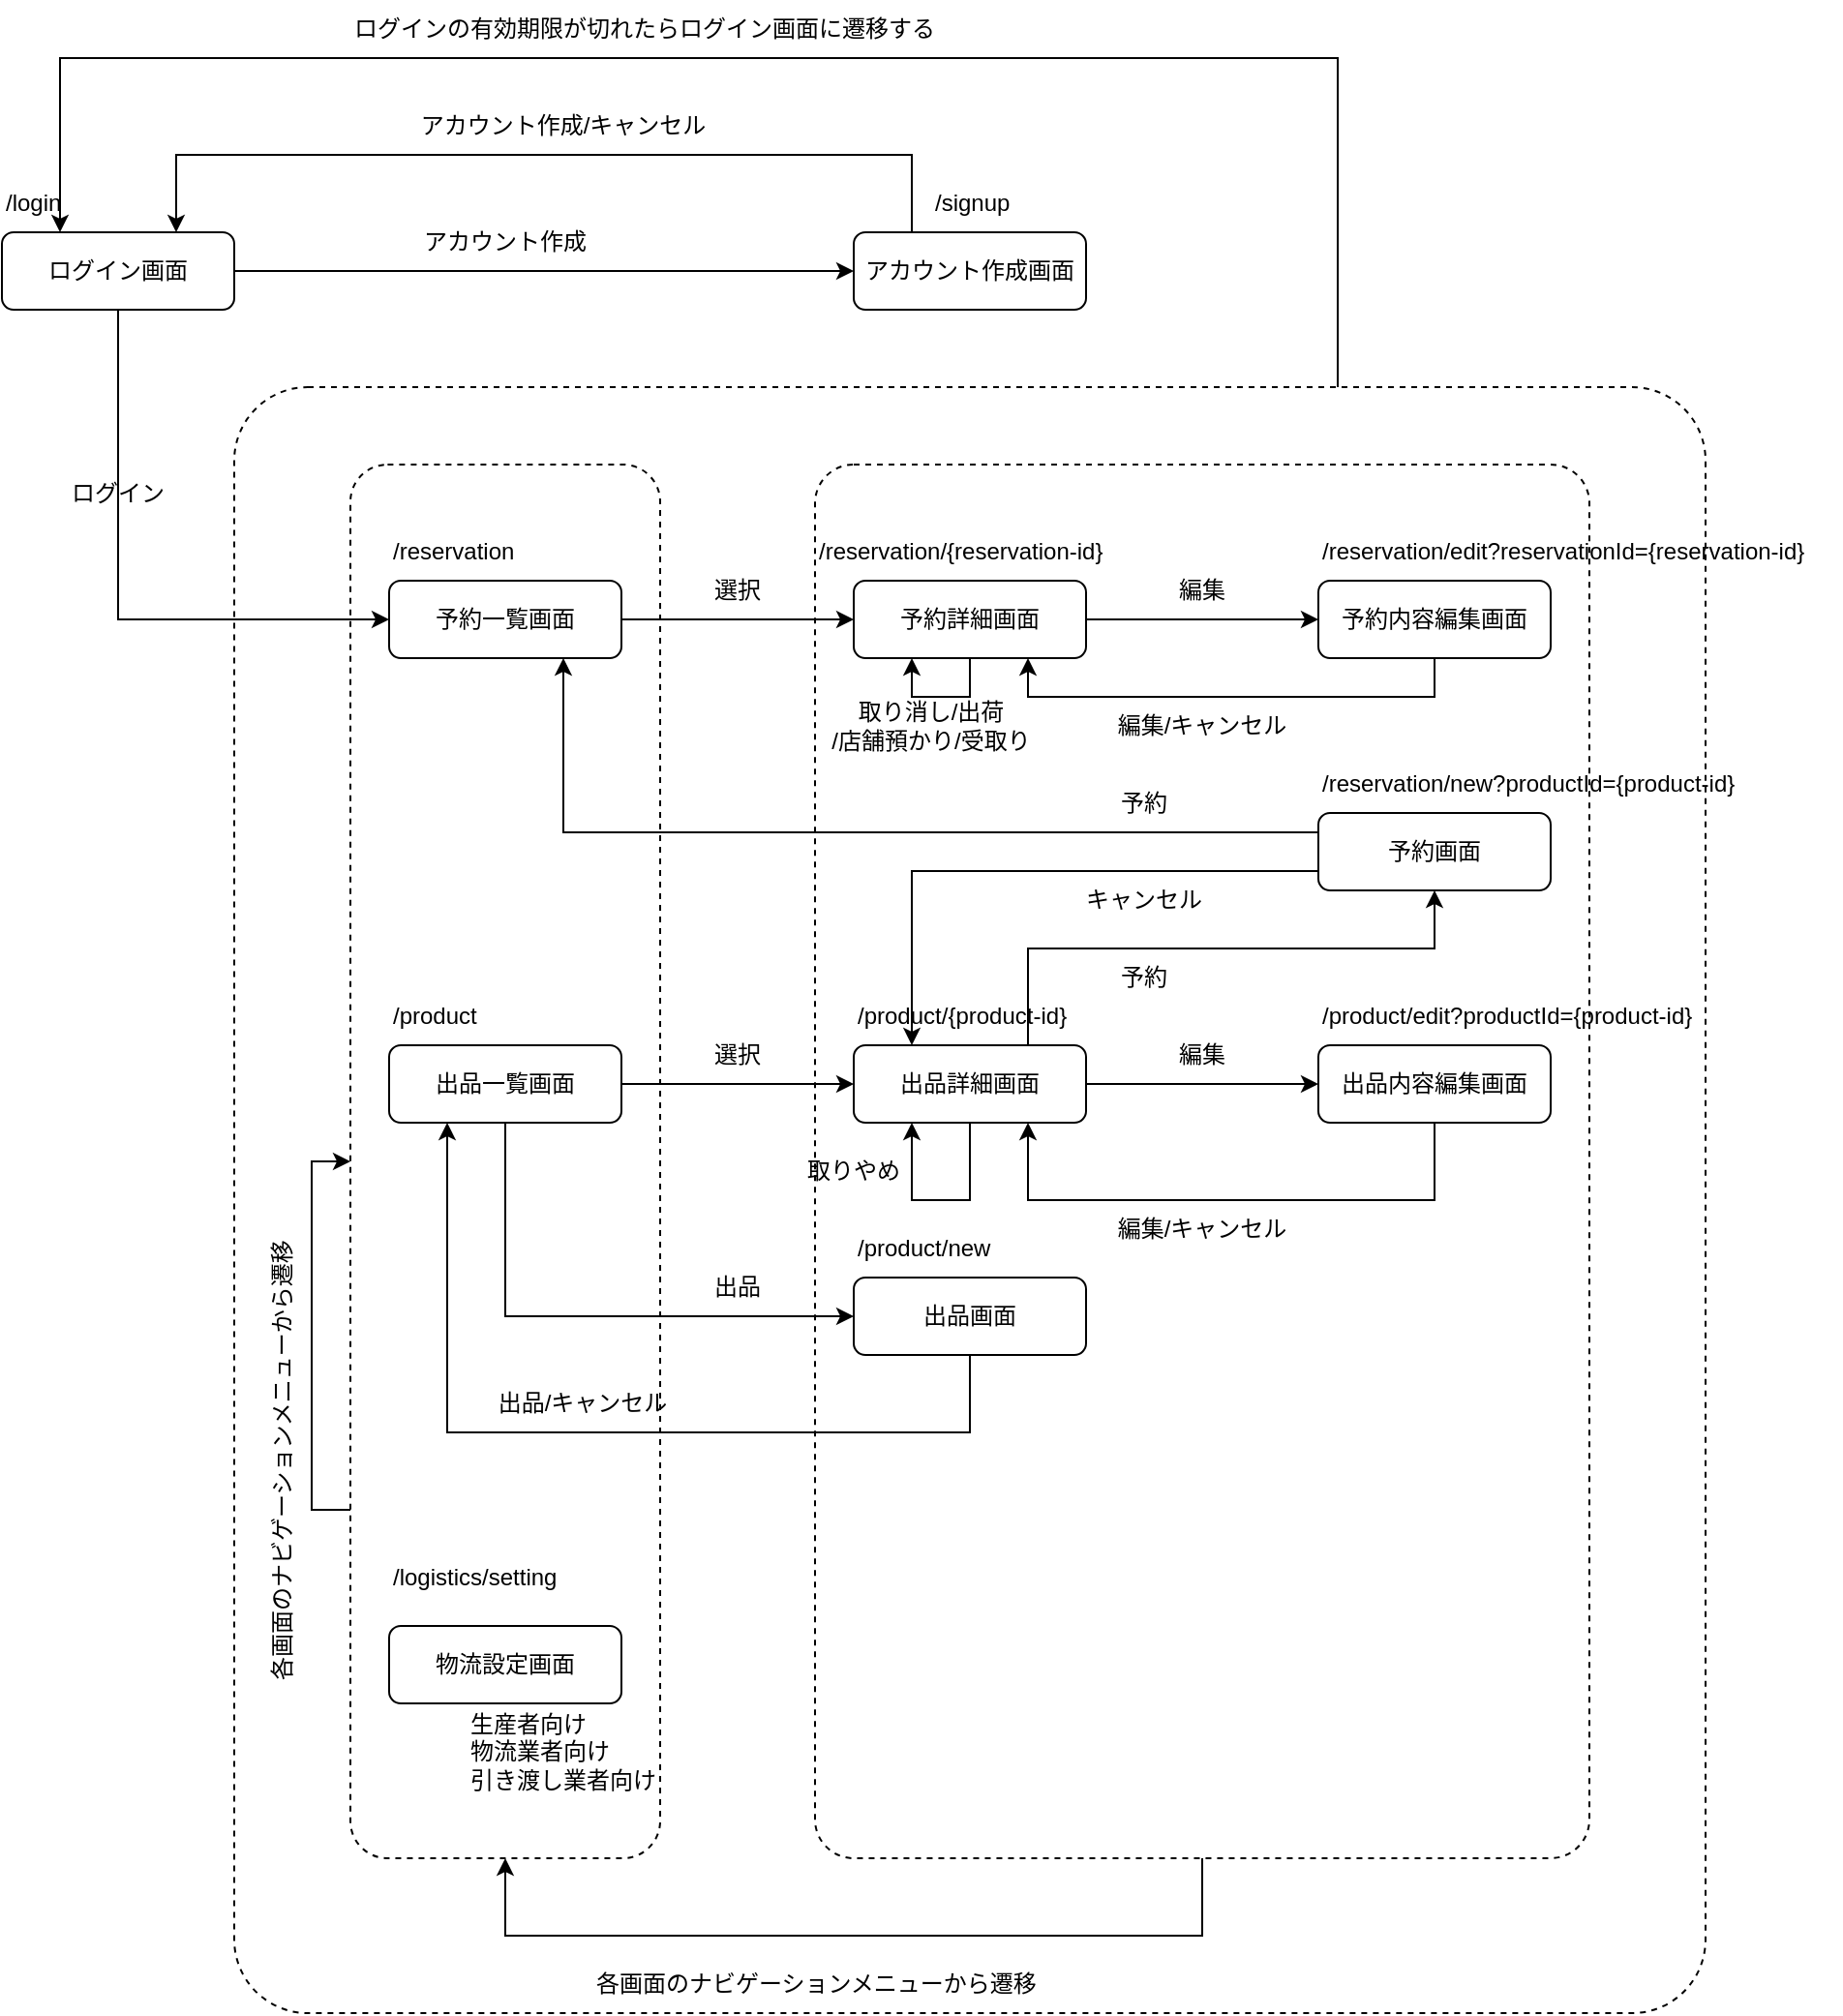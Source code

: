 <mxfile version="22.1.0" type="device" pages="35">
  <diagram id="lv3oPj7jfbOHVfMhQctb" name="画面遷移図">
    <mxGraphModel dx="1434" dy="2542" grid="1" gridSize="10" guides="1" tooltips="1" connect="1" arrows="1" fold="1" page="1" pageScale="1" pageWidth="1169" pageHeight="1654" math="0" shadow="0">
      <root>
        <mxCell id="0" />
        <mxCell id="1" parent="0" />
        <mxCell id="6oaEH0xEWa3AQmAqv6AS-1" value="" style="rounded=1;whiteSpace=wrap;html=1;fillColor=none;dashed=1;arcSize=5;" parent="1" vertex="1">
          <mxGeometry x="200" y="-1360" width="760" height="840" as="geometry" />
        </mxCell>
        <mxCell id="cEi5k9Tlo0t7C9HQwg-6-38" value="" style="rounded=1;whiteSpace=wrap;html=1;fillColor=none;dashed=1;arcSize=12;" parent="1" vertex="1">
          <mxGeometry x="260" y="-1320" width="160" height="720" as="geometry" />
        </mxCell>
        <mxCell id="cEi5k9Tlo0t7C9HQwg-6-39" value="" style="rounded=1;whiteSpace=wrap;html=1;fillColor=none;dashed=1;arcSize=5;" parent="1" vertex="1">
          <mxGeometry x="500" y="-1320" width="400" height="720" as="geometry" />
        </mxCell>
        <mxCell id="cEi5k9Tlo0t7C9HQwg-6-1" value="ログイン画面" style="rounded=1;whiteSpace=wrap;html=1;" parent="1" vertex="1">
          <mxGeometry x="80" y="-1440" width="120" height="40" as="geometry" />
        </mxCell>
        <mxCell id="cEi5k9Tlo0t7C9HQwg-6-3" value="予約一覧画面" style="rounded=1;whiteSpace=wrap;html=1;" parent="1" vertex="1">
          <mxGeometry x="280" y="-1260" width="120" height="40" as="geometry" />
        </mxCell>
        <mxCell id="cEi5k9Tlo0t7C9HQwg-6-5" value="アカウント作成画面" style="rounded=1;whiteSpace=wrap;html=1;" parent="1" vertex="1">
          <mxGeometry x="520" y="-1440" width="120" height="40" as="geometry" />
        </mxCell>
        <mxCell id="cEi5k9Tlo0t7C9HQwg-6-6" value="予約詳細画面" style="rounded=1;whiteSpace=wrap;html=1;" parent="1" vertex="1">
          <mxGeometry x="520" y="-1260" width="120" height="40" as="geometry" />
        </mxCell>
        <mxCell id="cEi5k9Tlo0t7C9HQwg-6-7" value="出品一覧画面" style="rounded=1;whiteSpace=wrap;html=1;" parent="1" vertex="1">
          <mxGeometry x="280" y="-1020" width="120" height="40" as="geometry" />
        </mxCell>
        <mxCell id="cEi5k9Tlo0t7C9HQwg-6-8" value="出品詳細画面" style="rounded=1;whiteSpace=wrap;html=1;" parent="1" vertex="1">
          <mxGeometry x="520" y="-1020" width="120" height="40" as="geometry" />
        </mxCell>
        <mxCell id="cEi5k9Tlo0t7C9HQwg-6-10" value="予約画面" style="rounded=1;whiteSpace=wrap;html=1;" parent="1" vertex="1">
          <mxGeometry x="760" y="-1140" width="120" height="40" as="geometry" />
        </mxCell>
        <mxCell id="cEi5k9Tlo0t7C9HQwg-6-11" value="各画面のナビゲーションメニューから遷移" style="text;html=1;strokeColor=none;fillColor=none;align=left;verticalAlign=middle;whiteSpace=wrap;rounded=0;" parent="1" vertex="1">
          <mxGeometry x="385" y="-550" width="470" height="30" as="geometry" />
        </mxCell>
        <mxCell id="cEi5k9Tlo0t7C9HQwg-6-12" value="出品画面" style="rounded=1;whiteSpace=wrap;html=1;" parent="1" vertex="1">
          <mxGeometry x="520" y="-900" width="120" height="40" as="geometry" />
        </mxCell>
        <mxCell id="cEi5k9Tlo0t7C9HQwg-6-13" value="出品内容編集画面" style="rounded=1;whiteSpace=wrap;html=1;" parent="1" vertex="1">
          <mxGeometry x="760" y="-1020" width="120" height="40" as="geometry" />
        </mxCell>
        <mxCell id="cEi5k9Tlo0t7C9HQwg-6-14" value="予約内容編集画面" style="rounded=1;whiteSpace=wrap;html=1;" parent="1" vertex="1">
          <mxGeometry x="760" y="-1260" width="120" height="40" as="geometry" />
        </mxCell>
        <mxCell id="cEi5k9Tlo0t7C9HQwg-6-15" value="/reservation" style="text;html=1;strokeColor=none;fillColor=none;align=left;verticalAlign=middle;whiteSpace=wrap;rounded=0;" parent="1" vertex="1">
          <mxGeometry x="280" y="-1290" width="120" height="30" as="geometry" />
        </mxCell>
        <mxCell id="cEi5k9Tlo0t7C9HQwg-6-16" value="" style="endArrow=classic;html=1;rounded=0;exitX=1;exitY=0.5;exitDx=0;exitDy=0;entryX=0;entryY=0.5;entryDx=0;entryDy=0;edgeStyle=elbowEdgeStyle;" parent="1" source="cEi5k9Tlo0t7C9HQwg-6-1" target="cEi5k9Tlo0t7C9HQwg-6-5" edge="1">
          <mxGeometry width="50" height="50" relative="1" as="geometry">
            <mxPoint x="210" y="-1240" as="sourcePoint" />
            <mxPoint x="260" y="-1290" as="targetPoint" />
          </mxGeometry>
        </mxCell>
        <mxCell id="cEi5k9Tlo0t7C9HQwg-6-17" value="" style="endArrow=classic;html=1;rounded=0;exitX=0.25;exitY=0;exitDx=0;exitDy=0;entryX=0.75;entryY=0;entryDx=0;entryDy=0;edgeStyle=elbowEdgeStyle;elbow=vertical;" parent="1" source="cEi5k9Tlo0t7C9HQwg-6-5" target="cEi5k9Tlo0t7C9HQwg-6-1" edge="1">
          <mxGeometry width="50" height="50" relative="1" as="geometry">
            <mxPoint x="210" y="-1410" as="sourcePoint" />
            <mxPoint x="530" y="-1410" as="targetPoint" />
            <Array as="points">
              <mxPoint x="370" y="-1480" />
            </Array>
          </mxGeometry>
        </mxCell>
        <mxCell id="cEi5k9Tlo0t7C9HQwg-6-18" value="/login" style="text;html=1;strokeColor=none;fillColor=none;align=left;verticalAlign=middle;whiteSpace=wrap;rounded=0;" parent="1" vertex="1">
          <mxGeometry x="80" y="-1470" width="120" height="30" as="geometry" />
        </mxCell>
        <mxCell id="cEi5k9Tlo0t7C9HQwg-6-19" value="/signup" style="text;html=1;strokeColor=none;fillColor=none;align=left;verticalAlign=middle;whiteSpace=wrap;rounded=0;" parent="1" vertex="1">
          <mxGeometry x="560" y="-1470" width="120" height="30" as="geometry" />
        </mxCell>
        <mxCell id="cEi5k9Tlo0t7C9HQwg-6-20" value="/product" style="text;html=1;strokeColor=none;fillColor=none;align=left;verticalAlign=middle;whiteSpace=wrap;rounded=0;" parent="1" vertex="1">
          <mxGeometry x="280" y="-1050" width="120" height="30" as="geometry" />
        </mxCell>
        <mxCell id="cEi5k9Tlo0t7C9HQwg-6-21" value="/product/{product-id}" style="text;html=1;strokeColor=none;fillColor=none;align=left;verticalAlign=middle;whiteSpace=wrap;rounded=0;" parent="1" vertex="1">
          <mxGeometry x="520" y="-1050" width="120" height="30" as="geometry" />
        </mxCell>
        <mxCell id="cEi5k9Tlo0t7C9HQwg-6-22" value="/reservation/new?productId={product-id}" style="text;html=1;strokeColor=none;fillColor=none;align=left;verticalAlign=middle;whiteSpace=wrap;rounded=0;" parent="1" vertex="1">
          <mxGeometry x="760" y="-1170" width="270" height="30" as="geometry" />
        </mxCell>
        <mxCell id="cEi5k9Tlo0t7C9HQwg-6-23" value="" style="endArrow=classic;html=1;rounded=0;exitX=0.5;exitY=1;exitDx=0;exitDy=0;entryX=0;entryY=0.5;entryDx=0;entryDy=0;edgeStyle=elbowEdgeStyle;" parent="1" source="cEi5k9Tlo0t7C9HQwg-6-1" target="cEi5k9Tlo0t7C9HQwg-6-3" edge="1">
          <mxGeometry width="50" height="50" relative="1" as="geometry">
            <mxPoint x="210" y="-1410" as="sourcePoint" />
            <mxPoint x="530" y="-1410" as="targetPoint" />
            <Array as="points">
              <mxPoint x="140" y="-1300" />
            </Array>
          </mxGeometry>
        </mxCell>
        <mxCell id="cEi5k9Tlo0t7C9HQwg-6-24" value="" style="endArrow=classic;html=1;rounded=0;exitX=0;exitY=0.25;exitDx=0;exitDy=0;entryX=0.75;entryY=1;entryDx=0;entryDy=0;edgeStyle=elbowEdgeStyle;" parent="1" source="cEi5k9Tlo0t7C9HQwg-6-10" target="cEi5k9Tlo0t7C9HQwg-6-3" edge="1">
          <mxGeometry width="50" height="50" relative="1" as="geometry">
            <mxPoint x="150" y="-1410" as="sourcePoint" />
            <mxPoint x="290" y="-1230" as="targetPoint" />
            <Array as="points">
              <mxPoint x="370" y="-1160" />
            </Array>
          </mxGeometry>
        </mxCell>
        <mxCell id="cEi5k9Tlo0t7C9HQwg-6-25" value="" style="endArrow=classic;html=1;rounded=0;exitX=0;exitY=0.75;exitDx=0;exitDy=0;edgeStyle=elbowEdgeStyle;entryX=0.25;entryY=0;entryDx=0;entryDy=0;" parent="1" source="cEi5k9Tlo0t7C9HQwg-6-10" target="cEi5k9Tlo0t7C9HQwg-6-8" edge="1">
          <mxGeometry width="50" height="50" relative="1" as="geometry">
            <mxPoint x="780" y="-1020" as="sourcePoint" />
            <mxPoint x="370" y="-1020" as="targetPoint" />
            <Array as="points">
              <mxPoint x="550" y="-1050" />
            </Array>
          </mxGeometry>
        </mxCell>
        <mxCell id="cEi5k9Tlo0t7C9HQwg-6-26" value="/product/new" style="text;html=1;strokeColor=none;fillColor=none;align=left;verticalAlign=middle;whiteSpace=wrap;rounded=0;" parent="1" vertex="1">
          <mxGeometry x="520" y="-930" width="120" height="30" as="geometry" />
        </mxCell>
        <mxCell id="cEi5k9Tlo0t7C9HQwg-6-27" value="" style="endArrow=classic;html=1;rounded=0;exitX=1;exitY=0.5;exitDx=0;exitDy=0;entryX=0;entryY=0.5;entryDx=0;entryDy=0;edgeStyle=elbowEdgeStyle;" parent="1" source="cEi5k9Tlo0t7C9HQwg-6-7" target="cEi5k9Tlo0t7C9HQwg-6-8" edge="1">
          <mxGeometry width="50" height="50" relative="1" as="geometry">
            <mxPoint x="770" y="-1140" as="sourcePoint" />
            <mxPoint x="590" y="-1010" as="targetPoint" />
            <Array as="points" />
          </mxGeometry>
        </mxCell>
        <mxCell id="cEi5k9Tlo0t7C9HQwg-6-28" value="" style="endArrow=classic;html=1;rounded=0;exitX=0.5;exitY=1;exitDx=0;exitDy=0;entryX=0;entryY=0.5;entryDx=0;entryDy=0;edgeStyle=elbowEdgeStyle;" parent="1" source="cEi5k9Tlo0t7C9HQwg-6-7" target="cEi5k9Tlo0t7C9HQwg-6-12" edge="1">
          <mxGeometry width="50" height="50" relative="1" as="geometry">
            <mxPoint x="410" y="-990" as="sourcePoint" />
            <mxPoint x="530" y="-990" as="targetPoint" />
            <Array as="points">
              <mxPoint x="340" y="-920" />
            </Array>
          </mxGeometry>
        </mxCell>
        <mxCell id="cEi5k9Tlo0t7C9HQwg-6-29" value="" style="endArrow=classic;html=1;rounded=0;exitX=0.5;exitY=1;exitDx=0;exitDy=0;entryX=0.25;entryY=1;entryDx=0;entryDy=0;edgeStyle=elbowEdgeStyle;" parent="1" source="cEi5k9Tlo0t7C9HQwg-6-12" target="cEi5k9Tlo0t7C9HQwg-6-7" edge="1">
          <mxGeometry width="50" height="50" relative="1" as="geometry">
            <mxPoint x="380" y="-970" as="sourcePoint" />
            <mxPoint x="530" y="-790" as="targetPoint" />
            <Array as="points">
              <mxPoint x="460" y="-820" />
              <mxPoint x="310" y="-870" />
            </Array>
          </mxGeometry>
        </mxCell>
        <mxCell id="cEi5k9Tlo0t7C9HQwg-6-30" value="/product/edit?productId={product-id}" style="text;html=1;strokeColor=none;fillColor=none;align=left;verticalAlign=middle;whiteSpace=wrap;rounded=0;" parent="1" vertex="1">
          <mxGeometry x="760" y="-1050" width="270" height="30" as="geometry" />
        </mxCell>
        <mxCell id="cEi5k9Tlo0t7C9HQwg-6-31" value="" style="endArrow=classic;html=1;rounded=0;exitX=1;exitY=0.5;exitDx=0;exitDy=0;entryX=0;entryY=0.5;entryDx=0;entryDy=0;edgeStyle=elbowEdgeStyle;" parent="1" source="cEi5k9Tlo0t7C9HQwg-6-8" target="cEi5k9Tlo0t7C9HQwg-6-13" edge="1">
          <mxGeometry width="50" height="50" relative="1" as="geometry">
            <mxPoint x="410" y="-990" as="sourcePoint" />
            <mxPoint x="530" y="-990" as="targetPoint" />
            <Array as="points">
              <mxPoint x="720" y="-990" />
            </Array>
          </mxGeometry>
        </mxCell>
        <mxCell id="cEi5k9Tlo0t7C9HQwg-6-32" value="" style="endArrow=classic;html=1;rounded=0;exitX=0.5;exitY=1;exitDx=0;exitDy=0;entryX=0.75;entryY=1;entryDx=0;entryDy=0;edgeStyle=elbowEdgeStyle;" parent="1" source="cEi5k9Tlo0t7C9HQwg-6-13" target="cEi5k9Tlo0t7C9HQwg-6-8" edge="1">
          <mxGeometry width="50" height="50" relative="1" as="geometry">
            <mxPoint x="650" y="-990" as="sourcePoint" />
            <mxPoint x="770" y="-990" as="targetPoint" />
            <Array as="points">
              <mxPoint x="720" y="-940" />
            </Array>
          </mxGeometry>
        </mxCell>
        <mxCell id="cEi5k9Tlo0t7C9HQwg-6-33" value="" style="endArrow=classic;html=1;rounded=0;exitX=1;exitY=0.5;exitDx=0;exitDy=0;entryX=0;entryY=0.5;entryDx=0;entryDy=0;edgeStyle=elbowEdgeStyle;" parent="1" source="cEi5k9Tlo0t7C9HQwg-6-3" target="cEi5k9Tlo0t7C9HQwg-6-6" edge="1">
          <mxGeometry width="50" height="50" relative="1" as="geometry">
            <mxPoint x="210" y="-1430" as="sourcePoint" />
            <mxPoint x="530" y="-1430" as="targetPoint" />
          </mxGeometry>
        </mxCell>
        <mxCell id="cEi5k9Tlo0t7C9HQwg-6-34" value="" style="endArrow=classic;html=1;rounded=0;exitX=1;exitY=0.5;exitDx=0;exitDy=0;entryX=0;entryY=0.5;entryDx=0;entryDy=0;edgeStyle=elbowEdgeStyle;" parent="1" source="cEi5k9Tlo0t7C9HQwg-6-6" target="cEi5k9Tlo0t7C9HQwg-6-14" edge="1">
          <mxGeometry width="50" height="50" relative="1" as="geometry">
            <mxPoint x="410" y="-1230" as="sourcePoint" />
            <mxPoint x="530" y="-1230" as="targetPoint" />
          </mxGeometry>
        </mxCell>
        <mxCell id="cEi5k9Tlo0t7C9HQwg-6-35" value="/reservation/edit?reservationId={reservation-id}" style="text;html=1;strokeColor=none;fillColor=none;align=left;verticalAlign=middle;whiteSpace=wrap;rounded=0;" parent="1" vertex="1">
          <mxGeometry x="760" y="-1290" width="270" height="30" as="geometry" />
        </mxCell>
        <mxCell id="cEi5k9Tlo0t7C9HQwg-6-40" value="" style="endArrow=classic;html=1;rounded=0;exitX=0.5;exitY=1;exitDx=0;exitDy=0;entryX=0.5;entryY=1;entryDx=0;entryDy=0;edgeStyle=elbowEdgeStyle;" parent="1" source="cEi5k9Tlo0t7C9HQwg-6-39" target="cEi5k9Tlo0t7C9HQwg-6-38" edge="1">
          <mxGeometry width="50" height="50" relative="1" as="geometry">
            <mxPoint x="590" y="-850" as="sourcePoint" />
            <mxPoint x="320" y="-970" as="targetPoint" />
            <Array as="points">
              <mxPoint x="560" y="-560" />
              <mxPoint x="320" y="-860" />
            </Array>
          </mxGeometry>
        </mxCell>
        <mxCell id="cEi5k9Tlo0t7C9HQwg-6-41" value="アカウント作成/キャンセル" style="text;html=1;strokeColor=none;fillColor=none;align=center;verticalAlign=middle;whiteSpace=wrap;rounded=0;" parent="1" vertex="1">
          <mxGeometry x="270" y="-1510" width="200" height="30" as="geometry" />
        </mxCell>
        <mxCell id="cEi5k9Tlo0t7C9HQwg-6-42" value="アカウント作成" style="text;html=1;strokeColor=none;fillColor=none;align=center;verticalAlign=middle;whiteSpace=wrap;rounded=0;" parent="1" vertex="1">
          <mxGeometry x="280" y="-1450" width="120" height="30" as="geometry" />
        </mxCell>
        <mxCell id="cEi5k9Tlo0t7C9HQwg-6-43" value="ログイン" style="text;html=1;strokeColor=none;fillColor=none;align=center;verticalAlign=middle;whiteSpace=wrap;rounded=0;" parent="1" vertex="1">
          <mxGeometry x="105" y="-1320" width="70" height="30" as="geometry" />
        </mxCell>
        <mxCell id="cEi5k9Tlo0t7C9HQwg-6-48" value="出品/キャンセル" style="text;html=1;strokeColor=none;fillColor=none;align=center;verticalAlign=middle;whiteSpace=wrap;rounded=0;" parent="1" vertex="1">
          <mxGeometry x="320" y="-850" width="120" height="30" as="geometry" />
        </mxCell>
        <mxCell id="cEi5k9Tlo0t7C9HQwg-6-49" value="出品" style="text;html=1;strokeColor=none;fillColor=none;align=center;verticalAlign=middle;whiteSpace=wrap;rounded=0;" parent="1" vertex="1">
          <mxGeometry x="400" y="-910" width="120" height="30" as="geometry" />
        </mxCell>
        <mxCell id="cEi5k9Tlo0t7C9HQwg-6-50" value="選択" style="text;html=1;strokeColor=none;fillColor=none;align=center;verticalAlign=middle;whiteSpace=wrap;rounded=0;" parent="1" vertex="1">
          <mxGeometry x="400" y="-1030" width="120" height="30" as="geometry" />
        </mxCell>
        <mxCell id="cEi5k9Tlo0t7C9HQwg-6-51" value="編集" style="text;html=1;strokeColor=none;fillColor=none;align=center;verticalAlign=middle;whiteSpace=wrap;rounded=0;" parent="1" vertex="1">
          <mxGeometry x="640" y="-1030" width="120" height="30" as="geometry" />
        </mxCell>
        <mxCell id="cEi5k9Tlo0t7C9HQwg-6-52" value="編集/キャンセル" style="text;html=1;strokeColor=none;fillColor=none;align=center;verticalAlign=middle;whiteSpace=wrap;rounded=0;" parent="1" vertex="1">
          <mxGeometry x="640" y="-940" width="120" height="30" as="geometry" />
        </mxCell>
        <mxCell id="cEi5k9Tlo0t7C9HQwg-6-53" value="キャンセル" style="text;html=1;strokeColor=none;fillColor=none;align=center;verticalAlign=middle;whiteSpace=wrap;rounded=0;" parent="1" vertex="1">
          <mxGeometry x="610" y="-1110" width="120" height="30" as="geometry" />
        </mxCell>
        <mxCell id="cEi5k9Tlo0t7C9HQwg-6-54" value="予約" style="text;html=1;strokeColor=none;fillColor=none;align=center;verticalAlign=middle;whiteSpace=wrap;rounded=0;" parent="1" vertex="1">
          <mxGeometry x="610" y="-1160" width="120" height="30" as="geometry" />
        </mxCell>
        <mxCell id="cEi5k9Tlo0t7C9HQwg-6-55" value="選択" style="text;html=1;strokeColor=none;fillColor=none;align=center;verticalAlign=middle;whiteSpace=wrap;rounded=0;" parent="1" vertex="1">
          <mxGeometry x="400" y="-1270" width="120" height="30" as="geometry" />
        </mxCell>
        <mxCell id="cEi5k9Tlo0t7C9HQwg-6-56" value="編集" style="text;html=1;strokeColor=none;fillColor=none;align=center;verticalAlign=middle;whiteSpace=wrap;rounded=0;" parent="1" vertex="1">
          <mxGeometry x="640" y="-1270" width="120" height="30" as="geometry" />
        </mxCell>
        <mxCell id="cEi5k9Tlo0t7C9HQwg-6-58" value="" style="endArrow=classic;html=1;rounded=0;exitX=0.5;exitY=1;exitDx=0;exitDy=0;entryX=0.25;entryY=1;entryDx=0;entryDy=0;edgeStyle=elbowEdgeStyle;" parent="1" source="cEi5k9Tlo0t7C9HQwg-6-8" target="cEi5k9Tlo0t7C9HQwg-6-8" edge="1">
          <mxGeometry width="50" height="50" relative="1" as="geometry">
            <mxPoint x="830" y="-970" as="sourcePoint" />
            <mxPoint x="620" y="-970" as="targetPoint" />
            <Array as="points">
              <mxPoint x="570" y="-940" />
              <mxPoint x="460" y="-990" />
              <mxPoint x="740" y="-930" />
            </Array>
          </mxGeometry>
        </mxCell>
        <mxCell id="cEi5k9Tlo0t7C9HQwg-6-59" value="取りやめ" style="text;html=1;strokeColor=none;fillColor=none;align=center;verticalAlign=middle;whiteSpace=wrap;rounded=0;" parent="1" vertex="1">
          <mxGeometry x="460" y="-970" width="120" height="30" as="geometry" />
        </mxCell>
        <mxCell id="6oaEH0xEWa3AQmAqv6AS-2" value="" style="endArrow=classic;html=1;rounded=0;exitX=0.75;exitY=0;exitDx=0;exitDy=0;entryX=0.25;entryY=1;entryDx=0;entryDy=0;edgeStyle=elbowEdgeStyle;" parent="1" source="6oaEH0xEWa3AQmAqv6AS-1" target="cEi5k9Tlo0t7C9HQwg-6-18" edge="1">
          <mxGeometry width="50" height="50" relative="1" as="geometry">
            <mxPoint x="150" y="-1390" as="sourcePoint" />
            <mxPoint x="290" y="-1230" as="targetPoint" />
            <Array as="points">
              <mxPoint x="440" y="-1530" />
              <mxPoint x="110" y="-1190" />
            </Array>
          </mxGeometry>
        </mxCell>
        <mxCell id="6oaEH0xEWa3AQmAqv6AS-3" value="ログインの有効期限が切れたらログイン画面に遷移する" style="text;html=1;strokeColor=none;fillColor=none;align=left;verticalAlign=middle;whiteSpace=wrap;rounded=0;" parent="1" vertex="1">
          <mxGeometry x="260" y="-1560" width="470" height="30" as="geometry" />
        </mxCell>
        <mxCell id="tIwkzOetgLE2BNRZkodb-1" value="" style="endArrow=classic;html=1;rounded=0;entryX=0.5;entryY=1;entryDx=0;entryDy=0;edgeStyle=elbowEdgeStyle;elbow=vertical;exitX=0.75;exitY=0;exitDx=0;exitDy=0;" parent="1" source="cEi5k9Tlo0t7C9HQwg-6-8" target="cEi5k9Tlo0t7C9HQwg-6-10" edge="1">
          <mxGeometry width="50" height="50" relative="1" as="geometry">
            <mxPoint x="1090" y="-1090" as="sourcePoint" />
            <mxPoint x="560" y="-1010" as="targetPoint" />
            <Array as="points">
              <mxPoint x="710" y="-1070" />
            </Array>
          </mxGeometry>
        </mxCell>
        <mxCell id="tIwkzOetgLE2BNRZkodb-2" value="予約" style="text;html=1;strokeColor=none;fillColor=none;align=center;verticalAlign=middle;whiteSpace=wrap;rounded=0;" parent="1" vertex="1">
          <mxGeometry x="610" y="-1070" width="120" height="30" as="geometry" />
        </mxCell>
        <mxCell id="GrXkcwHadETrFrI11-9B-1" value="" style="endArrow=classic;html=1;rounded=0;edgeStyle=elbowEdgeStyle;entryX=0.75;entryY=1;entryDx=0;entryDy=0;" parent="1" source="cEi5k9Tlo0t7C9HQwg-6-14" target="cEi5k9Tlo0t7C9HQwg-6-6" edge="1">
          <mxGeometry width="50" height="50" relative="1" as="geometry">
            <mxPoint x="770" y="-1100" as="sourcePoint" />
            <mxPoint x="380" y="-1010" as="targetPoint" />
            <Array as="points">
              <mxPoint x="710" y="-1200" />
            </Array>
          </mxGeometry>
        </mxCell>
        <mxCell id="GrXkcwHadETrFrI11-9B-2" value="編集/キャンセル" style="text;html=1;strokeColor=none;fillColor=none;align=center;verticalAlign=middle;whiteSpace=wrap;rounded=0;" parent="1" vertex="1">
          <mxGeometry x="640" y="-1200" width="120" height="30" as="geometry" />
        </mxCell>
        <mxCell id="KPKhAXGfP3Sa9NNRylAk-2" value="取り消し/出荷&lt;br&gt;/店舗預かり/受取り" style="text;html=1;strokeColor=none;fillColor=none;align=center;verticalAlign=middle;whiteSpace=wrap;rounded=0;" parent="1" vertex="1">
          <mxGeometry x="500" y="-1200" width="120" height="30" as="geometry" />
        </mxCell>
        <mxCell id="iVZOT8uw1PSM_41aq0Jk-1" value="" style="endArrow=classic;html=1;rounded=0;exitX=0.5;exitY=1;exitDx=0;exitDy=0;entryX=0.25;entryY=1;entryDx=0;entryDy=0;edgeStyle=elbowEdgeStyle;" parent="1" source="cEi5k9Tlo0t7C9HQwg-6-6" target="cEi5k9Tlo0t7C9HQwg-6-6" edge="1">
          <mxGeometry width="50" height="50" relative="1" as="geometry">
            <mxPoint x="590" y="-1010" as="sourcePoint" />
            <mxPoint x="560" y="-1010" as="targetPoint" />
            <Array as="points">
              <mxPoint x="580" y="-1200" />
              <mxPoint x="470" y="-980" />
              <mxPoint x="750" y="-920" />
            </Array>
          </mxGeometry>
        </mxCell>
        <mxCell id="iVZOT8uw1PSM_41aq0Jk-4" value="/reservation/{reservation-id}" style="text;html=1;strokeColor=none;fillColor=none;align=left;verticalAlign=middle;whiteSpace=wrap;rounded=0;" parent="1" vertex="1">
          <mxGeometry x="500" y="-1290" width="270" height="30" as="geometry" />
        </mxCell>
        <mxCell id="eYlyLYgIbhvuMdWmlEHn-1" value="" style="endArrow=classic;html=1;rounded=0;exitX=0;exitY=0.75;exitDx=0;exitDy=0;entryX=0;entryY=0.5;entryDx=0;entryDy=0;edgeStyle=elbowEdgeStyle;" parent="1" source="cEi5k9Tlo0t7C9HQwg-6-38" target="cEi5k9Tlo0t7C9HQwg-6-38" edge="1">
          <mxGeometry width="50" height="50" relative="1" as="geometry">
            <mxPoint x="250" y="-700" as="sourcePoint" />
            <mxPoint x="-110" y="-700" as="targetPoint" />
            <Array as="points">
              <mxPoint x="240" y="-830" />
              <mxPoint x="-130" y="-1080" />
            </Array>
          </mxGeometry>
        </mxCell>
        <mxCell id="eYlyLYgIbhvuMdWmlEHn-2" value="各画面のナビゲーションメニューから遷移" style="text;html=1;strokeColor=none;fillColor=none;align=left;verticalAlign=middle;whiteSpace=wrap;rounded=0;rotation=-90;" parent="1" vertex="1">
          <mxGeometry x="-10" y="-940" width="470" height="30" as="geometry" />
        </mxCell>
        <mxCell id="eYlyLYgIbhvuMdWmlEHn-3" value="物流設定画面" style="rounded=1;whiteSpace=wrap;html=1;" parent="1" vertex="1">
          <mxGeometry x="280" y="-720" width="120" height="40" as="geometry" />
        </mxCell>
        <mxCell id="eYlyLYgIbhvuMdWmlEHn-4" value="/logistics/setting" style="text;html=1;strokeColor=none;fillColor=none;align=left;verticalAlign=middle;whiteSpace=wrap;rounded=0;" parent="1" vertex="1">
          <mxGeometry x="280" y="-760" width="120" height="30" as="geometry" />
        </mxCell>
        <mxCell id="es11R3w9SbMSRR1rJXAP-15" value="&lt;div style=&quot;text-align: left;&quot;&gt;&lt;span style=&quot;background-color: initial;&quot;&gt;生産者向け&lt;/span&gt;&lt;/div&gt;&lt;div style=&quot;text-align: left;&quot;&gt;&lt;span style=&quot;background-color: initial;&quot;&gt;物流業者向け&lt;/span&gt;&lt;/div&gt;&lt;div style=&quot;text-align: left;&quot;&gt;&lt;span style=&quot;background-color: initial;&quot;&gt;引き渡し業者向け&lt;/span&gt;&lt;/div&gt;" style="text;html=1;strokeColor=none;fillColor=none;align=center;verticalAlign=middle;whiteSpace=wrap;rounded=0;" parent="1" vertex="1">
          <mxGeometry x="315" y="-670" width="110" height="30" as="geometry" />
        </mxCell>
      </root>
    </mxGraphModel>
  </diagram>
  <diagram id="HX9_XSrjLlavSYhox_yq" name="-&gt; 画面レイアウト">
    <mxGraphModel dx="1434" dy="888" grid="1" gridSize="10" guides="1" tooltips="1" connect="1" arrows="1" fold="1" page="1" pageScale="1" pageWidth="1169" pageHeight="1654" math="0" shadow="0">
      <root>
        <mxCell id="0" />
        <mxCell id="1" parent="0" />
      </root>
    </mxGraphModel>
  </diagram>
  <diagram id="9CIiYiHEAw6DjTBUsafF" name="ログイン画面">
    <mxGraphModel dx="1434" dy="894" grid="1" gridSize="10" guides="1" tooltips="1" connect="1" arrows="1" fold="1" page="1" pageScale="1" pageWidth="1169" pageHeight="1654" math="0" shadow="0">
      <root>
        <mxCell id="0" />
        <mxCell id="1" parent="0" />
        <mxCell id="BNPVKvxbvK6cZubuhIzR-1" value="" style="strokeWidth=1;shadow=0;dashed=0;align=center;html=1;shape=mxgraph.mockup.containers.browserWindow;rSize=0;strokeColor=#666666;strokeColor2=#008cff;strokeColor3=#c4c4c4;mainText=,;recursiveResize=0;" parent="1" vertex="1">
          <mxGeometry x="40" y="40" width="550" height="460" as="geometry" />
        </mxCell>
        <mxCell id="BNPVKvxbvK6cZubuhIzR-2" value="BabaCafe" style="strokeWidth=1;shadow=0;dashed=0;align=center;html=1;shape=mxgraph.mockup.containers.anchor;fontSize=17;fontColor=#666666;align=left;whiteSpace=wrap;" parent="BNPVKvxbvK6cZubuhIzR-1" vertex="1">
          <mxGeometry x="60" y="12" width="110" height="26" as="geometry" />
        </mxCell>
        <mxCell id="BNPVKvxbvK6cZubuhIzR-3" value="https://xxxxxxxx.ngrok.jp/login" style="strokeWidth=1;shadow=0;dashed=0;align=center;html=1;shape=mxgraph.mockup.containers.anchor;rSize=0;fontSize=17;fontColor=#666666;align=left;" parent="BNPVKvxbvK6cZubuhIzR-1" vertex="1">
          <mxGeometry x="130" y="60" width="250" height="26" as="geometry" />
        </mxCell>
        <mxCell id="BNPVKvxbvK6cZubuhIzR-4" value="ログイン" style="strokeWidth=1;shadow=0;dashed=0;align=center;html=1;shape=mxgraph.mockup.buttons.button;strokeColor=#666666;fontColor=#ffffff;mainText=;buttonStyle=round;fontSize=17;fontStyle=1;fillColor=#008cff;whiteSpace=wrap;" parent="BNPVKvxbvK6cZubuhIzR-1" vertex="1">
          <mxGeometry x="200" y="360" width="150" height="40" as="geometry" />
        </mxCell>
        <mxCell id="BNPVKvxbvK6cZubuhIzR-5" value="パスワード" style="strokeWidth=1;shadow=0;dashed=0;align=center;html=1;shape=mxgraph.mockup.text.textBox;fontColor=#666666;align=left;fontSize=17;spacingLeft=4;spacingTop=-3;whiteSpace=wrap;strokeColor=#666666;mainText=" parent="BNPVKvxbvK6cZubuhIzR-1" vertex="1">
          <mxGeometry x="170" y="300" width="210" height="30" as="geometry" />
        </mxCell>
        <mxCell id="BNPVKvxbvK6cZubuhIzR-6" value="メールアドレス" style="strokeWidth=1;shadow=0;dashed=0;align=center;html=1;shape=mxgraph.mockup.text.textBox;fontColor=#666666;align=left;fontSize=17;spacingLeft=4;spacingTop=-3;whiteSpace=wrap;strokeColor=#666666;mainText=" parent="BNPVKvxbvK6cZubuhIzR-1" vertex="1">
          <mxGeometry x="170" y="230" width="210" height="30" as="geometry" />
        </mxCell>
        <mxCell id="BNPVKvxbvK6cZubuhIzR-7" value="アカウント作成" style="shape=rectangle;strokeColor=none;fillColor=none;linkText=;fontSize=17;fontColor=#0000ff;fontStyle=4;html=1;align=center;" parent="BNPVKvxbvK6cZubuhIzR-1" vertex="1">
          <mxGeometry x="200" y="410" width="150" height="30" as="geometry" />
        </mxCell>
        <mxCell id="BNPVKvxbvK6cZubuhIzR-8" value="&lt;font style=&quot;font-size: 24px;&quot;&gt;ロゴ&lt;/font&gt;" style="rounded=1;whiteSpace=wrap;html=1;strokeColor=#c0bfbf;fontColor=#a8a8a8;dashed=1;" parent="BNPVKvxbvK6cZubuhIzR-1" vertex="1">
          <mxGeometry x="170" y="130" width="210" height="60" as="geometry" />
        </mxCell>
        <mxCell id="BNPVKvxbvK6cZubuhIzR-9" value="&lt;font style=&quot;font-size: 20px;&quot;&gt;①&lt;/font&gt;" style="text;html=1;strokeColor=none;fillColor=none;align=center;verticalAlign=middle;whiteSpace=wrap;rounded=0;fontColor=#0000FF;" parent="BNPVKvxbvK6cZubuhIzR-1" vertex="1">
          <mxGeometry x="110" y="145" width="60" height="30" as="geometry" />
        </mxCell>
        <mxCell id="BNPVKvxbvK6cZubuhIzR-10" value="&lt;font style=&quot;font-size: 20px;&quot;&gt;②&lt;/font&gt;" style="text;html=1;strokeColor=none;fillColor=none;align=center;verticalAlign=middle;whiteSpace=wrap;rounded=0;fontColor=#0000FF;" parent="BNPVKvxbvK6cZubuhIzR-1" vertex="1">
          <mxGeometry x="110" y="230" width="60" height="30" as="geometry" />
        </mxCell>
        <mxCell id="BNPVKvxbvK6cZubuhIzR-11" value="&lt;span style=&quot;font-size: 20px;&quot;&gt;③&lt;/span&gt;" style="text;html=1;strokeColor=none;fillColor=none;align=center;verticalAlign=middle;whiteSpace=wrap;rounded=0;fontColor=#0000FF;" parent="BNPVKvxbvK6cZubuhIzR-1" vertex="1">
          <mxGeometry x="110" y="300" width="60" height="30" as="geometry" />
        </mxCell>
        <mxCell id="BNPVKvxbvK6cZubuhIzR-12" value="&lt;font style=&quot;font-size: 20px;&quot;&gt;④&lt;/font&gt;" style="text;html=1;strokeColor=none;fillColor=none;align=center;verticalAlign=middle;whiteSpace=wrap;rounded=0;fontColor=#0000FF;" parent="BNPVKvxbvK6cZubuhIzR-1" vertex="1">
          <mxGeometry x="140" y="365" width="60" height="30" as="geometry" />
        </mxCell>
        <mxCell id="BNPVKvxbvK6cZubuhIzR-13" value="&lt;font style=&quot;font-size: 20px;&quot;&gt;⑤&lt;/font&gt;" style="text;html=1;strokeColor=none;fillColor=none;align=center;verticalAlign=middle;whiteSpace=wrap;rounded=0;fontColor=#0000FF;" parent="BNPVKvxbvK6cZubuhIzR-1" vertex="1">
          <mxGeometry x="160" y="406" width="60" height="30" as="geometry" />
        </mxCell>
        <mxCell id="xfKrIAeVH2lEeMSw50tE-1" value="&lt;font style=&quot;font-size: 12px;&quot;&gt;メールアドレス&lt;/font&gt;" style="text;html=1;strokeColor=none;fillColor=none;align=left;verticalAlign=middle;whiteSpace=wrap;rounded=0;fontSize=12;fontColor=#858585;" parent="BNPVKvxbvK6cZubuhIzR-1" vertex="1">
          <mxGeometry x="170" y="200" width="210" height="30" as="geometry" />
        </mxCell>
        <mxCell id="xfKrIAeVH2lEeMSw50tE-2" value="&lt;font style=&quot;font-size: 12px;&quot;&gt;パスワード&lt;/font&gt;" style="text;html=1;strokeColor=none;fillColor=none;align=left;verticalAlign=middle;whiteSpace=wrap;rounded=0;fontSize=12;fontColor=#858585;" parent="BNPVKvxbvK6cZubuhIzR-1" vertex="1">
          <mxGeometry x="170" y="270" width="210" height="30" as="geometry" />
        </mxCell>
      </root>
    </mxGraphModel>
  </diagram>
  <diagram id="1WePbWOd2pxPGQ3yXKIe" name="アカウント作成画面">
    <mxGraphModel dx="1434" dy="894" grid="1" gridSize="10" guides="1" tooltips="1" connect="1" arrows="1" fold="1" page="1" pageScale="1" pageWidth="1169" pageHeight="1654" math="0" shadow="0">
      <root>
        <mxCell id="0" />
        <mxCell id="1" parent="0" />
        <mxCell id="-mQpxTzLCgeWz0YkwLd3-14" value="" style="strokeWidth=1;shadow=0;dashed=0;align=center;html=1;shape=mxgraph.mockup.containers.browserWindow;rSize=0;strokeColor=#666666;strokeColor2=#008cff;strokeColor3=#c4c4c4;mainText=,;recursiveResize=0;" parent="1" vertex="1">
          <mxGeometry x="40" y="40" width="560" height="970" as="geometry" />
        </mxCell>
        <mxCell id="-mQpxTzLCgeWz0YkwLd3-15" value="BabaCafe" style="strokeWidth=1;shadow=0;dashed=0;align=center;html=1;shape=mxgraph.mockup.containers.anchor;fontSize=17;fontColor=#666666;align=left;whiteSpace=wrap;" parent="-mQpxTzLCgeWz0YkwLd3-14" vertex="1">
          <mxGeometry x="60" y="12" width="110" height="26" as="geometry" />
        </mxCell>
        <mxCell id="-mQpxTzLCgeWz0YkwLd3-16" value="https://xxxxxxxx.ngrok.jp/signup" style="strokeWidth=1;shadow=0;dashed=0;align=center;html=1;shape=mxgraph.mockup.containers.anchor;rSize=0;fontSize=17;fontColor=#666666;align=left;" parent="-mQpxTzLCgeWz0YkwLd3-14" vertex="1">
          <mxGeometry x="130" y="60" width="250" height="26" as="geometry" />
        </mxCell>
        <mxCell id="-mQpxTzLCgeWz0YkwLd3-18" value="パスワード" style="strokeWidth=1;shadow=0;dashed=0;align=center;html=1;shape=mxgraph.mockup.text.textBox;fontColor=#666666;align=left;fontSize=17;spacingLeft=4;spacingTop=-3;whiteSpace=wrap;strokeColor=#666666;mainText=" parent="-mQpxTzLCgeWz0YkwLd3-14" vertex="1">
          <mxGeometry x="175" y="210" width="210" height="30" as="geometry" />
        </mxCell>
        <mxCell id="-mQpxTzLCgeWz0YkwLd3-19" value="メールアドレス" style="strokeWidth=1;shadow=0;dashed=0;align=center;html=1;shape=mxgraph.mockup.text.textBox;fontColor=#666666;align=left;fontSize=17;spacingLeft=4;spacingTop=-3;whiteSpace=wrap;strokeColor=#666666;mainText=" parent="-mQpxTzLCgeWz0YkwLd3-14" vertex="1">
          <mxGeometry x="175" y="150" width="210" height="30" as="geometry" />
        </mxCell>
        <mxCell id="-mQpxTzLCgeWz0YkwLd3-22" value="&lt;font style=&quot;font-size: 20px;&quot;&gt;①&lt;/font&gt;" style="text;html=1;strokeColor=none;fillColor=none;align=center;verticalAlign=middle;whiteSpace=wrap;rounded=0;fontColor=#0000FF;" parent="-mQpxTzLCgeWz0YkwLd3-14" vertex="1">
          <mxGeometry x="110" y="150" width="60" height="30" as="geometry" />
        </mxCell>
        <mxCell id="-mQpxTzLCgeWz0YkwLd3-23" value="&lt;font style=&quot;font-size: 20px;&quot;&gt;②&lt;/font&gt;" style="text;html=1;strokeColor=none;fillColor=none;align=center;verticalAlign=middle;whiteSpace=wrap;rounded=0;fontColor=#0000FF;" parent="-mQpxTzLCgeWz0YkwLd3-14" vertex="1">
          <mxGeometry x="110" y="211" width="60" height="30" as="geometry" />
        </mxCell>
        <mxCell id="-mQpxTzLCgeWz0YkwLd3-24" value="&lt;span style=&quot;font-size: 20px;&quot;&gt;③&lt;/span&gt;" style="text;html=1;strokeColor=none;fillColor=none;align=center;verticalAlign=middle;whiteSpace=wrap;rounded=0;fontColor=#0000FF;" parent="-mQpxTzLCgeWz0YkwLd3-14" vertex="1">
          <mxGeometry x="110" y="271" width="60" height="30" as="geometry" />
        </mxCell>
        <mxCell id="tfSY35tLKRPy0FXLPyXB-15" value="キャンセル" style="strokeWidth=1;shadow=0;dashed=0;align=center;html=1;shape=mxgraph.mockup.buttons.button;strokeColor=#666666;fontColor=#ffffff;mainText=;buttonStyle=round;fontSize=17;fontStyle=1;fillColor=#008cff;whiteSpace=wrap;" parent="-mQpxTzLCgeWz0YkwLd3-14" vertex="1">
          <mxGeometry x="120" y="880" width="150" height="40" as="geometry" />
        </mxCell>
        <mxCell id="-mQpxTzLCgeWz0YkwLd3-17" value="アカウント作成" style="strokeWidth=1;shadow=0;dashed=0;align=center;html=1;shape=mxgraph.mockup.buttons.button;strokeColor=#666666;fontColor=#ffffff;mainText=;buttonStyle=round;fontSize=17;fontStyle=1;fillColor=#008cff;whiteSpace=wrap;" parent="-mQpxTzLCgeWz0YkwLd3-14" vertex="1">
          <mxGeometry x="290" y="880" width="150" height="40" as="geometry" />
        </mxCell>
        <mxCell id="TeKHONn9ro9K61mRnjeB-77" value="&lt;span style=&quot;font-size: 20px;&quot;&gt;⑩&lt;/span&gt;" style="text;html=1;strokeColor=none;fillColor=none;align=center;verticalAlign=middle;whiteSpace=wrap;rounded=0;fontColor=#0000FF;" parent="-mQpxTzLCgeWz0YkwLd3-14" vertex="1">
          <mxGeometry x="110" y="711" width="60" height="30" as="geometry" />
        </mxCell>
        <mxCell id="TeKHONn9ro9K61mRnjeB-78" value="&lt;font style=&quot;font-size: 20px;&quot;&gt;⑪&lt;/font&gt;" style="text;html=1;strokeColor=none;fillColor=none;align=center;verticalAlign=middle;whiteSpace=wrap;rounded=0;fontColor=#0000FF;" parent="-mQpxTzLCgeWz0YkwLd3-14" vertex="1">
          <mxGeometry x="110" y="806" width="60" height="30" as="geometry" />
        </mxCell>
        <mxCell id="32YlSItpsJ5E9PCAcFjH-2" value="&lt;font style=&quot;font-size: 12px;&quot;&gt;メールアドレス&lt;/font&gt;" style="text;html=1;strokeColor=none;fillColor=none;align=left;verticalAlign=middle;whiteSpace=wrap;rounded=0;fontSize=12;fontColor=#858585;" parent="-mQpxTzLCgeWz0YkwLd3-14" vertex="1">
          <mxGeometry x="175" y="120" width="210" height="30" as="geometry" />
        </mxCell>
        <mxCell id="32YlSItpsJ5E9PCAcFjH-3" value="&lt;font style=&quot;font-size: 12px;&quot;&gt;パスワード&lt;/font&gt;" style="text;html=1;strokeColor=none;fillColor=none;align=left;verticalAlign=middle;whiteSpace=wrap;rounded=0;fontSize=12;fontColor=#858585;" parent="-mQpxTzLCgeWz0YkwLd3-14" vertex="1">
          <mxGeometry x="174" y="180" width="210" height="30" as="geometry" />
        </mxCell>
        <mxCell id="DHUBxDu1YsiI9TQbcTP0-1" value="パスワード（確認）" style="strokeWidth=1;shadow=0;dashed=0;align=center;html=1;shape=mxgraph.mockup.text.textBox;fontColor=#666666;align=left;fontSize=17;spacingLeft=4;spacingTop=-3;whiteSpace=wrap;strokeColor=#666666;mainText=" parent="-mQpxTzLCgeWz0YkwLd3-14" vertex="1">
          <mxGeometry x="175" y="270" width="210" height="30" as="geometry" />
        </mxCell>
        <mxCell id="DHUBxDu1YsiI9TQbcTP0-3" value="&lt;font style=&quot;font-size: 12px;&quot;&gt;パスワード（確認）&lt;/font&gt;" style="text;html=1;strokeColor=none;fillColor=none;align=left;verticalAlign=middle;whiteSpace=wrap;rounded=0;fontSize=12;fontColor=#858585;" parent="-mQpxTzLCgeWz0YkwLd3-14" vertex="1">
          <mxGeometry x="174" y="240" width="210" height="30" as="geometry" />
        </mxCell>
        <mxCell id="mxo5uifoHY1kltD_Grpy-1" value="個人" style="strokeWidth=1;shadow=0;dashed=0;align=center;html=1;shape=mxgraph.mockup.forms.comboBox;strokeColor=#999999;fillColor=#ddeeff;align=left;fillColor2=#aaddff;mainText=;fontColor=#666666;fontSize=17;spacingLeft=3;" parent="-mQpxTzLCgeWz0YkwLd3-14" vertex="1">
          <mxGeometry x="175" y="331" width="209" height="30" as="geometry" />
        </mxCell>
        <mxCell id="mxo5uifoHY1kltD_Grpy-2" value="&lt;font style=&quot;font-size: 12px;&quot;&gt;区分&lt;/font&gt;" style="text;html=1;strokeColor=none;fillColor=none;align=left;verticalAlign=middle;whiteSpace=wrap;rounded=0;fontSize=12;fontColor=#858585;" parent="-mQpxTzLCgeWz0YkwLd3-14" vertex="1">
          <mxGeometry x="175" y="301" width="210" height="30" as="geometry" />
        </mxCell>
        <mxCell id="tfSY35tLKRPy0FXLPyXB-8" value="生産者" style="strokeWidth=1;shadow=0;dashed=0;align=center;html=1;shape=mxgraph.mockup.forms.comboBox;strokeColor=#999999;fillColor=#ddeeff;align=left;fillColor2=#aaddff;mainText=;fontColor=#666666;fontSize=17;spacingLeft=3;" parent="-mQpxTzLCgeWz0YkwLd3-14" vertex="1">
          <mxGeometry x="175" y="391" width="209" height="30" as="geometry" />
        </mxCell>
        <mxCell id="32YlSItpsJ5E9PCAcFjH-51" value="&lt;font style=&quot;font-size: 12px;&quot;&gt;属性&lt;/font&gt;" style="text;html=1;strokeColor=none;fillColor=none;align=left;verticalAlign=middle;whiteSpace=wrap;rounded=0;fontSize=12;fontColor=#858585;" parent="-mQpxTzLCgeWz0YkwLd3-14" vertex="1">
          <mxGeometry x="175" y="361" width="210" height="30" as="geometry" />
        </mxCell>
        <mxCell id="-mQpxTzLCgeWz0YkwLd3-27" value="お名前" style="strokeWidth=1;shadow=0;dashed=0;align=center;html=1;shape=mxgraph.mockup.text.textBox;fontColor=#666666;align=left;fontSize=17;spacingLeft=4;spacingTop=-3;whiteSpace=wrap;strokeColor=#666666;mainText=" parent="-mQpxTzLCgeWz0YkwLd3-14" vertex="1">
          <mxGeometry x="175" y="451" width="210" height="30" as="geometry" />
        </mxCell>
        <mxCell id="32YlSItpsJ5E9PCAcFjH-1" value="&lt;font style=&quot;font-size: 12px;&quot;&gt;お名前&lt;/font&gt;" style="text;html=1;strokeColor=none;fillColor=none;align=left;verticalAlign=middle;whiteSpace=wrap;rounded=0;fontSize=12;fontColor=#858585;" parent="-mQpxTzLCgeWz0YkwLd3-14" vertex="1">
          <mxGeometry x="175" y="421" width="210" height="30" as="geometry" />
        </mxCell>
        <mxCell id="-mQpxTzLCgeWz0YkwLd3-28" value="電話番号" style="strokeWidth=1;shadow=0;dashed=0;align=center;html=1;shape=mxgraph.mockup.text.textBox;fontColor=#666666;align=left;fontSize=17;spacingLeft=4;spacingTop=-3;whiteSpace=wrap;strokeColor=#666666;mainText=" parent="-mQpxTzLCgeWz0YkwLd3-14" vertex="1">
          <mxGeometry x="176" y="511" width="210" height="30" as="geometry" />
        </mxCell>
        <mxCell id="32YlSItpsJ5E9PCAcFjH-4" value="&lt;font style=&quot;font-size: 12px;&quot;&gt;電話番号&lt;/font&gt;" style="text;html=1;strokeColor=none;fillColor=none;align=left;verticalAlign=middle;whiteSpace=wrap;rounded=0;fontSize=12;fontColor=#858585;" parent="-mQpxTzLCgeWz0YkwLd3-14" vertex="1">
          <mxGeometry x="175" y="481" width="210" height="30" as="geometry" />
        </mxCell>
        <mxCell id="-mQpxTzLCgeWz0YkwLd3-29" value="郵便番号" style="strokeWidth=1;shadow=0;dashed=0;align=center;html=1;shape=mxgraph.mockup.text.textBox;fontColor=#666666;align=left;fontSize=17;spacingLeft=4;spacingTop=-3;whiteSpace=wrap;strokeColor=#666666;mainText=" parent="-mQpxTzLCgeWz0YkwLd3-14" vertex="1">
          <mxGeometry x="176" y="571" width="210" height="30" as="geometry" />
        </mxCell>
        <mxCell id="32YlSItpsJ5E9PCAcFjH-5" value="&lt;font style=&quot;font-size: 12px;&quot;&gt;郵便番号&lt;/font&gt;" style="text;html=1;strokeColor=none;fillColor=none;align=left;verticalAlign=middle;whiteSpace=wrap;rounded=0;fontSize=12;fontColor=#858585;" parent="-mQpxTzLCgeWz0YkwLd3-14" vertex="1">
          <mxGeometry x="176" y="541" width="210" height="30" as="geometry" />
        </mxCell>
        <mxCell id="-mQpxTzLCgeWz0YkwLd3-30" value="住所" style="strokeWidth=1;shadow=0;dashed=0;align=center;html=1;shape=mxgraph.mockup.text.textBox;fontColor=#666666;align=left;fontSize=17;spacingLeft=4;spacingTop=-3;whiteSpace=wrap;strokeColor=#666666;mainText=" parent="-mQpxTzLCgeWz0YkwLd3-14" vertex="1">
          <mxGeometry x="177" y="631" width="210" height="30" as="geometry" />
        </mxCell>
        <mxCell id="32YlSItpsJ5E9PCAcFjH-6" value="&lt;font style=&quot;font-size: 12px;&quot;&gt;住所&lt;/font&gt;" style="text;html=1;strokeColor=none;fillColor=none;align=left;verticalAlign=middle;whiteSpace=wrap;rounded=0;fontSize=12;fontColor=#858585;" parent="-mQpxTzLCgeWz0YkwLd3-14" vertex="1">
          <mxGeometry x="176" y="601" width="210" height="30" as="geometry" />
        </mxCell>
        <mxCell id="-mQpxTzLCgeWz0YkwLd3-25" value="&lt;font style=&quot;font-size: 20px;&quot;&gt;④&lt;/font&gt;" style="text;html=1;strokeColor=none;fillColor=none;align=center;verticalAlign=middle;whiteSpace=wrap;rounded=0;fontColor=#0000FF;" parent="-mQpxTzLCgeWz0YkwLd3-14" vertex="1">
          <mxGeometry x="110" y="330" width="60" height="30" as="geometry" />
        </mxCell>
        <mxCell id="-mQpxTzLCgeWz0YkwLd3-26" value="&lt;font style=&quot;font-size: 20px;&quot;&gt;⑤&lt;/font&gt;" style="text;html=1;strokeColor=none;fillColor=none;align=center;verticalAlign=middle;whiteSpace=wrap;rounded=0;fontColor=#0000FF;" parent="-mQpxTzLCgeWz0YkwLd3-14" vertex="1">
          <mxGeometry x="110" y="391" width="60" height="30" as="geometry" />
        </mxCell>
        <mxCell id="tfSY35tLKRPy0FXLPyXB-11" value="&lt;span style=&quot;font-size: 20px;&quot;&gt;⑥&lt;/span&gt;" style="text;html=1;strokeColor=none;fillColor=none;align=center;verticalAlign=middle;whiteSpace=wrap;rounded=0;fontColor=#0000FF;" parent="-mQpxTzLCgeWz0YkwLd3-14" vertex="1">
          <mxGeometry x="110" y="451" width="60" height="30" as="geometry" />
        </mxCell>
        <mxCell id="tfSY35tLKRPy0FXLPyXB-12" value="&lt;font style=&quot;font-size: 20px;&quot;&gt;⑦&lt;/font&gt;" style="text;html=1;strokeColor=none;fillColor=none;align=center;verticalAlign=middle;whiteSpace=wrap;rounded=0;fontColor=#0000FF;" parent="-mQpxTzLCgeWz0YkwLd3-14" vertex="1">
          <mxGeometry x="110" y="511" width="60" height="30" as="geometry" />
        </mxCell>
        <mxCell id="tfSY35tLKRPy0FXLPyXB-13" value="&lt;font style=&quot;font-size: 20px;&quot;&gt;⑧&lt;/font&gt;" style="text;html=1;strokeColor=none;fillColor=none;align=center;verticalAlign=middle;whiteSpace=wrap;rounded=0;fontColor=#0000FF;" parent="-mQpxTzLCgeWz0YkwLd3-14" vertex="1">
          <mxGeometry x="110" y="571" width="60" height="30" as="geometry" />
        </mxCell>
        <mxCell id="TeKHONn9ro9K61mRnjeB-72" value="&lt;font style=&quot;font-size: 20px;&quot;&gt;⑨&lt;/font&gt;" style="text;html=1;strokeColor=none;fillColor=none;align=center;verticalAlign=middle;whiteSpace=wrap;rounded=0;fontColor=#0000FF;" parent="-mQpxTzLCgeWz0YkwLd3-14" vertex="1">
          <mxGeometry x="110" y="631" width="60" height="30" as="geometry" />
        </mxCell>
        <mxCell id="aabKO98bcbENCGLhLlaD-1" value="備考" style="strokeWidth=1;shadow=0;dashed=0;align=center;html=1;shape=mxgraph.mockup.text.textBox;fontColor=#666666;align=left;fontSize=17;spacingLeft=4;spacingTop=-3;whiteSpace=wrap;strokeColor=#666666;mainText=;verticalAlign=top;" parent="-mQpxTzLCgeWz0YkwLd3-14" vertex="1">
          <mxGeometry x="177" y="691" width="210" height="70" as="geometry" />
        </mxCell>
        <mxCell id="aabKO98bcbENCGLhLlaD-2" value="備考" style="text;html=1;strokeColor=none;fillColor=none;align=left;verticalAlign=middle;whiteSpace=wrap;rounded=0;fontSize=12;fontColor=#858585;" parent="-mQpxTzLCgeWz0YkwLd3-14" vertex="1">
          <mxGeometry x="178" y="661" width="210" height="30" as="geometry" />
        </mxCell>
        <mxCell id="HRB9fKZ0Gs2wTgg5nNDM-1" value="画像" style="text;html=1;strokeColor=none;fillColor=none;align=left;verticalAlign=middle;whiteSpace=wrap;rounded=0;fontSize=12;fontColor=#858585;" parent="-mQpxTzLCgeWz0YkwLd3-14" vertex="1">
          <mxGeometry x="178" y="761" width="210" height="30" as="geometry" />
        </mxCell>
        <mxCell id="HRB9fKZ0Gs2wTgg5nNDM-2" value="&lt;font color=&quot;#858585&quot;&gt;ファイル選択&lt;/font&gt;" style="rounded=1;whiteSpace=wrap;html=1;arcSize=7;dashed=1;strokeColor=#858585;" parent="-mQpxTzLCgeWz0YkwLd3-14" vertex="1">
          <mxGeometry x="178" y="791" width="207" height="60" as="geometry" />
        </mxCell>
        <mxCell id="HRB9fKZ0Gs2wTgg5nNDM-3" value="&lt;font style=&quot;font-size: 20px;&quot;&gt;⑫&lt;/font&gt;" style="text;html=1;strokeColor=none;fillColor=none;align=center;verticalAlign=middle;whiteSpace=wrap;rounded=0;fontColor=#0000FF;" parent="-mQpxTzLCgeWz0YkwLd3-14" vertex="1">
          <mxGeometry x="60" y="885" width="60" height="30" as="geometry" />
        </mxCell>
        <mxCell id="HRB9fKZ0Gs2wTgg5nNDM-4" value="&lt;font style=&quot;font-size: 20px;&quot;&gt;⑬&lt;/font&gt;" style="text;html=1;strokeColor=none;fillColor=none;align=center;verticalAlign=middle;whiteSpace=wrap;rounded=0;fontColor=#0000FF;" parent="-mQpxTzLCgeWz0YkwLd3-14" vertex="1">
          <mxGeometry x="440" y="885" width="60" height="30" as="geometry" />
        </mxCell>
      </root>
    </mxGraphModel>
  </diagram>
  <diagram id="KRiLmzk2Yxu5R4BCrAbH" name="出品画面">
    <mxGraphModel dx="1687" dy="985" grid="1" gridSize="10" guides="1" tooltips="1" connect="1" arrows="1" fold="1" page="1" pageScale="1" pageWidth="1169" pageHeight="1654" math="0" shadow="0">
      <root>
        <mxCell id="0" />
        <mxCell id="1" parent="0" />
        <mxCell id="NfFsMebachl9W1Ht6eWH-1" value="" style="strokeWidth=1;shadow=0;dashed=0;align=center;html=1;shape=mxgraph.mockup.containers.browserWindow;rSize=0;strokeColor=#666666;strokeColor2=#008cff;strokeColor3=#c4c4c4;mainText=,;recursiveResize=0;" parent="1" vertex="1">
          <mxGeometry x="40" y="80" width="560" height="920" as="geometry" />
        </mxCell>
        <mxCell id="NfFsMebachl9W1Ht6eWH-2" value="BabaCafe" style="strokeWidth=1;shadow=0;dashed=0;align=center;html=1;shape=mxgraph.mockup.containers.anchor;fontSize=17;fontColor=#666666;align=left;whiteSpace=wrap;" parent="NfFsMebachl9W1Ht6eWH-1" vertex="1">
          <mxGeometry x="60" y="12" width="110" height="26" as="geometry" />
        </mxCell>
        <mxCell id="NfFsMebachl9W1Ht6eWH-3" value="https://xxxxxxxx.ngrok.jp/product/new" style="strokeWidth=1;shadow=0;dashed=0;align=center;html=1;shape=mxgraph.mockup.containers.anchor;rSize=0;fontSize=17;fontColor=#666666;align=left;" parent="NfFsMebachl9W1Ht6eWH-1" vertex="1">
          <mxGeometry x="130" y="60" width="250" height="26" as="geometry" />
        </mxCell>
        <mxCell id="U_vcbgoAS8Ojn89UON7A-8" value="" style="dashed=0;align=center;fontSize=12;shape=rect;fillColor=#ffffff;strokeColor=#eeeeee;shadow=0;" parent="NfFsMebachl9W1Ht6eWH-1" vertex="1">
          <mxGeometry x="1" y="110" width="100" height="810" as="geometry" />
        </mxCell>
        <mxCell id="U_vcbgoAS8Ojn89UON7A-9" value="&lt;font color=&quot;#858585&quot;&gt;予約一覧&lt;/font&gt;" style="text;fontColor=#FF4081;verticalAlign=middle;spacingLeft=13;fontSize=14;resizeWidth=1;whiteSpace=wrap;html=1;" parent="U_vcbgoAS8Ojn89UON7A-8" vertex="1">
          <mxGeometry width="100" height="45" relative="1" as="geometry" />
        </mxCell>
        <mxCell id="U_vcbgoAS8Ojn89UON7A-10" value="出品一覧" style="text;fontColor=#000000;verticalAlign=middle;spacingLeft=13;fontSize=14;fillColor=#eeeeee;resizeWidth=1;whiteSpace=wrap;html=1;" parent="U_vcbgoAS8Ojn89UON7A-8" vertex="1">
          <mxGeometry width="100" height="45" relative="1" as="geometry">
            <mxPoint y="45" as="offset" />
          </mxGeometry>
        </mxCell>
        <mxCell id="U_vcbgoAS8Ojn89UON7A-13" style="edgeStyle=orthogonalEdgeStyle;rounded=0;orthogonalLoop=1;jettySize=auto;html=1;exitX=0.5;exitY=1;exitDx=0;exitDy=0;" parent="NfFsMebachl9W1Ht6eWH-1" edge="1">
          <mxGeometry relative="1" as="geometry">
            <mxPoint x="50" y="370" as="sourcePoint" />
            <mxPoint x="50" y="370" as="targetPoint" />
          </mxGeometry>
        </mxCell>
        <mxCell id="NfFsMebachl9W1Ht6eWH-6" value="作物名" style="strokeWidth=1;shadow=0;dashed=0;align=center;html=1;shape=mxgraph.mockup.text.textBox;fontColor=#666666;align=left;fontSize=12;spacingLeft=4;spacingTop=-3;whiteSpace=wrap;strokeColor=#666666;mainText=" parent="NfFsMebachl9W1Ht6eWH-1" vertex="1">
          <mxGeometry x="220" y="200" width="210" height="20" as="geometry" />
        </mxCell>
        <mxCell id="U_vcbgoAS8Ojn89UON7A-14" value="説明" style="strokeWidth=1;shadow=0;dashed=0;align=center;html=1;shape=mxgraph.mockup.text.textBox;fontColor=#666666;align=left;fontSize=12;spacingLeft=4;spacingTop=-3;whiteSpace=wrap;strokeColor=#666666;mainText=;verticalAlign=top;" parent="NfFsMebachl9W1Ht6eWH-1" vertex="1">
          <mxGeometry x="220" y="300" width="210" height="70" as="geometry" />
        </mxCell>
        <mxCell id="zSnGjinoGAyeLG-DJySi-1" value="作物名" style="text;html=1;strokeColor=none;fillColor=none;align=left;verticalAlign=middle;whiteSpace=wrap;rounded=0;fontSize=12;fontColor=#858585;" parent="NfFsMebachl9W1Ht6eWH-1" vertex="1">
          <mxGeometry x="220" y="180" width="210" height="20" as="geometry" />
        </mxCell>
        <mxCell id="NfFsMebachl9W1Ht6eWH-9" value="&lt;font style=&quot;font-size: 20px;&quot;&gt;①&lt;/font&gt;" style="text;html=1;strokeColor=none;fillColor=none;align=center;verticalAlign=middle;whiteSpace=wrap;rounded=0;fontColor=#0000FF;" parent="NfFsMebachl9W1Ht6eWH-1" vertex="1">
          <mxGeometry x="160" y="130" width="60" height="30" as="geometry" />
        </mxCell>
        <mxCell id="zSnGjinoGAyeLG-DJySi-2" value="&lt;font style=&quot;font-size: 12px;&quot;&gt;作物の種類&lt;/font&gt;" style="text;html=1;strokeColor=none;fillColor=none;align=left;verticalAlign=middle;whiteSpace=wrap;rounded=0;fontSize=12;fontColor=#858585;" parent="NfFsMebachl9W1Ht6eWH-1" vertex="1">
          <mxGeometry x="220" y="230" width="210" height="20" as="geometry" />
        </mxCell>
        <mxCell id="i5RAiQqcucN3L5sMV6Gb-1" value="野菜" style="strokeWidth=1;shadow=0;dashed=0;align=center;html=1;shape=mxgraph.mockup.forms.comboBox;strokeColor=#999999;fillColor=#ddeeff;align=left;fillColor2=#aaddff;mainText=;fontColor=#666666;fontSize=12;spacingLeft=3;" parent="NfFsMebachl9W1Ht6eWH-1" vertex="1">
          <mxGeometry x="221" y="250" width="209" height="20" as="geometry" />
        </mxCell>
        <mxCell id="i5RAiQqcucN3L5sMV6Gb-2" value="&lt;font style=&quot;font-size: 12px;&quot;&gt;説明&lt;/font&gt;" style="text;html=1;strokeColor=none;fillColor=none;align=left;verticalAlign=middle;whiteSpace=wrap;rounded=0;fontSize=12;fontColor=#858585;" parent="NfFsMebachl9W1Ht6eWH-1" vertex="1">
          <mxGeometry x="221" y="280" width="210" height="20" as="geometry" />
        </mxCell>
        <mxCell id="i5RAiQqcucN3L5sMV6Gb-3" value="&lt;font style=&quot;font-size: 12px;&quot;&gt;予約期間&lt;/font&gt;" style="text;html=1;strokeColor=none;fillColor=none;align=left;verticalAlign=middle;whiteSpace=wrap;rounded=0;fontSize=12;fontColor=#858585;" parent="NfFsMebachl9W1Ht6eWH-1" vertex="1">
          <mxGeometry x="220" y="380" width="210" height="18" as="geometry" />
        </mxCell>
        <mxCell id="i5RAiQqcucN3L5sMV6Gb-4" value="&lt;font style=&quot;font-size: 12px;&quot; color=&quot;#858585&quot;&gt;年/月/日&lt;/font&gt;" style="strokeWidth=1;shadow=0;dashed=0;align=center;html=1;shape=mxgraph.mockup.forms.spinner;strokeColor=#999999;spinLayout=right;spinStyle=normal;adjStyle=triangle;fillColor=#aaddff;fontSize=17;fontColor=#666666;mainText=;html=1;overflow=fill;verticalAlign=bottom;" parent="NfFsMebachl9W1Ht6eWH-1" vertex="1">
          <mxGeometry x="221" y="398" width="89" height="20" as="geometry" />
        </mxCell>
        <mxCell id="i5RAiQqcucN3L5sMV6Gb-5" value="&lt;font style=&quot;font-size: 12px;&quot; color=&quot;#858585&quot;&gt;年/月/日&lt;/font&gt;" style="strokeWidth=1;shadow=0;dashed=0;align=center;html=1;shape=mxgraph.mockup.forms.spinner;strokeColor=#999999;spinLayout=right;spinStyle=normal;adjStyle=triangle;fillColor=#aaddff;fontSize=17;fontColor=#666666;mainText=;html=1;overflow=fill;verticalAlign=bottom;" parent="NfFsMebachl9W1Ht6eWH-1" vertex="1">
          <mxGeometry x="342" y="398" width="89" height="20" as="geometry" />
        </mxCell>
        <mxCell id="i5RAiQqcucN3L5sMV6Gb-6" value="&lt;font style=&quot;font-size: 12px;&quot;&gt;～&lt;/font&gt;" style="text;html=1;strokeColor=none;fillColor=none;align=left;verticalAlign=middle;whiteSpace=wrap;rounded=0;fontSize=12;fontColor=#858585;" parent="NfFsMebachl9W1Ht6eWH-1" vertex="1">
          <mxGeometry x="318" y="393" width="20" height="30" as="geometry" />
        </mxCell>
        <mxCell id="i5RAiQqcucN3L5sMV6Gb-11" value="&lt;font style=&quot;font-size: 12px;&quot;&gt;単位&lt;/font&gt;" style="text;html=1;strokeColor=none;fillColor=none;align=left;verticalAlign=middle;whiteSpace=wrap;rounded=0;fontSize=12;fontColor=#858585;" parent="NfFsMebachl9W1Ht6eWH-1" vertex="1">
          <mxGeometry x="220" y="430" width="210" height="18" as="geometry" />
        </mxCell>
        <mxCell id="i5RAiQqcucN3L5sMV6Gb-12" value="g" style="strokeWidth=1;shadow=0;dashed=0;align=center;html=1;shape=mxgraph.mockup.forms.comboBox;strokeColor=#999999;fillColor=#ddeeff;align=left;fillColor2=#aaddff;mainText=;fontColor=#666666;fontSize=12;spacingLeft=3;" parent="NfFsMebachl9W1Ht6eWH-1" vertex="1">
          <mxGeometry x="330" y="448" width="100" height="22" as="geometry" />
        </mxCell>
        <mxCell id="i5RAiQqcucN3L5sMV6Gb-13" value="1" style="strokeWidth=1;shadow=0;dashed=0;align=center;html=1;shape=mxgraph.mockup.text.textBox;fontColor=#666666;align=left;fontSize=12;spacingLeft=4;spacingTop=-3;whiteSpace=wrap;strokeColor=#666666;mainText=" parent="NfFsMebachl9W1Ht6eWH-1" vertex="1">
          <mxGeometry x="220" y="448" width="100" height="22" as="geometry" />
        </mxCell>
        <mxCell id="i5RAiQqcucN3L5sMV6Gb-17" value="　　　　　　&amp;nbsp; &amp;nbsp; &amp;nbsp; &amp;nbsp; &amp;nbsp; &amp;nbsp; &amp;nbsp; &amp;nbsp; &amp;nbsp; &amp;nbsp; &amp;nbsp; &amp;nbsp;　　&lt;font color=&quot;#b8b8b8&quot; style=&quot;font-size: 12px;&quot;&gt;円&lt;/font&gt;" style="strokeWidth=1;shadow=0;dashed=0;align=right;html=1;shape=mxgraph.mockup.text.textBox;fontColor=#666666;align=left;fontSize=12;spacingLeft=4;spacingTop=-3;whiteSpace=wrap;strokeColor=#666666;mainText=" parent="NfFsMebachl9W1Ht6eWH-1" vertex="1">
          <mxGeometry x="221" y="498" width="210" height="22" as="geometry" />
        </mxCell>
        <mxCell id="i5RAiQqcucN3L5sMV6Gb-18" value="金額" style="text;html=1;strokeColor=none;fillColor=none;align=left;verticalAlign=middle;whiteSpace=wrap;rounded=0;fontSize=12;fontColor=#858585;" parent="NfFsMebachl9W1Ht6eWH-1" vertex="1">
          <mxGeometry x="221" y="480" width="210" height="18" as="geometry" />
        </mxCell>
        <mxCell id="i5RAiQqcucN3L5sMV6Gb-20" value="1" style="strokeWidth=1;shadow=0;dashed=0;align=center;html=1;shape=mxgraph.mockup.text.textBox;fontColor=#666666;align=left;fontSize=12;spacingLeft=4;spacingTop=-3;whiteSpace=wrap;strokeColor=#666666;mainText=" parent="NfFsMebachl9W1Ht6eWH-1" vertex="1">
          <mxGeometry x="223" y="548" width="210" height="22" as="geometry" />
        </mxCell>
        <mxCell id="i5RAiQqcucN3L5sMV6Gb-21" value="&lt;font style=&quot;font-size: 12px;&quot;&gt;数量&lt;/font&gt;" style="text;html=1;strokeColor=none;fillColor=none;align=left;verticalAlign=middle;whiteSpace=wrap;rounded=0;fontSize=12;fontColor=#858585;" parent="NfFsMebachl9W1Ht6eWH-1" vertex="1">
          <mxGeometry x="223" y="530" width="210" height="18" as="geometry" />
        </mxCell>
        <mxCell id="i5RAiQqcucN3L5sMV6Gb-23" value="画像" style="text;html=1;strokeColor=none;fillColor=none;align=left;verticalAlign=middle;whiteSpace=wrap;rounded=0;fontSize=12;fontColor=#858585;" parent="NfFsMebachl9W1Ht6eWH-1" vertex="1">
          <mxGeometry x="223" y="580" width="210" height="18" as="geometry" />
        </mxCell>
        <mxCell id="b21DGeVvP7GsyvmD1CVr-1" value="&lt;font color=&quot;#858585&quot;&gt;ファイル選択&lt;/font&gt;" style="rounded=1;whiteSpace=wrap;html=1;arcSize=7;dashed=1;strokeColor=#858585;" parent="NfFsMebachl9W1Ht6eWH-1" vertex="1">
          <mxGeometry x="223" y="598" width="207" height="60" as="geometry" />
        </mxCell>
        <mxCell id="NfFsMebachl9W1Ht6eWH-10" value="&lt;font style=&quot;font-size: 20px;&quot;&gt;②&lt;/font&gt;" style="text;html=1;strokeColor=none;fillColor=none;align=center;verticalAlign=middle;whiteSpace=wrap;rounded=0;fontColor=#0000FF;" parent="NfFsMebachl9W1Ht6eWH-1" vertex="1">
          <mxGeometry x="161" y="190" width="60" height="30" as="geometry" />
        </mxCell>
        <mxCell id="NfFsMebachl9W1Ht6eWH-11" value="&lt;span style=&quot;font-size: 20px;&quot;&gt;③&lt;/span&gt;" style="text;html=1;strokeColor=none;fillColor=none;align=center;verticalAlign=middle;whiteSpace=wrap;rounded=0;fontColor=#0000FF;" parent="NfFsMebachl9W1Ht6eWH-1" vertex="1">
          <mxGeometry x="160" y="240" width="60" height="30" as="geometry" />
        </mxCell>
        <mxCell id="b21DGeVvP7GsyvmD1CVr-2" value="&lt;span style=&quot;font-size: 20px;&quot;&gt;④&lt;/span&gt;" style="text;html=1;strokeColor=none;fillColor=none;align=center;verticalAlign=middle;whiteSpace=wrap;rounded=0;fontColor=#0000FF;" parent="NfFsMebachl9W1Ht6eWH-1" vertex="1">
          <mxGeometry x="160" y="300" width="60" height="30" as="geometry" />
        </mxCell>
        <mxCell id="b21DGeVvP7GsyvmD1CVr-3" value="&lt;span style=&quot;font-size: 20px;&quot;&gt;⑤&lt;/span&gt;" style="text;html=1;strokeColor=none;fillColor=none;align=center;verticalAlign=middle;whiteSpace=wrap;rounded=0;fontColor=#0000FF;" parent="NfFsMebachl9W1Ht6eWH-1" vertex="1">
          <mxGeometry x="160" y="390" width="60" height="30" as="geometry" />
        </mxCell>
        <mxCell id="b21DGeVvP7GsyvmD1CVr-4" value="&lt;span style=&quot;font-size: 20px;&quot;&gt;⑥&lt;/span&gt;" style="text;html=1;strokeColor=none;fillColor=none;align=center;verticalAlign=middle;whiteSpace=wrap;rounded=0;fontColor=#0000FF;" parent="NfFsMebachl9W1Ht6eWH-1" vertex="1">
          <mxGeometry x="161" y="440" width="60" height="30" as="geometry" />
        </mxCell>
        <mxCell id="b21DGeVvP7GsyvmD1CVr-5" value="&lt;span style=&quot;font-size: 20px;&quot;&gt;⑦&lt;/span&gt;" style="text;html=1;strokeColor=none;fillColor=none;align=center;verticalAlign=middle;whiteSpace=wrap;rounded=0;fontColor=#0000FF;" parent="NfFsMebachl9W1Ht6eWH-1" vertex="1">
          <mxGeometry x="162" y="490" width="60" height="30" as="geometry" />
        </mxCell>
        <mxCell id="b21DGeVvP7GsyvmD1CVr-7" value="&lt;span style=&quot;font-size: 20px;&quot;&gt;⑧&lt;/span&gt;" style="text;html=1;strokeColor=none;fillColor=none;align=center;verticalAlign=middle;whiteSpace=wrap;rounded=0;fontColor=#0000FF;" parent="NfFsMebachl9W1Ht6eWH-1" vertex="1">
          <mxGeometry x="163" y="540" width="60" height="30" as="geometry" />
        </mxCell>
        <mxCell id="NfFsMebachl9W1Ht6eWH-4" value="キャンセル" style="strokeWidth=1;shadow=0;dashed=0;align=center;html=1;shape=mxgraph.mockup.buttons.button;strokeColor=#666666;fontColor=#ffffff;mainText=;buttonStyle=round;fontSize=17;fontStyle=1;fillColor=#008cff;whiteSpace=wrap;" parent="NfFsMebachl9W1Ht6eWH-1" vertex="1">
          <mxGeometry x="179" y="850" width="150" height="40" as="geometry" />
        </mxCell>
        <mxCell id="b21DGeVvP7GsyvmD1CVr-8" value="出品" style="strokeWidth=1;shadow=0;dashed=0;align=center;html=1;shape=mxgraph.mockup.buttons.button;strokeColor=#666666;fontColor=#ffffff;mainText=;buttonStyle=round;fontSize=17;fontStyle=1;fillColor=#008cff;whiteSpace=wrap;" parent="NfFsMebachl9W1Ht6eWH-1" vertex="1">
          <mxGeometry x="342" y="850" width="150" height="40" as="geometry" />
        </mxCell>
        <mxCell id="NfFsMebachl9W1Ht6eWH-12" value="&lt;font style=&quot;font-size: 20px;&quot;&gt;⑨&lt;/font&gt;" style="text;html=1;strokeColor=none;fillColor=none;align=center;verticalAlign=middle;whiteSpace=wrap;rounded=0;fontColor=#0000FF;" parent="NfFsMebachl9W1Ht6eWH-1" vertex="1">
          <mxGeometry x="163" y="590" width="60" height="30" as="geometry" />
        </mxCell>
        <mxCell id="NfFsMebachl9W1Ht6eWH-13" value="&lt;font style=&quot;font-size: 20px;&quot;&gt;⑩&lt;/font&gt;" style="text;html=1;strokeColor=none;fillColor=none;align=center;verticalAlign=middle;whiteSpace=wrap;rounded=0;fontColor=#0000FF;" parent="NfFsMebachl9W1Ht6eWH-1" vertex="1">
          <mxGeometry x="162" y="680" width="60" height="30" as="geometry" />
        </mxCell>
        <mxCell id="75nY2yK9198pYCZQNdVi-19" value="" style="rounded=0;whiteSpace=wrap;html=1;strokeColor=none;fillColor=#B3B3B3;" vertex="1" parent="NfFsMebachl9W1Ht6eWH-1">
          <mxGeometry x="220" y="130" width="10" height="30" as="geometry" />
        </mxCell>
        <mxCell id="75nY2yK9198pYCZQNdVi-59" value="&lt;font color=&quot;#858585&quot;&gt;作物について&lt;/font&gt;" style="rounded=0;whiteSpace=wrap;html=1;strokeColor=none;fillColor=#f5f5f5;fontColor=#333333;align=left;" vertex="1" parent="NfFsMebachl9W1Ht6eWH-1">
          <mxGeometry x="230" y="130" width="200" height="30" as="geometry" />
        </mxCell>
        <mxCell id="75nY2yK9198pYCZQNdVi-61" value="" style="rounded=0;whiteSpace=wrap;html=1;strokeColor=none;fillColor=#B3B3B3;" vertex="1" parent="NfFsMebachl9W1Ht6eWH-1">
          <mxGeometry x="220" y="680" width="10" height="30" as="geometry" />
        </mxCell>
        <mxCell id="75nY2yK9198pYCZQNdVi-62" value="&lt;font color=&quot;#858585&quot;&gt;混載について&lt;/font&gt;" style="rounded=0;whiteSpace=wrap;html=1;strokeColor=none;fillColor=#f5f5f5;fontColor=#333333;align=left;" vertex="1" parent="NfFsMebachl9W1Ht6eWH-1">
          <mxGeometry x="230" y="680" width="200" height="30" as="geometry" />
        </mxCell>
        <mxCell id="75nY2yK9198pYCZQNdVi-4" value="混載定義から選択" style="rounded=1;html=1;shadow=0;dashed=0;whiteSpace=wrap;fontSize=10;fillColor=#E6E6E6;align=center;strokeColor=#E6E6E6;fontColor=#333333;" vertex="1" parent="NfFsMebachl9W1Ht6eWH-1">
          <mxGeometry x="220" y="730" width="105.5" height="16.88" as="geometry" />
        </mxCell>
        <mxCell id="75nY2yK9198pYCZQNdVi-6" value="衝撃" style="html=1;fillColor=none;strokeColor=none;fontSize=11;align=left;fontColor=#596780;whiteSpace=wrap;" vertex="1" parent="NfFsMebachl9W1Ht6eWH-1">
          <mxGeometry x="220" y="760" width="255" height="20" as="geometry" />
        </mxCell>
        <mxCell id="75nY2yK9198pYCZQNdVi-7" value="" style="dashed=0;align=center;fontSize=12;shape=rect;fillColor=#ffffff;strokeColor=#cccccc;shadow=1;fontColor=#858585;" vertex="1" parent="NfFsMebachl9W1Ht6eWH-1">
          <mxGeometry x="220" y="779" width="210" height="30" as="geometry" />
        </mxCell>
        <mxCell id="75nY2yK9198pYCZQNdVi-8" value="&lt;font color=&quot;#858585&quot;&gt;とても強い&lt;/font&gt;" style="shape=rect;fontColor=#000000;verticalAlign=middle;spacingLeft=13;fontSize=12;strokeColor=#cccccc;align=left;resizeWidth=1;whiteSpace=wrap;html=1;" vertex="1" parent="75nY2yK9198pYCZQNdVi-7">
          <mxGeometry width="210" height="30" relative="1" as="geometry" />
        </mxCell>
        <mxCell id="75nY2yK9198pYCZQNdVi-9" value="" style="dashed=0;html=1;shape=mxgraph.gmdl.triangle;fillColor=#cccccc;strokeColor=none;" vertex="1" parent="75nY2yK9198pYCZQNdVi-8">
          <mxGeometry x="1" y="0.5" width="10" height="5" relative="1" as="geometry">
            <mxPoint x="-25" y="-2.5" as="offset" />
          </mxGeometry>
        </mxCell>
        <mxCell id="75nY2yK9198pYCZQNdVi-63" value="&lt;font style=&quot;font-size: 20px;&quot;&gt;⑪&lt;/font&gt;" style="text;html=1;strokeColor=none;fillColor=none;align=center;verticalAlign=middle;whiteSpace=wrap;rounded=0;fontColor=#0000FF;" vertex="1" parent="NfFsMebachl9W1Ht6eWH-1">
          <mxGeometry x="160" y="723.44" width="60" height="30" as="geometry" />
        </mxCell>
        <mxCell id="75nY2yK9198pYCZQNdVi-64" value="&lt;span style=&quot;font-size: 20px;&quot;&gt;⑫&lt;/span&gt;" style="text;html=1;strokeColor=none;fillColor=none;align=center;verticalAlign=middle;whiteSpace=wrap;rounded=0;fontColor=#0000FF;" vertex="1" parent="NfFsMebachl9W1Ht6eWH-1">
          <mxGeometry x="161" y="780" width="60" height="30" as="geometry" />
        </mxCell>
        <mxCell id="YwwUMV1TUSfzG4ichrAl-1" value="&lt;span style=&quot;font-size: 20px;&quot;&gt;⑬&lt;/span&gt;" style="text;html=1;strokeColor=none;fillColor=none;align=center;verticalAlign=middle;whiteSpace=wrap;rounded=0;fontColor=#0000FF;" vertex="1" parent="NfFsMebachl9W1Ht6eWH-1">
          <mxGeometry x="130" y="855" width="60" height="30" as="geometry" />
        </mxCell>
        <mxCell id="YwwUMV1TUSfzG4ichrAl-2" value="&lt;span style=&quot;font-size: 20px;&quot;&gt;⑭&lt;/span&gt;" style="text;html=1;strokeColor=none;fillColor=none;align=center;verticalAlign=middle;whiteSpace=wrap;rounded=0;fontColor=#0000FF;" vertex="1" parent="NfFsMebachl9W1Ht6eWH-1">
          <mxGeometry x="485" y="855" width="60" height="30" as="geometry" />
        </mxCell>
      </root>
    </mxGraphModel>
  </diagram>
  <diagram name="混載定義選択ダイアログ" id="CJ1F15vW8kNY7aYiBN8u">
    <mxGraphModel dx="1434" dy="837" grid="1" gridSize="10" guides="1" tooltips="1" connect="1" arrows="1" fold="1" page="1" pageScale="1" pageWidth="1654" pageHeight="1169" math="0" shadow="0">
      <root>
        <mxCell id="irTzWpGe_DzY58oU3Ckm-0" />
        <mxCell id="irTzWpGe_DzY58oU3Ckm-1" parent="irTzWpGe_DzY58oU3Ckm-0" />
        <mxCell id="irTzWpGe_DzY58oU3Ckm-6" value="" style="shape=rect;fontSize=18;fillColor=#ffffff;strokeColor=#eeeeee;shadow=1;fontSize=17;fontColor=#666666;align=left;spacing=16;align=left;verticalAlign=top;whiteSpace=wrap;html=1;" parent="irTzWpGe_DzY58oU3Ckm-1" vertex="1">
          <mxGeometry x="520.25" y="40" width="280" height="400" as="geometry" />
        </mxCell>
        <mxCell id="irTzWpGe_DzY58oU3Ckm-7" value="混載定義を選択してください。" style="html=1;fillColor=none;strokeColor=none;fontSize=11;align=left;fontColor=#596780;whiteSpace=wrap;" parent="irTzWpGe_DzY58oU3Ckm-1" vertex="1">
          <mxGeometry x="534.75" y="55" width="255" height="20" as="geometry" />
        </mxCell>
        <mxCell id="irTzWpGe_DzY58oU3Ckm-8" value="" style="rounded=1;arcSize=9;fillColor=#ffffff;strokeColor=#4C9AFF;html=1;strokeWidth=2;spacingLeft=30;fontColor=#000000;align=left" parent="irTzWpGe_DzY58oU3Ckm-1" vertex="1">
          <mxGeometry x="534.75" y="80" width="255" height="33" as="geometry" />
        </mxCell>
        <mxCell id="irTzWpGe_DzY58oU3Ckm-9" value="" style="shape=step;whiteSpace=wrap;html=1;rounded=0;strokeColor=none;strokeWidth=2;fillColor=#0A1E43;gradientColor=none;fontFamily=Verdana;fontSize=14;fontColor=#000000;align=left;direction=south;size=0.65;" parent="irTzWpGe_DzY58oU3Ckm-8" vertex="1">
          <mxGeometry x="1" y="0.5" width="10" height="7" relative="1" as="geometry">
            <mxPoint x="-24" y="-3" as="offset" />
          </mxGeometry>
        </mxCell>
        <mxCell id="irTzWpGe_DzY58oU3Ckm-10" value="弁当" style="rounded=1;arcSize=9;fillColor=#ECEDF1;strokeColor=none;html=1;strokeWidth=2;spacingLeft=4;fontColor=#000000;align=left;fontSize=11" parent="irTzWpGe_DzY58oU3Ckm-8" vertex="1">
          <mxGeometry y="0.5" width="70" height="20" relative="1" as="geometry">
            <mxPoint x="5" y="-10" as="offset" />
          </mxGeometry>
        </mxCell>
        <mxCell id="irTzWpGe_DzY58oU3Ckm-11" value="" style="html=1;shadow=0;dashed=0;shape=mxgraph.atlassian.x;strokeColor=#58667F;strokeWidth=2" parent="irTzWpGe_DzY58oU3Ckm-10" vertex="1">
          <mxGeometry x="1" y="0.5" width="7" height="7" relative="1" as="geometry">
            <mxPoint x="-14" y="-3" as="offset" />
          </mxGeometry>
        </mxCell>
        <mxCell id="irTzWpGe_DzY58oU3Ckm-12" value="&lt;b&gt;&lt;font color=&quot;#596780&quot;&gt;システム定義&lt;/font&gt;&lt;/b&gt;&lt;div&gt;&lt;br&gt;&lt;div&gt;　弁当&lt;/div&gt;&lt;br&gt;&lt;div&gt;　惣菜&lt;/div&gt;&lt;br&gt;&lt;div&gt;　米&lt;/div&gt;&lt;br&gt;&lt;div&gt;&lt;/div&gt;&lt;div&gt;　山菜&lt;/div&gt;&lt;br&gt;&lt;br&gt;&lt;div&gt;&lt;/div&gt;&lt;div&gt;&lt;font color=&quot;#596780&quot;&gt;&lt;b&gt;ユーザー定義&lt;/b&gt;&lt;/font&gt;&lt;/div&gt;&lt;div&gt;&lt;br&gt;&lt;/div&gt;&lt;div&gt;　根菜&lt;/div&gt;&lt;div&gt;&lt;br&gt;&lt;/div&gt;&lt;div&gt;　葉野菜&lt;/div&gt;&lt;div&gt;&lt;br&gt;&lt;/div&gt;&lt;div&gt;　果物&lt;/div&gt;&lt;/div&gt;" style="html=1;rounded=1;fillColor=#ffffff;strokeColor=#DFE1E5;fontSize=12;align=left;fontColor=#000000;shadow=1;arcSize=1;whiteSpace=wrap;spacing=2;verticalAlign=top;fontStyle=0;spacingLeft=20;spacingTop=15;" parent="irTzWpGe_DzY58oU3Ckm-1" vertex="1">
          <mxGeometry x="534.75" y="115" width="256.15" height="290" as="geometry" />
        </mxCell>
        <mxCell id="irTzWpGe_DzY58oU3Ckm-13" value="" style="rounded=0;fillColor=#000000;strokeColor=none;html=1;opacity=10;resizeWidth=1" parent="irTzWpGe_DzY58oU3Ckm-12" vertex="1">
          <mxGeometry width="256.15" height="33" relative="1" as="geometry">
            <mxPoint y="41" as="offset" />
          </mxGeometry>
        </mxCell>
        <mxCell id="C5Cy7JlZUqfQ3UF6jilB-1" value="&lt;font style=&quot;font-size: 20px;&quot;&gt;②&lt;/font&gt;" style="text;html=1;strokeColor=none;fillColor=none;align=center;verticalAlign=middle;whiteSpace=wrap;rounded=0;fontColor=#0000FF;" parent="irTzWpGe_DzY58oU3Ckm-12" vertex="1">
          <mxGeometry x="-44.75" y="-2" width="59" height="30" as="geometry" />
        </mxCell>
        <mxCell id="irTzWpGe_DzY58oU3Ckm-14" value="選択" style="rounded=1;html=1;shadow=0;dashed=0;whiteSpace=wrap;fontSize=10;fillColor=#E6E6E6;align=center;strokeColor=#B3B3B3;fontColor=#333333;" parent="irTzWpGe_DzY58oU3Ckm-1" vertex="1">
          <mxGeometry x="684.25" y="415" width="105.5" height="16.88" as="geometry" />
        </mxCell>
        <mxCell id="irTzWpGe_DzY58oU3Ckm-15" value="キャンセル" style="rounded=1;html=1;shadow=0;dashed=0;whiteSpace=wrap;fontSize=10;fillColor=#E6E6E6;align=center;strokeColor=#E6E6E6;fontColor=#333333;" parent="irTzWpGe_DzY58oU3Ckm-1" vertex="1">
          <mxGeometry x="539.75" y="415" width="105.5" height="16.88" as="geometry" />
        </mxCell>
        <mxCell id="C5Cy7JlZUqfQ3UF6jilB-0" value="&lt;font style=&quot;font-size: 20px;&quot;&gt;①&lt;/font&gt;" style="text;html=1;strokeColor=none;fillColor=none;align=center;verticalAlign=middle;whiteSpace=wrap;rounded=0;fontColor=#0000FF;" parent="irTzWpGe_DzY58oU3Ckm-1" vertex="1">
          <mxGeometry x="490" y="45" width="59" height="30" as="geometry" />
        </mxCell>
        <mxCell id="C5Cy7JlZUqfQ3UF6jilB-2" value="&lt;span style=&quot;font-size: 20px;&quot;&gt;③&lt;/span&gt;" style="text;html=1;strokeColor=none;fillColor=none;align=center;verticalAlign=middle;whiteSpace=wrap;rounded=0;fontColor=#0000FF;" parent="irTzWpGe_DzY58oU3Ckm-1" vertex="1">
          <mxGeometry x="510" y="401.88" width="59" height="30" as="geometry" />
        </mxCell>
        <mxCell id="C5Cy7JlZUqfQ3UF6jilB-3" value="&lt;span style=&quot;font-size: 20px;&quot;&gt;④&lt;/span&gt;" style="text;html=1;strokeColor=none;fillColor=none;align=center;verticalAlign=middle;whiteSpace=wrap;rounded=0;fontColor=#0000FF;" parent="irTzWpGe_DzY58oU3Ckm-1" vertex="1">
          <mxGeometry x="760" y="401.88" width="59" height="30" as="geometry" />
        </mxCell>
      </root>
    </mxGraphModel>
  </diagram>
  <diagram name="出品内容編集画面" id="xNebSsWtYyiOzbaa-Kw5">
    <mxGraphModel dx="1434" dy="894" grid="1" gridSize="10" guides="1" tooltips="1" connect="1" arrows="1" fold="1" page="1" pageScale="1" pageWidth="1169" pageHeight="1654" math="0" shadow="0">
      <root>
        <mxCell id="jg2d74xvlEpFcoVWNsd_-0" />
        <mxCell id="jg2d74xvlEpFcoVWNsd_-1" parent="jg2d74xvlEpFcoVWNsd_-0" />
        <mxCell id="jg2d74xvlEpFcoVWNsd_-2" value="" style="strokeWidth=1;shadow=0;dashed=0;align=center;html=1;shape=mxgraph.mockup.containers.browserWindow;rSize=0;strokeColor=#666666;strokeColor2=#008cff;strokeColor3=#c4c4c4;mainText=,;recursiveResize=0;" parent="jg2d74xvlEpFcoVWNsd_-1" vertex="1">
          <mxGeometry x="40" y="39" width="560" height="911" as="geometry" />
        </mxCell>
        <mxCell id="jg2d74xvlEpFcoVWNsd_-3" value="BabaCafe" style="strokeWidth=1;shadow=0;dashed=0;align=center;html=1;shape=mxgraph.mockup.containers.anchor;fontSize=17;fontColor=#666666;align=left;whiteSpace=wrap;" parent="jg2d74xvlEpFcoVWNsd_-2" vertex="1">
          <mxGeometry x="60" y="12" width="110" height="26" as="geometry" />
        </mxCell>
        <mxCell id="jg2d74xvlEpFcoVWNsd_-4" value="&lt;font style=&quot;font-size: 12px;&quot;&gt;https://xxxxxxxx.ngrok.jp/product/edit?productId=F3XiNCVlLSIN8zEZebcw&lt;/font&gt;" style="strokeWidth=1;shadow=0;dashed=0;align=center;html=1;shape=mxgraph.mockup.containers.anchor;rSize=0;fontSize=17;fontColor=#666666;align=left;" parent="jg2d74xvlEpFcoVWNsd_-2" vertex="1">
          <mxGeometry x="130" y="60" width="250" height="26" as="geometry" />
        </mxCell>
        <mxCell id="jg2d74xvlEpFcoVWNsd_-5" value="" style="dashed=0;align=center;fontSize=12;shape=rect;fillColor=#ffffff;strokeColor=#eeeeee;shadow=0;" parent="jg2d74xvlEpFcoVWNsd_-2" vertex="1">
          <mxGeometry x="1" y="110" width="100" height="710" as="geometry" />
        </mxCell>
        <mxCell id="jg2d74xvlEpFcoVWNsd_-6" value="&lt;font color=&quot;#858585&quot;&gt;予約一覧&lt;/font&gt;" style="text;fontColor=#FF4081;verticalAlign=middle;spacingLeft=13;fontSize=14;resizeWidth=1;whiteSpace=wrap;html=1;" parent="jg2d74xvlEpFcoVWNsd_-5" vertex="1">
          <mxGeometry width="100" height="45" relative="1" as="geometry" />
        </mxCell>
        <mxCell id="jg2d74xvlEpFcoVWNsd_-7" value="出品一覧" style="text;fontColor=#000000;verticalAlign=middle;spacingLeft=13;fontSize=14;fillColor=#eeeeee;resizeWidth=1;whiteSpace=wrap;html=1;" parent="jg2d74xvlEpFcoVWNsd_-5" vertex="1">
          <mxGeometry width="100" height="45" relative="1" as="geometry">
            <mxPoint y="45" as="offset" />
          </mxGeometry>
        </mxCell>
        <mxCell id="jg2d74xvlEpFcoVWNsd_-8" style="edgeStyle=orthogonalEdgeStyle;rounded=0;orthogonalLoop=1;jettySize=auto;html=1;exitX=0.5;exitY=1;exitDx=0;exitDy=0;" parent="jg2d74xvlEpFcoVWNsd_-2" edge="1">
          <mxGeometry relative="1" as="geometry">
            <mxPoint x="50" y="370" as="sourcePoint" />
            <mxPoint x="50" y="370" as="targetPoint" />
          </mxGeometry>
        </mxCell>
        <mxCell id="jg2d74xvlEpFcoVWNsd_-9" value="きゅうり" style="strokeWidth=1;shadow=0;dashed=0;align=center;html=1;shape=mxgraph.mockup.text.textBox;fontColor=#666666;align=left;fontSize=12;spacingLeft=4;spacingTop=-3;whiteSpace=wrap;strokeColor=#666666;mainText=" parent="jg2d74xvlEpFcoVWNsd_-2" vertex="1">
          <mxGeometry x="220" y="180" width="210" height="20" as="geometry" />
        </mxCell>
        <mxCell id="jg2d74xvlEpFcoVWNsd_-10" value="&lt;font style=&quot;font-size: 12px;&quot;&gt;新鮮なおいしいきゅうりは、みずみずしくて爽やかな食感が特徴です。豊かな風味とヘルシーな栄養価で、サラダ&lt;/font&gt;" style="strokeWidth=1;shadow=0;dashed=0;align=center;html=1;shape=mxgraph.mockup.text.textBox;fontColor=#666666;align=left;fontSize=12;spacingLeft=4;spacingTop=-3;strokeColor=#666666;mainText=;verticalAlign=top;whiteSpace=wrap;labelBackgroundColor=none;" parent="jg2d74xvlEpFcoVWNsd_-2" vertex="1">
          <mxGeometry x="220.5" y="280" width="210" height="70" as="geometry" />
        </mxCell>
        <mxCell id="jg2d74xvlEpFcoVWNsd_-11" value="作物名" style="text;html=1;strokeColor=none;fillColor=none;align=left;verticalAlign=middle;whiteSpace=wrap;rounded=0;fontSize=12;fontColor=#858585;" parent="jg2d74xvlEpFcoVWNsd_-2" vertex="1">
          <mxGeometry x="220" y="160" width="210" height="20" as="geometry" />
        </mxCell>
        <mxCell id="jg2d74xvlEpFcoVWNsd_-13" value="&lt;font style=&quot;font-size: 12px;&quot;&gt;作物の種類&lt;/font&gt;" style="text;html=1;strokeColor=none;fillColor=none;align=left;verticalAlign=middle;whiteSpace=wrap;rounded=0;fontSize=12;fontColor=#858585;" parent="jg2d74xvlEpFcoVWNsd_-2" vertex="1">
          <mxGeometry x="220" y="210" width="210" height="20" as="geometry" />
        </mxCell>
        <mxCell id="jg2d74xvlEpFcoVWNsd_-14" value="野菜" style="strokeWidth=1;shadow=0;dashed=0;align=center;html=1;shape=mxgraph.mockup.forms.comboBox;strokeColor=#999999;fillColor=#ddeeff;align=left;fillColor2=#aaddff;mainText=;fontColor=#666666;fontSize=12;spacingLeft=3;" parent="jg2d74xvlEpFcoVWNsd_-2" vertex="1">
          <mxGeometry x="221" y="230" width="209" height="20" as="geometry" />
        </mxCell>
        <mxCell id="jg2d74xvlEpFcoVWNsd_-15" value="&lt;font style=&quot;font-size: 12px;&quot;&gt;説明&lt;/font&gt;" style="text;html=1;strokeColor=none;fillColor=none;align=left;verticalAlign=middle;whiteSpace=wrap;rounded=0;fontSize=12;fontColor=#858585;" parent="jg2d74xvlEpFcoVWNsd_-2" vertex="1">
          <mxGeometry x="221.5" y="260" width="210" height="20" as="geometry" />
        </mxCell>
        <mxCell id="jg2d74xvlEpFcoVWNsd_-16" value="&lt;font style=&quot;font-size: 12px;&quot;&gt;予約期間&lt;/font&gt;" style="text;html=1;strokeColor=none;fillColor=none;align=left;verticalAlign=middle;whiteSpace=wrap;rounded=0;fontSize=12;fontColor=#858585;" parent="jg2d74xvlEpFcoVWNsd_-2" vertex="1">
          <mxGeometry x="220" y="360" width="210" height="18" as="geometry" />
        </mxCell>
        <mxCell id="jg2d74xvlEpFcoVWNsd_-17" value="&lt;font style=&quot;font-size: 12px;&quot; color=&quot;#858585&quot;&gt;2023/05/20&lt;/font&gt;" style="strokeWidth=1;shadow=0;dashed=0;align=center;html=1;shape=mxgraph.mockup.forms.spinner;strokeColor=#999999;spinLayout=right;spinStyle=normal;adjStyle=triangle;fillColor=#aaddff;fontSize=17;fontColor=#666666;mainText=;html=1;overflow=fill;verticalAlign=bottom;" parent="jg2d74xvlEpFcoVWNsd_-2" vertex="1">
          <mxGeometry x="221" y="378" width="89" height="20" as="geometry" />
        </mxCell>
        <mxCell id="jg2d74xvlEpFcoVWNsd_-18" value="&lt;font style=&quot;font-size: 12px;&quot; color=&quot;#858585&quot;&gt;2023/05/21日&lt;/font&gt;" style="strokeWidth=1;shadow=0;dashed=0;align=center;html=1;shape=mxgraph.mockup.forms.spinner;strokeColor=#999999;spinLayout=right;spinStyle=normal;adjStyle=triangle;fillColor=#aaddff;fontSize=17;fontColor=#666666;mainText=;html=1;overflow=fill;verticalAlign=bottom;" parent="jg2d74xvlEpFcoVWNsd_-2" vertex="1">
          <mxGeometry x="342" y="378" width="89" height="20" as="geometry" />
        </mxCell>
        <mxCell id="jg2d74xvlEpFcoVWNsd_-19" value="&lt;font style=&quot;font-size: 12px;&quot;&gt;～&lt;/font&gt;" style="text;html=1;strokeColor=none;fillColor=none;align=left;verticalAlign=middle;whiteSpace=wrap;rounded=0;fontSize=12;fontColor=#858585;" parent="jg2d74xvlEpFcoVWNsd_-2" vertex="1">
          <mxGeometry x="318" y="373" width="20" height="30" as="geometry" />
        </mxCell>
        <mxCell id="jg2d74xvlEpFcoVWNsd_-20" value="&lt;font style=&quot;font-size: 12px;&quot;&gt;単位&lt;/font&gt;" style="text;html=1;strokeColor=none;fillColor=none;align=left;verticalAlign=middle;whiteSpace=wrap;rounded=0;fontSize=12;fontColor=#858585;" parent="jg2d74xvlEpFcoVWNsd_-2" vertex="1">
          <mxGeometry x="220" y="410" width="210" height="18" as="geometry" />
        </mxCell>
        <mxCell id="jg2d74xvlEpFcoVWNsd_-21" value="本" style="strokeWidth=1;shadow=0;dashed=0;align=center;html=1;shape=mxgraph.mockup.forms.comboBox;strokeColor=#999999;fillColor=#ddeeff;align=left;fillColor2=#aaddff;mainText=;fontColor=#666666;fontSize=12;spacingLeft=3;" parent="jg2d74xvlEpFcoVWNsd_-2" vertex="1">
          <mxGeometry x="330" y="428" width="100" height="30" as="geometry" />
        </mxCell>
        <mxCell id="jg2d74xvlEpFcoVWNsd_-22" value="1" style="strokeWidth=1;shadow=0;dashed=0;align=center;html=1;shape=mxgraph.mockup.text.textBox;fontColor=#666666;align=left;fontSize=12;spacingLeft=4;spacingTop=-3;whiteSpace=wrap;strokeColor=#666666;mainText=" parent="jg2d74xvlEpFcoVWNsd_-2" vertex="1">
          <mxGeometry x="220" y="428" width="100" height="30" as="geometry" />
        </mxCell>
        <mxCell id="jg2d74xvlEpFcoVWNsd_-23" value="　　30 　　　　　　　　　　　&lt;font color=&quot;#b8b8b8&quot; style=&quot;font-size: 12px;&quot;&gt;円&lt;/font&gt;" style="strokeWidth=1;shadow=0;dashed=0;align=center;html=1;shape=mxgraph.mockup.text.textBox;fontColor=#666666;align=left;fontSize=12;spacingLeft=4;spacingTop=-3;whiteSpace=wrap;strokeColor=#666666;mainText=" parent="jg2d74xvlEpFcoVWNsd_-2" vertex="1">
          <mxGeometry x="221" y="488" width="210" height="30" as="geometry" />
        </mxCell>
        <mxCell id="jg2d74xvlEpFcoVWNsd_-24" value="金額" style="text;html=1;strokeColor=none;fillColor=none;align=left;verticalAlign=middle;whiteSpace=wrap;rounded=0;fontSize=12;fontColor=#858585;" parent="jg2d74xvlEpFcoVWNsd_-2" vertex="1">
          <mxGeometry x="221" y="470" width="210" height="18" as="geometry" />
        </mxCell>
        <mxCell id="jg2d74xvlEpFcoVWNsd_-25" value="100" style="strokeWidth=1;shadow=0;dashed=0;align=center;html=1;shape=mxgraph.mockup.text.textBox;fontColor=#666666;align=left;fontSize=12;spacingLeft=4;spacingTop=-3;whiteSpace=wrap;strokeColor=#666666;mainText=" parent="jg2d74xvlEpFcoVWNsd_-2" vertex="1">
          <mxGeometry x="223" y="548" width="210" height="30" as="geometry" />
        </mxCell>
        <mxCell id="jg2d74xvlEpFcoVWNsd_-26" value="&lt;font style=&quot;font-size: 12px;&quot;&gt;数量&lt;/font&gt;" style="text;html=1;strokeColor=none;fillColor=none;align=left;verticalAlign=middle;whiteSpace=wrap;rounded=0;fontSize=12;fontColor=#858585;" parent="jg2d74xvlEpFcoVWNsd_-2" vertex="1">
          <mxGeometry x="223" y="530" width="210" height="18" as="geometry" />
        </mxCell>
        <mxCell id="jg2d74xvlEpFcoVWNsd_-27" value="画像" style="text;html=1;strokeColor=none;fillColor=none;align=left;verticalAlign=middle;whiteSpace=wrap;rounded=0;fontSize=12;fontColor=#858585;" parent="jg2d74xvlEpFcoVWNsd_-2" vertex="1">
          <mxGeometry x="223" y="590" width="210" height="30" as="geometry" />
        </mxCell>
        <mxCell id="jg2d74xvlEpFcoVWNsd_-28" value="&lt;font color=&quot;#858585&quot;&gt;ファイル選択&lt;/font&gt;" style="rounded=1;whiteSpace=wrap;html=1;arcSize=7;dashed=1;strokeColor=#858585;" parent="jg2d74xvlEpFcoVWNsd_-2" vertex="1">
          <mxGeometry x="223" y="620" width="207" height="60" as="geometry" />
        </mxCell>
        <mxCell id="jg2d74xvlEpFcoVWNsd_-29" value="&lt;font style=&quot;font-size: 20px;&quot;&gt;②&lt;/font&gt;" style="text;html=1;strokeColor=none;fillColor=none;align=center;verticalAlign=middle;whiteSpace=wrap;rounded=0;fontColor=#0000FF;" parent="jg2d74xvlEpFcoVWNsd_-2" vertex="1">
          <mxGeometry x="160" y="175" width="60" height="30" as="geometry" />
        </mxCell>
        <mxCell id="jg2d74xvlEpFcoVWNsd_-30" value="&lt;span style=&quot;font-size: 20px;&quot;&gt;③&lt;/span&gt;" style="text;html=1;strokeColor=none;fillColor=none;align=center;verticalAlign=middle;whiteSpace=wrap;rounded=0;fontColor=#0000FF;" parent="jg2d74xvlEpFcoVWNsd_-2" vertex="1">
          <mxGeometry x="160" y="225" width="60" height="30" as="geometry" />
        </mxCell>
        <mxCell id="jg2d74xvlEpFcoVWNsd_-31" value="&lt;span style=&quot;font-size: 20px;&quot;&gt;④&lt;/span&gt;" style="text;html=1;strokeColor=none;fillColor=none;align=center;verticalAlign=middle;whiteSpace=wrap;rounded=0;fontColor=#0000FF;" parent="jg2d74xvlEpFcoVWNsd_-2" vertex="1">
          <mxGeometry x="160" y="280" width="60" height="30" as="geometry" />
        </mxCell>
        <mxCell id="jg2d74xvlEpFcoVWNsd_-32" value="&lt;span style=&quot;font-size: 20px;&quot;&gt;⑤&lt;/span&gt;" style="text;html=1;strokeColor=none;fillColor=none;align=center;verticalAlign=middle;whiteSpace=wrap;rounded=0;fontColor=#0000FF;" parent="jg2d74xvlEpFcoVWNsd_-2" vertex="1">
          <mxGeometry x="161.5" y="373" width="60" height="30" as="geometry" />
        </mxCell>
        <mxCell id="jg2d74xvlEpFcoVWNsd_-33" value="&lt;span style=&quot;font-size: 20px;&quot;&gt;⑥&lt;/span&gt;" style="text;html=1;strokeColor=none;fillColor=none;align=center;verticalAlign=middle;whiteSpace=wrap;rounded=0;fontColor=#0000FF;" parent="jg2d74xvlEpFcoVWNsd_-2" vertex="1">
          <mxGeometry x="160" y="428" width="60" height="30" as="geometry" />
        </mxCell>
        <mxCell id="jg2d74xvlEpFcoVWNsd_-34" value="&lt;span style=&quot;font-size: 20px;&quot;&gt;⑦&lt;/span&gt;" style="text;html=1;strokeColor=none;fillColor=none;align=center;verticalAlign=middle;whiteSpace=wrap;rounded=0;fontColor=#0000FF;" parent="jg2d74xvlEpFcoVWNsd_-2" vertex="1">
          <mxGeometry x="161" y="488" width="60" height="30" as="geometry" />
        </mxCell>
        <mxCell id="jg2d74xvlEpFcoVWNsd_-35" value="&lt;span style=&quot;font-size: 20px;&quot;&gt;⑧&lt;/span&gt;" style="text;html=1;strokeColor=none;fillColor=none;align=center;verticalAlign=middle;whiteSpace=wrap;rounded=0;fontColor=#0000FF;" parent="jg2d74xvlEpFcoVWNsd_-2" vertex="1">
          <mxGeometry x="163" y="548" width="60" height="30" as="geometry" />
        </mxCell>
        <mxCell id="jg2d74xvlEpFcoVWNsd_-38" value="&lt;font style=&quot;font-size: 20px;&quot;&gt;⑨&lt;/font&gt;" style="text;html=1;strokeColor=none;fillColor=none;align=center;verticalAlign=middle;whiteSpace=wrap;rounded=0;fontColor=#0000FF;" parent="jg2d74xvlEpFcoVWNsd_-2" vertex="1">
          <mxGeometry x="163" y="620" width="60" height="30" as="geometry" />
        </mxCell>
        <mxCell id="wTo2HJUrjtnIhELHtl1C-0" value="&lt;font style=&quot;font-size: 20px;&quot;&gt;①&lt;/font&gt;" style="text;html=1;strokeColor=none;fillColor=none;align=center;verticalAlign=middle;whiteSpace=wrap;rounded=0;fontColor=#0000FF;" vertex="1" parent="jg2d74xvlEpFcoVWNsd_-2">
          <mxGeometry x="160" y="120" width="60" height="30" as="geometry" />
        </mxCell>
        <mxCell id="wTo2HJUrjtnIhELHtl1C-2" value="" style="rounded=0;whiteSpace=wrap;html=1;strokeColor=none;fillColor=#B3B3B3;" vertex="1" parent="jg2d74xvlEpFcoVWNsd_-2">
          <mxGeometry x="220" y="120" width="10" height="30" as="geometry" />
        </mxCell>
        <mxCell id="wTo2HJUrjtnIhELHtl1C-3" value="&lt;font color=&quot;#858585&quot;&gt;作物について&lt;/font&gt;" style="rounded=0;whiteSpace=wrap;html=1;strokeColor=none;fillColor=#f5f5f5;fontColor=#333333;align=left;" vertex="1" parent="jg2d74xvlEpFcoVWNsd_-2">
          <mxGeometry x="230" y="120" width="200" height="30" as="geometry" />
        </mxCell>
        <mxCell id="ihYbywYSirGWH9ivaMsQ-0" value="&lt;font style=&quot;font-size: 20px;&quot;&gt;⑩&lt;/font&gt;" style="text;html=1;strokeColor=none;fillColor=none;align=center;verticalAlign=middle;whiteSpace=wrap;rounded=0;fontColor=#0000FF;" vertex="1" parent="jg2d74xvlEpFcoVWNsd_-2">
          <mxGeometry x="163" y="701" width="60" height="30" as="geometry" />
        </mxCell>
        <mxCell id="ihYbywYSirGWH9ivaMsQ-1" value="" style="rounded=0;whiteSpace=wrap;html=1;strokeColor=none;fillColor=#B3B3B3;" vertex="1" parent="jg2d74xvlEpFcoVWNsd_-2">
          <mxGeometry x="220" y="701" width="10" height="30" as="geometry" />
        </mxCell>
        <mxCell id="ihYbywYSirGWH9ivaMsQ-2" value="&lt;font color=&quot;#858585&quot;&gt;混載について&lt;/font&gt;" style="rounded=0;whiteSpace=wrap;html=1;strokeColor=none;fillColor=#f5f5f5;fontColor=#333333;align=left;" vertex="1" parent="jg2d74xvlEpFcoVWNsd_-2">
          <mxGeometry x="230" y="701" width="200" height="30" as="geometry" />
        </mxCell>
        <mxCell id="ihYbywYSirGWH9ivaMsQ-3" value="混載定義から選択" style="rounded=1;html=1;shadow=0;dashed=0;whiteSpace=wrap;fontSize=10;fillColor=#E6E6E6;align=center;strokeColor=#E6E6E6;fontColor=#333333;" vertex="1" parent="jg2d74xvlEpFcoVWNsd_-2">
          <mxGeometry x="220" y="751" width="105.5" height="16.88" as="geometry" />
        </mxCell>
        <mxCell id="ihYbywYSirGWH9ivaMsQ-4" value="衝撃" style="html=1;fillColor=none;strokeColor=none;fontSize=11;align=left;fontColor=#596780;whiteSpace=wrap;" vertex="1" parent="jg2d74xvlEpFcoVWNsd_-2">
          <mxGeometry x="220" y="781" width="255" height="20" as="geometry" />
        </mxCell>
        <mxCell id="ihYbywYSirGWH9ivaMsQ-5" value="" style="dashed=0;align=center;fontSize=12;shape=rect;fillColor=#ffffff;strokeColor=#cccccc;shadow=1;fontColor=#858585;" vertex="1" parent="jg2d74xvlEpFcoVWNsd_-2">
          <mxGeometry x="220" y="800" width="210" height="30" as="geometry" />
        </mxCell>
        <mxCell id="ihYbywYSirGWH9ivaMsQ-6" value="&lt;font color=&quot;#858585&quot;&gt;衝撃にとても強い&lt;/font&gt;" style="shape=rect;fontColor=#000000;verticalAlign=middle;spacingLeft=13;fontSize=12;strokeColor=#cccccc;align=left;resizeWidth=1;whiteSpace=wrap;html=1;" vertex="1" parent="ihYbywYSirGWH9ivaMsQ-5">
          <mxGeometry width="210" height="30" relative="1" as="geometry" />
        </mxCell>
        <mxCell id="ihYbywYSirGWH9ivaMsQ-7" value="" style="dashed=0;html=1;shape=mxgraph.gmdl.triangle;fillColor=#cccccc;strokeColor=none;" vertex="1" parent="ihYbywYSirGWH9ivaMsQ-6">
          <mxGeometry x="1" y="0.5" width="10" height="5" relative="1" as="geometry">
            <mxPoint x="-25" y="-2.5" as="offset" />
          </mxGeometry>
        </mxCell>
        <mxCell id="ihYbywYSirGWH9ivaMsQ-8" value="&lt;font style=&quot;font-size: 20px;&quot;&gt;⑪&lt;/font&gt;" style="text;html=1;strokeColor=none;fillColor=none;align=center;verticalAlign=middle;whiteSpace=wrap;rounded=0;fontColor=#0000FF;" vertex="1" parent="jg2d74xvlEpFcoVWNsd_-2">
          <mxGeometry x="163" y="744.44" width="60" height="30" as="geometry" />
        </mxCell>
        <mxCell id="ihYbywYSirGWH9ivaMsQ-9" value="&lt;span style=&quot;font-size: 20px;&quot;&gt;⑫&lt;/span&gt;" style="text;html=1;strokeColor=none;fillColor=none;align=center;verticalAlign=middle;whiteSpace=wrap;rounded=0;fontColor=#0000FF;" vertex="1" parent="jg2d74xvlEpFcoVWNsd_-2">
          <mxGeometry x="163" y="801" width="60" height="30" as="geometry" />
        </mxCell>
        <mxCell id="jg2d74xvlEpFcoVWNsd_-36" value="キャンセル" style="strokeWidth=1;shadow=0;dashed=0;align=center;html=1;shape=mxgraph.mockup.buttons.button;strokeColor=#666666;fontColor=#ffffff;mainText=;buttonStyle=round;fontSize=17;fontStyle=1;fillColor=#008cff;whiteSpace=wrap;" parent="jg2d74xvlEpFcoVWNsd_-2" vertex="1">
          <mxGeometry x="179" y="851" width="150" height="40" as="geometry" />
        </mxCell>
        <mxCell id="jg2d74xvlEpFcoVWNsd_-37" value="編集" style="strokeWidth=1;shadow=0;dashed=0;align=center;html=1;shape=mxgraph.mockup.buttons.button;strokeColor=#666666;fontColor=#ffffff;mainText=;buttonStyle=round;fontSize=17;fontStyle=1;fillColor=#008cff;whiteSpace=wrap;" parent="jg2d74xvlEpFcoVWNsd_-2" vertex="1">
          <mxGeometry x="342" y="851" width="150" height="40" as="geometry" />
        </mxCell>
        <mxCell id="hL1xq-T7SO5BETRIdiSm-0" value="&lt;span style=&quot;font-size: 20px;&quot;&gt;⑬&lt;/span&gt;" style="text;html=1;strokeColor=none;fillColor=none;align=center;verticalAlign=middle;whiteSpace=wrap;rounded=0;fontColor=#0000FF;" vertex="1" parent="jg2d74xvlEpFcoVWNsd_-2">
          <mxGeometry x="130" y="856" width="60" height="30" as="geometry" />
        </mxCell>
        <mxCell id="hL1xq-T7SO5BETRIdiSm-1" value="&lt;span style=&quot;font-size: 20px;&quot;&gt;⑭&lt;/span&gt;" style="text;html=1;strokeColor=none;fillColor=none;align=center;verticalAlign=middle;whiteSpace=wrap;rounded=0;fontColor=#0000FF;" vertex="1" parent="jg2d74xvlEpFcoVWNsd_-2">
          <mxGeometry x="477" y="856" width="60" height="30" as="geometry" />
        </mxCell>
      </root>
    </mxGraphModel>
  </diagram>
  <diagram id="pKqSzDMPqVmcqXKM0BxO" name="出品一覧画面">
    <mxGraphModel dx="1434" dy="894" grid="1" gridSize="10" guides="1" tooltips="1" connect="1" arrows="1" fold="1" page="1" pageScale="1" pageWidth="1169" pageHeight="1654" math="0" shadow="0">
      <root>
        <mxCell id="0" />
        <mxCell id="1" parent="0" />
        <mxCell id="9Ql_Z0m0CoDcIyXJqIgY-1" value="" style="strokeWidth=1;shadow=0;dashed=0;align=center;html=1;shape=mxgraph.mockup.containers.browserWindow;rSize=0;strokeColor=#666666;strokeColor2=#008cff;strokeColor3=#c4c4c4;mainText=,;recursiveResize=0;" parent="1" vertex="1">
          <mxGeometry x="41" y="40" width="560" height="680" as="geometry" />
        </mxCell>
        <mxCell id="lSFlkn3KX146MUPpuBZA-2" value="" style="rounded=1;whiteSpace=wrap;html=1;fillColor=none;strokeColor=#0000FF;dashed=1;arcSize=5;" parent="9Ql_Z0m0CoDcIyXJqIgY-1" vertex="1">
          <mxGeometry x="109" y="190" width="211" height="240" as="geometry" />
        </mxCell>
        <mxCell id="9Ql_Z0m0CoDcIyXJqIgY-2" value="BabaCafe" style="strokeWidth=1;shadow=0;dashed=0;align=center;html=1;shape=mxgraph.mockup.containers.anchor;fontSize=17;fontColor=#666666;align=left;whiteSpace=wrap;" parent="9Ql_Z0m0CoDcIyXJqIgY-1" vertex="1">
          <mxGeometry x="60" y="12" width="110" height="26" as="geometry" />
        </mxCell>
        <mxCell id="9Ql_Z0m0CoDcIyXJqIgY-3" value="https://xxxxxxxx.ngrok.jp/product" style="strokeWidth=1;shadow=0;dashed=0;align=center;html=1;shape=mxgraph.mockup.containers.anchor;rSize=0;fontSize=17;fontColor=#666666;align=left;" parent="9Ql_Z0m0CoDcIyXJqIgY-1" vertex="1">
          <mxGeometry x="130" y="60" width="250" height="26" as="geometry" />
        </mxCell>
        <mxCell id="9Ql_Z0m0CoDcIyXJqIgY-4" value="" style="dashed=0;align=center;fontSize=12;shape=rect;fillColor=#ffffff;strokeColor=#eeeeee;shadow=0;" parent="9Ql_Z0m0CoDcIyXJqIgY-1" vertex="1">
          <mxGeometry x="1" y="110" width="100" height="570" as="geometry" />
        </mxCell>
        <mxCell id="9Ql_Z0m0CoDcIyXJqIgY-5" value="&lt;font color=&quot;#858585&quot;&gt;予約一覧&lt;/font&gt;" style="text;fontColor=#FF4081;verticalAlign=middle;spacingLeft=13;fontSize=14;resizeWidth=1;whiteSpace=wrap;html=1;" parent="9Ql_Z0m0CoDcIyXJqIgY-4" vertex="1">
          <mxGeometry width="100" height="45" relative="1" as="geometry" />
        </mxCell>
        <mxCell id="9Ql_Z0m0CoDcIyXJqIgY-6" value="出品一覧" style="text;fontColor=#000000;verticalAlign=middle;spacingLeft=13;fontSize=14;fillColor=#eeeeee;resizeWidth=1;whiteSpace=wrap;html=1;" parent="9Ql_Z0m0CoDcIyXJqIgY-4" vertex="1">
          <mxGeometry width="100" height="45" relative="1" as="geometry">
            <mxPoint y="45" as="offset" />
          </mxGeometry>
        </mxCell>
        <mxCell id="9Ql_Z0m0CoDcIyXJqIgY-7" style="edgeStyle=orthogonalEdgeStyle;rounded=0;orthogonalLoop=1;jettySize=auto;html=1;exitX=0.5;exitY=1;exitDx=0;exitDy=0;" parent="9Ql_Z0m0CoDcIyXJqIgY-1" edge="1">
          <mxGeometry relative="1" as="geometry">
            <mxPoint x="50" y="402" as="sourcePoint" />
            <mxPoint x="50" y="402" as="targetPoint" />
          </mxGeometry>
        </mxCell>
        <mxCell id="9Ql_Z0m0CoDcIyXJqIgY-39" value="" style="rounded=1;whiteSpace=wrap;html=1;arcSize=7;" parent="9Ql_Z0m0CoDcIyXJqIgY-1" vertex="1">
          <mxGeometry x="123" y="200" width="190" height="220" as="geometry" />
        </mxCell>
        <mxCell id="9Ql_Z0m0CoDcIyXJqIgY-40" value="画像" style="rounded=0;whiteSpace=wrap;html=1;arcSize=7;dashed=1;" parent="9Ql_Z0m0CoDcIyXJqIgY-1" vertex="1">
          <mxGeometry x="123" y="260" width="190" height="100" as="geometry" />
        </mxCell>
        <mxCell id="9Ql_Z0m0CoDcIyXJqIgY-10" value="佐藤 真一" style="text;html=1;strokeColor=none;fillColor=none;align=left;verticalAlign=middle;whiteSpace=wrap;rounded=0;fontSize=12;fontColor=#858585;" parent="9Ql_Z0m0CoDcIyXJqIgY-1" vertex="1">
          <mxGeometry x="163" y="200" width="150" height="30" as="geometry" />
        </mxCell>
        <mxCell id="9Ql_Z0m0CoDcIyXJqIgY-53" value="1本" style="text;html=1;strokeColor=none;fillColor=none;align=left;verticalAlign=middle;whiteSpace=wrap;rounded=0;fontSize=18;fontColor=#858585;" parent="9Ql_Z0m0CoDcIyXJqIgY-1" vertex="1">
          <mxGeometry x="176" y="360" width="40" height="30" as="geometry" />
        </mxCell>
        <mxCell id="9Ql_Z0m0CoDcIyXJqIgY-55" value="30円" style="text;html=1;strokeColor=none;fillColor=none;align=left;verticalAlign=middle;whiteSpace=wrap;rounded=0;fontSize=18;fontColor=#858585;" parent="9Ql_Z0m0CoDcIyXJqIgY-1" vertex="1">
          <mxGeometry x="219" y="360" width="57" height="30" as="geometry" />
        </mxCell>
        <mxCell id="9Ql_Z0m0CoDcIyXJqIgY-57" value="予約期間： 05/20 ～ 05/21" style="text;html=1;strokeColor=none;fillColor=none;align=left;verticalAlign=middle;whiteSpace=wrap;rounded=0;fontSize=12;fontColor=#858585;" parent="9Ql_Z0m0CoDcIyXJqIgY-1" vertex="1">
          <mxGeometry x="136.7" y="390" width="190" height="30" as="geometry" />
        </mxCell>
        <mxCell id="9Ql_Z0m0CoDcIyXJqIgY-60" value="" style="sketch=0;pointerEvents=1;shadow=0;dashed=0;html=1;strokeColor=none;aspect=fixed;labelPosition=center;verticalLabelPosition=bottom;verticalAlign=top;align=center;outlineConnect=0;shape=mxgraph.vvd.administrator;fillColor=#999999;" parent="9Ql_Z0m0CoDcIyXJqIgY-1" vertex="1">
          <mxGeometry x="136.7" y="204" width="8.6" height="20" as="geometry" />
        </mxCell>
        <mxCell id="9Ql_Z0m0CoDcIyXJqIgY-61" value="" style="rounded=1;whiteSpace=wrap;html=1;arcSize=7;" parent="9Ql_Z0m0CoDcIyXJqIgY-1" vertex="1">
          <mxGeometry x="349" y="200" width="190" height="220" as="geometry" />
        </mxCell>
        <mxCell id="9Ql_Z0m0CoDcIyXJqIgY-62" value="画像" style="rounded=0;whiteSpace=wrap;html=1;arcSize=7;dashed=1;" parent="9Ql_Z0m0CoDcIyXJqIgY-1" vertex="1">
          <mxGeometry x="349" y="260" width="190" height="100" as="geometry" />
        </mxCell>
        <mxCell id="9Ql_Z0m0CoDcIyXJqIgY-63" value="池田農園" style="text;html=1;strokeColor=none;fillColor=none;align=left;verticalAlign=middle;whiteSpace=wrap;rounded=0;fontSize=12;fontColor=#858585;" parent="9Ql_Z0m0CoDcIyXJqIgY-1" vertex="1">
          <mxGeometry x="402.7" y="200" width="150" height="30" as="geometry" />
        </mxCell>
        <mxCell id="9Ql_Z0m0CoDcIyXJqIgY-65" value="1個" style="text;html=1;strokeColor=none;fillColor=none;align=left;verticalAlign=middle;whiteSpace=wrap;rounded=0;fontSize=18;fontColor=#858585;" parent="9Ql_Z0m0CoDcIyXJqIgY-1" vertex="1">
          <mxGeometry x="404.7" y="360" width="40" height="30" as="geometry" />
        </mxCell>
        <mxCell id="9Ql_Z0m0CoDcIyXJqIgY-66" value="50円" style="text;html=1;strokeColor=none;fillColor=none;align=left;verticalAlign=middle;whiteSpace=wrap;rounded=0;fontSize=18;fontColor=#858585;" parent="9Ql_Z0m0CoDcIyXJqIgY-1" vertex="1">
          <mxGeometry x="447.7" y="360" width="57" height="30" as="geometry" />
        </mxCell>
        <mxCell id="9Ql_Z0m0CoDcIyXJqIgY-67" value="予約期間： 05/20 ～ 05/21" style="text;html=1;strokeColor=none;fillColor=none;align=left;verticalAlign=middle;whiteSpace=wrap;rounded=0;fontSize=12;fontColor=#858585;" parent="9Ql_Z0m0CoDcIyXJqIgY-1" vertex="1">
          <mxGeometry x="365.4" y="390" width="190" height="30" as="geometry" />
        </mxCell>
        <mxCell id="9Ql_Z0m0CoDcIyXJqIgY-69" value="" style="rounded=1;whiteSpace=wrap;html=1;arcSize=7;" parent="9Ql_Z0m0CoDcIyXJqIgY-1" vertex="1">
          <mxGeometry x="120.3" y="440" width="190" height="220" as="geometry" />
        </mxCell>
        <mxCell id="9Ql_Z0m0CoDcIyXJqIgY-70" value="画像" style="rounded=0;whiteSpace=wrap;html=1;arcSize=7;dashed=1;" parent="9Ql_Z0m0CoDcIyXJqIgY-1" vertex="1">
          <mxGeometry x="120.3" y="500" width="190" height="100" as="geometry" />
        </mxCell>
        <mxCell id="9Ql_Z0m0CoDcIyXJqIgY-71" value="斉藤 太郎" style="text;html=1;strokeColor=none;fillColor=none;align=left;verticalAlign=middle;whiteSpace=wrap;rounded=0;fontSize=12;fontColor=#858585;" parent="9Ql_Z0m0CoDcIyXJqIgY-1" vertex="1">
          <mxGeometry x="160.3" y="440" width="150" height="30" as="geometry" />
        </mxCell>
        <mxCell id="9Ql_Z0m0CoDcIyXJqIgY-73" value="1パック" style="text;html=1;strokeColor=none;fillColor=none;align=left;verticalAlign=middle;whiteSpace=wrap;rounded=0;fontSize=18;fontColor=#858585;" parent="9Ql_Z0m0CoDcIyXJqIgY-1" vertex="1">
          <mxGeometry x="142.6" y="600" width="70" height="30" as="geometry" />
        </mxCell>
        <mxCell id="9Ql_Z0m0CoDcIyXJqIgY-74" value="200円" style="text;html=1;strokeColor=none;fillColor=none;align=left;verticalAlign=middle;whiteSpace=wrap;rounded=0;fontSize=18;fontColor=#858585;" parent="9Ql_Z0m0CoDcIyXJqIgY-1" vertex="1">
          <mxGeometry x="216.3" y="600" width="57" height="30" as="geometry" />
        </mxCell>
        <mxCell id="9Ql_Z0m0CoDcIyXJqIgY-75" value="予約期間： 05/20 ～ 05/21" style="text;html=1;strokeColor=none;fillColor=none;align=left;verticalAlign=middle;whiteSpace=wrap;rounded=0;fontSize=12;fontColor=#858585;" parent="9Ql_Z0m0CoDcIyXJqIgY-1" vertex="1">
          <mxGeometry x="134" y="630" width="190" height="30" as="geometry" />
        </mxCell>
        <mxCell id="9Ql_Z0m0CoDcIyXJqIgY-76" value="" style="sketch=0;pointerEvents=1;shadow=0;dashed=0;html=1;strokeColor=none;aspect=fixed;labelPosition=center;verticalLabelPosition=bottom;verticalAlign=top;align=center;outlineConnect=0;shape=mxgraph.vvd.administrator;fillColor=#999999;" parent="9Ql_Z0m0CoDcIyXJqIgY-1" vertex="1">
          <mxGeometry x="134" y="444" width="8.6" height="20" as="geometry" />
        </mxCell>
        <mxCell id="9Ql_Z0m0CoDcIyXJqIgY-85" value="" style="rounded=1;whiteSpace=wrap;html=1;arcSize=7;" parent="9Ql_Z0m0CoDcIyXJqIgY-1" vertex="1">
          <mxGeometry x="349" y="440" width="190" height="220" as="geometry" />
        </mxCell>
        <mxCell id="9Ql_Z0m0CoDcIyXJqIgY-86" value="画像" style="rounded=0;whiteSpace=wrap;html=1;arcSize=7;dashed=1;" parent="9Ql_Z0m0CoDcIyXJqIgY-1" vertex="1">
          <mxGeometry x="349" y="500" width="190" height="100" as="geometry" />
        </mxCell>
        <mxCell id="9Ql_Z0m0CoDcIyXJqIgY-87" value="石田 和也" style="text;html=1;strokeColor=none;fillColor=none;align=left;verticalAlign=middle;whiteSpace=wrap;rounded=0;fontSize=12;fontColor=#858585;" parent="9Ql_Z0m0CoDcIyXJqIgY-1" vertex="1">
          <mxGeometry x="404.7" y="440" width="150" height="30" as="geometry" />
        </mxCell>
        <mxCell id="9Ql_Z0m0CoDcIyXJqIgY-89" value="1袋" style="text;html=1;strokeColor=none;fillColor=none;align=left;verticalAlign=middle;whiteSpace=wrap;rounded=0;fontSize=18;fontColor=#858585;" parent="9Ql_Z0m0CoDcIyXJqIgY-1" vertex="1">
          <mxGeometry x="404.7" y="600" width="40" height="30" as="geometry" />
        </mxCell>
        <mxCell id="9Ql_Z0m0CoDcIyXJqIgY-90" value="300円" style="text;html=1;strokeColor=none;fillColor=none;align=left;verticalAlign=middle;whiteSpace=wrap;rounded=0;fontSize=18;fontColor=#858585;" parent="9Ql_Z0m0CoDcIyXJqIgY-1" vertex="1">
          <mxGeometry x="447.7" y="600" width="57" height="30" as="geometry" />
        </mxCell>
        <mxCell id="9Ql_Z0m0CoDcIyXJqIgY-91" value="予約期間： 05/20 ～ 05/21" style="text;html=1;strokeColor=none;fillColor=none;align=left;verticalAlign=middle;whiteSpace=wrap;rounded=0;fontSize=12;fontColor=#858585;" parent="9Ql_Z0m0CoDcIyXJqIgY-1" vertex="1">
          <mxGeometry x="365.4" y="630" width="190" height="30" as="geometry" />
        </mxCell>
        <mxCell id="9Ql_Z0m0CoDcIyXJqIgY-92" value="" style="sketch=0;pointerEvents=1;shadow=0;dashed=0;html=1;strokeColor=none;aspect=fixed;labelPosition=center;verticalLabelPosition=bottom;verticalAlign=top;align=center;outlineConnect=0;shape=mxgraph.vvd.administrator;fillColor=#999999;" parent="9Ql_Z0m0CoDcIyXJqIgY-1" vertex="1">
          <mxGeometry x="362.4" y="444" width="8.6" height="20" as="geometry" />
        </mxCell>
        <mxCell id="lSFlkn3KX146MUPpuBZA-1" value="出品" style="strokeWidth=1;shadow=0;dashed=0;align=center;html=1;shape=mxgraph.mockup.buttons.button;strokeColor=#666666;fontColor=#ffffff;mainText=;buttonStyle=round;fontSize=17;fontStyle=1;fillColor=#008cff;whiteSpace=wrap;" parent="9Ql_Z0m0CoDcIyXJqIgY-1" vertex="1">
          <mxGeometry x="259" y="130" width="150" height="40" as="geometry" />
        </mxCell>
        <mxCell id="9Ql_Z0m0CoDcIyXJqIgY-11" value="&lt;font style=&quot;font-size: 20px;&quot;&gt;①&lt;/font&gt;" style="text;html=1;strokeColor=none;fillColor=none;align=center;verticalAlign=middle;whiteSpace=wrap;rounded=0;fontColor=#0000FF;" parent="9Ql_Z0m0CoDcIyXJqIgY-1" vertex="1">
          <mxGeometry x="208" y="135" width="60" height="30" as="geometry" />
        </mxCell>
        <mxCell id="9Ql_Z0m0CoDcIyXJqIgY-28" value="&lt;font style=&quot;font-size: 20px;&quot;&gt;②&lt;/font&gt;" style="text;html=1;strokeColor=none;fillColor=none;align=center;verticalAlign=middle;whiteSpace=wrap;rounded=0;fontColor=#0000FF;" parent="9Ql_Z0m0CoDcIyXJqIgY-1" vertex="1">
          <mxGeometry x="108.3" y="160" width="60" height="30" as="geometry" />
        </mxCell>
        <mxCell id="9Ql_Z0m0CoDcIyXJqIgY-29" value="&lt;span style=&quot;font-size: 20px;&quot;&gt;③&lt;/span&gt;" style="text;html=1;strokeColor=none;fillColor=none;align=center;verticalAlign=middle;whiteSpace=wrap;rounded=0;fontColor=#0000FF;" parent="9Ql_Z0m0CoDcIyXJqIgY-1" vertex="1">
          <mxGeometry x="94" y="199" width="60" height="30" as="geometry" />
        </mxCell>
        <mxCell id="9Ql_Z0m0CoDcIyXJqIgY-30" value="&lt;span style=&quot;font-size: 20px;&quot;&gt;④&lt;/span&gt;" style="text;html=1;strokeColor=none;fillColor=none;align=center;verticalAlign=middle;whiteSpace=wrap;rounded=0;fontColor=#0000FF;" parent="9Ql_Z0m0CoDcIyXJqIgY-1" vertex="1">
          <mxGeometry x="201.7" y="199" width="60" height="30" as="geometry" />
        </mxCell>
        <mxCell id="9Ql_Z0m0CoDcIyXJqIgY-31" value="&lt;span style=&quot;font-size: 20px;&quot;&gt;⑤&lt;/span&gt;" style="text;html=1;strokeColor=none;fillColor=none;align=center;verticalAlign=middle;whiteSpace=wrap;rounded=0;fontColor=#0000FF;" parent="9Ql_Z0m0CoDcIyXJqIgY-1" vertex="1">
          <mxGeometry x="176" y="229" width="60" height="30" as="geometry" />
        </mxCell>
        <mxCell id="9Ql_Z0m0CoDcIyXJqIgY-33" value="&lt;span style=&quot;font-size: 20px;&quot;&gt;⑦&lt;/span&gt;" style="text;html=1;strokeColor=none;fillColor=none;align=center;verticalAlign=middle;whiteSpace=wrap;rounded=0;fontColor=#0000FF;" parent="9Ql_Z0m0CoDcIyXJqIgY-1" vertex="1">
          <mxGeometry x="136.7" y="359" width="60" height="30" as="geometry" />
        </mxCell>
        <mxCell id="9Ql_Z0m0CoDcIyXJqIgY-34" value="&lt;span style=&quot;font-size: 20px;&quot;&gt;⑧&lt;/span&gt;" style="text;html=1;strokeColor=none;fillColor=none;align=center;verticalAlign=middle;whiteSpace=wrap;rounded=0;fontColor=#0000FF;" parent="9Ql_Z0m0CoDcIyXJqIgY-1" vertex="1">
          <mxGeometry x="239" y="359" width="60" height="30" as="geometry" />
        </mxCell>
        <mxCell id="_RFz0lfc8KdGJPW-fkpi-16" value="" style="html=1;verticalLabelPosition=bottom;align=center;labelBackgroundColor=#ffffff;verticalAlign=top;strokeWidth=1;strokeColor=#999999;shadow=0;dashed=0;shape=mxgraph.ios7.icons.home;" parent="9Ql_Z0m0CoDcIyXJqIgY-1" vertex="1">
          <mxGeometry x="370" y="204" width="18.82" height="20" as="geometry" />
        </mxCell>
        <mxCell id="EoNxnhT4FpzAwvZghyil-2" value="&lt;span style=&quot;font-size: 20px;&quot;&gt;⑨&lt;/span&gt;" style="text;html=1;strokeColor=none;fillColor=none;align=center;verticalAlign=middle;whiteSpace=wrap;rounded=0;fontColor=#0000FF;" parent="9Ql_Z0m0CoDcIyXJqIgY-1" vertex="1">
          <mxGeometry x="101" y="389" width="60" height="30" as="geometry" />
        </mxCell>
        <mxCell id="9Ql_Z0m0CoDcIyXJqIgY-72" value="ミニトマト" style="text;html=1;strokeColor=none;fillColor=none;align=left;verticalAlign=middle;whiteSpace=wrap;rounded=0;fontSize=16;fontColor=#999999;fontStyle=1" parent="9Ql_Z0m0CoDcIyXJqIgY-1" vertex="1">
          <mxGeometry x="119.5" y="470" width="190" height="30" as="geometry" />
        </mxCell>
        <mxCell id="9Ql_Z0m0CoDcIyXJqIgY-88" value="じゅんさい" style="text;html=1;strokeColor=none;fillColor=none;align=left;verticalAlign=middle;whiteSpace=wrap;rounded=0;fontSize=16;fontColor=#999999;fontStyle=1" parent="9Ql_Z0m0CoDcIyXJqIgY-1" vertex="1">
          <mxGeometry x="349" y="470" width="190" height="30" as="geometry" />
        </mxCell>
        <mxCell id="9Ql_Z0m0CoDcIyXJqIgY-64" value="大玉トマト" style="text;html=1;strokeColor=none;fillColor=none;align=left;verticalAlign=middle;whiteSpace=wrap;rounded=0;fontSize=16;fontColor=#999999;fontStyle=1" parent="9Ql_Z0m0CoDcIyXJqIgY-1" vertex="1">
          <mxGeometry x="349" y="230" width="190" height="30" as="geometry" />
        </mxCell>
        <mxCell id="9Ql_Z0m0CoDcIyXJqIgY-41" value="きゅうり" style="text;html=1;strokeColor=none;fillColor=none;align=left;verticalAlign=middle;whiteSpace=wrap;rounded=0;fontSize=16;fontColor=#999999;fontStyle=1" parent="9Ql_Z0m0CoDcIyXJqIgY-1" vertex="1">
          <mxGeometry x="123" y="230" width="190" height="30" as="geometry" />
        </mxCell>
        <mxCell id="9Ql_Z0m0CoDcIyXJqIgY-32" value="&lt;span style=&quot;font-size: 20px;&quot;&gt;⑥&lt;/span&gt;" style="text;html=1;strokeColor=none;fillColor=none;align=center;verticalAlign=middle;whiteSpace=wrap;rounded=0;fontColor=#0000FF;" parent="9Ql_Z0m0CoDcIyXJqIgY-1" vertex="1">
          <mxGeometry x="161" y="290" width="60" height="30" as="geometry" />
        </mxCell>
      </root>
    </mxGraphModel>
  </diagram>
  <diagram id="5ONXrk6e-86rsBNeFeGR" name="出品詳細画面">
    <mxGraphModel dx="1434" dy="894" grid="1" gridSize="10" guides="1" tooltips="1" connect="1" arrows="1" fold="1" page="1" pageScale="1" pageWidth="827" pageHeight="1169" math="0" shadow="0">
      <root>
        <mxCell id="0" />
        <mxCell id="1" parent="0" />
        <mxCell id="zwYn7FuodkzsJX8wA66--1" value="" style="strokeWidth=1;shadow=0;dashed=0;align=center;html=1;shape=mxgraph.mockup.containers.browserWindow;rSize=0;strokeColor=#666666;strokeColor2=#008cff;strokeColor3=#c4c4c4;mainText=,;recursiveResize=0;" parent="1" vertex="1">
          <mxGeometry x="41" y="40" width="560" height="680" as="geometry" />
        </mxCell>
        <mxCell id="zwYn7FuodkzsJX8wA66--2" value="BabaCafe" style="strokeWidth=1;shadow=0;dashed=0;align=center;html=1;shape=mxgraph.mockup.containers.anchor;fontSize=17;fontColor=#666666;align=left;whiteSpace=wrap;" parent="zwYn7FuodkzsJX8wA66--1" vertex="1">
          <mxGeometry x="60" y="12" width="110" height="26" as="geometry" />
        </mxCell>
        <mxCell id="zwYn7FuodkzsJX8wA66--3" value="https://xxxxxxxx.ngrok.jp/product" style="strokeWidth=1;shadow=0;dashed=0;align=center;html=1;shape=mxgraph.mockup.containers.anchor;rSize=0;fontSize=17;fontColor=#666666;align=left;" parent="zwYn7FuodkzsJX8wA66--1" vertex="1">
          <mxGeometry x="130" y="60" width="250" height="26" as="geometry" />
        </mxCell>
        <mxCell id="zwYn7FuodkzsJX8wA66--4" value="" style="dashed=0;align=center;fontSize=12;shape=rect;fillColor=#ffffff;strokeColor=#eeeeee;shadow=0;" parent="zwYn7FuodkzsJX8wA66--1" vertex="1">
          <mxGeometry x="1" y="110" width="100" height="570" as="geometry" />
        </mxCell>
        <mxCell id="zwYn7FuodkzsJX8wA66--5" value="&lt;font color=&quot;#858585&quot;&gt;予約一覧&lt;/font&gt;" style="text;fontColor=#FF4081;verticalAlign=middle;spacingLeft=13;fontSize=14;resizeWidth=1;whiteSpace=wrap;html=1;" parent="zwYn7FuodkzsJX8wA66--4" vertex="1">
          <mxGeometry width="100" height="45" relative="1" as="geometry" />
        </mxCell>
        <mxCell id="zwYn7FuodkzsJX8wA66--6" value="出品一覧" style="text;fontColor=#000000;verticalAlign=middle;spacingLeft=13;fontSize=14;fillColor=#eeeeee;resizeWidth=1;whiteSpace=wrap;html=1;" parent="zwYn7FuodkzsJX8wA66--4" vertex="1">
          <mxGeometry width="100" height="45" relative="1" as="geometry">
            <mxPoint y="45" as="offset" />
          </mxGeometry>
        </mxCell>
        <mxCell id="zwYn7FuodkzsJX8wA66--7" style="edgeStyle=orthogonalEdgeStyle;rounded=0;orthogonalLoop=1;jettySize=auto;html=1;exitX=0.5;exitY=1;exitDx=0;exitDy=0;" parent="zwYn7FuodkzsJX8wA66--1" edge="1">
          <mxGeometry relative="1" as="geometry">
            <mxPoint x="50" y="402" as="sourcePoint" />
            <mxPoint x="50" y="402" as="targetPoint" />
          </mxGeometry>
        </mxCell>
        <mxCell id="zwYn7FuodkzsJX8wA66--10" value="佐藤 真一" style="text;html=1;strokeColor=none;fillColor=none;align=left;verticalAlign=middle;whiteSpace=wrap;rounded=0;fontSize=12;fontColor=#858585;" parent="zwYn7FuodkzsJX8wA66--1" vertex="1">
          <mxGeometry x="175.3" y="120" width="150" height="30" as="geometry" />
        </mxCell>
        <mxCell id="zwYn7FuodkzsJX8wA66--15" value="" style="sketch=0;pointerEvents=1;shadow=0;dashed=0;html=1;strokeColor=none;aspect=fixed;labelPosition=center;verticalLabelPosition=bottom;verticalAlign=top;align=center;outlineConnect=0;shape=mxgraph.vvd.administrator;fillColor=#999999;" parent="zwYn7FuodkzsJX8wA66--1" vertex="1">
          <mxGeometry x="149.0" y="124" width="8.6" height="20" as="geometry" />
        </mxCell>
        <mxCell id="zwYn7FuodkzsJX8wA66--9" value="画像" style="rounded=0;whiteSpace=wrap;html=1;arcSize=7;dashed=1;" parent="zwYn7FuodkzsJX8wA66--1" vertex="1">
          <mxGeometry x="149" y="200" width="361" height="120" as="geometry" />
        </mxCell>
        <mxCell id="yPfVHBYNn4MXJnRclbXr-1" value="新鮮なおいしいきゅうりは、みずみずしくて爽やかな食感が特徴です。豊かな風味とヘルシーな栄養価で、サラダやスナックとして最適です。夏のおいしいお供にぴったりな食材です！" style="rounded=0;whiteSpace=wrap;html=1;align=left;fontColor=#999999;strokeColor=#999999;" parent="zwYn7FuodkzsJX8wA66--1" vertex="1">
          <mxGeometry x="149" y="339" width="361" height="60" as="geometry" />
        </mxCell>
        <mxCell id="DZHJvh_jWGx5EfPiTJ2I-1" value="" style="rounded=0;whiteSpace=wrap;html=1;align=left;fontColor=#999999;strokeColor=#999999;fillColor=none;" parent="zwYn7FuodkzsJX8wA66--1" vertex="1">
          <mxGeometry x="149" y="420" width="361" height="100" as="geometry" />
        </mxCell>
        <mxCell id="zwYn7FuodkzsJX8wA66--12" value="1本" style="text;html=1;strokeColor=none;fillColor=none;align=left;verticalAlign=middle;whiteSpace=wrap;rounded=0;fontSize=18;fontColor=#858585;" parent="zwYn7FuodkzsJX8wA66--1" vertex="1">
          <mxGeometry x="288" y="428" width="40" height="30" as="geometry" />
        </mxCell>
        <mxCell id="zwYn7FuodkzsJX8wA66--13" value="30円" style="text;html=1;strokeColor=none;fillColor=none;align=left;verticalAlign=middle;whiteSpace=wrap;rounded=0;fontSize=18;fontColor=#858585;" parent="zwYn7FuodkzsJX8wA66--1" vertex="1">
          <mxGeometry x="331" y="428" width="57" height="30" as="geometry" />
        </mxCell>
        <mxCell id="zwYn7FuodkzsJX8wA66--14" value="予約期間： 05/20 ～ 05/21" style="text;html=1;strokeColor=none;fillColor=none;align=left;verticalAlign=middle;whiteSpace=wrap;rounded=0;fontSize=12;fontColor=#858585;" parent="zwYn7FuodkzsJX8wA66--1" vertex="1">
          <mxGeometry x="269" y="488" width="161" height="30" as="geometry" />
        </mxCell>
        <mxCell id="DZHJvh_jWGx5EfPiTJ2I-2" value="残りあと100本" style="text;html=1;strokeColor=none;fillColor=none;align=left;verticalAlign=middle;whiteSpace=wrap;rounded=0;fontSize=12;fontColor=#858585;" parent="zwYn7FuodkzsJX8wA66--1" vertex="1">
          <mxGeometry x="269" y="458" width="111" height="30" as="geometry" />
        </mxCell>
        <mxCell id="FVpPTtAT4kMU4jyjPcnZ-1" value="予約" style="strokeWidth=1;shadow=0;dashed=0;align=center;html=1;shape=mxgraph.mockup.buttons.button;strokeColor=#666666;fontColor=#ffffff;mainText=;buttonStyle=round;fontSize=17;fontStyle=1;fillColor=#008cff;whiteSpace=wrap;" parent="zwYn7FuodkzsJX8wA66--1" vertex="1">
          <mxGeometry x="249" y="540" width="150" height="40" as="geometry" />
        </mxCell>
        <mxCell id="zwYn7FuodkzsJX8wA66--41" value="&lt;font style=&quot;font-size: 20px;&quot;&gt;①&lt;/font&gt;" style="text;html=1;strokeColor=none;fillColor=none;align=center;verticalAlign=middle;whiteSpace=wrap;rounded=0;fontColor=#0000FF;" parent="zwYn7FuodkzsJX8wA66--1" vertex="1">
          <mxGeometry x="101" y="119" width="60" height="30" as="geometry" />
        </mxCell>
        <mxCell id="zwYn7FuodkzsJX8wA66--43" value="&lt;font style=&quot;font-size: 20px;&quot;&gt;②&lt;/font&gt;" style="text;html=1;strokeColor=none;fillColor=none;align=center;verticalAlign=middle;whiteSpace=wrap;rounded=0;fontColor=#0000FF;" parent="zwYn7FuodkzsJX8wA66--1" vertex="1">
          <mxGeometry x="228.0" y="120" width="60" height="30" as="geometry" />
        </mxCell>
        <mxCell id="zwYn7FuodkzsJX8wA66--44" value="&lt;span style=&quot;font-size: 20px;&quot;&gt;③&lt;/span&gt;" style="text;html=1;strokeColor=none;fillColor=none;align=center;verticalAlign=middle;whiteSpace=wrap;rounded=0;fontColor=#0000FF;" parent="zwYn7FuodkzsJX8wA66--1" vertex="1">
          <mxGeometry x="101" y="160" width="60" height="30" as="geometry" />
        </mxCell>
        <mxCell id="zwYn7FuodkzsJX8wA66--46" value="&lt;span style=&quot;font-size: 20px;&quot;&gt;⑤&lt;/span&gt;" style="text;html=1;strokeColor=none;fillColor=none;align=center;verticalAlign=middle;whiteSpace=wrap;rounded=0;fontColor=#0000FF;" parent="zwYn7FuodkzsJX8wA66--1" vertex="1">
          <mxGeometry x="440" y="369" width="60" height="30" as="geometry" />
        </mxCell>
        <mxCell id="FVpPTtAT4kMU4jyjPcnZ-3" value="&lt;span style=&quot;font-size: 20px;&quot;&gt;⑥&lt;/span&gt;" style="text;html=1;strokeColor=none;fillColor=none;align=center;verticalAlign=middle;whiteSpace=wrap;rounded=0;fontColor=#0000FF;" parent="zwYn7FuodkzsJX8wA66--1" vertex="1">
          <mxGeometry x="220.3" y="428" width="60" height="30" as="geometry" />
        </mxCell>
        <mxCell id="FVpPTtAT4kMU4jyjPcnZ-4" value="&lt;span style=&quot;font-size: 20px;&quot;&gt;⑦&lt;/span&gt;" style="text;html=1;strokeColor=none;fillColor=none;align=center;verticalAlign=middle;whiteSpace=wrap;rounded=0;fontColor=#0000FF;" parent="zwYn7FuodkzsJX8wA66--1" vertex="1">
          <mxGeometry x="370" y="428" width="60" height="30" as="geometry" />
        </mxCell>
        <mxCell id="FVpPTtAT4kMU4jyjPcnZ-5" value="&lt;span style=&quot;font-size: 20px;&quot;&gt;⑧&lt;/span&gt;" style="text;html=1;strokeColor=none;fillColor=none;align=center;verticalAlign=middle;whiteSpace=wrap;rounded=0;fontColor=#0000FF;" parent="zwYn7FuodkzsJX8wA66--1" vertex="1">
          <mxGeometry x="220.3" y="455" width="60" height="30" as="geometry" />
        </mxCell>
        <mxCell id="SrMEiVAXbSc-T-QrbbVp-1" value="出品取りやめ" style="strokeWidth=1;shadow=0;dashed=0;align=center;html=1;shape=mxgraph.mockup.buttons.button;strokeColor=#666666;fontColor=#ffffff;mainText=;buttonStyle=round;fontSize=17;fontStyle=1;fillColor=#008cff;whiteSpace=wrap;" parent="zwYn7FuodkzsJX8wA66--1" vertex="1">
          <mxGeometry x="325.3" y="600" width="150" height="40" as="geometry" />
        </mxCell>
        <mxCell id="SrMEiVAXbSc-T-QrbbVp-2" value="編集" style="strokeWidth=1;shadow=0;dashed=0;align=center;html=1;shape=mxgraph.mockup.buttons.button;strokeColor=#666666;fontColor=#ffffff;mainText=;buttonStyle=round;fontSize=17;fontStyle=1;fillColor=#008cff;whiteSpace=wrap;" parent="zwYn7FuodkzsJX8wA66--1" vertex="1">
          <mxGeometry x="157.6" y="600" width="150" height="40" as="geometry" />
        </mxCell>
        <mxCell id="SrMEiVAXbSc-T-QrbbVp-3" value="&lt;span style=&quot;font-size: 20px;&quot;&gt;⑪&lt;/span&gt;" style="text;html=1;strokeColor=none;fillColor=none;align=center;verticalAlign=middle;whiteSpace=wrap;rounded=0;fontColor=#0000FF;" parent="zwYn7FuodkzsJX8wA66--1" vertex="1">
          <mxGeometry x="202.6" y="640" width="60" height="30" as="geometry" />
        </mxCell>
        <mxCell id="FVpPTtAT4kMU4jyjPcnZ-7" value="&lt;span style=&quot;font-size: 20px;&quot;&gt;⑩&lt;/span&gt;" style="text;html=1;strokeColor=none;fillColor=none;align=center;verticalAlign=middle;whiteSpace=wrap;rounded=0;fontColor=#0000FF;" parent="zwYn7FuodkzsJX8wA66--1" vertex="1">
          <mxGeometry x="199" y="545" width="60" height="30" as="geometry" />
        </mxCell>
        <mxCell id="Ii98Z8FCcUc9KTUhAGHP-2" value="&lt;span style=&quot;font-size: 20px;&quot;&gt;⑨&lt;/span&gt;" style="text;html=1;strokeColor=none;fillColor=none;align=center;verticalAlign=middle;whiteSpace=wrap;rounded=0;fontColor=#0000FF;" parent="zwYn7FuodkzsJX8wA66--1" vertex="1">
          <mxGeometry x="220.3" y="485" width="60" height="30" as="geometry" />
        </mxCell>
        <mxCell id="Ii98Z8FCcUc9KTUhAGHP-3" value="&lt;span style=&quot;font-size: 20px;&quot;&gt;⑫&lt;/span&gt;" style="text;html=1;strokeColor=none;fillColor=none;align=center;verticalAlign=middle;whiteSpace=wrap;rounded=0;fontColor=#0000FF;" parent="zwYn7FuodkzsJX8wA66--1" vertex="1">
          <mxGeometry x="370.3" y="640" width="60" height="30" as="geometry" />
        </mxCell>
        <mxCell id="zwYn7FuodkzsJX8wA66--11" value="きゅうり" style="text;html=1;strokeColor=none;fillColor=none;align=left;verticalAlign=middle;whiteSpace=wrap;rounded=0;fontSize=16;fontColor=#999999;fontStyle=1" parent="zwYn7FuodkzsJX8wA66--1" vertex="1">
          <mxGeometry x="149" y="160" width="190" height="30" as="geometry" />
        </mxCell>
        <mxCell id="zwYn7FuodkzsJX8wA66--45" value="&lt;span style=&quot;font-size: 20px;&quot;&gt;④&lt;/span&gt;" style="text;html=1;strokeColor=none;fillColor=none;align=center;verticalAlign=middle;whiteSpace=wrap;rounded=0;fontColor=#0000FF;rotation=0;" parent="zwYn7FuodkzsJX8wA66--1" vertex="1">
          <mxGeometry x="250" y="245" width="60" height="30" as="geometry" />
        </mxCell>
        <mxCell id="JFAlr_Phb6DEUA98EAce-1" value="終了" style="ellipse;whiteSpace=wrap;html=1;" parent="zwYn7FuodkzsJX8wA66--1" vertex="1">
          <mxGeometry x="410" y="130" width="100" height="50" as="geometry" />
        </mxCell>
        <mxCell id="JFAlr_Phb6DEUA98EAce-2" value="&lt;span style=&quot;font-size: 20px;&quot;&gt;⑬&lt;/span&gt;" style="text;html=1;strokeColor=none;fillColor=none;align=center;verticalAlign=middle;whiteSpace=wrap;rounded=0;fontColor=#0000FF;" parent="zwYn7FuodkzsJX8wA66--1" vertex="1">
          <mxGeometry x="349" y="140" width="60" height="30" as="geometry" />
        </mxCell>
      </root>
    </mxGraphModel>
  </diagram>
  <diagram id="F4iq_GoDRC5rf_4Ae81g" name="予約画面">
    <mxGraphModel dx="1434" dy="894" grid="1" gridSize="10" guides="1" tooltips="1" connect="1" arrows="1" fold="1" page="1" pageScale="1" pageWidth="827" pageHeight="1169" math="0" shadow="0">
      <root>
        <mxCell id="0" />
        <mxCell id="1" parent="0" />
        <mxCell id="GdNul3JnU_Sg08tzARHY-1" value="" style="strokeWidth=1;shadow=0;dashed=0;align=center;html=1;shape=mxgraph.mockup.containers.browserWindow;rSize=0;strokeColor=#666666;strokeColor2=#008cff;strokeColor3=#c4c4c4;mainText=,;recursiveResize=0;" parent="1" vertex="1">
          <mxGeometry x="41" y="40" width="560" height="800" as="geometry" />
        </mxCell>
        <mxCell id="GdNul3JnU_Sg08tzARHY-2" value="BabaCafe" style="strokeWidth=1;shadow=0;dashed=0;align=center;html=1;shape=mxgraph.mockup.containers.anchor;fontSize=17;fontColor=#666666;align=left;whiteSpace=wrap;" parent="GdNul3JnU_Sg08tzARHY-1" vertex="1">
          <mxGeometry x="60" y="12" width="110" height="26" as="geometry" />
        </mxCell>
        <mxCell id="GdNul3JnU_Sg08tzARHY-3" value="&lt;font style=&quot;font-size: 12px;&quot;&gt;https://xxxxxxxx.ngrok.jp/reservation/new?productId=F3XiNCVlLSIN8zEZebcw&lt;/font&gt;" style="strokeWidth=1;shadow=0;dashed=0;align=center;html=1;shape=mxgraph.mockup.containers.anchor;rSize=0;fontSize=17;fontColor=#666666;align=left;" parent="GdNul3JnU_Sg08tzARHY-1" vertex="1">
          <mxGeometry x="130" y="60" width="250" height="26" as="geometry" />
        </mxCell>
        <mxCell id="GdNul3JnU_Sg08tzARHY-4" value="" style="dashed=0;align=center;fontSize=12;shape=rect;fillColor=#ffffff;strokeColor=#eeeeee;shadow=0;" parent="GdNul3JnU_Sg08tzARHY-1" vertex="1">
          <mxGeometry x="1" y="110" width="100" height="650" as="geometry" />
        </mxCell>
        <mxCell id="GdNul3JnU_Sg08tzARHY-5" value="&lt;font color=&quot;#858585&quot;&gt;予約一覧&lt;/font&gt;" style="text;fontColor=#FF4081;verticalAlign=middle;spacingLeft=13;fontSize=14;resizeWidth=1;whiteSpace=wrap;html=1;" parent="GdNul3JnU_Sg08tzARHY-4" vertex="1">
          <mxGeometry width="100" height="45" relative="1" as="geometry" />
        </mxCell>
        <mxCell id="GdNul3JnU_Sg08tzARHY-6" value="出品一覧" style="text;fontColor=#000000;verticalAlign=middle;spacingLeft=13;fontSize=14;fillColor=#eeeeee;resizeWidth=1;whiteSpace=wrap;html=1;" parent="GdNul3JnU_Sg08tzARHY-4" vertex="1">
          <mxGeometry width="100" height="45" relative="1" as="geometry">
            <mxPoint y="45" as="offset" />
          </mxGeometry>
        </mxCell>
        <mxCell id="GdNul3JnU_Sg08tzARHY-7" style="edgeStyle=orthogonalEdgeStyle;rounded=0;orthogonalLoop=1;jettySize=auto;html=1;exitX=0.5;exitY=1;exitDx=0;exitDy=0;" parent="GdNul3JnU_Sg08tzARHY-1" edge="1">
          <mxGeometry relative="1" as="geometry">
            <mxPoint x="50" y="402" as="sourcePoint" />
            <mxPoint x="50" y="402" as="targetPoint" />
          </mxGeometry>
        </mxCell>
        <mxCell id="GdNul3JnU_Sg08tzARHY-8" value="佐藤 真一" style="text;html=1;strokeColor=none;fillColor=none;align=left;verticalAlign=middle;whiteSpace=wrap;rounded=0;fontSize=12;fontColor=#858585;" parent="GdNul3JnU_Sg08tzARHY-1" vertex="1">
          <mxGeometry x="175.3" y="120" width="150" height="30" as="geometry" />
        </mxCell>
        <mxCell id="GdNul3JnU_Sg08tzARHY-9" value="" style="sketch=0;pointerEvents=1;shadow=0;dashed=0;html=1;strokeColor=none;aspect=fixed;labelPosition=center;verticalLabelPosition=bottom;verticalAlign=top;align=center;outlineConnect=0;shape=mxgraph.vvd.administrator;fillColor=#999999;" parent="GdNul3JnU_Sg08tzARHY-1" vertex="1">
          <mxGeometry x="149.0" y="124" width="8.6" height="20" as="geometry" />
        </mxCell>
        <mxCell id="GdNul3JnU_Sg08tzARHY-10" value="画像" style="rounded=0;whiteSpace=wrap;html=1;arcSize=7;dashed=1;" parent="GdNul3JnU_Sg08tzARHY-1" vertex="1">
          <mxGeometry x="149" y="180" width="361" height="140" as="geometry" />
        </mxCell>
        <mxCell id="GdNul3JnU_Sg08tzARHY-13" value="" style="rounded=0;whiteSpace=wrap;html=1;align=left;fontColor=#999999;strokeColor=#999999;fillColor=none;" parent="GdNul3JnU_Sg08tzARHY-1" vertex="1">
          <mxGeometry x="149" y="330" width="361" height="100" as="geometry" />
        </mxCell>
        <mxCell id="GdNul3JnU_Sg08tzARHY-14" value="1本" style="text;html=1;strokeColor=none;fillColor=none;align=left;verticalAlign=middle;whiteSpace=wrap;rounded=0;fontSize=18;fontColor=#858585;" parent="GdNul3JnU_Sg08tzARHY-1" vertex="1">
          <mxGeometry x="290" y="338" width="38" height="28.5" as="geometry" />
        </mxCell>
        <mxCell id="GdNul3JnU_Sg08tzARHY-15" value="30円" style="text;html=1;strokeColor=none;fillColor=none;align=left;verticalAlign=middle;whiteSpace=wrap;rounded=0;fontSize=18;fontColor=#858585;" parent="GdNul3JnU_Sg08tzARHY-1" vertex="1">
          <mxGeometry x="331" y="338" width="57" height="30" as="geometry" />
        </mxCell>
        <mxCell id="GdNul3JnU_Sg08tzARHY-16" value="予約期間： 05/20 ～ 05/21" style="text;html=1;strokeColor=none;fillColor=none;align=left;verticalAlign=middle;whiteSpace=wrap;rounded=0;fontSize=12;fontColor=#858585;" parent="GdNul3JnU_Sg08tzARHY-1" vertex="1">
          <mxGeometry x="269" y="398" width="161" height="30" as="geometry" />
        </mxCell>
        <mxCell id="GdNul3JnU_Sg08tzARHY-17" value="残りあと100本" style="text;html=1;strokeColor=none;fillColor=none;align=left;verticalAlign=middle;whiteSpace=wrap;rounded=0;fontSize=12;fontColor=#858585;" parent="GdNul3JnU_Sg08tzARHY-1" vertex="1">
          <mxGeometry x="269" y="368" width="111" height="30" as="geometry" />
        </mxCell>
        <mxCell id="GdNul3JnU_Sg08tzARHY-19" value="&lt;font style=&quot;font-size: 20px;&quot;&gt;①&lt;/font&gt;" style="text;html=1;strokeColor=none;fillColor=none;align=center;verticalAlign=middle;whiteSpace=wrap;rounded=0;fontColor=#0000FF;" parent="GdNul3JnU_Sg08tzARHY-1" vertex="1">
          <mxGeometry x="101" y="119" width="60" height="30" as="geometry" />
        </mxCell>
        <mxCell id="GdNul3JnU_Sg08tzARHY-20" value="&lt;font style=&quot;font-size: 20px;&quot;&gt;②&lt;/font&gt;" style="text;html=1;strokeColor=none;fillColor=none;align=center;verticalAlign=middle;whiteSpace=wrap;rounded=0;fontColor=#0000FF;" parent="GdNul3JnU_Sg08tzARHY-1" vertex="1">
          <mxGeometry x="230.0" y="120" width="60" height="30" as="geometry" />
        </mxCell>
        <mxCell id="GdNul3JnU_Sg08tzARHY-21" value="&lt;span style=&quot;font-size: 20px;&quot;&gt;③&lt;/span&gt;" style="text;html=1;strokeColor=none;fillColor=none;align=center;verticalAlign=middle;whiteSpace=wrap;rounded=0;fontColor=#0000FF;" parent="GdNul3JnU_Sg08tzARHY-1" vertex="1">
          <mxGeometry x="101.0" y="149" width="60" height="30" as="geometry" />
        </mxCell>
        <mxCell id="GdNul3JnU_Sg08tzARHY-23" value="&lt;span style=&quot;font-size: 20px;&quot;&gt;⑤&lt;/span&gt;" style="text;html=1;strokeColor=none;fillColor=none;align=center;verticalAlign=middle;whiteSpace=wrap;rounded=0;fontColor=#0000FF;" parent="GdNul3JnU_Sg08tzARHY-1" vertex="1">
          <mxGeometry x="225" y="336.5" width="60" height="30" as="geometry" />
        </mxCell>
        <mxCell id="GdNul3JnU_Sg08tzARHY-28" value="予約確定" style="strokeWidth=1;shadow=0;dashed=0;align=center;html=1;shape=mxgraph.mockup.buttons.button;strokeColor=#666666;fontColor=#ffffff;mainText=;buttonStyle=round;fontSize=17;fontStyle=1;fillColor=#008cff;whiteSpace=wrap;" parent="GdNul3JnU_Sg08tzARHY-1" vertex="1">
          <mxGeometry x="325.3" y="730" width="150" height="40" as="geometry" />
        </mxCell>
        <mxCell id="GdNul3JnU_Sg08tzARHY-29" value="キャンセル" style="strokeWidth=1;shadow=0;dashed=0;align=center;html=1;shape=mxgraph.mockup.buttons.button;strokeColor=#666666;fontColor=#ffffff;mainText=;buttonStyle=round;fontSize=17;fontStyle=1;fillColor=#008cff;whiteSpace=wrap;" parent="GdNul3JnU_Sg08tzARHY-1" vertex="1">
          <mxGeometry x="157.6" y="730" width="150" height="40" as="geometry" />
        </mxCell>
        <mxCell id="GdNul3JnU_Sg08tzARHY-30" value="&lt;span style=&quot;font-size: 20px;&quot;&gt;⑪&lt;/span&gt;" style="text;html=1;strokeColor=none;fillColor=none;align=center;verticalAlign=middle;whiteSpace=wrap;rounded=0;fontColor=#0000FF;" parent="GdNul3JnU_Sg08tzARHY-1" vertex="1">
          <mxGeometry x="149" y="595" width="60" height="30" as="geometry" />
        </mxCell>
        <mxCell id="GdNul3JnU_Sg08tzARHY-31" value="&lt;span style=&quot;font-size: 20px;&quot;&gt;⑩&lt;/span&gt;" style="text;html=1;strokeColor=none;fillColor=none;align=center;verticalAlign=middle;whiteSpace=wrap;rounded=0;fontColor=#0000FF;" parent="GdNul3JnU_Sg08tzARHY-1" vertex="1">
          <mxGeometry x="150.0" y="530" width="60" height="30" as="geometry" />
        </mxCell>
        <mxCell id="6-8ighRR4Z4fEsrw519f-1" value="1" style="strokeWidth=1;shadow=0;dashed=0;align=right;html=1;shape=mxgraph.mockup.text.textBox;fontColor=#666666;align=left;fontSize=17;spacingLeft=4;spacingTop=-3;whiteSpace=wrap;strokeColor=#666666;mainText=" parent="GdNul3JnU_Sg08tzARHY-1" vertex="1">
          <mxGeometry x="210" y="470" width="210" height="30" as="geometry" />
        </mxCell>
        <mxCell id="6-8ighRR4Z4fEsrw519f-2" value="&lt;font style=&quot;font-size: 12px;&quot;&gt;数量&lt;/font&gt;" style="text;html=1;strokeColor=none;fillColor=none;align=left;verticalAlign=middle;whiteSpace=wrap;rounded=0;fontSize=12;fontColor=#858585;" parent="GdNul3JnU_Sg08tzARHY-1" vertex="1">
          <mxGeometry x="210" y="440" width="210" height="30" as="geometry" />
        </mxCell>
        <mxCell id="eKQpapzapx6ygfuTkHa3-1" value="&lt;font style=&quot;font-size: 12px;&quot;&gt;受取り希望日&lt;/font&gt;" style="text;html=1;strokeColor=none;fillColor=none;align=left;verticalAlign=middle;whiteSpace=wrap;rounded=0;fontSize=12;fontColor=#858585;" parent="GdNul3JnU_Sg08tzARHY-1" vertex="1">
          <mxGeometry x="209" y="505" width="210" height="30" as="geometry" />
        </mxCell>
        <mxCell id="eKQpapzapx6ygfuTkHa3-2" value="&lt;font style=&quot;font-size: 15px;&quot; color=&quot;#858585&quot;&gt;年/月/日&lt;/font&gt;" style="strokeWidth=1;shadow=0;dashed=0;align=center;html=1;shape=mxgraph.mockup.forms.spinner;strokeColor=#999999;spinLayout=right;spinStyle=normal;adjStyle=triangle;fillColor=#aaddff;fontSize=17;fontColor=#666666;mainText=;html=1;overflow=fill;verticalAlign=middle;" parent="GdNul3JnU_Sg08tzARHY-1" vertex="1">
          <mxGeometry x="210" y="535" width="210" height="25.5" as="geometry" />
        </mxCell>
        <mxCell id="HRXRwSlXeTbU4CQKroxM-1" value="&lt;font style=&quot;font-size: 12px;&quot;&gt;受取り場所&lt;/font&gt;" style="text;html=1;strokeColor=none;fillColor=none;align=left;verticalAlign=middle;whiteSpace=wrap;rounded=0;fontSize=12;fontColor=#858585;" parent="GdNul3JnU_Sg08tzARHY-1" vertex="1">
          <mxGeometry x="209" y="565" width="210" height="30" as="geometry" />
        </mxCell>
        <mxCell id="HRXRwSlXeTbU4CQKroxM-2" value="BabaCafe" style="strokeWidth=1;shadow=0;dashed=0;align=center;html=1;shape=mxgraph.mockup.forms.comboBox;strokeColor=#999999;fillColor=#ddeeff;align=left;fillColor2=#aaddff;mainText=;fontColor=#666666;fontSize=17;spacingLeft=3;" parent="GdNul3JnU_Sg08tzARHY-1" vertex="1">
          <mxGeometry x="210" y="595" width="209" height="30" as="geometry" />
        </mxCell>
        <mxCell id="HRXRwSlXeTbU4CQKroxM-3" value="&lt;font style=&quot;font-size: 20px;&quot;&gt;合計金額：　　　0円&lt;/font&gt;" style="text;html=1;strokeColor=none;fillColor=none;align=left;verticalAlign=middle;whiteSpace=wrap;rounded=0;fontSize=12;fontColor=#858585;" parent="GdNul3JnU_Sg08tzARHY-1" vertex="1">
          <mxGeometry x="210" y="680" width="210" height="30" as="geometry" />
        </mxCell>
        <mxCell id="GdNul3JnU_Sg08tzARHY-24" value="&lt;span style=&quot;font-size: 20px;&quot;&gt;⑥&lt;/span&gt;" style="text;html=1;strokeColor=none;fillColor=none;align=center;verticalAlign=middle;whiteSpace=wrap;rounded=0;fontColor=#0000FF;" parent="GdNul3JnU_Sg08tzARHY-1" vertex="1">
          <mxGeometry x="370" y="337.25" width="60" height="30" as="geometry" />
        </mxCell>
        <mxCell id="GdNul3JnU_Sg08tzARHY-25" value="&lt;span style=&quot;font-size: 20px;&quot;&gt;⑦&lt;/span&gt;" style="text;html=1;strokeColor=none;fillColor=none;align=center;verticalAlign=middle;whiteSpace=wrap;rounded=0;fontColor=#0000FF;" parent="GdNul3JnU_Sg08tzARHY-1" vertex="1">
          <mxGeometry x="225" y="368" width="60" height="30" as="geometry" />
        </mxCell>
        <mxCell id="GdNul3JnU_Sg08tzARHY-26" value="&lt;span style=&quot;font-size: 20px;&quot;&gt;⑧&lt;/span&gt;" style="text;html=1;strokeColor=none;fillColor=none;align=center;verticalAlign=middle;whiteSpace=wrap;rounded=0;fontColor=#0000FF;" parent="GdNul3JnU_Sg08tzARHY-1" vertex="1">
          <mxGeometry x="225.0" y="400" width="60" height="30" as="geometry" />
        </mxCell>
        <mxCell id="GdNul3JnU_Sg08tzARHY-27" value="&lt;span style=&quot;font-size: 20px;&quot;&gt;⑨&lt;/span&gt;" style="text;html=1;strokeColor=none;fillColor=none;align=center;verticalAlign=middle;whiteSpace=wrap;rounded=0;fontColor=#0000FF;" parent="GdNul3JnU_Sg08tzARHY-1" vertex="1">
          <mxGeometry x="150.0" y="470" width="60" height="30" as="geometry" />
        </mxCell>
        <mxCell id="HRXRwSlXeTbU4CQKroxM-5" value="&lt;span style=&quot;font-size: 20px;&quot;&gt;⑬&lt;/span&gt;" style="text;html=1;strokeColor=none;fillColor=none;align=center;verticalAlign=middle;whiteSpace=wrap;rounded=0;fontColor=#0000FF;" parent="GdNul3JnU_Sg08tzARHY-1" vertex="1">
          <mxGeometry x="149.0" y="680" width="60" height="30" as="geometry" />
        </mxCell>
        <mxCell id="HRXRwSlXeTbU4CQKroxM-6" value="&lt;span style=&quot;font-size: 20px;&quot;&gt;⑭&lt;/span&gt;" style="text;html=1;strokeColor=none;fillColor=none;align=center;verticalAlign=middle;whiteSpace=wrap;rounded=0;fontColor=#0000FF;" parent="GdNul3JnU_Sg08tzARHY-1" vertex="1">
          <mxGeometry x="202.6" y="770" width="60" height="30" as="geometry" />
        </mxCell>
        <mxCell id="MjCeudQ4VNGlaKg13byl-2" value="&lt;span style=&quot;font-size: 20px;&quot;&gt;⑮&lt;/span&gt;" style="text;html=1;strokeColor=none;fillColor=none;align=center;verticalAlign=middle;whiteSpace=wrap;rounded=0;fontColor=#0000FF;" parent="GdNul3JnU_Sg08tzARHY-1" vertex="1">
          <mxGeometry x="373" y="770" width="60" height="30" as="geometry" />
        </mxCell>
        <mxCell id="boWphlZZQkuc70f8_TlK-1" value="&lt;span style=&quot;font-size: 20px;&quot;&gt;⑫&lt;/span&gt;" style="text;html=1;strokeColor=none;fillColor=none;align=center;verticalAlign=middle;whiteSpace=wrap;rounded=0;fontColor=#0000FF;" parent="GdNul3JnU_Sg08tzARHY-1" vertex="1">
          <mxGeometry x="150" y="640" width="60" height="30" as="geometry" />
        </mxCell>
        <mxCell id="boWphlZZQkuc70f8_TlK-2" value="" style="rounded=1;whiteSpace=wrap;html=1;fillColor=none;dashed=1;strokeColor=#0000FF;" parent="GdNul3JnU_Sg08tzARHY-1" vertex="1">
          <mxGeometry x="210" y="640" width="210" height="30" as="geometry" />
        </mxCell>
        <mxCell id="GdNul3JnU_Sg08tzARHY-11" value="きゅうり" style="text;html=1;strokeColor=none;fillColor=none;align=left;verticalAlign=middle;whiteSpace=wrap;rounded=0;fontSize=16;fontColor=#999999;fontStyle=1" parent="GdNul3JnU_Sg08tzARHY-1" vertex="1">
          <mxGeometry x="149" y="149" width="190" height="30" as="geometry" />
        </mxCell>
        <mxCell id="GdNul3JnU_Sg08tzARHY-22" value="&lt;span style=&quot;font-size: 20px;&quot;&gt;④&lt;/span&gt;" style="text;html=1;strokeColor=none;fillColor=none;align=center;verticalAlign=middle;whiteSpace=wrap;rounded=0;fontColor=#0000FF;" parent="GdNul3JnU_Sg08tzARHY-1" vertex="1">
          <mxGeometry x="259" y="230" width="60" height="30" as="geometry" />
        </mxCell>
      </root>
    </mxGraphModel>
  </diagram>
  <diagram name="予約内容編集画面" id="iOYOsbTd-blukfkUxuRz">
    <mxGraphModel dx="1434" dy="894" grid="1" gridSize="10" guides="1" tooltips="1" connect="1" arrows="1" fold="1" page="1" pageScale="1" pageWidth="827" pageHeight="1169" math="0" shadow="0">
      <root>
        <mxCell id="dcPMdqsNxErDR90vY4pi-0" />
        <mxCell id="dcPMdqsNxErDR90vY4pi-1" parent="dcPMdqsNxErDR90vY4pi-0" />
        <mxCell id="dcPMdqsNxErDR90vY4pi-2" value="" style="strokeWidth=1;shadow=0;dashed=0;align=center;html=1;shape=mxgraph.mockup.containers.browserWindow;rSize=0;strokeColor=#666666;strokeColor2=#008cff;strokeColor3=#c4c4c4;mainText=,;recursiveResize=0;" parent="dcPMdqsNxErDR90vY4pi-1" vertex="1">
          <mxGeometry x="41" y="40" width="560" height="800" as="geometry" />
        </mxCell>
        <mxCell id="dcPMdqsNxErDR90vY4pi-3" value="BabaCafe" style="strokeWidth=1;shadow=0;dashed=0;align=center;html=1;shape=mxgraph.mockup.containers.anchor;fontSize=17;fontColor=#666666;align=left;whiteSpace=wrap;" parent="dcPMdqsNxErDR90vY4pi-2" vertex="1">
          <mxGeometry x="60" y="12" width="110" height="26" as="geometry" />
        </mxCell>
        <mxCell id="dcPMdqsNxErDR90vY4pi-4" value="&lt;font style=&quot;font-size: 12px;&quot;&gt;https://xxxxxxxx.ngrok.jp/reservation/edit?reservationId=xOfrT6eOkDlBkXBic0fV&lt;/font&gt;" style="strokeWidth=1;shadow=0;dashed=0;align=center;html=1;shape=mxgraph.mockup.containers.anchor;rSize=0;fontSize=17;fontColor=#666666;align=left;" parent="dcPMdqsNxErDR90vY4pi-2" vertex="1">
          <mxGeometry x="130" y="60" width="250" height="26" as="geometry" />
        </mxCell>
        <mxCell id="dcPMdqsNxErDR90vY4pi-5" value="" style="dashed=0;align=center;fontSize=12;shape=rect;fillColor=#ffffff;strokeColor=#eeeeee;shadow=0;" parent="dcPMdqsNxErDR90vY4pi-2" vertex="1">
          <mxGeometry x="1" y="110" width="100" height="650" as="geometry" />
        </mxCell>
        <mxCell id="dcPMdqsNxErDR90vY4pi-6" value="&lt;font color=&quot;#000000&quot;&gt;予約一覧&lt;/font&gt;" style="text;fontColor=#FF4081;verticalAlign=middle;spacingLeft=13;fontSize=14;resizeWidth=1;whiteSpace=wrap;html=1;fillColor=#EEEEEE;" parent="dcPMdqsNxErDR90vY4pi-5" vertex="1">
          <mxGeometry width="100" height="45" relative="1" as="geometry" />
        </mxCell>
        <mxCell id="dcPMdqsNxErDR90vY4pi-7" value="&lt;font color=&quot;#999999&quot;&gt;出品一覧&lt;/font&gt;" style="text;fontColor=#000000;verticalAlign=middle;spacingLeft=13;fontSize=14;fillColor=#FFFFFF;resizeWidth=1;whiteSpace=wrap;html=1;" parent="dcPMdqsNxErDR90vY4pi-5" vertex="1">
          <mxGeometry width="100" height="45" relative="1" as="geometry">
            <mxPoint y="45" as="offset" />
          </mxGeometry>
        </mxCell>
        <mxCell id="dcPMdqsNxErDR90vY4pi-8" style="edgeStyle=orthogonalEdgeStyle;rounded=0;orthogonalLoop=1;jettySize=auto;html=1;exitX=0.5;exitY=1;exitDx=0;exitDy=0;" parent="dcPMdqsNxErDR90vY4pi-2" edge="1">
          <mxGeometry relative="1" as="geometry">
            <mxPoint x="50" y="402" as="sourcePoint" />
            <mxPoint x="50" y="402" as="targetPoint" />
          </mxGeometry>
        </mxCell>
        <mxCell id="dcPMdqsNxErDR90vY4pi-9" value="佐藤 真一" style="text;html=1;strokeColor=none;fillColor=none;align=left;verticalAlign=middle;whiteSpace=wrap;rounded=0;fontSize=12;fontColor=#858585;" parent="dcPMdqsNxErDR90vY4pi-2" vertex="1">
          <mxGeometry x="175.3" y="120" width="150" height="30" as="geometry" />
        </mxCell>
        <mxCell id="dcPMdqsNxErDR90vY4pi-10" value="" style="sketch=0;pointerEvents=1;shadow=0;dashed=0;html=1;strokeColor=none;aspect=fixed;labelPosition=center;verticalLabelPosition=bottom;verticalAlign=top;align=center;outlineConnect=0;shape=mxgraph.vvd.administrator;fillColor=#999999;" parent="dcPMdqsNxErDR90vY4pi-2" vertex="1">
          <mxGeometry x="149.0" y="124" width="8.6" height="20" as="geometry" />
        </mxCell>
        <mxCell id="dcPMdqsNxErDR90vY4pi-12" value="きゅうり" style="text;html=1;strokeColor=none;fillColor=none;align=left;verticalAlign=middle;whiteSpace=wrap;rounded=0;fontSize=16;fontColor=#999999;fontStyle=1" parent="dcPMdqsNxErDR90vY4pi-2" vertex="1">
          <mxGeometry x="149" y="150" width="190" height="30" as="geometry" />
        </mxCell>
        <mxCell id="dcPMdqsNxErDR90vY4pi-13" value="" style="rounded=0;whiteSpace=wrap;html=1;align=left;fontColor=#999999;strokeColor=#999999;fillColor=none;" parent="dcPMdqsNxErDR90vY4pi-2" vertex="1">
          <mxGeometry x="149" y="330" width="361" height="100" as="geometry" />
        </mxCell>
        <mxCell id="dcPMdqsNxErDR90vY4pi-14" value="1本" style="text;html=1;strokeColor=none;fillColor=none;align=left;verticalAlign=middle;whiteSpace=wrap;rounded=0;fontSize=18;fontColor=#858585;" parent="dcPMdqsNxErDR90vY4pi-2" vertex="1">
          <mxGeometry x="290" y="338" width="38" height="28.5" as="geometry" />
        </mxCell>
        <mxCell id="dcPMdqsNxErDR90vY4pi-15" value="30円" style="text;html=1;strokeColor=none;fillColor=none;align=left;verticalAlign=middle;whiteSpace=wrap;rounded=0;fontSize=18;fontColor=#858585;" parent="dcPMdqsNxErDR90vY4pi-2" vertex="1">
          <mxGeometry x="331" y="338" width="57" height="30" as="geometry" />
        </mxCell>
        <mxCell id="dcPMdqsNxErDR90vY4pi-16" value="予約期間： 05/20 ～ 05/21" style="text;html=1;strokeColor=none;fillColor=none;align=left;verticalAlign=middle;whiteSpace=wrap;rounded=0;fontSize=12;fontColor=#858585;" parent="dcPMdqsNxErDR90vY4pi-2" vertex="1">
          <mxGeometry x="269" y="398" width="161" height="30" as="geometry" />
        </mxCell>
        <mxCell id="dcPMdqsNxErDR90vY4pi-17" value="残りあと100本" style="text;html=1;strokeColor=none;fillColor=none;align=left;verticalAlign=middle;whiteSpace=wrap;rounded=0;fontSize=12;fontColor=#858585;" parent="dcPMdqsNxErDR90vY4pi-2" vertex="1">
          <mxGeometry x="269" y="368" width="111" height="30" as="geometry" />
        </mxCell>
        <mxCell id="dcPMdqsNxErDR90vY4pi-18" value="&lt;font style=&quot;font-size: 20px;&quot;&gt;①&lt;/font&gt;" style="text;html=1;strokeColor=none;fillColor=none;align=center;verticalAlign=middle;whiteSpace=wrap;rounded=0;fontColor=#0000FF;" parent="dcPMdqsNxErDR90vY4pi-2" vertex="1">
          <mxGeometry x="101" y="119" width="60" height="30" as="geometry" />
        </mxCell>
        <mxCell id="dcPMdqsNxErDR90vY4pi-19" value="&lt;font style=&quot;font-size: 20px;&quot;&gt;②&lt;/font&gt;" style="text;html=1;strokeColor=none;fillColor=none;align=center;verticalAlign=middle;whiteSpace=wrap;rounded=0;fontColor=#0000FF;" parent="dcPMdqsNxErDR90vY4pi-2" vertex="1">
          <mxGeometry x="230.0" y="119" width="60" height="30" as="geometry" />
        </mxCell>
        <mxCell id="dcPMdqsNxErDR90vY4pi-20" value="&lt;span style=&quot;font-size: 20px;&quot;&gt;③&lt;/span&gt;" style="text;html=1;strokeColor=none;fillColor=none;align=center;verticalAlign=middle;whiteSpace=wrap;rounded=0;fontColor=#0000FF;" parent="dcPMdqsNxErDR90vY4pi-2" vertex="1">
          <mxGeometry x="101" y="149" width="60" height="30" as="geometry" />
        </mxCell>
        <mxCell id="dcPMdqsNxErDR90vY4pi-21" value="&lt;span style=&quot;font-size: 20px;&quot;&gt;⑤&lt;/span&gt;" style="text;html=1;strokeColor=none;fillColor=none;align=center;verticalAlign=middle;whiteSpace=wrap;rounded=0;fontColor=#0000FF;" parent="dcPMdqsNxErDR90vY4pi-2" vertex="1">
          <mxGeometry x="225" y="336.5" width="60" height="30" as="geometry" />
        </mxCell>
        <mxCell id="dcPMdqsNxErDR90vY4pi-22" value="編集" style="strokeWidth=1;shadow=0;dashed=0;align=center;html=1;shape=mxgraph.mockup.buttons.button;strokeColor=#666666;fontColor=#ffffff;mainText=;buttonStyle=round;fontSize=17;fontStyle=1;fillColor=#008cff;whiteSpace=wrap;" parent="dcPMdqsNxErDR90vY4pi-2" vertex="1">
          <mxGeometry x="325.3" y="730" width="150" height="40" as="geometry" />
        </mxCell>
        <mxCell id="dcPMdqsNxErDR90vY4pi-23" value="キャンセル" style="strokeWidth=1;shadow=0;dashed=0;align=center;html=1;shape=mxgraph.mockup.buttons.button;strokeColor=#666666;fontColor=#ffffff;mainText=;buttonStyle=round;fontSize=17;fontStyle=1;fillColor=#008cff;whiteSpace=wrap;" parent="dcPMdqsNxErDR90vY4pi-2" vertex="1">
          <mxGeometry x="157.6" y="730" width="150" height="40" as="geometry" />
        </mxCell>
        <mxCell id="dcPMdqsNxErDR90vY4pi-24" value="&lt;span style=&quot;font-size: 20px;&quot;&gt;⑪&lt;/span&gt;" style="text;html=1;strokeColor=none;fillColor=none;align=center;verticalAlign=middle;whiteSpace=wrap;rounded=0;fontColor=#0000FF;" parent="dcPMdqsNxErDR90vY4pi-2" vertex="1">
          <mxGeometry x="150" y="595" width="60" height="30" as="geometry" />
        </mxCell>
        <mxCell id="dcPMdqsNxErDR90vY4pi-25" value="&lt;span style=&quot;font-size: 20px;&quot;&gt;⑩&lt;/span&gt;" style="text;html=1;strokeColor=none;fillColor=none;align=center;verticalAlign=middle;whiteSpace=wrap;rounded=0;fontColor=#0000FF;" parent="dcPMdqsNxErDR90vY4pi-2" vertex="1">
          <mxGeometry x="150.0" y="530" width="60" height="30" as="geometry" />
        </mxCell>
        <mxCell id="dcPMdqsNxErDR90vY4pi-26" value="30" style="strokeWidth=1;shadow=0;dashed=0;align=center;html=1;shape=mxgraph.mockup.text.textBox;fontColor=#666666;align=left;fontSize=17;spacingLeft=4;spacingTop=-3;whiteSpace=wrap;strokeColor=#666666;mainText=" parent="dcPMdqsNxErDR90vY4pi-2" vertex="1">
          <mxGeometry x="210" y="470" width="210" height="30" as="geometry" />
        </mxCell>
        <mxCell id="dcPMdqsNxErDR90vY4pi-27" value="&lt;font style=&quot;font-size: 12px;&quot;&gt;数量&lt;/font&gt;" style="text;html=1;strokeColor=none;fillColor=none;align=left;verticalAlign=middle;whiteSpace=wrap;rounded=0;fontSize=12;fontColor=#858585;" parent="dcPMdqsNxErDR90vY4pi-2" vertex="1">
          <mxGeometry x="210" y="440" width="210" height="30" as="geometry" />
        </mxCell>
        <mxCell id="dcPMdqsNxErDR90vY4pi-28" value="&lt;font style=&quot;font-size: 12px;&quot;&gt;受取り希望日&lt;/font&gt;" style="text;html=1;strokeColor=none;fillColor=none;align=left;verticalAlign=middle;whiteSpace=wrap;rounded=0;fontSize=12;fontColor=#858585;" parent="dcPMdqsNxErDR90vY4pi-2" vertex="1">
          <mxGeometry x="209" y="505" width="210" height="30" as="geometry" />
        </mxCell>
        <mxCell id="dcPMdqsNxErDR90vY4pi-29" value="&lt;font style=&quot;font-size: 15px;&quot; color=&quot;#858585&quot;&gt;2023/05/21&lt;/font&gt;" style="strokeWidth=1;shadow=0;dashed=0;align=center;html=1;shape=mxgraph.mockup.forms.spinner;strokeColor=#999999;spinLayout=right;spinStyle=normal;adjStyle=triangle;fillColor=#aaddff;fontSize=17;fontColor=#666666;mainText=;html=1;overflow=fill;verticalAlign=middle;" parent="dcPMdqsNxErDR90vY4pi-2" vertex="1">
          <mxGeometry x="210" y="535" width="210" height="25.5" as="geometry" />
        </mxCell>
        <mxCell id="dcPMdqsNxErDR90vY4pi-30" value="&lt;font style=&quot;font-size: 12px;&quot;&gt;受取り場所&lt;/font&gt;" style="text;html=1;strokeColor=none;fillColor=none;align=left;verticalAlign=middle;whiteSpace=wrap;rounded=0;fontSize=12;fontColor=#858585;" parent="dcPMdqsNxErDR90vY4pi-2" vertex="1">
          <mxGeometry x="209" y="565" width="210" height="30" as="geometry" />
        </mxCell>
        <mxCell id="dcPMdqsNxErDR90vY4pi-31" value="BabaCafe" style="strokeWidth=1;shadow=0;dashed=0;align=center;html=1;shape=mxgraph.mockup.forms.comboBox;strokeColor=#999999;fillColor=#ddeeff;align=left;fillColor2=#aaddff;mainText=;fontColor=#666666;fontSize=17;spacingLeft=3;" parent="dcPMdqsNxErDR90vY4pi-2" vertex="1">
          <mxGeometry x="210" y="595" width="209" height="30" as="geometry" />
        </mxCell>
        <mxCell id="dcPMdqsNxErDR90vY4pi-32" value="&lt;font style=&quot;font-size: 20px;&quot;&gt;合計金額：　　900円&lt;/font&gt;" style="text;html=1;strokeColor=none;fillColor=none;align=left;verticalAlign=middle;whiteSpace=wrap;rounded=0;fontSize=12;fontColor=#858585;" parent="dcPMdqsNxErDR90vY4pi-2" vertex="1">
          <mxGeometry x="210" y="680" width="210" height="30" as="geometry" />
        </mxCell>
        <mxCell id="dcPMdqsNxErDR90vY4pi-34" value="&lt;span style=&quot;font-size: 20px;&quot;&gt;⑥&lt;/span&gt;" style="text;html=1;strokeColor=none;fillColor=none;align=center;verticalAlign=middle;whiteSpace=wrap;rounded=0;fontColor=#0000FF;" parent="dcPMdqsNxErDR90vY4pi-2" vertex="1">
          <mxGeometry x="370" y="336.5" width="60" height="30" as="geometry" />
        </mxCell>
        <mxCell id="dcPMdqsNxErDR90vY4pi-35" value="&lt;span style=&quot;font-size: 20px;&quot;&gt;⑦&lt;/span&gt;" style="text;html=1;strokeColor=none;fillColor=none;align=center;verticalAlign=middle;whiteSpace=wrap;rounded=0;fontColor=#0000FF;" parent="dcPMdqsNxErDR90vY4pi-2" vertex="1">
          <mxGeometry x="225" y="368" width="60" height="30" as="geometry" />
        </mxCell>
        <mxCell id="dcPMdqsNxErDR90vY4pi-36" value="&lt;span style=&quot;font-size: 20px;&quot;&gt;⑧&lt;/span&gt;" style="text;html=1;strokeColor=none;fillColor=none;align=center;verticalAlign=middle;whiteSpace=wrap;rounded=0;fontColor=#0000FF;" parent="dcPMdqsNxErDR90vY4pi-2" vertex="1">
          <mxGeometry x="225.0" y="398" width="60" height="30" as="geometry" />
        </mxCell>
        <mxCell id="dcPMdqsNxErDR90vY4pi-37" value="&lt;span style=&quot;font-size: 20px;&quot;&gt;⑨&lt;/span&gt;" style="text;html=1;strokeColor=none;fillColor=none;align=center;verticalAlign=middle;whiteSpace=wrap;rounded=0;fontColor=#0000FF;" parent="dcPMdqsNxErDR90vY4pi-2" vertex="1">
          <mxGeometry x="150.0" y="470" width="60" height="30" as="geometry" />
        </mxCell>
        <mxCell id="dcPMdqsNxErDR90vY4pi-38" value="&lt;span style=&quot;font-size: 20px;&quot;&gt;⑫&lt;/span&gt;" style="text;html=1;strokeColor=none;fillColor=none;align=center;verticalAlign=middle;whiteSpace=wrap;rounded=0;fontColor=#0000FF;" parent="dcPMdqsNxErDR90vY4pi-2" vertex="1">
          <mxGeometry x="150.0" y="640" width="60" height="30" as="geometry" />
        </mxCell>
        <mxCell id="dcPMdqsNxErDR90vY4pi-39" value="&lt;span style=&quot;font-size: 20px;&quot;&gt;⑭&lt;/span&gt;" style="text;html=1;strokeColor=none;fillColor=none;align=center;verticalAlign=middle;whiteSpace=wrap;rounded=0;fontColor=#0000FF;" parent="dcPMdqsNxErDR90vY4pi-2" vertex="1">
          <mxGeometry x="202.6" y="770" width="60" height="30" as="geometry" />
        </mxCell>
        <mxCell id="6Yk4qcx0c4LsLIVE2QoU-0" value="&lt;span style=&quot;font-size: 20px;&quot;&gt;⑮&lt;/span&gt;" style="text;html=1;strokeColor=none;fillColor=none;align=center;verticalAlign=middle;whiteSpace=wrap;rounded=0;fontColor=#0000FF;" parent="dcPMdqsNxErDR90vY4pi-2" vertex="1">
          <mxGeometry x="373" y="770" width="60" height="30" as="geometry" />
        </mxCell>
        <mxCell id="HA3gm_HhiuVFJ0J6ZQco-0" value="秋田県山本郡三種町下岩川" style="text;html=1;strokeColor=none;fillColor=none;align=left;verticalAlign=middle;whiteSpace=wrap;rounded=0;fontSize=18;fontColor=#858585;" parent="dcPMdqsNxErDR90vY4pi-2" vertex="1">
          <mxGeometry x="209" y="640" width="241" height="30" as="geometry" />
        </mxCell>
        <mxCell id="HA3gm_HhiuVFJ0J6ZQco-1" value="&lt;span style=&quot;font-size: 20px;&quot;&gt;⑬&lt;/span&gt;" style="text;html=1;strokeColor=none;fillColor=none;align=center;verticalAlign=middle;whiteSpace=wrap;rounded=0;fontColor=#0000FF;" parent="dcPMdqsNxErDR90vY4pi-2" vertex="1">
          <mxGeometry x="150" y="680" width="60" height="30" as="geometry" />
        </mxCell>
        <mxCell id="dcPMdqsNxErDR90vY4pi-11" value="画像" style="rounded=0;whiteSpace=wrap;html=1;arcSize=7;dashed=1;" parent="dcPMdqsNxErDR90vY4pi-2" vertex="1">
          <mxGeometry x="150" y="180" width="361" height="140" as="geometry" />
        </mxCell>
        <mxCell id="dcPMdqsNxErDR90vY4pi-33" value="&lt;span style=&quot;font-size: 20px;&quot;&gt;④&lt;/span&gt;" style="text;html=1;strokeColor=none;fillColor=none;align=center;verticalAlign=middle;whiteSpace=wrap;rounded=0;fontColor=#0000FF;" parent="dcPMdqsNxErDR90vY4pi-2" vertex="1">
          <mxGeometry x="271" y="235" width="60" height="30" as="geometry" />
        </mxCell>
        <mxCell id="Te1_HlKCr60kVVkTwJlJ-0" value="出荷準備中" style="ellipse;whiteSpace=wrap;html=1;" parent="dcPMdqsNxErDR90vY4pi-2" vertex="1">
          <mxGeometry x="410" y="124" width="100" height="50" as="geometry" />
        </mxCell>
        <mxCell id="Te1_HlKCr60kVVkTwJlJ-1" value="&lt;span style=&quot;font-size: 20px;&quot;&gt;⑯&lt;/span&gt;" style="text;html=1;strokeColor=none;fillColor=none;align=center;verticalAlign=middle;whiteSpace=wrap;rounded=0;fontColor=#0000FF;" parent="dcPMdqsNxErDR90vY4pi-1" vertex="1">
          <mxGeometry x="390" y="180" width="60" height="30" as="geometry" />
        </mxCell>
      </root>
    </mxGraphModel>
  </diagram>
  <diagram id="bDc98IqjEpVOi1P5KGk4" name="予約一覧画面">
    <mxGraphModel dx="1434" dy="837" grid="1" gridSize="10" guides="1" tooltips="1" connect="1" arrows="1" fold="1" page="1" pageScale="1" pageWidth="827" pageHeight="1169" math="0" shadow="0">
      <root>
        <mxCell id="0" />
        <mxCell id="1" parent="0" />
        <mxCell id="saHwWxzT-wODX1R-zvLZ-1" value="" style="strokeWidth=1;shadow=0;dashed=0;align=center;html=1;shape=mxgraph.mockup.containers.browserWindow;rSize=0;strokeColor=#666666;strokeColor2=#008cff;strokeColor3=#c4c4c4;mainText=,;recursiveResize=0;" parent="1" vertex="1">
          <mxGeometry x="41" y="80" width="920" height="330" as="geometry" />
        </mxCell>
        <mxCell id="saHwWxzT-wODX1R-zvLZ-2" value="BabaCafe" style="strokeWidth=1;shadow=0;dashed=0;align=center;html=1;shape=mxgraph.mockup.containers.anchor;fontSize=17;fontColor=#666666;align=left;whiteSpace=wrap;" parent="saHwWxzT-wODX1R-zvLZ-1" vertex="1">
          <mxGeometry x="60" y="12" width="110" height="26" as="geometry" />
        </mxCell>
        <mxCell id="saHwWxzT-wODX1R-zvLZ-3" value="&lt;font style=&quot;font-size: 12px;&quot;&gt;https://xxxxxxxx.ngrok.jp/reservation&lt;/font&gt;" style="strokeWidth=1;shadow=0;dashed=0;align=center;html=1;shape=mxgraph.mockup.containers.anchor;rSize=0;fontSize=17;fontColor=#666666;align=left;" parent="saHwWxzT-wODX1R-zvLZ-1" vertex="1">
          <mxGeometry x="130" y="60" width="250" height="26" as="geometry" />
        </mxCell>
        <mxCell id="saHwWxzT-wODX1R-zvLZ-4" value="" style="dashed=0;align=center;fontSize=12;shape=rect;fillColor=#ffffff;strokeColor=#eeeeee;shadow=0;" parent="saHwWxzT-wODX1R-zvLZ-1" vertex="1">
          <mxGeometry x="1" y="110" width="138" height="210" as="geometry" />
        </mxCell>
        <mxCell id="saHwWxzT-wODX1R-zvLZ-5" value="&lt;font color=&quot;#000000&quot;&gt;予約一覧&lt;/font&gt;" style="text;fontColor=#FF4081;verticalAlign=middle;spacingLeft=13;fontSize=14;resizeWidth=1;whiteSpace=wrap;html=1;fillColor=#EEEEEE;" parent="saHwWxzT-wODX1R-zvLZ-4" vertex="1">
          <mxGeometry width="100" height="45" relative="1" as="geometry" />
        </mxCell>
        <mxCell id="saHwWxzT-wODX1R-zvLZ-6" value="&lt;font color=&quot;#999999&quot;&gt;出品一覧&lt;/font&gt;" style="text;fontColor=#000000;verticalAlign=middle;spacingLeft=13;fontSize=14;fillColor=#FFFFFF;resizeWidth=1;whiteSpace=wrap;html=1;" parent="saHwWxzT-wODX1R-zvLZ-4" vertex="1">
          <mxGeometry width="100" height="45" relative="1" as="geometry">
            <mxPoint y="45" as="offset" />
          </mxGeometry>
        </mxCell>
        <mxCell id="tJzenXqq5SLL6V1jsMR2-4" value="&lt;font style=&quot;font-size: 20px;&quot;&gt;②&lt;/font&gt;" style="text;html=1;strokeColor=none;fillColor=none;align=center;verticalAlign=middle;whiteSpace=wrap;rounded=0;fontColor=#0000FF;" parent="saHwWxzT-wODX1R-zvLZ-4" vertex="1">
          <mxGeometry x="78" y="50" width="60" height="30" as="geometry" />
        </mxCell>
        <mxCell id="tJzenXqq5SLL6V1jsMR2-6" value="&lt;span style=&quot;font-size: 20px;&quot;&gt;③&lt;/span&gt;" style="text;html=1;strokeColor=none;fillColor=none;align=center;verticalAlign=middle;whiteSpace=wrap;rounded=0;fontColor=#0000FF;" parent="saHwWxzT-wODX1R-zvLZ-4" vertex="1">
          <mxGeometry x="78" y="90" width="60" height="30" as="geometry" />
        </mxCell>
        <mxCell id="saHwWxzT-wODX1R-zvLZ-7" style="edgeStyle=orthogonalEdgeStyle;rounded=0;orthogonalLoop=1;jettySize=auto;html=1;exitX=0.5;exitY=1;exitDx=0;exitDy=0;" parent="saHwWxzT-wODX1R-zvLZ-1" edge="1">
          <mxGeometry relative="1" as="geometry">
            <mxPoint x="50" y="362" as="sourcePoint" />
            <mxPoint x="50" y="362" as="targetPoint" />
          </mxGeometry>
        </mxCell>
        <mxCell id="saHwWxzT-wODX1R-zvLZ-39" value="" style="rounded=0;whiteSpace=wrap;html=1;strokeColor=#999999;" parent="saHwWxzT-wODX1R-zvLZ-1" vertex="1">
          <mxGeometry x="119" y="160" width="781" height="30" as="geometry" />
        </mxCell>
        <mxCell id="saHwWxzT-wODX1R-zvLZ-40" value="" style="rounded=0;whiteSpace=wrap;html=1;strokeColor=#999999;" parent="saHwWxzT-wODX1R-zvLZ-1" vertex="1">
          <mxGeometry x="119" y="190" width="781" height="110" as="geometry" />
        </mxCell>
        <mxCell id="mJ7FhBwvNvhbyhK0-qgD-1" value="&lt;font color=&quot;#999999&quot;&gt;作物名&lt;/font&gt;" style="text;html=1;strokeColor=none;fillColor=none;align=center;verticalAlign=middle;whiteSpace=wrap;rounded=0;" parent="saHwWxzT-wODX1R-zvLZ-1" vertex="1">
          <mxGeometry x="119" y="160" width="60" height="30" as="geometry" />
        </mxCell>
        <mxCell id="mJ7FhBwvNvhbyhK0-qgD-2" value="&lt;font color=&quot;#999999&quot;&gt;数量&lt;/font&gt;" style="text;html=1;strokeColor=none;fillColor=none;align=center;verticalAlign=middle;whiteSpace=wrap;rounded=0;" parent="saHwWxzT-wODX1R-zvLZ-1" vertex="1">
          <mxGeometry x="169" y="160" width="60" height="30" as="geometry" />
        </mxCell>
        <mxCell id="L-93qugzPk-CWi0D539W-1" value="&lt;font color=&quot;#999999&quot;&gt;きゅうり&lt;/font&gt;" style="text;html=1;strokeColor=none;fillColor=none;align=center;verticalAlign=middle;whiteSpace=wrap;rounded=0;" parent="saHwWxzT-wODX1R-zvLZ-1" vertex="1">
          <mxGeometry x="119" y="200" width="60" height="30" as="geometry" />
        </mxCell>
        <mxCell id="L-93qugzPk-CWi0D539W-2" value="&lt;font color=&quot;#999999&quot;&gt;30&lt;/font&gt;" style="text;html=1;strokeColor=none;fillColor=none;align=center;verticalAlign=middle;whiteSpace=wrap;rounded=0;" parent="saHwWxzT-wODX1R-zvLZ-1" vertex="1">
          <mxGeometry x="169" y="200" width="60" height="30" as="geometry" />
        </mxCell>
        <mxCell id="L-93qugzPk-CWi0D539W-3" value="&lt;font color=&quot;#999999&quot;&gt;合計金額&lt;/font&gt;" style="text;html=1;strokeColor=none;fillColor=none;align=center;verticalAlign=middle;whiteSpace=wrap;rounded=0;" parent="saHwWxzT-wODX1R-zvLZ-1" vertex="1">
          <mxGeometry x="214" y="160" width="60" height="30" as="geometry" />
        </mxCell>
        <mxCell id="L-93qugzPk-CWi0D539W-4" value="&lt;font color=&quot;#999999&quot;&gt;900円&lt;/font&gt;" style="text;html=1;strokeColor=none;fillColor=none;align=center;verticalAlign=middle;whiteSpace=wrap;rounded=0;" parent="saHwWxzT-wODX1R-zvLZ-1" vertex="1">
          <mxGeometry x="214" y="200" width="60" height="30" as="geometry" />
        </mxCell>
        <mxCell id="L-93qugzPk-CWi0D539W-8" value="&lt;font color=&quot;#999999&quot;&gt;きゅうり&lt;/font&gt;" style="text;html=1;strokeColor=none;fillColor=none;align=center;verticalAlign=middle;whiteSpace=wrap;rounded=0;" parent="saHwWxzT-wODX1R-zvLZ-1" vertex="1">
          <mxGeometry x="119" y="230" width="60" height="30" as="geometry" />
        </mxCell>
        <mxCell id="L-93qugzPk-CWi0D539W-9" value="&lt;font color=&quot;#999999&quot;&gt;10&lt;/font&gt;" style="text;html=1;strokeColor=none;fillColor=none;align=center;verticalAlign=middle;whiteSpace=wrap;rounded=0;" parent="saHwWxzT-wODX1R-zvLZ-1" vertex="1">
          <mxGeometry x="169" y="230" width="60" height="30" as="geometry" />
        </mxCell>
        <mxCell id="L-93qugzPk-CWi0D539W-10" value="&lt;font color=&quot;#999999&quot;&gt;300円&lt;/font&gt;" style="text;html=1;strokeColor=none;fillColor=none;align=center;verticalAlign=middle;whiteSpace=wrap;rounded=0;" parent="saHwWxzT-wODX1R-zvLZ-1" vertex="1">
          <mxGeometry x="214" y="230" width="60" height="30" as="geometry" />
        </mxCell>
        <mxCell id="L-93qugzPk-CWi0D539W-14" value="&lt;font color=&quot;#999999&quot;&gt;きゅうり&lt;/font&gt;" style="text;html=1;strokeColor=none;fillColor=none;align=center;verticalAlign=middle;whiteSpace=wrap;rounded=0;" parent="saHwWxzT-wODX1R-zvLZ-1" vertex="1">
          <mxGeometry x="119" y="260" width="60" height="30" as="geometry" />
        </mxCell>
        <mxCell id="L-93qugzPk-CWi0D539W-15" value="&lt;font color=&quot;#999999&quot;&gt;20&lt;/font&gt;" style="text;html=1;strokeColor=none;fillColor=none;align=center;verticalAlign=middle;whiteSpace=wrap;rounded=0;" parent="saHwWxzT-wODX1R-zvLZ-1" vertex="1">
          <mxGeometry x="169" y="260" width="60" height="30" as="geometry" />
        </mxCell>
        <mxCell id="L-93qugzPk-CWi0D539W-16" value="&lt;font color=&quot;#999999&quot;&gt;600円&lt;/font&gt;" style="text;html=1;strokeColor=none;fillColor=none;align=center;verticalAlign=middle;whiteSpace=wrap;rounded=0;" parent="saHwWxzT-wODX1R-zvLZ-1" vertex="1">
          <mxGeometry x="214" y="260" width="60" height="30" as="geometry" />
        </mxCell>
        <mxCell id="saHwWxzT-wODX1R-zvLZ-41" value="&lt;font color=&quot;#999999&quot;&gt;予約者&lt;/font&gt;" style="text;html=1;strokeColor=none;fillColor=none;align=center;verticalAlign=middle;whiteSpace=wrap;rounded=0;" parent="saHwWxzT-wODX1R-zvLZ-1" vertex="1">
          <mxGeometry x="269" y="160" width="60" height="30" as="geometry" />
        </mxCell>
        <mxCell id="saHwWxzT-wODX1R-zvLZ-42" value="&lt;font color=&quot;#999999&quot;&gt;受取り&lt;br&gt;希望日&lt;/font&gt;" style="text;html=1;strokeColor=none;fillColor=none;align=center;verticalAlign=middle;whiteSpace=wrap;rounded=0;" parent="saHwWxzT-wODX1R-zvLZ-1" vertex="1">
          <mxGeometry x="339" y="160" width="60" height="30" as="geometry" />
        </mxCell>
        <mxCell id="w_EoRIYHFxNQuuVaZDHe-12" value="&lt;font color=&quot;#999999&quot;&gt;受取り&lt;br&gt;場所&lt;/font&gt;" style="text;html=1;strokeColor=none;fillColor=none;align=center;verticalAlign=middle;whiteSpace=wrap;rounded=0;" parent="saHwWxzT-wODX1R-zvLZ-1" vertex="1">
          <mxGeometry x="409" y="160" width="60" height="30" as="geometry" />
        </mxCell>
        <mxCell id="mJ7FhBwvNvhbyhK0-qgD-3" value="&lt;font color=&quot;#999999&quot;&gt;吉田 裕&lt;/font&gt;" style="text;html=1;strokeColor=none;fillColor=none;align=center;verticalAlign=middle;whiteSpace=wrap;rounded=0;" parent="saHwWxzT-wODX1R-zvLZ-1" vertex="1">
          <mxGeometry x="269" y="200" width="60" height="30" as="geometry" />
        </mxCell>
        <mxCell id="mJ7FhBwvNvhbyhK0-qgD-4" value="&lt;font color=&quot;#999999&quot;&gt;2023/05/21&lt;/font&gt;" style="text;html=1;strokeColor=none;fillColor=none;align=center;verticalAlign=middle;whiteSpace=wrap;rounded=0;" parent="saHwWxzT-wODX1R-zvLZ-1" vertex="1">
          <mxGeometry x="339" y="200" width="60" height="30" as="geometry" />
        </mxCell>
        <mxCell id="mJ7FhBwvNvhbyhK0-qgD-5" value="&lt;font color=&quot;#999999&quot;&gt;BabaCafe&lt;/font&gt;" style="text;html=1;strokeColor=none;fillColor=none;align=center;verticalAlign=middle;whiteSpace=wrap;rounded=0;" parent="saHwWxzT-wODX1R-zvLZ-1" vertex="1">
          <mxGeometry x="409" y="200" width="60" height="30" as="geometry" />
        </mxCell>
        <mxCell id="L-93qugzPk-CWi0D539W-5" value="&lt;font color=&quot;#999999&quot;&gt;橋本 一樹&lt;/font&gt;" style="text;html=1;strokeColor=none;fillColor=none;align=center;verticalAlign=middle;whiteSpace=wrap;rounded=0;" parent="saHwWxzT-wODX1R-zvLZ-1" vertex="1">
          <mxGeometry x="269" y="230" width="60" height="30" as="geometry" />
        </mxCell>
        <mxCell id="L-93qugzPk-CWi0D539W-6" value="&lt;font color=&quot;#999999&quot;&gt;2023/05/21&lt;/font&gt;" style="text;html=1;strokeColor=none;fillColor=none;align=center;verticalAlign=middle;whiteSpace=wrap;rounded=0;" parent="saHwWxzT-wODX1R-zvLZ-1" vertex="1">
          <mxGeometry x="339" y="230" width="60" height="30" as="geometry" />
        </mxCell>
        <mxCell id="L-93qugzPk-CWi0D539W-7" value="&lt;font color=&quot;#999999&quot;&gt;BabaCafe&lt;/font&gt;" style="text;html=1;strokeColor=none;fillColor=none;align=center;verticalAlign=middle;whiteSpace=wrap;rounded=0;" parent="saHwWxzT-wODX1R-zvLZ-1" vertex="1">
          <mxGeometry x="409" y="230" width="60" height="30" as="geometry" />
        </mxCell>
        <mxCell id="L-93qugzPk-CWi0D539W-11" value="&lt;font color=&quot;#999999&quot;&gt;小川 由依&lt;/font&gt;" style="text;html=1;strokeColor=none;fillColor=none;align=center;verticalAlign=middle;whiteSpace=wrap;rounded=0;" parent="saHwWxzT-wODX1R-zvLZ-1" vertex="1">
          <mxGeometry x="269" y="260" width="60" height="30" as="geometry" />
        </mxCell>
        <mxCell id="L-93qugzPk-CWi0D539W-12" value="&lt;font color=&quot;#999999&quot;&gt;2023/05/21&lt;/font&gt;" style="text;html=1;strokeColor=none;fillColor=none;align=center;verticalAlign=middle;whiteSpace=wrap;rounded=0;" parent="saHwWxzT-wODX1R-zvLZ-1" vertex="1">
          <mxGeometry x="339" y="260" width="60" height="30" as="geometry" />
        </mxCell>
        <mxCell id="L-93qugzPk-CWi0D539W-13" value="&lt;font color=&quot;#999999&quot;&gt;BabaCafe&lt;/font&gt;" style="text;html=1;strokeColor=none;fillColor=none;align=center;verticalAlign=middle;whiteSpace=wrap;rounded=0;" parent="saHwWxzT-wODX1R-zvLZ-1" vertex="1">
          <mxGeometry x="409" y="260" width="60" height="30" as="geometry" />
        </mxCell>
        <mxCell id="ItoJ8-KuC647BIcQecbv-4" value="&lt;font style=&quot;font-size: 11px;&quot; color=&quot;#999999&quot;&gt;配送者&lt;/font&gt;" style="text;html=1;strokeColor=none;fillColor=none;align=center;verticalAlign=middle;whiteSpace=wrap;rounded=0;" parent="saHwWxzT-wODX1R-zvLZ-1" vertex="1">
          <mxGeometry x="472.5" y="160" width="60" height="30" as="geometry" />
        </mxCell>
        <mxCell id="ItoJ8-KuC647BIcQecbv-5" value="&lt;font color=&quot;#999999&quot;&gt;三種交通&lt;br&gt;&lt;/font&gt;" style="text;html=1;strokeColor=none;fillColor=none;align=center;verticalAlign=middle;whiteSpace=wrap;rounded=0;" parent="saHwWxzT-wODX1R-zvLZ-1" vertex="1">
          <mxGeometry x="469" y="230" width="67" height="30" as="geometry" />
        </mxCell>
        <mxCell id="ItoJ8-KuC647BIcQecbv-6" value="&lt;font color=&quot;#999999&quot;&gt;佐藤 真一&lt;/font&gt;" style="text;html=1;strokeColor=none;fillColor=none;align=center;verticalAlign=middle;whiteSpace=wrap;rounded=0;" parent="saHwWxzT-wODX1R-zvLZ-1" vertex="1">
          <mxGeometry x="469" y="260" width="67" height="30" as="geometry" />
        </mxCell>
        <mxCell id="ItoJ8-KuC647BIcQecbv-7" value="&lt;font style=&quot;font-size: 11px;&quot; color=&quot;#999999&quot;&gt;ステータス&lt;/font&gt;" style="text;html=1;strokeColor=none;fillColor=none;align=center;verticalAlign=middle;whiteSpace=wrap;rounded=0;" parent="saHwWxzT-wODX1R-zvLZ-1" vertex="1">
          <mxGeometry x="835" y="160" width="60" height="30" as="geometry" />
        </mxCell>
        <mxCell id="ItoJ8-KuC647BIcQecbv-8" value="&lt;font color=&quot;#999999&quot;&gt;出荷準備中&lt;/font&gt;" style="text;html=1;strokeColor=none;fillColor=none;align=center;verticalAlign=middle;whiteSpace=wrap;rounded=0;" parent="saHwWxzT-wODX1R-zvLZ-1" vertex="1">
          <mxGeometry x="831.5" y="200" width="67" height="30" as="geometry" />
        </mxCell>
        <mxCell id="ItoJ8-KuC647BIcQecbv-9" value="&lt;font color=&quot;#999999&quot;&gt;集荷配送中&lt;/font&gt;" style="text;html=1;strokeColor=none;fillColor=none;align=center;verticalAlign=middle;whiteSpace=wrap;rounded=0;" parent="saHwWxzT-wODX1R-zvLZ-1" vertex="1">
          <mxGeometry x="823.5" y="230" width="83" height="30" as="geometry" />
        </mxCell>
        <mxCell id="ItoJ8-KuC647BIcQecbv-10" value="&lt;font color=&quot;#999999&quot;&gt;完了&lt;/font&gt;" style="text;html=1;strokeColor=none;fillColor=none;align=center;verticalAlign=middle;whiteSpace=wrap;rounded=0;" parent="saHwWxzT-wODX1R-zvLZ-1" vertex="1">
          <mxGeometry x="835" y="260" width="60" height="30" as="geometry" />
        </mxCell>
        <mxCell id="8y4q5zWI-Ol2pF2Z5uSJ-50" value="&lt;font color=&quot;#999999&quot;&gt;&lt;span style=&quot;font-size: 11px;&quot;&gt;便名&lt;/span&gt;&lt;/font&gt;" style="text;html=1;strokeColor=none;fillColor=none;align=center;verticalAlign=middle;whiteSpace=wrap;rounded=0;" parent="saHwWxzT-wODX1R-zvLZ-1" vertex="1">
          <mxGeometry x="622.5" y="160" width="60" height="30" as="geometry" />
        </mxCell>
        <mxCell id="8y4q5zWI-Ol2pF2Z5uSJ-51" value="&lt;font color=&quot;#999999&quot;&gt;4便&lt;/font&gt;" style="text;html=1;strokeColor=none;fillColor=none;align=center;verticalAlign=middle;whiteSpace=wrap;rounded=0;" parent="saHwWxzT-wODX1R-zvLZ-1" vertex="1">
          <mxGeometry x="619" y="230" width="67" height="30" as="geometry" />
        </mxCell>
        <mxCell id="8y4q5zWI-Ol2pF2Z5uSJ-53" value="&lt;font color=&quot;#999999&quot;&gt;&lt;span style=&quot;font-size: 11px;&quot;&gt;集荷場所&lt;/span&gt;&lt;/font&gt;" style="text;html=1;strokeColor=none;fillColor=none;align=center;verticalAlign=middle;whiteSpace=wrap;rounded=0;" parent="saHwWxzT-wODX1R-zvLZ-1" vertex="1">
          <mxGeometry x="671" y="160" width="60" height="30" as="geometry" />
        </mxCell>
        <mxCell id="8y4q5zWI-Ol2pF2Z5uSJ-54" value="&lt;font color=&quot;#999999&quot;&gt;蛭沢&lt;/font&gt;" style="text;html=1;strokeColor=none;fillColor=none;align=center;verticalAlign=middle;whiteSpace=wrap;rounded=0;" parent="saHwWxzT-wODX1R-zvLZ-1" vertex="1">
          <mxGeometry x="667.5" y="230" width="67" height="30" as="geometry" />
        </mxCell>
        <mxCell id="8y4q5zWI-Ol2pF2Z5uSJ-56" value="&lt;font color=&quot;#999999&quot;&gt;集荷予定日時&lt;/font&gt;" style="text;html=1;strokeColor=none;fillColor=none;align=center;verticalAlign=middle;whiteSpace=wrap;rounded=0;" parent="saHwWxzT-wODX1R-zvLZ-1" vertex="1">
          <mxGeometry x="731.5" y="160" width="103.5" height="30" as="geometry" />
        </mxCell>
        <mxCell id="8y4q5zWI-Ol2pF2Z5uSJ-57" value="&lt;font color=&quot;#999999&quot;&gt;2023/05/21 14:00&lt;/font&gt;" style="text;html=1;strokeColor=none;fillColor=none;align=center;verticalAlign=middle;whiteSpace=wrap;rounded=0;" parent="saHwWxzT-wODX1R-zvLZ-1" vertex="1">
          <mxGeometry x="731.5" y="230" width="103.5" height="30" as="geometry" />
        </mxCell>
        <mxCell id="8y4q5zWI-Ol2pF2Z5uSJ-240" value="" style="rounded=1;whiteSpace=wrap;html=1;fillColor=none;strokeColor=#0000FF;dashed=1;arcSize=5;" parent="saHwWxzT-wODX1R-zvLZ-1" vertex="1">
          <mxGeometry x="833.5" y="150" width="65.5" height="170" as="geometry" />
        </mxCell>
        <mxCell id="8y4q5zWI-Ol2pF2Z5uSJ-241" value="" style="rounded=1;whiteSpace=wrap;html=1;fillColor=none;strokeColor=#0000FF;dashed=1;arcSize=5;" parent="saHwWxzT-wODX1R-zvLZ-1" vertex="1">
          <mxGeometry x="734.5" y="150" width="94.5" height="170" as="geometry" />
        </mxCell>
        <mxCell id="8y4q5zWI-Ol2pF2Z5uSJ-242" value="" style="rounded=1;whiteSpace=wrap;html=1;fillColor=none;strokeColor=#0000FF;dashed=1;arcSize=5;" parent="saHwWxzT-wODX1R-zvLZ-1" vertex="1">
          <mxGeometry x="676" y="150" width="52.5" height="170" as="geometry" />
        </mxCell>
        <mxCell id="8y4q5zWI-Ol2pF2Z5uSJ-243" value="" style="rounded=1;whiteSpace=wrap;html=1;fillColor=none;strokeColor=#0000FF;dashed=1;arcSize=5;" parent="saHwWxzT-wODX1R-zvLZ-1" vertex="1">
          <mxGeometry x="639" y="150" width="32" height="170" as="geometry" />
        </mxCell>
        <mxCell id="8y4q5zWI-Ol2pF2Z5uSJ-244" value="" style="rounded=1;whiteSpace=wrap;html=1;fillColor=none;strokeColor=#0000FF;dashed=1;arcSize=5;" parent="saHwWxzT-wODX1R-zvLZ-1" vertex="1">
          <mxGeometry x="472.5" y="150" width="67.5" height="170" as="geometry" />
        </mxCell>
        <mxCell id="8y4q5zWI-Ol2pF2Z5uSJ-245" value="" style="rounded=1;whiteSpace=wrap;html=1;fillColor=none;strokeColor=#0000FF;dashed=1;arcSize=5;" parent="saHwWxzT-wODX1R-zvLZ-1" vertex="1">
          <mxGeometry x="410" y="150" width="56.5" height="170" as="geometry" />
        </mxCell>
        <mxCell id="8y4q5zWI-Ol2pF2Z5uSJ-246" value="" style="rounded=1;whiteSpace=wrap;html=1;fillColor=none;strokeColor=#0000FF;dashed=1;arcSize=5;" parent="saHwWxzT-wODX1R-zvLZ-1" vertex="1">
          <mxGeometry x="333" y="150" width="70" height="170" as="geometry" />
        </mxCell>
        <mxCell id="8y4q5zWI-Ol2pF2Z5uSJ-247" value="" style="rounded=1;whiteSpace=wrap;html=1;fillColor=none;strokeColor=#0000FF;dashed=1;arcSize=5;" parent="saHwWxzT-wODX1R-zvLZ-1" vertex="1">
          <mxGeometry x="270" y="150" width="59" height="170" as="geometry" />
        </mxCell>
        <mxCell id="8y4q5zWI-Ol2pF2Z5uSJ-248" value="" style="rounded=1;whiteSpace=wrap;html=1;fillColor=none;strokeColor=#0000FF;dashed=1;arcSize=5;" parent="saHwWxzT-wODX1R-zvLZ-1" vertex="1">
          <mxGeometry x="219" y="150" width="49" height="170" as="geometry" />
        </mxCell>
        <mxCell id="8y4q5zWI-Ol2pF2Z5uSJ-249" value="" style="rounded=1;whiteSpace=wrap;html=1;fillColor=none;strokeColor=#0000FF;dashed=1;arcSize=5;" parent="saHwWxzT-wODX1R-zvLZ-1" vertex="1">
          <mxGeometry x="181" y="150" width="34" height="170" as="geometry" />
        </mxCell>
        <mxCell id="8y4q5zWI-Ol2pF2Z5uSJ-250" value="" style="rounded=1;whiteSpace=wrap;html=1;fillColor=none;strokeColor=#0000FF;dashed=1;arcSize=5;" parent="saHwWxzT-wODX1R-zvLZ-1" vertex="1">
          <mxGeometry x="124" y="150" width="50" height="170" as="geometry" />
        </mxCell>
        <mxCell id="tJzenXqq5SLL6V1jsMR2-3" value="" style="rounded=1;whiteSpace=wrap;html=1;fillColor=none;strokeColor=#0000FF;dashed=1;arcSize=5;" parent="saHwWxzT-wODX1R-zvLZ-1" vertex="1">
          <mxGeometry x="120" y="160" width="710" height="30" as="geometry" />
        </mxCell>
        <mxCell id="8y4q5zWI-Ol2pF2Z5uSJ-251" value="" style="rounded=1;whiteSpace=wrap;html=1;fillColor=none;strokeColor=#0000FF;dashed=1;arcSize=5;" parent="saHwWxzT-wODX1R-zvLZ-1" vertex="1">
          <mxGeometry x="120" y="200" width="710" height="30" as="geometry" />
        </mxCell>
        <mxCell id="_4LA_wn-Bm45b2-Bmkf9-1" value="&lt;font style=&quot;font-size: 20px;&quot;&gt;①&lt;/font&gt;" style="text;html=1;strokeColor=none;fillColor=none;align=center;verticalAlign=middle;whiteSpace=wrap;rounded=0;fontColor=#0000FF;" parent="saHwWxzT-wODX1R-zvLZ-1" vertex="1">
          <mxGeometry x="101" y="110" width="60" height="30" as="geometry" />
        </mxCell>
        <mxCell id="_4LA_wn-Bm45b2-Bmkf9-4" value="&lt;span style=&quot;font-size: 20px;&quot;&gt;⑤&lt;/span&gt;" style="text;html=1;strokeColor=none;fillColor=none;align=center;verticalAlign=middle;whiteSpace=wrap;rounded=0;fontColor=#0000FF;" parent="saHwWxzT-wODX1R-zvLZ-1" vertex="1">
          <mxGeometry x="124" y="130" width="50" height="30" as="geometry" />
        </mxCell>
        <mxCell id="_4LA_wn-Bm45b2-Bmkf9-5" value="&lt;span style=&quot;font-size: 20px;&quot;&gt;⑥&lt;/span&gt;" style="text;html=1;strokeColor=none;fillColor=none;align=center;verticalAlign=middle;whiteSpace=wrap;rounded=0;fontColor=#0000FF;" parent="saHwWxzT-wODX1R-zvLZ-1" vertex="1">
          <mxGeometry x="169" y="130" width="60" height="30" as="geometry" />
        </mxCell>
        <mxCell id="_4LA_wn-Bm45b2-Bmkf9-6" value="&lt;span style=&quot;font-size: 20px;&quot;&gt;⑦&lt;/span&gt;" style="text;html=1;strokeColor=none;fillColor=none;align=center;verticalAlign=middle;whiteSpace=wrap;rounded=0;fontColor=#0000FF;" parent="saHwWxzT-wODX1R-zvLZ-1" vertex="1">
          <mxGeometry x="214" y="130" width="60" height="30" as="geometry" />
        </mxCell>
        <mxCell id="_4LA_wn-Bm45b2-Bmkf9-8" value="&lt;span style=&quot;font-size: 20px;&quot;&gt;⑧&lt;/span&gt;" style="text;html=1;strokeColor=none;fillColor=none;align=center;verticalAlign=middle;whiteSpace=wrap;rounded=0;fontColor=#0000FF;" parent="saHwWxzT-wODX1R-zvLZ-1" vertex="1">
          <mxGeometry x="270" y="130" width="60" height="30" as="geometry" />
        </mxCell>
        <mxCell id="tJzenXqq5SLL6V1jsMR2-14" value="&lt;span style=&quot;font-size: 20px;&quot;&gt;⑨&lt;/span&gt;" style="text;html=1;strokeColor=none;fillColor=none;align=center;verticalAlign=middle;whiteSpace=wrap;rounded=0;fontColor=#0000FF;" parent="saHwWxzT-wODX1R-zvLZ-1" vertex="1">
          <mxGeometry x="335" y="130" width="66" height="30" as="geometry" />
        </mxCell>
        <mxCell id="tJzenXqq5SLL6V1jsMR2-15" value="&lt;span style=&quot;font-size: 20px;&quot;&gt;⑩&lt;/span&gt;" style="text;html=1;strokeColor=none;fillColor=none;align=center;verticalAlign=middle;whiteSpace=wrap;rounded=0;fontColor=#0000FF;" parent="saHwWxzT-wODX1R-zvLZ-1" vertex="1">
          <mxGeometry x="410" y="130" width="60" height="30" as="geometry" />
        </mxCell>
        <mxCell id="PbTBCtCMy4eI4JQMiHtr-7" value="&lt;span style=&quot;font-size: 20px;&quot;&gt;⑪&lt;/span&gt;" style="text;html=1;strokeColor=none;fillColor=none;align=center;verticalAlign=middle;whiteSpace=wrap;rounded=0;fontColor=#0000FF;" parent="saHwWxzT-wODX1R-zvLZ-1" vertex="1">
          <mxGeometry x="472.5" y="130" width="60" height="30" as="geometry" />
        </mxCell>
        <mxCell id="ItoJ8-KuC647BIcQecbv-14" value="&lt;span style=&quot;font-size: 20px;&quot;&gt;⑫&lt;/span&gt;" style="text;html=1;strokeColor=none;fillColor=none;align=center;verticalAlign=middle;whiteSpace=wrap;rounded=0;fontColor=#0000FF;" parent="saHwWxzT-wODX1R-zvLZ-1" vertex="1">
          <mxGeometry x="559" y="130" width="60" height="30" as="geometry" />
        </mxCell>
        <mxCell id="8y4q5zWI-Ol2pF2Z5uSJ-252" value="&lt;span style=&quot;font-size: 20px;&quot;&gt;⑭&lt;/span&gt;" style="text;html=1;strokeColor=none;fillColor=none;align=center;verticalAlign=middle;whiteSpace=wrap;rounded=0;fontColor=#0000FF;" parent="saHwWxzT-wODX1R-zvLZ-1" vertex="1">
          <mxGeometry x="667.5" y="130" width="60" height="30" as="geometry" />
        </mxCell>
        <mxCell id="8y4q5zWI-Ol2pF2Z5uSJ-255" value="&lt;span style=&quot;font-size: 20px;&quot;&gt;⑮&lt;/span&gt;" style="text;html=1;strokeColor=none;fillColor=none;align=center;verticalAlign=middle;whiteSpace=wrap;rounded=0;fontColor=#0000FF;" parent="saHwWxzT-wODX1R-zvLZ-1" vertex="1">
          <mxGeometry x="750" y="130" width="60" height="30" as="geometry" />
        </mxCell>
        <mxCell id="8y4q5zWI-Ol2pF2Z5uSJ-303" value="&lt;font color=&quot;#999999&quot;&gt;&lt;span style=&quot;font-size: 11px;&quot;&gt;路線&lt;/span&gt;&lt;/font&gt;" style="text;html=1;strokeColor=none;fillColor=none;align=center;verticalAlign=middle;whiteSpace=wrap;rounded=0;" parent="saHwWxzT-wODX1R-zvLZ-1" vertex="1">
          <mxGeometry x="562.5" y="160" width="60" height="30" as="geometry" />
        </mxCell>
        <mxCell id="8y4q5zWI-Ol2pF2Z5uSJ-352" value="&lt;font color=&quot;#999999&quot;&gt;下岩川地区&lt;br&gt;ふれあいバス&lt;/font&gt;" style="text;html=1;strokeColor=none;fillColor=none;align=center;verticalAlign=middle;whiteSpace=wrap;rounded=0;" parent="saHwWxzT-wODX1R-zvLZ-1" vertex="1">
          <mxGeometry x="547.5" y="230" width="90" height="30" as="geometry" />
        </mxCell>
        <mxCell id="8y4q5zWI-Ol2pF2Z5uSJ-353" value="" style="rounded=1;whiteSpace=wrap;html=1;fillColor=none;strokeColor=#0000FF;dashed=1;arcSize=5;" parent="saHwWxzT-wODX1R-zvLZ-1" vertex="1">
          <mxGeometry x="551.25" y="150" width="78.75" height="170" as="geometry" />
        </mxCell>
        <mxCell id="8y4q5zWI-Ol2pF2Z5uSJ-253" value="&lt;span style=&quot;font-size: 20px;&quot;&gt;⑬&lt;/span&gt;" style="text;html=1;strokeColor=none;fillColor=none;align=center;verticalAlign=middle;whiteSpace=wrap;rounded=0;fontColor=#0000FF;" parent="saHwWxzT-wODX1R-zvLZ-1" vertex="1">
          <mxGeometry x="626" y="130" width="60" height="30" as="geometry" />
        </mxCell>
        <mxCell id="8y4q5zWI-Ol2pF2Z5uSJ-405" value="&lt;span style=&quot;font-size: 20px;&quot;&gt;⑯&lt;/span&gt;" style="text;html=1;strokeColor=none;fillColor=none;align=center;verticalAlign=middle;whiteSpace=wrap;rounded=0;fontColor=#0000FF;" parent="saHwWxzT-wODX1R-zvLZ-1" vertex="1">
          <mxGeometry x="835" y="130" width="60" height="30" as="geometry" />
        </mxCell>
        <mxCell id="6dQZCEZUSTwiFUdolMFp-1" value="" style="rounded=1;whiteSpace=wrap;html=1;fillColor=none;strokeColor=#0000FF;dashed=1;arcSize=5;" parent="saHwWxzT-wODX1R-zvLZ-1" vertex="1">
          <mxGeometry x="95" y="130" width="825" height="200" as="geometry" />
        </mxCell>
        <mxCell id="L-93qugzPk-CWi0D539W-17" value="" style="strokeWidth=1;shadow=0;dashed=0;align=center;html=1;shape=mxgraph.mockup.containers.browserWindow;rSize=0;strokeColor=#666666;strokeColor2=#008cff;strokeColor3=#c4c4c4;mainText=,;recursiveResize=0;" parent="1" vertex="1">
          <mxGeometry x="41" y="480" width="919" height="320" as="geometry" />
        </mxCell>
        <mxCell id="L-93qugzPk-CWi0D539W-18" value="BabaCafe" style="strokeWidth=1;shadow=0;dashed=0;align=center;html=1;shape=mxgraph.mockup.containers.anchor;fontSize=17;fontColor=#666666;align=left;whiteSpace=wrap;" parent="L-93qugzPk-CWi0D539W-17" vertex="1">
          <mxGeometry x="60" y="12" width="110" height="26" as="geometry" />
        </mxCell>
        <mxCell id="L-93qugzPk-CWi0D539W-19" value="&lt;font style=&quot;font-size: 12px;&quot;&gt;https://xxxxxxxx.ngrok.jp/reservation&lt;/font&gt;" style="strokeWidth=1;shadow=0;dashed=0;align=center;html=1;shape=mxgraph.mockup.containers.anchor;rSize=0;fontSize=17;fontColor=#666666;align=left;" parent="L-93qugzPk-CWi0D539W-17" vertex="1">
          <mxGeometry x="130" y="60" width="250" height="26" as="geometry" />
        </mxCell>
        <mxCell id="L-93qugzPk-CWi0D539W-20" value="" style="dashed=0;align=center;fontSize=12;shape=rect;fillColor=#ffffff;strokeColor=#eeeeee;shadow=0;" parent="L-93qugzPk-CWi0D539W-17" vertex="1">
          <mxGeometry x="1" y="110" width="100" height="210" as="geometry" />
        </mxCell>
        <mxCell id="L-93qugzPk-CWi0D539W-21" value="&lt;font color=&quot;#000000&quot;&gt;予約一覧&lt;/font&gt;" style="text;fontColor=#FF4081;verticalAlign=middle;spacingLeft=13;fontSize=14;resizeWidth=1;whiteSpace=wrap;html=1;fillColor=#EEEEEE;" parent="L-93qugzPk-CWi0D539W-20" vertex="1">
          <mxGeometry width="100" height="45" relative="1" as="geometry" />
        </mxCell>
        <mxCell id="L-93qugzPk-CWi0D539W-22" value="&lt;font color=&quot;#999999&quot;&gt;出品一覧&lt;/font&gt;" style="text;fontColor=#000000;verticalAlign=middle;spacingLeft=13;fontSize=14;fillColor=#FFFFFF;resizeWidth=1;whiteSpace=wrap;html=1;" parent="L-93qugzPk-CWi0D539W-20" vertex="1">
          <mxGeometry width="100" height="45" relative="1" as="geometry">
            <mxPoint y="45" as="offset" />
          </mxGeometry>
        </mxCell>
        <mxCell id="L-93qugzPk-CWi0D539W-24" value="" style="rounded=0;whiteSpace=wrap;html=1;strokeColor=#999999;" parent="L-93qugzPk-CWi0D539W-17" vertex="1">
          <mxGeometry x="119" y="160" width="781" height="30" as="geometry" />
        </mxCell>
        <mxCell id="L-93qugzPk-CWi0D539W-25" value="" style="rounded=0;whiteSpace=wrap;html=1;strokeColor=#999999;" parent="L-93qugzPk-CWi0D539W-17" vertex="1">
          <mxGeometry x="119" y="190" width="781" height="110" as="geometry" />
        </mxCell>
        <mxCell id="L-93qugzPk-CWi0D539W-29" value="&lt;font color=&quot;#999999&quot;&gt;作物名&lt;/font&gt;" style="text;html=1;strokeColor=none;fillColor=none;align=center;verticalAlign=middle;whiteSpace=wrap;rounded=0;" parent="L-93qugzPk-CWi0D539W-17" vertex="1">
          <mxGeometry x="179" y="160" width="60" height="30" as="geometry" />
        </mxCell>
        <mxCell id="L-93qugzPk-CWi0D539W-30" value="&lt;font color=&quot;#999999&quot;&gt;数量&lt;/font&gt;" style="text;html=1;strokeColor=none;fillColor=none;align=center;verticalAlign=middle;whiteSpace=wrap;rounded=0;" parent="L-93qugzPk-CWi0D539W-17" vertex="1">
          <mxGeometry x="229" y="160" width="60" height="30" as="geometry" />
        </mxCell>
        <mxCell id="L-93qugzPk-CWi0D539W-34" value="&lt;font color=&quot;#999999&quot;&gt;きゅうり&lt;/font&gt;" style="text;html=1;strokeColor=none;fillColor=none;align=center;verticalAlign=middle;whiteSpace=wrap;rounded=0;" parent="L-93qugzPk-CWi0D539W-17" vertex="1">
          <mxGeometry x="179" y="200" width="60" height="30" as="geometry" />
        </mxCell>
        <mxCell id="L-93qugzPk-CWi0D539W-35" value="&lt;font color=&quot;#999999&quot;&gt;30&lt;/font&gt;" style="text;html=1;strokeColor=none;fillColor=none;align=center;verticalAlign=middle;whiteSpace=wrap;rounded=0;" parent="L-93qugzPk-CWi0D539W-17" vertex="1">
          <mxGeometry x="229" y="200" width="60" height="30" as="geometry" />
        </mxCell>
        <mxCell id="L-93qugzPk-CWi0D539W-36" value="&lt;font color=&quot;#999999&quot;&gt;合計金額&lt;/font&gt;" style="text;html=1;strokeColor=none;fillColor=none;align=center;verticalAlign=middle;whiteSpace=wrap;rounded=0;" parent="L-93qugzPk-CWi0D539W-17" vertex="1">
          <mxGeometry x="274" y="160" width="60" height="30" as="geometry" />
        </mxCell>
        <mxCell id="L-93qugzPk-CWi0D539W-37" value="&lt;font color=&quot;#999999&quot;&gt;900円&lt;/font&gt;" style="text;html=1;strokeColor=none;fillColor=none;align=center;verticalAlign=middle;whiteSpace=wrap;rounded=0;" parent="L-93qugzPk-CWi0D539W-17" vertex="1">
          <mxGeometry x="274" y="200" width="60" height="30" as="geometry" />
        </mxCell>
        <mxCell id="L-93qugzPk-CWi0D539W-41" value="&lt;font color=&quot;#999999&quot;&gt;大玉&lt;br&gt;トマト&lt;/font&gt;" style="text;html=1;strokeColor=none;fillColor=none;align=center;verticalAlign=middle;whiteSpace=wrap;rounded=0;" parent="L-93qugzPk-CWi0D539W-17" vertex="1">
          <mxGeometry x="179" y="230" width="60" height="30" as="geometry" />
        </mxCell>
        <mxCell id="L-93qugzPk-CWi0D539W-42" value="&lt;font color=&quot;#999999&quot;&gt;10&lt;/font&gt;" style="text;html=1;strokeColor=none;fillColor=none;align=center;verticalAlign=middle;whiteSpace=wrap;rounded=0;" parent="L-93qugzPk-CWi0D539W-17" vertex="1">
          <mxGeometry x="229" y="230" width="60" height="30" as="geometry" />
        </mxCell>
        <mxCell id="L-93qugzPk-CWi0D539W-43" value="&lt;font color=&quot;#999999&quot;&gt;500円&lt;/font&gt;" style="text;html=1;strokeColor=none;fillColor=none;align=center;verticalAlign=middle;whiteSpace=wrap;rounded=0;" parent="L-93qugzPk-CWi0D539W-17" vertex="1">
          <mxGeometry x="274" y="230" width="60" height="30" as="geometry" />
        </mxCell>
        <mxCell id="L-93qugzPk-CWi0D539W-47" value="&lt;font color=&quot;#999999&quot;&gt;ミニ&lt;br&gt;トマト&lt;/font&gt;" style="text;html=1;strokeColor=none;fillColor=none;align=center;verticalAlign=middle;whiteSpace=wrap;rounded=0;" parent="L-93qugzPk-CWi0D539W-17" vertex="1">
          <mxGeometry x="179" y="260" width="60" height="30" as="geometry" />
        </mxCell>
        <mxCell id="L-93qugzPk-CWi0D539W-48" value="&lt;font color=&quot;#999999&quot;&gt;2&lt;/font&gt;" style="text;html=1;strokeColor=none;fillColor=none;align=center;verticalAlign=middle;whiteSpace=wrap;rounded=0;" parent="L-93qugzPk-CWi0D539W-17" vertex="1">
          <mxGeometry x="229" y="260" width="60" height="30" as="geometry" />
        </mxCell>
        <mxCell id="L-93qugzPk-CWi0D539W-49" value="&lt;font color=&quot;#999999&quot;&gt;400円&lt;/font&gt;" style="text;html=1;strokeColor=none;fillColor=none;align=center;verticalAlign=middle;whiteSpace=wrap;rounded=0;" parent="L-93qugzPk-CWi0D539W-17" vertex="1">
          <mxGeometry x="274" y="260" width="60" height="30" as="geometry" />
        </mxCell>
        <mxCell id="L-93qugzPk-CWi0D539W-26" value="&lt;font color=&quot;#999999&quot;&gt;生産者&lt;/font&gt;" style="text;html=1;strokeColor=none;fillColor=none;align=center;verticalAlign=middle;whiteSpace=wrap;rounded=0;" parent="L-93qugzPk-CWi0D539W-17" vertex="1">
          <mxGeometry x="121" y="160" width="60" height="30" as="geometry" />
        </mxCell>
        <mxCell id="L-93qugzPk-CWi0D539W-31" value="&lt;font color=&quot;#999999&quot;&gt;佐藤 真一&lt;/font&gt;" style="text;html=1;strokeColor=none;fillColor=none;align=center;verticalAlign=middle;whiteSpace=wrap;rounded=0;" parent="L-93qugzPk-CWi0D539W-17" vertex="1">
          <mxGeometry x="121" y="200" width="60" height="30" as="geometry" />
        </mxCell>
        <mxCell id="L-93qugzPk-CWi0D539W-38" value="&lt;font color=&quot;#999999&quot;&gt;池田農園&lt;/font&gt;" style="text;html=1;strokeColor=none;fillColor=none;align=center;verticalAlign=middle;whiteSpace=wrap;rounded=0;" parent="L-93qugzPk-CWi0D539W-17" vertex="1">
          <mxGeometry x="121" y="230" width="60" height="30" as="geometry" />
        </mxCell>
        <mxCell id="L-93qugzPk-CWi0D539W-44" value="&lt;font color=&quot;#999999&quot;&gt;斉藤 太郎&lt;/font&gt;" style="text;html=1;strokeColor=none;fillColor=none;align=center;verticalAlign=middle;whiteSpace=wrap;rounded=0;" parent="L-93qugzPk-CWi0D539W-17" vertex="1">
          <mxGeometry x="121" y="260" width="60" height="30" as="geometry" />
        </mxCell>
        <mxCell id="L-93qugzPk-CWi0D539W-27" value="&lt;font color=&quot;#999999&quot;&gt;受取り&lt;br&gt;希望日&lt;/font&gt;" style="text;html=1;strokeColor=none;fillColor=none;align=center;verticalAlign=middle;whiteSpace=wrap;rounded=0;" parent="L-93qugzPk-CWi0D539W-17" vertex="1">
          <mxGeometry x="329" y="160" width="60" height="30" as="geometry" />
        </mxCell>
        <mxCell id="L-93qugzPk-CWi0D539W-28" value="&lt;font color=&quot;#999999&quot;&gt;受取り&lt;br&gt;場所&lt;/font&gt;" style="text;html=1;strokeColor=none;fillColor=none;align=center;verticalAlign=middle;whiteSpace=wrap;rounded=0;" parent="L-93qugzPk-CWi0D539W-17" vertex="1">
          <mxGeometry x="399" y="160" width="60" height="30" as="geometry" />
        </mxCell>
        <mxCell id="L-93qugzPk-CWi0D539W-32" value="&lt;font color=&quot;#999999&quot;&gt;2023/05/21&lt;/font&gt;" style="text;html=1;strokeColor=none;fillColor=none;align=center;verticalAlign=middle;whiteSpace=wrap;rounded=0;" parent="L-93qugzPk-CWi0D539W-17" vertex="1">
          <mxGeometry x="329" y="200" width="60" height="30" as="geometry" />
        </mxCell>
        <mxCell id="L-93qugzPk-CWi0D539W-33" value="&lt;font color=&quot;#999999&quot;&gt;BabaCafe&lt;/font&gt;" style="text;html=1;strokeColor=none;fillColor=none;align=center;verticalAlign=middle;whiteSpace=wrap;rounded=0;" parent="L-93qugzPk-CWi0D539W-17" vertex="1">
          <mxGeometry x="399" y="200" width="60" height="30" as="geometry" />
        </mxCell>
        <mxCell id="L-93qugzPk-CWi0D539W-39" value="&lt;font color=&quot;#999999&quot;&gt;2023/05/21&lt;/font&gt;" style="text;html=1;strokeColor=none;fillColor=none;align=center;verticalAlign=middle;whiteSpace=wrap;rounded=0;" parent="L-93qugzPk-CWi0D539W-17" vertex="1">
          <mxGeometry x="329" y="230" width="60" height="30" as="geometry" />
        </mxCell>
        <mxCell id="L-93qugzPk-CWi0D539W-40" value="&lt;font color=&quot;#999999&quot;&gt;BabaCafe&lt;/font&gt;" style="text;html=1;strokeColor=none;fillColor=none;align=center;verticalAlign=middle;whiteSpace=wrap;rounded=0;" parent="L-93qugzPk-CWi0D539W-17" vertex="1">
          <mxGeometry x="399" y="230" width="60" height="30" as="geometry" />
        </mxCell>
        <mxCell id="L-93qugzPk-CWi0D539W-45" value="&lt;font color=&quot;#999999&quot;&gt;2023/05/21&lt;/font&gt;" style="text;html=1;strokeColor=none;fillColor=none;align=center;verticalAlign=middle;whiteSpace=wrap;rounded=0;" parent="L-93qugzPk-CWi0D539W-17" vertex="1">
          <mxGeometry x="329" y="260" width="60" height="30" as="geometry" />
        </mxCell>
        <mxCell id="L-93qugzPk-CWi0D539W-46" value="&lt;font color=&quot;#999999&quot;&gt;BabaCafe&lt;/font&gt;" style="text;html=1;strokeColor=none;fillColor=none;align=center;verticalAlign=middle;whiteSpace=wrap;rounded=0;" parent="L-93qugzPk-CWi0D539W-17" vertex="1">
          <mxGeometry x="399" y="260" width="60" height="30" as="geometry" />
        </mxCell>
        <mxCell id="ItoJ8-KuC647BIcQecbv-1" value="&lt;font style=&quot;font-size: 11px;&quot; color=&quot;#999999&quot;&gt;配送者&lt;/font&gt;" style="text;html=1;strokeColor=none;fillColor=none;align=center;verticalAlign=middle;whiteSpace=wrap;rounded=0;" parent="L-93qugzPk-CWi0D539W-17" vertex="1">
          <mxGeometry x="462.5" y="160" width="60" height="30" as="geometry" />
        </mxCell>
        <mxCell id="ItoJ8-KuC647BIcQecbv-2" value="&lt;font color=&quot;#999999&quot;&gt;三種交通&lt;/font&gt;" style="text;html=1;strokeColor=none;fillColor=none;align=center;verticalAlign=middle;whiteSpace=wrap;rounded=0;" parent="L-93qugzPk-CWi0D539W-17" vertex="1">
          <mxGeometry x="459" y="230" width="67" height="30" as="geometry" />
        </mxCell>
        <mxCell id="ItoJ8-KuC647BIcQecbv-3" value="&lt;font color=&quot;#999999&quot;&gt;斎藤 太郎&lt;/font&gt;" style="text;html=1;strokeColor=none;fillColor=none;align=center;verticalAlign=middle;whiteSpace=wrap;rounded=0;" parent="L-93qugzPk-CWi0D539W-17" vertex="1">
          <mxGeometry x="459" y="260" width="67" height="30" as="geometry" />
        </mxCell>
        <mxCell id="PbTBCtCMy4eI4JQMiHtr-9" value="&lt;font color=&quot;#999999&quot;&gt;出荷準備中&lt;/font&gt;" style="text;html=1;strokeColor=none;fillColor=none;align=center;verticalAlign=middle;whiteSpace=wrap;rounded=0;" parent="L-93qugzPk-CWi0D539W-17" vertex="1">
          <mxGeometry x="827" y="200" width="67" height="30" as="geometry" />
        </mxCell>
        <mxCell id="PbTBCtCMy4eI4JQMiHtr-11" value="&lt;font color=&quot;#999999&quot;&gt;完了&lt;/font&gt;" style="text;html=1;strokeColor=none;fillColor=none;align=center;verticalAlign=middle;whiteSpace=wrap;rounded=0;" parent="L-93qugzPk-CWi0D539W-17" vertex="1">
          <mxGeometry x="830.5" y="260" width="60" height="30" as="geometry" />
        </mxCell>
        <mxCell id="8y4q5zWI-Ol2pF2Z5uSJ-161" value="&lt;font style=&quot;font-size: 11px;&quot; color=&quot;#999999&quot;&gt;ステータス&lt;/font&gt;" style="text;html=1;strokeColor=none;fillColor=none;align=center;verticalAlign=middle;whiteSpace=wrap;rounded=0;" parent="L-93qugzPk-CWi0D539W-17" vertex="1">
          <mxGeometry x="830.5" y="160" width="60" height="30" as="geometry" />
        </mxCell>
        <mxCell id="8y4q5zWI-Ol2pF2Z5uSJ-162" value="&lt;font color=&quot;#999999&quot;&gt;&lt;span style=&quot;font-size: 11px;&quot;&gt;便名&lt;/span&gt;&lt;/font&gt;" style="text;html=1;strokeColor=none;fillColor=none;align=center;verticalAlign=middle;whiteSpace=wrap;rounded=0;" parent="L-93qugzPk-CWi0D539W-17" vertex="1">
          <mxGeometry x="612.5" y="160" width="60" height="30" as="geometry" />
        </mxCell>
        <mxCell id="8y4q5zWI-Ol2pF2Z5uSJ-163" value="&lt;font color=&quot;#999999&quot;&gt;&lt;span style=&quot;font-size: 11px;&quot;&gt;集荷場所&lt;/span&gt;&lt;/font&gt;" style="text;html=1;strokeColor=none;fillColor=none;align=center;verticalAlign=middle;whiteSpace=wrap;rounded=0;" parent="L-93qugzPk-CWi0D539W-17" vertex="1">
          <mxGeometry x="659" y="160" width="60" height="30" as="geometry" />
        </mxCell>
        <mxCell id="8y4q5zWI-Ol2pF2Z5uSJ-164" value="&lt;font color=&quot;#999999&quot;&gt;集荷予定日時&lt;/font&gt;" style="text;html=1;strokeColor=none;fillColor=none;align=center;verticalAlign=middle;whiteSpace=wrap;rounded=0;" parent="L-93qugzPk-CWi0D539W-17" vertex="1">
          <mxGeometry x="709" y="160" width="103.5" height="30" as="geometry" />
        </mxCell>
        <mxCell id="8y4q5zWI-Ol2pF2Z5uSJ-167" value="&lt;font color=&quot;#999999&quot;&gt;3便&lt;/font&gt;" style="text;html=1;strokeColor=none;fillColor=none;align=center;verticalAlign=middle;whiteSpace=wrap;rounded=0;" parent="L-93qugzPk-CWi0D539W-17" vertex="1">
          <mxGeometry x="609" y="230" width="67" height="30" as="geometry" />
        </mxCell>
        <mxCell id="8y4q5zWI-Ol2pF2Z5uSJ-168" value="&lt;font color=&quot;#999999&quot;&gt;中野&lt;/font&gt;" style="text;html=1;strokeColor=none;fillColor=none;align=center;verticalAlign=middle;whiteSpace=wrap;rounded=0;" parent="L-93qugzPk-CWi0D539W-17" vertex="1">
          <mxGeometry x="659" y="230" width="67" height="30" as="geometry" />
        </mxCell>
        <mxCell id="8y4q5zWI-Ol2pF2Z5uSJ-169" value="&lt;font color=&quot;#999999&quot;&gt;2023/05/21 11:07&lt;/font&gt;" style="text;html=1;strokeColor=none;fillColor=none;align=center;verticalAlign=middle;whiteSpace=wrap;rounded=0;" parent="L-93qugzPk-CWi0D539W-17" vertex="1">
          <mxGeometry x="712.5" y="230" width="103.5" height="30" as="geometry" />
        </mxCell>
        <mxCell id="8y4q5zWI-Ol2pF2Z5uSJ-170" value="&lt;font color=&quot;#999999&quot;&gt;集荷配送中&lt;/font&gt;" style="text;html=1;strokeColor=none;fillColor=none;align=center;verticalAlign=middle;whiteSpace=wrap;rounded=0;" parent="L-93qugzPk-CWi0D539W-17" vertex="1">
          <mxGeometry x="819" y="230" width="83" height="30" as="geometry" />
        </mxCell>
        <mxCell id="tJzenXqq5SLL6V1jsMR2-8" value="" style="rounded=1;whiteSpace=wrap;html=1;fillColor=none;strokeColor=#0000FF;dashed=1;arcSize=5;" parent="L-93qugzPk-CWi0D539W-17" vertex="1">
          <mxGeometry x="119.5" y="140" width="60.5" height="170" as="geometry" />
        </mxCell>
        <mxCell id="_4LA_wn-Bm45b2-Bmkf9-7" value="&lt;span style=&quot;font-size: 20px;&quot;&gt;④&lt;/span&gt;" style="text;html=1;strokeColor=none;fillColor=none;align=center;verticalAlign=middle;whiteSpace=wrap;rounded=0;fontColor=#0000FF;" parent="L-93qugzPk-CWi0D539W-17" vertex="1">
          <mxGeometry x="119" y="120" width="60" height="30" as="geometry" />
        </mxCell>
        <mxCell id="8y4q5zWI-Ol2pF2Z5uSJ-354" value="&lt;font color=&quot;#999999&quot;&gt;&lt;span style=&quot;font-size: 11px;&quot;&gt;路線&lt;/span&gt;&lt;/font&gt;" style="text;html=1;strokeColor=none;fillColor=none;align=center;verticalAlign=middle;whiteSpace=wrap;rounded=0;" parent="L-93qugzPk-CWi0D539W-17" vertex="1">
          <mxGeometry x="544" y="160" width="60" height="30" as="geometry" />
        </mxCell>
        <mxCell id="8y4q5zWI-Ol2pF2Z5uSJ-355" value="&lt;font color=&quot;#999999&quot;&gt;下岩川地区&lt;br&gt;ふれあいバス&lt;/font&gt;" style="text;html=1;strokeColor=none;fillColor=none;align=center;verticalAlign=middle;whiteSpace=wrap;rounded=0;" parent="L-93qugzPk-CWi0D539W-17" vertex="1">
          <mxGeometry x="529" y="230" width="90" height="30" as="geometry" />
        </mxCell>
        <mxCell id="oNRru47J8EUcEECyk_lh-1" value="生産者の場合" style="text;html=1;strokeColor=none;fillColor=none;align=left;verticalAlign=middle;whiteSpace=wrap;rounded=0;fontStyle=1;fontSize=17;" parent="1" vertex="1">
          <mxGeometry x="41" y="40" width="189" height="30" as="geometry" />
        </mxCell>
        <mxCell id="oNRru47J8EUcEECyk_lh-2" value="消費者の場合" style="text;html=1;strokeColor=none;fillColor=none;align=center;verticalAlign=middle;whiteSpace=wrap;rounded=0;fontStyle=1;fontSize=17;" parent="1" vertex="1">
          <mxGeometry x="41" y="440" width="109" height="30" as="geometry" />
        </mxCell>
        <mxCell id="ItoJ8-KuC647BIcQecbv-15" style="edgeStyle=orthogonalEdgeStyle;rounded=0;orthogonalLoop=1;jettySize=auto;html=1;exitX=0.5;exitY=1;exitDx=0;exitDy=0;" parent="1" edge="1">
          <mxGeometry relative="1" as="geometry">
            <mxPoint x="91" y="842" as="sourcePoint" />
            <mxPoint x="91" y="842" as="targetPoint" />
          </mxGeometry>
        </mxCell>
        <mxCell id="ItoJ8-KuC647BIcQecbv-16" value="" style="strokeWidth=1;shadow=0;dashed=0;align=center;html=1;shape=mxgraph.mockup.containers.browserWindow;rSize=0;strokeColor=#666666;strokeColor2=#008cff;strokeColor3=#c4c4c4;mainText=,;recursiveResize=0;" parent="1" vertex="1">
          <mxGeometry x="41" y="880" width="919" height="280" as="geometry" />
        </mxCell>
        <mxCell id="ItoJ8-KuC647BIcQecbv-17" value="BabaCafe" style="strokeWidth=1;shadow=0;dashed=0;align=center;html=1;shape=mxgraph.mockup.containers.anchor;fontSize=17;fontColor=#666666;align=left;whiteSpace=wrap;" parent="ItoJ8-KuC647BIcQecbv-16" vertex="1">
          <mxGeometry x="60" y="12" width="110" height="26" as="geometry" />
        </mxCell>
        <mxCell id="ItoJ8-KuC647BIcQecbv-18" value="&lt;font style=&quot;font-size: 12px;&quot;&gt;https://xxxxxxxx.ngrok.jp/reservation&lt;/font&gt;" style="strokeWidth=1;shadow=0;dashed=0;align=center;html=1;shape=mxgraph.mockup.containers.anchor;rSize=0;fontSize=17;fontColor=#666666;align=left;" parent="ItoJ8-KuC647BIcQecbv-16" vertex="1">
          <mxGeometry x="130" y="60" width="250" height="26" as="geometry" />
        </mxCell>
        <mxCell id="ItoJ8-KuC647BIcQecbv-19" value="" style="dashed=0;align=center;fontSize=12;shape=rect;fillColor=#ffffff;strokeColor=#eeeeee;shadow=0;" parent="ItoJ8-KuC647BIcQecbv-16" vertex="1">
          <mxGeometry x="1" y="110" width="100" height="170" as="geometry" />
        </mxCell>
        <mxCell id="ItoJ8-KuC647BIcQecbv-20" value="&lt;font color=&quot;#000000&quot;&gt;予約一覧&lt;/font&gt;" style="text;fontColor=#FF4081;verticalAlign=middle;spacingLeft=13;fontSize=14;resizeWidth=1;whiteSpace=wrap;html=1;fillColor=#EEEEEE;" parent="ItoJ8-KuC647BIcQecbv-19" vertex="1">
          <mxGeometry width="100" height="45" relative="1" as="geometry" />
        </mxCell>
        <mxCell id="ItoJ8-KuC647BIcQecbv-21" value="&lt;font color=&quot;#999999&quot;&gt;出品一覧&lt;/font&gt;" style="text;fontColor=#000000;verticalAlign=middle;spacingLeft=13;fontSize=14;fillColor=#FFFFFF;resizeWidth=1;whiteSpace=wrap;html=1;" parent="ItoJ8-KuC647BIcQecbv-19" vertex="1">
          <mxGeometry width="100" height="45" relative="1" as="geometry">
            <mxPoint y="45" as="offset" />
          </mxGeometry>
        </mxCell>
        <mxCell id="8y4q5zWI-Ol2pF2Z5uSJ-356" value="" style="edgeStyle=orthogonalEdgeStyle;rounded=0;orthogonalLoop=1;jettySize=auto;html=1;" parent="ItoJ8-KuC647BIcQecbv-16" source="8y4q5zWI-Ol2pF2Z5uSJ-174" target="8y4q5zWI-Ol2pF2Z5uSJ-175" edge="1">
          <mxGeometry relative="1" as="geometry" />
        </mxCell>
        <mxCell id="8y4q5zWI-Ol2pF2Z5uSJ-174" value="" style="rounded=0;whiteSpace=wrap;html=1;strokeColor=#999999;" parent="ItoJ8-KuC647BIcQecbv-16" vertex="1">
          <mxGeometry x="116" y="130" width="784" height="30" as="geometry" />
        </mxCell>
        <mxCell id="8y4q5zWI-Ol2pF2Z5uSJ-175" value="" style="rounded=0;whiteSpace=wrap;html=1;strokeColor=#999999;" parent="ItoJ8-KuC647BIcQecbv-16" vertex="1">
          <mxGeometry x="116" y="160" width="784" height="110" as="geometry" />
        </mxCell>
        <mxCell id="8y4q5zWI-Ol2pF2Z5uSJ-176" value="&lt;font color=&quot;#999999&quot;&gt;作物名&lt;/font&gt;" style="text;html=1;strokeColor=none;fillColor=none;align=center;verticalAlign=middle;whiteSpace=wrap;rounded=0;" parent="ItoJ8-KuC647BIcQecbv-16" vertex="1">
          <mxGeometry x="176" y="130" width="60" height="30" as="geometry" />
        </mxCell>
        <mxCell id="8y4q5zWI-Ol2pF2Z5uSJ-177" value="&lt;font color=&quot;#999999&quot;&gt;数量&lt;/font&gt;" style="text;html=1;strokeColor=none;fillColor=none;align=center;verticalAlign=middle;whiteSpace=wrap;rounded=0;" parent="ItoJ8-KuC647BIcQecbv-16" vertex="1">
          <mxGeometry x="226" y="130" width="60" height="30" as="geometry" />
        </mxCell>
        <mxCell id="8y4q5zWI-Ol2pF2Z5uSJ-180" value="&lt;font color=&quot;#999999&quot;&gt;合計金額&lt;/font&gt;" style="text;html=1;strokeColor=none;fillColor=none;align=center;verticalAlign=middle;whiteSpace=wrap;rounded=0;" parent="ItoJ8-KuC647BIcQecbv-16" vertex="1">
          <mxGeometry x="271" y="130" width="60" height="30" as="geometry" />
        </mxCell>
        <mxCell id="8y4q5zWI-Ol2pF2Z5uSJ-188" value="&lt;font color=&quot;#999999&quot;&gt;生産者&lt;/font&gt;" style="text;html=1;strokeColor=none;fillColor=none;align=center;verticalAlign=middle;whiteSpace=wrap;rounded=0;" parent="ItoJ8-KuC647BIcQecbv-16" vertex="1">
          <mxGeometry x="118" y="130" width="60" height="30" as="geometry" />
        </mxCell>
        <mxCell id="8y4q5zWI-Ol2pF2Z5uSJ-192" value="&lt;font color=&quot;#999999&quot;&gt;受取り&lt;br&gt;希望日&lt;/font&gt;" style="text;html=1;strokeColor=none;fillColor=none;align=center;verticalAlign=middle;whiteSpace=wrap;rounded=0;" parent="ItoJ8-KuC647BIcQecbv-16" vertex="1">
          <mxGeometry x="399.5" y="130" width="60" height="30" as="geometry" />
        </mxCell>
        <mxCell id="8y4q5zWI-Ol2pF2Z5uSJ-193" value="&lt;font color=&quot;#999999&quot;&gt;受取り&lt;br&gt;場所&lt;/font&gt;" style="text;html=1;strokeColor=none;fillColor=none;align=center;verticalAlign=middle;whiteSpace=wrap;rounded=0;" parent="ItoJ8-KuC647BIcQecbv-16" vertex="1">
          <mxGeometry x="466" y="130" width="60" height="30" as="geometry" />
        </mxCell>
        <mxCell id="8y4q5zWI-Ol2pF2Z5uSJ-205" value="&lt;font style=&quot;font-size: 11px;&quot; color=&quot;#999999&quot;&gt;ステータス&lt;/font&gt;" style="text;html=1;strokeColor=none;fillColor=none;align=center;verticalAlign=middle;whiteSpace=wrap;rounded=0;" parent="ItoJ8-KuC647BIcQecbv-16" vertex="1">
          <mxGeometry x="825.5" y="130" width="60" height="30" as="geometry" />
        </mxCell>
        <mxCell id="8y4q5zWI-Ol2pF2Z5uSJ-206" value="&lt;font color=&quot;#999999&quot;&gt;&lt;span style=&quot;font-size: 11px;&quot;&gt;便名&lt;/span&gt;&lt;/font&gt;" style="text;html=1;strokeColor=none;fillColor=none;align=center;verticalAlign=middle;whiteSpace=wrap;rounded=0;" parent="ItoJ8-KuC647BIcQecbv-16" vertex="1">
          <mxGeometry x="612.5" y="130" width="60" height="30" as="geometry" />
        </mxCell>
        <mxCell id="8y4q5zWI-Ol2pF2Z5uSJ-207" value="&lt;font color=&quot;#999999&quot;&gt;&lt;span style=&quot;font-size: 11px;&quot;&gt;集荷場所&lt;/span&gt;&lt;/font&gt;" style="text;html=1;strokeColor=none;fillColor=none;align=center;verticalAlign=middle;whiteSpace=wrap;rounded=0;" parent="ItoJ8-KuC647BIcQecbv-16" vertex="1">
          <mxGeometry x="665.5" y="130" width="60" height="30" as="geometry" />
        </mxCell>
        <mxCell id="8y4q5zWI-Ol2pF2Z5uSJ-208" value="&lt;font color=&quot;#999999&quot;&gt;集荷予定日時&lt;/font&gt;" style="text;html=1;strokeColor=none;fillColor=none;align=center;verticalAlign=middle;whiteSpace=wrap;rounded=0;" parent="ItoJ8-KuC647BIcQecbv-16" vertex="1">
          <mxGeometry x="715.5" y="130" width="103.5" height="30" as="geometry" />
        </mxCell>
        <mxCell id="8y4q5zWI-Ol2pF2Z5uSJ-213" value="&lt;font color=&quot;#999999&quot;&gt;大玉&lt;br&gt;トマト&lt;/font&gt;" style="text;html=1;strokeColor=none;fillColor=none;align=center;verticalAlign=middle;whiteSpace=wrap;rounded=0;" parent="ItoJ8-KuC647BIcQecbv-16" vertex="1">
          <mxGeometry x="178" y="220" width="60" height="30" as="geometry" />
        </mxCell>
        <mxCell id="8y4q5zWI-Ol2pF2Z5uSJ-214" value="&lt;font color=&quot;#999999&quot;&gt;10&lt;/font&gt;" style="text;html=1;strokeColor=none;fillColor=none;align=center;verticalAlign=middle;whiteSpace=wrap;rounded=0;" parent="ItoJ8-KuC647BIcQecbv-16" vertex="1">
          <mxGeometry x="226" y="220" width="60" height="30" as="geometry" />
        </mxCell>
        <mxCell id="8y4q5zWI-Ol2pF2Z5uSJ-215" value="&lt;font color=&quot;#999999&quot;&gt;500円&lt;/font&gt;" style="text;html=1;strokeColor=none;fillColor=none;align=center;verticalAlign=middle;whiteSpace=wrap;rounded=0;" parent="ItoJ8-KuC647BIcQecbv-16" vertex="1">
          <mxGeometry x="275" y="220" width="60" height="30" as="geometry" />
        </mxCell>
        <mxCell id="8y4q5zWI-Ol2pF2Z5uSJ-216" value="&lt;font color=&quot;#999999&quot;&gt;池田農園&lt;/font&gt;" style="text;html=1;strokeColor=none;fillColor=none;align=center;verticalAlign=middle;whiteSpace=wrap;rounded=0;" parent="ItoJ8-KuC647BIcQecbv-16" vertex="1">
          <mxGeometry x="118" y="220" width="60" height="30" as="geometry" />
        </mxCell>
        <mxCell id="8y4q5zWI-Ol2pF2Z5uSJ-217" value="&lt;font color=&quot;#999999&quot;&gt;2023/05/21&lt;/font&gt;" style="text;html=1;strokeColor=none;fillColor=none;align=center;verticalAlign=middle;whiteSpace=wrap;rounded=0;" parent="ItoJ8-KuC647BIcQecbv-16" vertex="1">
          <mxGeometry x="406" y="220" width="60" height="30" as="geometry" />
        </mxCell>
        <mxCell id="8y4q5zWI-Ol2pF2Z5uSJ-218" value="&lt;font color=&quot;#999999&quot;&gt;BabaCafe&lt;/font&gt;" style="text;html=1;strokeColor=none;fillColor=none;align=center;verticalAlign=middle;whiteSpace=wrap;rounded=0;" parent="ItoJ8-KuC647BIcQecbv-16" vertex="1">
          <mxGeometry x="466" y="220" width="60" height="30" as="geometry" />
        </mxCell>
        <mxCell id="8y4q5zWI-Ol2pF2Z5uSJ-220" value="&lt;font color=&quot;#999999&quot;&gt;3便&lt;/font&gt;" style="text;html=1;strokeColor=none;fillColor=none;align=center;verticalAlign=middle;whiteSpace=wrap;rounded=0;" parent="ItoJ8-KuC647BIcQecbv-16" vertex="1">
          <mxGeometry x="609" y="220" width="67" height="30" as="geometry" />
        </mxCell>
        <mxCell id="8y4q5zWI-Ol2pF2Z5uSJ-221" value="&lt;font color=&quot;#999999&quot;&gt;中野&lt;/font&gt;" style="text;html=1;strokeColor=none;fillColor=none;align=center;verticalAlign=middle;whiteSpace=wrap;rounded=0;" parent="ItoJ8-KuC647BIcQecbv-16" vertex="1">
          <mxGeometry x="662" y="220" width="67" height="30" as="geometry" />
        </mxCell>
        <mxCell id="8y4q5zWI-Ol2pF2Z5uSJ-222" value="&lt;font color=&quot;#999999&quot;&gt;2023/05/21 11:07&lt;/font&gt;" style="text;html=1;strokeColor=none;fillColor=none;align=center;verticalAlign=middle;whiteSpace=wrap;rounded=0;" parent="ItoJ8-KuC647BIcQecbv-16" vertex="1">
          <mxGeometry x="713.5" y="220" width="103.5" height="30" as="geometry" />
        </mxCell>
        <mxCell id="8y4q5zWI-Ol2pF2Z5uSJ-223" value="&lt;font color=&quot;#999999&quot;&gt;集荷配送中&lt;/font&gt;" style="text;html=1;strokeColor=none;fillColor=none;align=center;verticalAlign=middle;whiteSpace=wrap;rounded=0;" parent="ItoJ8-KuC647BIcQecbv-16" vertex="1">
          <mxGeometry x="821" y="220" width="83" height="30" as="geometry" />
        </mxCell>
        <mxCell id="8y4q5zWI-Ol2pF2Z5uSJ-224" value="&lt;font color=&quot;#999999&quot;&gt;きゅうり&lt;/font&gt;" style="text;html=1;strokeColor=none;fillColor=none;align=center;verticalAlign=middle;whiteSpace=wrap;rounded=0;" parent="ItoJ8-KuC647BIcQecbv-16" vertex="1">
          <mxGeometry x="178" y="180" width="60" height="30" as="geometry" />
        </mxCell>
        <mxCell id="8y4q5zWI-Ol2pF2Z5uSJ-225" value="&lt;font color=&quot;#999999&quot;&gt;10&lt;/font&gt;" style="text;html=1;strokeColor=none;fillColor=none;align=center;verticalAlign=middle;whiteSpace=wrap;rounded=0;" parent="ItoJ8-KuC647BIcQecbv-16" vertex="1">
          <mxGeometry x="226" y="180" width="60" height="30" as="geometry" />
        </mxCell>
        <mxCell id="8y4q5zWI-Ol2pF2Z5uSJ-226" value="&lt;font color=&quot;#999999&quot;&gt;300円&lt;/font&gt;" style="text;html=1;strokeColor=none;fillColor=none;align=center;verticalAlign=middle;whiteSpace=wrap;rounded=0;" parent="ItoJ8-KuC647BIcQecbv-16" vertex="1">
          <mxGeometry x="269" y="180" width="60" height="30" as="geometry" />
        </mxCell>
        <mxCell id="8y4q5zWI-Ol2pF2Z5uSJ-227" value="&lt;font color=&quot;#999999&quot;&gt;橋本 一樹&lt;/font&gt;" style="text;html=1;strokeColor=none;fillColor=none;align=center;verticalAlign=middle;whiteSpace=wrap;rounded=0;" parent="ItoJ8-KuC647BIcQecbv-16" vertex="1">
          <mxGeometry x="340" y="180" width="60" height="30" as="geometry" />
        </mxCell>
        <mxCell id="8y4q5zWI-Ol2pF2Z5uSJ-228" value="&lt;font color=&quot;#999999&quot;&gt;2023/05/21&lt;/font&gt;" style="text;html=1;strokeColor=none;fillColor=none;align=center;verticalAlign=middle;whiteSpace=wrap;rounded=0;" parent="ItoJ8-KuC647BIcQecbv-16" vertex="1">
          <mxGeometry x="406" y="180" width="60" height="30" as="geometry" />
        </mxCell>
        <mxCell id="8y4q5zWI-Ol2pF2Z5uSJ-229" value="&lt;font color=&quot;#999999&quot;&gt;BabaCafe&lt;/font&gt;" style="text;html=1;strokeColor=none;fillColor=none;align=center;verticalAlign=middle;whiteSpace=wrap;rounded=0;" parent="ItoJ8-KuC647BIcQecbv-16" vertex="1">
          <mxGeometry x="466" y="180" width="60" height="30" as="geometry" />
        </mxCell>
        <mxCell id="8y4q5zWI-Ol2pF2Z5uSJ-231" value="&lt;font color=&quot;#999999&quot;&gt;集荷配送中&lt;/font&gt;" style="text;html=1;strokeColor=none;fillColor=none;align=center;verticalAlign=middle;whiteSpace=wrap;rounded=0;" parent="ItoJ8-KuC647BIcQecbv-16" vertex="1">
          <mxGeometry x="821" y="180" width="83" height="30" as="geometry" />
        </mxCell>
        <mxCell id="8y4q5zWI-Ol2pF2Z5uSJ-232" value="&lt;font color=&quot;#999999&quot;&gt;4便&lt;/font&gt;" style="text;html=1;strokeColor=none;fillColor=none;align=center;verticalAlign=middle;whiteSpace=wrap;rounded=0;" parent="ItoJ8-KuC647BIcQecbv-16" vertex="1">
          <mxGeometry x="609" y="180" width="67" height="30" as="geometry" />
        </mxCell>
        <mxCell id="8y4q5zWI-Ol2pF2Z5uSJ-233" value="&lt;font color=&quot;#999999&quot;&gt;蛭沢&lt;/font&gt;" style="text;html=1;strokeColor=none;fillColor=none;align=center;verticalAlign=middle;whiteSpace=wrap;rounded=0;" parent="ItoJ8-KuC647BIcQecbv-16" vertex="1">
          <mxGeometry x="662" y="180" width="67" height="30" as="geometry" />
        </mxCell>
        <mxCell id="8y4q5zWI-Ol2pF2Z5uSJ-234" value="&lt;font color=&quot;#999999&quot;&gt;2023/05/21 14:00&lt;/font&gt;" style="text;html=1;strokeColor=none;fillColor=none;align=center;verticalAlign=middle;whiteSpace=wrap;rounded=0;" parent="ItoJ8-KuC647BIcQecbv-16" vertex="1">
          <mxGeometry x="717.5" y="180" width="103.5" height="30" as="geometry" />
        </mxCell>
        <mxCell id="8y4q5zWI-Ol2pF2Z5uSJ-235" value="&lt;font color=&quot;#999999&quot;&gt;予約者&lt;/font&gt;" style="text;html=1;strokeColor=none;fillColor=none;align=center;verticalAlign=middle;whiteSpace=wrap;rounded=0;" parent="ItoJ8-KuC647BIcQecbv-16" vertex="1">
          <mxGeometry x="335" y="130" width="60" height="30" as="geometry" />
        </mxCell>
        <mxCell id="8y4q5zWI-Ol2pF2Z5uSJ-236" value="&lt;font color=&quot;#999999&quot;&gt;吉田 裕&lt;/font&gt;" style="text;html=1;strokeColor=none;fillColor=none;align=center;verticalAlign=middle;whiteSpace=wrap;rounded=0;" parent="ItoJ8-KuC647BIcQecbv-16" vertex="1">
          <mxGeometry x="340" y="220" width="60" height="30" as="geometry" />
        </mxCell>
        <mxCell id="8y4q5zWI-Ol2pF2Z5uSJ-237" value="&lt;font color=&quot;#999999&quot;&gt;佐藤 真一&lt;/font&gt;" style="text;html=1;strokeColor=none;fillColor=none;align=center;verticalAlign=middle;whiteSpace=wrap;rounded=0;" parent="ItoJ8-KuC647BIcQecbv-16" vertex="1">
          <mxGeometry x="116" y="180" width="67" height="30" as="geometry" />
        </mxCell>
        <mxCell id="8y4q5zWI-Ol2pF2Z5uSJ-357" value="&lt;font color=&quot;#999999&quot;&gt;&lt;span style=&quot;font-size: 11px;&quot;&gt;路線&lt;/span&gt;&lt;/font&gt;" style="text;html=1;strokeColor=none;fillColor=none;align=center;verticalAlign=middle;whiteSpace=wrap;rounded=0;" parent="ItoJ8-KuC647BIcQecbv-16" vertex="1">
          <mxGeometry x="544" y="130" width="60" height="30" as="geometry" />
        </mxCell>
        <mxCell id="8y4q5zWI-Ol2pF2Z5uSJ-358" value="&lt;font color=&quot;#999999&quot;&gt;下岩川地区&lt;br&gt;ふれあいバス&lt;/font&gt;" style="text;html=1;strokeColor=none;fillColor=none;align=center;verticalAlign=middle;whiteSpace=wrap;rounded=0;" parent="ItoJ8-KuC647BIcQecbv-16" vertex="1">
          <mxGeometry x="529" y="220" width="90" height="30" as="geometry" />
        </mxCell>
        <mxCell id="8y4q5zWI-Ol2pF2Z5uSJ-403" value="&lt;font color=&quot;#999999&quot;&gt;下岩川地区&lt;br&gt;ふれあいバス&lt;/font&gt;" style="text;html=1;strokeColor=none;fillColor=none;align=center;verticalAlign=middle;whiteSpace=wrap;rounded=0;" parent="ItoJ8-KuC647BIcQecbv-16" vertex="1">
          <mxGeometry x="529" y="180" width="90" height="30" as="geometry" />
        </mxCell>
        <mxCell id="ItoJ8-KuC647BIcQecbv-57" value="物流業者の場合" style="text;html=1;strokeColor=none;fillColor=none;align=center;verticalAlign=middle;whiteSpace=wrap;rounded=0;fontStyle=1;fontSize=17;" parent="1" vertex="1">
          <mxGeometry x="41" y="840" width="129" height="30" as="geometry" />
        </mxCell>
      </root>
    </mxGraphModel>
  </diagram>
  <diagram id="biAxTIfhAHuj1HlRg6m2" name="予約詳細画面">
    <mxGraphModel dx="1434" dy="837" grid="1" gridSize="10" guides="1" tooltips="1" connect="1" arrows="1" fold="1" page="1" pageScale="1" pageWidth="827" pageHeight="1169" math="0" shadow="0">
      <root>
        <mxCell id="0" />
        <mxCell id="1" parent="0" />
        <mxCell id="r9zL9UoySBxaTd9eFcJy-1" value="" style="strokeWidth=1;shadow=0;dashed=0;align=center;html=1;shape=mxgraph.mockup.containers.browserWindow;rSize=0;strokeColor=#666666;strokeColor2=#008cff;strokeColor3=#c4c4c4;mainText=,;recursiveResize=0;" parent="1" vertex="1">
          <mxGeometry x="80" y="40" width="560" height="690" as="geometry" />
        </mxCell>
        <mxCell id="r9zL9UoySBxaTd9eFcJy-2" value="BabaCafe" style="strokeWidth=1;shadow=0;dashed=0;align=center;html=1;shape=mxgraph.mockup.containers.anchor;fontSize=17;fontColor=#666666;align=left;whiteSpace=wrap;" parent="r9zL9UoySBxaTd9eFcJy-1" vertex="1">
          <mxGeometry x="60" y="12" width="110" height="26" as="geometry" />
        </mxCell>
        <mxCell id="r9zL9UoySBxaTd9eFcJy-3" value="&lt;font style=&quot;font-size: 12px;&quot;&gt;https://xxxxxxxx.ngrok.jp/reservation/xOfrT6eOkDlBkXBic0fV&lt;/font&gt;" style="strokeWidth=1;shadow=0;dashed=0;align=center;html=1;shape=mxgraph.mockup.containers.anchor;rSize=0;fontSize=17;fontColor=#666666;align=left;" parent="r9zL9UoySBxaTd9eFcJy-1" vertex="1">
          <mxGeometry x="130" y="60" width="250" height="26" as="geometry" />
        </mxCell>
        <mxCell id="r9zL9UoySBxaTd9eFcJy-4" value="" style="dashed=0;align=center;fontSize=12;shape=rect;fillColor=#ffffff;strokeColor=#eeeeee;shadow=0;" parent="r9zL9UoySBxaTd9eFcJy-1" vertex="1">
          <mxGeometry x="1" y="110" width="99" height="580" as="geometry" />
        </mxCell>
        <mxCell id="r9zL9UoySBxaTd9eFcJy-5" value="&lt;font color=&quot;#000000&quot;&gt;予約一覧&lt;/font&gt;" style="text;fontColor=#FF4081;verticalAlign=middle;spacingLeft=13;fontSize=14;resizeWidth=1;whiteSpace=wrap;html=1;fillColor=#EEEEEE;" parent="r9zL9UoySBxaTd9eFcJy-4" vertex="1">
          <mxGeometry width="100" height="45" relative="1" as="geometry" />
        </mxCell>
        <mxCell id="r9zL9UoySBxaTd9eFcJy-6" value="&lt;font color=&quot;#999999&quot;&gt;出品一覧&lt;/font&gt;" style="text;fontColor=#000000;verticalAlign=middle;spacingLeft=13;fontSize=14;fillColor=#FFFFFF;resizeWidth=1;whiteSpace=wrap;html=1;" parent="r9zL9UoySBxaTd9eFcJy-4" vertex="1">
          <mxGeometry width="100" height="45" relative="1" as="geometry">
            <mxPoint y="45" as="offset" />
          </mxGeometry>
        </mxCell>
        <mxCell id="r9zL9UoySBxaTd9eFcJy-7" style="edgeStyle=orthogonalEdgeStyle;rounded=0;orthogonalLoop=1;jettySize=auto;html=1;exitX=0.5;exitY=1;exitDx=0;exitDy=0;" parent="r9zL9UoySBxaTd9eFcJy-1" edge="1">
          <mxGeometry relative="1" as="geometry">
            <mxPoint x="50" y="402" as="sourcePoint" />
            <mxPoint x="50" y="402" as="targetPoint" />
          </mxGeometry>
        </mxCell>
        <mxCell id="1wCFev1CBfWPH5lDFW1H-1" value="数量　　：　30 (本)" style="text;html=1;strokeColor=none;fillColor=none;align=left;verticalAlign=middle;whiteSpace=wrap;rounded=0;fontSize=18;fontColor=#858585;" parent="r9zL9UoySBxaTd9eFcJy-1" vertex="1">
          <mxGeometry x="163" y="325.25" width="210" height="30" as="geometry" />
        </mxCell>
        <mxCell id="1wCFev1CBfWPH5lDFW1H-4" value="合計金額：　900円" style="text;html=1;strokeColor=none;fillColor=none;align=left;verticalAlign=middle;whiteSpace=wrap;rounded=0;fontSize=18;fontColor=#858585;" parent="r9zL9UoySBxaTd9eFcJy-1" vertex="1">
          <mxGeometry x="163.5" y="355.25" width="210" height="30" as="geometry" />
        </mxCell>
        <mxCell id="1wCFev1CBfWPH5lDFW1H-6" style="edgeStyle=orthogonalEdgeStyle;rounded=0;orthogonalLoop=1;jettySize=auto;html=1;exitX=0.5;exitY=1;exitDx=0;exitDy=0;" parent="r9zL9UoySBxaTd9eFcJy-1" edge="1">
          <mxGeometry relative="1" as="geometry">
            <mxPoint x="55" y="527" as="sourcePoint" />
            <mxPoint x="55" y="527" as="targetPoint" />
          </mxGeometry>
        </mxCell>
        <mxCell id="1wCFev1CBfWPH5lDFW1H-9" value="希望日　：　2023/05/21" style="text;html=1;strokeColor=none;fillColor=none;align=left;verticalAlign=middle;whiteSpace=wrap;rounded=0;fontSize=18;fontColor=#858585;" parent="r9zL9UoySBxaTd9eFcJy-1" vertex="1">
          <mxGeometry x="163" y="435.25" width="210" height="30" as="geometry" />
        </mxCell>
        <mxCell id="1wCFev1CBfWPH5lDFW1H-10" value="場所　　：　BabaCafe" style="text;html=1;strokeColor=none;fillColor=none;align=left;verticalAlign=middle;whiteSpace=wrap;rounded=0;fontSize=18;fontColor=#858585;" parent="r9zL9UoySBxaTd9eFcJy-1" vertex="1">
          <mxGeometry x="163" y="467.25" width="210" height="30" as="geometry" />
        </mxCell>
        <mxCell id="1wCFev1CBfWPH5lDFW1H-57" value="　　　　　　秋田県山本郡三種町下岩川" style="text;html=1;strokeColor=none;fillColor=none;align=left;verticalAlign=middle;whiteSpace=wrap;rounded=0;fontSize=18;fontColor=#858585;" parent="r9zL9UoySBxaTd9eFcJy-1" vertex="1">
          <mxGeometry x="163" y="497.25" width="336" height="30" as="geometry" />
        </mxCell>
        <mxCell id="1wCFev1CBfWPH5lDFW1H-58" value="予約者　：　吉田 裕" style="text;html=1;strokeColor=none;fillColor=none;align=left;verticalAlign=middle;whiteSpace=wrap;rounded=0;fontSize=18;fontColor=#858585;" parent="r9zL9UoySBxaTd9eFcJy-1" vertex="1">
          <mxGeometry x="163" y="405.25" width="210" height="30" as="geometry" />
        </mxCell>
        <mxCell id="-oREueP4zxLXSOcdcr5M-2" value="編集" style="strokeWidth=1;shadow=0;dashed=0;align=center;html=1;shape=mxgraph.mockup.buttons.button;strokeColor=#666666;fontColor=#ffffff;mainText=;buttonStyle=round;fontSize=17;fontStyle=1;fillColor=#008cff;whiteSpace=wrap;" parent="r9zL9UoySBxaTd9eFcJy-1" vertex="1">
          <mxGeometry x="163.5" y="605.25" width="150" height="40" as="geometry" />
        </mxCell>
        <mxCell id="43j8ywv-F-7uLdK20hzM-3" value="画像" style="rounded=0;whiteSpace=wrap;html=1;arcSize=7;dashed=1;" parent="r9zL9UoySBxaTd9eFcJy-1" vertex="1">
          <mxGeometry x="168" y="185.75" width="326" height="130" as="geometry" />
        </mxCell>
        <mxCell id="-oREueP4zxLXSOcdcr5M-8" value="" style="endArrow=none;html=1;rounded=0;strokeColor=#999999;" parent="r9zL9UoySBxaTd9eFcJy-1" edge="1">
          <mxGeometry width="50" height="50" relative="1" as="geometry">
            <mxPoint x="483" y="394.25" as="sourcePoint" />
            <mxPoint x="167" y="393.75" as="targetPoint" />
          </mxGeometry>
        </mxCell>
        <mxCell id="7NvBfLFYqa3KfNVSHpZD-1" value="予約取り消し" style="strokeWidth=1;shadow=0;dashed=0;align=center;html=1;shape=mxgraph.mockup.buttons.button;strokeColor=#666666;fontColor=#ffffff;mainText=;buttonStyle=round;fontSize=17;fontStyle=1;fillColor=#008cff;whiteSpace=wrap;" parent="r9zL9UoySBxaTd9eFcJy-1" vertex="1">
          <mxGeometry x="358" y="605.25" width="150" height="40" as="geometry" />
        </mxCell>
        <mxCell id="K58d3gl52T7X7fp9eV2N-7" value="&lt;span style=&quot;font-size: 20px;&quot;&gt;④&lt;/span&gt;" style="text;html=1;strokeColor=none;fillColor=none;align=center;verticalAlign=middle;whiteSpace=wrap;rounded=0;fontColor=#0000FF;" parent="r9zL9UoySBxaTd9eFcJy-1" vertex="1">
          <mxGeometry x="257" y="235.75" width="60" height="30" as="geometry" />
        </mxCell>
        <mxCell id="K58d3gl52T7X7fp9eV2N-4" value="&lt;span style=&quot;font-size: 20px;&quot;&gt;⑤&lt;/span&gt;" style="text;html=1;strokeColor=none;fillColor=none;align=center;verticalAlign=middle;whiteSpace=wrap;rounded=0;fontColor=#0000FF;" parent="r9zL9UoySBxaTd9eFcJy-1" vertex="1">
          <mxGeometry x="363" y="325.25" width="60" height="30" as="geometry" />
        </mxCell>
        <mxCell id="K58d3gl52T7X7fp9eV2N-5" value="&lt;span style=&quot;font-size: 20px;&quot;&gt;⑥&lt;/span&gt;" style="text;html=1;strokeColor=none;fillColor=none;align=center;verticalAlign=middle;whiteSpace=wrap;rounded=0;fontColor=#0000FF;" parent="r9zL9UoySBxaTd9eFcJy-1" vertex="1">
          <mxGeometry x="363" y="355.25" width="60" height="30" as="geometry" />
        </mxCell>
        <mxCell id="K58d3gl52T7X7fp9eV2N-6" value="&lt;span style=&quot;font-size: 20px;&quot;&gt;⑦&lt;/span&gt;" style="text;html=1;strokeColor=none;fillColor=none;align=center;verticalAlign=middle;whiteSpace=wrap;rounded=0;fontColor=#0000FF;" parent="r9zL9UoySBxaTd9eFcJy-1" vertex="1">
          <mxGeometry x="363" y="405.25" width="60" height="30" as="geometry" />
        </mxCell>
        <mxCell id="bowwKzE_ZmCh7CffakS9-7" value="&lt;span style=&quot;font-size: 20px;&quot;&gt;⑧&lt;/span&gt;" style="text;html=1;strokeColor=none;fillColor=none;align=center;verticalAlign=middle;whiteSpace=wrap;rounded=0;fontColor=#0000FF;" parent="r9zL9UoySBxaTd9eFcJy-1" vertex="1">
          <mxGeometry x="363" y="435.25" width="60" height="30" as="geometry" />
        </mxCell>
        <mxCell id="bowwKzE_ZmCh7CffakS9-8" value="&lt;span style=&quot;font-size: 20px;&quot;&gt;⑨&lt;/span&gt;" style="text;html=1;strokeColor=none;fillColor=none;align=center;verticalAlign=middle;whiteSpace=wrap;rounded=0;fontColor=#0000FF;" parent="r9zL9UoySBxaTd9eFcJy-1" vertex="1">
          <mxGeometry x="363" y="467.25" width="60" height="30" as="geometry" />
        </mxCell>
        <mxCell id="bowwKzE_ZmCh7CffakS9-10" value="&lt;span style=&quot;font-size: 20px;&quot;&gt;⑪&lt;/span&gt;" style="text;html=1;strokeColor=none;fillColor=none;align=center;verticalAlign=middle;whiteSpace=wrap;rounded=0;fontColor=#0000FF;" parent="r9zL9UoySBxaTd9eFcJy-1" vertex="1">
          <mxGeometry x="301" y="520" width="60" height="30" as="geometry" />
        </mxCell>
        <mxCell id="bowwKzE_ZmCh7CffakS9-11" value="&lt;span style=&quot;font-size: 20px;&quot;&gt;⑫&lt;/span&gt;" style="text;html=1;strokeColor=none;fillColor=none;align=center;verticalAlign=middle;whiteSpace=wrap;rounded=0;fontColor=#0000FF;" parent="r9zL9UoySBxaTd9eFcJy-1" vertex="1">
          <mxGeometry x="450" y="520" width="60" height="30" as="geometry" />
        </mxCell>
        <mxCell id="bowwKzE_ZmCh7CffakS9-1" value="佐藤 真一" style="text;html=1;strokeColor=none;fillColor=none;align=left;verticalAlign=middle;whiteSpace=wrap;rounded=0;fontSize=12;fontColor=#858585;" parent="r9zL9UoySBxaTd9eFcJy-1" vertex="1">
          <mxGeometry x="194.3" y="115.75" width="54.7" height="30" as="geometry" />
        </mxCell>
        <mxCell id="bowwKzE_ZmCh7CffakS9-2" value="" style="sketch=0;pointerEvents=1;shadow=0;dashed=0;html=1;strokeColor=none;aspect=fixed;labelPosition=center;verticalLabelPosition=bottom;verticalAlign=top;align=center;outlineConnect=0;shape=mxgraph.vvd.administrator;fillColor=#999999;" parent="r9zL9UoySBxaTd9eFcJy-1" vertex="1">
          <mxGeometry x="168" y="119.75" width="8.6" height="20" as="geometry" />
        </mxCell>
        <mxCell id="bowwKzE_ZmCh7CffakS9-3" value="&lt;font style=&quot;font-size: 20px;&quot;&gt;①&lt;/font&gt;" style="text;html=1;strokeColor=none;fillColor=none;align=center;verticalAlign=middle;whiteSpace=wrap;rounded=0;fontColor=#0000FF;" parent="r9zL9UoySBxaTd9eFcJy-1" vertex="1">
          <mxGeometry x="120" y="114.75" width="59" height="30" as="geometry" />
        </mxCell>
        <mxCell id="bowwKzE_ZmCh7CffakS9-4" value="&lt;font style=&quot;font-size: 20px;&quot;&gt;②&lt;/font&gt;" style="text;html=1;strokeColor=none;fillColor=none;align=center;verticalAlign=middle;whiteSpace=wrap;rounded=0;fontColor=#0000FF;" parent="r9zL9UoySBxaTd9eFcJy-1" vertex="1">
          <mxGeometry x="247" y="115.75" width="60" height="30" as="geometry" />
        </mxCell>
        <mxCell id="bowwKzE_ZmCh7CffakS9-5" value="&lt;span style=&quot;font-size: 20px;&quot;&gt;③&lt;/span&gt;" style="text;html=1;strokeColor=none;fillColor=none;align=center;verticalAlign=middle;whiteSpace=wrap;rounded=0;fontColor=#0000FF;" parent="r9zL9UoySBxaTd9eFcJy-1" vertex="1">
          <mxGeometry x="120" y="155.75" width="60" height="30" as="geometry" />
        </mxCell>
        <mxCell id="bowwKzE_ZmCh7CffakS9-6" value="きゅうり" style="text;html=1;strokeColor=none;fillColor=none;align=left;verticalAlign=middle;whiteSpace=wrap;rounded=0;fontSize=16;fontColor=#999999;fontStyle=1" parent="r9zL9UoySBxaTd9eFcJy-1" vertex="1">
          <mxGeometry x="168" y="155.75" width="190" height="30" as="geometry" />
        </mxCell>
        <mxCell id="YmhZbAu-yPaW11hsY1fs-1" value="出荷準備中" style="ellipse;whiteSpace=wrap;html=1;" parent="r9zL9UoySBxaTd9eFcJy-1" vertex="1">
          <mxGeometry x="395" y="130" width="100" height="50" as="geometry" />
        </mxCell>
        <mxCell id="YmhZbAu-yPaW11hsY1fs-2" value="&lt;span style=&quot;font-size: 20px;&quot;&gt;⑬&lt;/span&gt;" style="text;html=1;strokeColor=none;fillColor=none;align=center;verticalAlign=middle;whiteSpace=wrap;rounded=0;fontColor=#0000FF;" parent="r9zL9UoySBxaTd9eFcJy-1" vertex="1">
          <mxGeometry x="208.5" y="645.25" width="60" height="30" as="geometry" />
        </mxCell>
        <mxCell id="GwkK6oCC8CEZGBjxs6ft-1" value="出荷" style="strokeWidth=1;shadow=0;dashed=0;align=center;html=1;shape=mxgraph.mockup.buttons.button;strokeColor=#666666;fontColor=#ffffff;mainText=;buttonStyle=round;fontSize=17;fontStyle=1;fillColor=#008cff;whiteSpace=wrap;" parent="r9zL9UoySBxaTd9eFcJy-1" vertex="1">
          <mxGeometry x="120" y="545" width="120" height="40" as="geometry" />
        </mxCell>
        <mxCell id="GwkK6oCC8CEZGBjxs6ft-2" value="&lt;span style=&quot;font-size: 20px;&quot;&gt;⑩&lt;/span&gt;" style="text;html=1;strokeColor=none;fillColor=none;align=center;verticalAlign=middle;whiteSpace=wrap;rounded=0;fontColor=#0000FF;" parent="r9zL9UoySBxaTd9eFcJy-1" vertex="1">
          <mxGeometry x="150" y="520" width="60" height="30" as="geometry" />
        </mxCell>
        <mxCell id="GwkK6oCC8CEZGBjxs6ft-3" value="店舗預かり" style="strokeWidth=1;shadow=0;dashed=0;align=center;html=1;shape=mxgraph.mockup.buttons.button;strokeColor=#666666;fontColor=#ffffff;mainText=;buttonStyle=round;fontSize=17;fontStyle=1;fillColor=#008cff;whiteSpace=wrap;" parent="r9zL9UoySBxaTd9eFcJy-1" vertex="1">
          <mxGeometry x="271" y="545" width="120" height="40" as="geometry" />
        </mxCell>
        <mxCell id="-oREueP4zxLXSOcdcr5M-1" value="受取り" style="strokeWidth=1;shadow=0;dashed=0;align=center;html=1;shape=mxgraph.mockup.buttons.button;strokeColor=#666666;fontColor=#ffffff;mainText=;buttonStyle=round;fontSize=17;fontStyle=1;fillColor=#008cff;whiteSpace=wrap;" parent="r9zL9UoySBxaTd9eFcJy-1" vertex="1">
          <mxGeometry x="420" y="545" width="120" height="40" as="geometry" />
        </mxCell>
        <mxCell id="GwkK6oCC8CEZGBjxs6ft-5" value="&lt;span style=&quot;font-size: 20px;&quot;&gt;⑭&lt;/span&gt;" style="text;html=1;strokeColor=none;fillColor=none;align=center;verticalAlign=middle;whiteSpace=wrap;rounded=0;fontColor=#0000FF;" parent="r9zL9UoySBxaTd9eFcJy-1" vertex="1">
          <mxGeometry x="410" y="645.25" width="60" height="30" as="geometry" />
        </mxCell>
        <mxCell id="GwkK6oCC8CEZGBjxs6ft-4" value="&lt;span style=&quot;font-size: 20px;&quot;&gt;⑮&lt;/span&gt;" style="text;html=1;strokeColor=none;fillColor=none;align=center;verticalAlign=middle;whiteSpace=wrap;rounded=0;fontColor=#0000FF;" parent="r9zL9UoySBxaTd9eFcJy-1" vertex="1">
          <mxGeometry x="490" y="139.75" width="60" height="30" as="geometry" />
        </mxCell>
      </root>
    </mxGraphModel>
  </diagram>
  <diagram name="出荷ウィザードダイアログ:配送者選択ステップ" id="4YkEC6pnnw9W5lN_UQXW">
    <mxGraphModel dx="1434" dy="888" grid="1" gridSize="10" guides="1" tooltips="1" connect="1" arrows="1" fold="1" page="1" pageScale="1" pageWidth="1654" pageHeight="1169" math="0" shadow="0">
      <root>
        <mxCell id="FK_y7ymZyH8X4Y5Fb7n5-0" />
        <mxCell id="FK_y7ymZyH8X4Y5Fb7n5-1" parent="FK_y7ymZyH8X4Y5Fb7n5-0" />
        <mxCell id="FK_y7ymZyH8X4Y5Fb7n5-17" value="" style="shape=rect;fontSize=18;fillColor=#ffffff;strokeColor=#eeeeee;shadow=1;fontSize=17;fontColor=#666666;align=left;spacing=16;align=left;verticalAlign=top;whiteSpace=wrap;html=1;" parent="FK_y7ymZyH8X4Y5Fb7n5-1" vertex="1">
          <mxGeometry x="520" y="440" width="280" height="300" as="geometry" />
        </mxCell>
        <mxCell id="FK_y7ymZyH8X4Y5Fb7n5-19" value="次へ" style="rounded=1;html=1;shadow=0;dashed=0;whiteSpace=wrap;fontSize=10;fillColor=#E6E6E6;align=center;strokeColor=#B3B3B3;fontColor=#333333;" parent="FK_y7ymZyH8X4Y5Fb7n5-1" vertex="1">
          <mxGeometry x="672.25" y="710" width="105.5" height="16.88" as="geometry" />
        </mxCell>
        <mxCell id="FK_y7ymZyH8X4Y5Fb7n5-20" value="配送者を選択してください。" style="html=1;fillColor=none;strokeColor=none;fontSize=11;align=left;fontColor=#596780;whiteSpace=wrap;" parent="FK_y7ymZyH8X4Y5Fb7n5-1" vertex="1">
          <mxGeometry x="532.5" y="510" width="255" height="20" as="geometry" />
        </mxCell>
        <mxCell id="FK_y7ymZyH8X4Y5Fb7n5-21" value="" style="dashed=0;align=center;fontSize=12;shape=rect;fillColor=#ffffff;strokeColor=#cccccc;shadow=1;" parent="FK_y7ymZyH8X4Y5Fb7n5-1" vertex="1">
          <mxGeometry x="540" y="540" width="220" height="150" as="geometry" />
        </mxCell>
        <mxCell id="FK_y7ymZyH8X4Y5Fb7n5-22" value="佐藤 真一" style="shape=rect;fontColor=#000000;verticalAlign=middle;spacingLeft=13;fontSize=14;strokeColor=#cccccc;align=left;resizeWidth=1;whiteSpace=wrap;html=1;" parent="FK_y7ymZyH8X4Y5Fb7n5-21" vertex="1">
          <mxGeometry width="220.0" height="40" relative="1" as="geometry" />
        </mxCell>
        <mxCell id="FK_y7ymZyH8X4Y5Fb7n5-23" value="" style="dashed=0;html=1;shape=mxgraph.gmdl.triangle;fillColor=#cccccc;strokeColor=none;" parent="FK_y7ymZyH8X4Y5Fb7n5-22" vertex="1">
          <mxGeometry x="1" y="0.5" width="10" height="5" relative="1" as="geometry">
            <mxPoint x="-25" y="-2.5" as="offset" />
          </mxGeometry>
        </mxCell>
        <mxCell id="FK_y7ymZyH8X4Y5Fb7n5-24" value="佐藤 真一" style="shape=rect;align=left;fontColor=#000000;verticalAlign=middle;spacingLeft=13;fontSize=14;fillColor=#eeeeee;strokeColor=none;resizeWidth=1;whiteSpace=wrap;html=1;" parent="FK_y7ymZyH8X4Y5Fb7n5-21" vertex="1">
          <mxGeometry width="220.0" height="30" relative="1" as="geometry">
            <mxPoint y="50" as="offset" />
          </mxGeometry>
        </mxCell>
        <mxCell id="FK_y7ymZyH8X4Y5Fb7n5-25" value="三種交通" style="text;fontColor=#000000;verticalAlign=middle;spacingLeft=13;fontSize=14;resizeWidth=1;whiteSpace=wrap;html=1;" parent="FK_y7ymZyH8X4Y5Fb7n5-21" vertex="1">
          <mxGeometry width="220.0" height="30" relative="1" as="geometry">
            <mxPoint y="80" as="offset" />
          </mxGeometry>
        </mxCell>
        <mxCell id="FK_y7ymZyH8X4Y5Fb7n5-26" value="能代交通" style="text;fontColor=#000000;verticalAlign=middle;spacingLeft=13;fontSize=14;resizeWidth=1;whiteSpace=wrap;html=1;" parent="FK_y7ymZyH8X4Y5Fb7n5-21" vertex="1">
          <mxGeometry width="220.0" height="30" relative="1" as="geometry">
            <mxPoint y="110" as="offset" />
          </mxGeometry>
        </mxCell>
        <mxCell id="aQMJqeQ1wc--2CIW7we--0" value="&lt;font style=&quot;font-size: 20px;&quot;&gt;①&lt;/font&gt;" style="text;html=1;strokeColor=none;fillColor=none;align=center;verticalAlign=middle;whiteSpace=wrap;rounded=0;fontColor=#0000FF;" parent="FK_y7ymZyH8X4Y5Fb7n5-1" vertex="1">
          <mxGeometry x="532.5" y="465" width="59" height="30" as="geometry" />
        </mxCell>
        <mxCell id="aQMJqeQ1wc--2CIW7we--1" value="&lt;span style=&quot;font-size: 20px;&quot;&gt;②&lt;/span&gt;" style="text;html=1;strokeColor=none;fillColor=none;align=center;verticalAlign=middle;whiteSpace=wrap;rounded=0;fontColor=#0000FF;" parent="FK_y7ymZyH8X4Y5Fb7n5-1" vertex="1">
          <mxGeometry x="473.5" y="505" width="59" height="30" as="geometry" />
        </mxCell>
        <mxCell id="aQMJqeQ1wc--2CIW7we--2" value="&lt;span style=&quot;font-size: 20px;&quot;&gt;③&lt;/span&gt;" style="text;html=1;strokeColor=none;fillColor=none;align=center;verticalAlign=middle;whiteSpace=wrap;rounded=0;fontColor=#0000FF;" parent="FK_y7ymZyH8X4Y5Fb7n5-1" vertex="1">
          <mxGeometry x="473.5" y="540" width="59" height="30" as="geometry" />
        </mxCell>
        <mxCell id="aQMJqeQ1wc--2CIW7we--3" value="&lt;span style=&quot;font-size: 20px;&quot;&gt;④&lt;/span&gt;" style="text;html=1;strokeColor=none;fillColor=none;align=center;verticalAlign=middle;whiteSpace=wrap;rounded=0;fontColor=#0000FF;" parent="FK_y7ymZyH8X4Y5Fb7n5-1" vertex="1">
          <mxGeometry x="740" y="690" width="59" height="30" as="geometry" />
        </mxCell>
        <mxCell id="XyHZRNhJI6todPjf_WD9-0" value="" style="endArrow=none;html=1;rounded=0;exitX=1;exitY=0.5;exitDx=0;exitDy=0;strokeColor=#919191;strokeWidth=3;fontStyle=1;fontColor=#919191;" parent="FK_y7ymZyH8X4Y5Fb7n5-1" source="XyHZRNhJI6todPjf_WD9-1" edge="1">
          <mxGeometry width="50" height="50" relative="1" as="geometry">
            <mxPoint x="630" y="620" as="sourcePoint" />
            <mxPoint x="709.75" y="480" as="targetPoint" />
          </mxGeometry>
        </mxCell>
        <mxCell id="XyHZRNhJI6todPjf_WD9-1" value="1" style="ellipse;whiteSpace=wrap;html=1;aspect=fixed;strokeWidth=3;strokeColor=#1C6758;align=center;fontStyle=1;fontColor=#919191;" parent="FK_y7ymZyH8X4Y5Fb7n5-1" vertex="1">
          <mxGeometry x="590" y="470" width="20" height="20" as="geometry" />
        </mxCell>
        <mxCell id="XyHZRNhJI6todPjf_WD9-2" value="2" style="ellipse;whiteSpace=wrap;html=1;aspect=fixed;strokeWidth=3;strokeColor=#919191;align=center;fontStyle=1;fontColor=#919191;" parent="FK_y7ymZyH8X4Y5Fb7n5-1" vertex="1">
          <mxGeometry x="649" y="470" width="20" height="20" as="geometry" />
        </mxCell>
        <mxCell id="XyHZRNhJI6todPjf_WD9-3" value="3" style="ellipse;whiteSpace=wrap;html=1;aspect=fixed;strokeWidth=3;strokeColor=#919191;align=center;fontStyle=1;fontColor=#919191;" parent="FK_y7ymZyH8X4Y5Fb7n5-1" vertex="1">
          <mxGeometry x="710" y="470" width="20" height="20" as="geometry" />
        </mxCell>
      </root>
    </mxGraphModel>
  </diagram>
  <diagram name="出荷ウィザードダイアログ:配送便選択ステップ" id="EHQUKiHOKAjf2c1kdQQx">
    <mxGraphModel dx="1434" dy="888" grid="1" gridSize="10" guides="1" tooltips="1" connect="1" arrows="1" fold="1" page="1" pageScale="1" pageWidth="1654" pageHeight="1169" math="0" shadow="0">
      <root>
        <mxCell id="ikAKU79nJyZnpW28eH4c-0" />
        <mxCell id="ikAKU79nJyZnpW28eH4c-1" parent="ikAKU79nJyZnpW28eH4c-0" />
        <mxCell id="ikAKU79nJyZnpW28eH4c-31" value="" style="shape=rect;fontSize=18;fillColor=#ffffff;strokeColor=#eeeeee;shadow=1;fontSize=17;fontColor=#666666;align=left;spacing=16;align=left;verticalAlign=top;whiteSpace=wrap;html=1;" parent="ikAKU79nJyZnpW28eH4c-1" vertex="1">
          <mxGeometry x="920" y="480" width="399.43" height="297" as="geometry" />
        </mxCell>
        <mxCell id="ikAKU79nJyZnpW28eH4c-32" value="前へ" style="rounded=1;html=1;shadow=0;dashed=0;whiteSpace=wrap;fontSize=10;fillColor=#E6E6E6;align=center;strokeColor=#E6E6E6;fontColor=#333333;" parent="ikAKU79nJyZnpW28eH4c-1" vertex="1">
          <mxGeometry x="942.25" y="747" width="105.5" height="16.88" as="geometry" />
        </mxCell>
        <mxCell id="ikAKU79nJyZnpW28eH4c-33" value="次へ" style="rounded=1;html=1;shadow=0;dashed=0;whiteSpace=wrap;fontSize=10;fillColor=#E6E6E6;align=center;strokeColor=#B3B3B3;fontColor=#333333;" parent="ikAKU79nJyZnpW28eH4c-1" vertex="1">
          <mxGeometry x="1193.93" y="747" width="105.5" height="16.88" as="geometry" />
        </mxCell>
        <mxCell id="ikAKU79nJyZnpW28eH4c-34" value="配送する便を選択してください。" style="html=1;fillColor=none;strokeColor=none;fontSize=11;align=left;fontColor=#596780;whiteSpace=wrap;" parent="ikAKU79nJyZnpW28eH4c-1" vertex="1">
          <mxGeometry x="932.5" y="527" width="255" height="20" as="geometry" />
        </mxCell>
        <mxCell id="ikAKU79nJyZnpW28eH4c-35" value="" style="rounded=0;whiteSpace=wrap;html=1;strokeColor=#999999;" parent="ikAKU79nJyZnpW28eH4c-1" vertex="1">
          <mxGeometry x="936.25" y="587" width="363.18" height="130" as="geometry" />
        </mxCell>
        <mxCell id="ikAKU79nJyZnpW28eH4c-36" value="" style="rounded=0;whiteSpace=wrap;html=1;strokeColor=#999999;" parent="ikAKU79nJyZnpW28eH4c-1" vertex="1">
          <mxGeometry x="936.25" y="567" width="363.18" height="20" as="geometry" />
        </mxCell>
        <mxCell id="ikAKU79nJyZnpW28eH4c-37" value="&lt;font color=&quot;#999999&quot;&gt;&lt;span style=&quot;font-size: 11px;&quot;&gt;便名&lt;/span&gt;&lt;/font&gt;" style="text;html=1;strokeColor=none;fillColor=none;align=center;verticalAlign=middle;whiteSpace=wrap;rounded=0;" parent="ikAKU79nJyZnpW28eH4c-1" vertex="1">
          <mxGeometry x="1042.43" y="567" width="60" height="20" as="geometry" />
        </mxCell>
        <mxCell id="ikAKU79nJyZnpW28eH4c-38" value="&lt;font color=&quot;#999999&quot;&gt;&lt;span style=&quot;font-size: 11px;&quot;&gt;集荷場所&lt;/span&gt;&lt;/font&gt;" style="text;html=1;strokeColor=none;fillColor=none;align=center;verticalAlign=middle;whiteSpace=wrap;rounded=0;" parent="ikAKU79nJyZnpW28eH4c-1" vertex="1">
          <mxGeometry x="1104.18" y="567" width="85.25" height="20" as="geometry" />
        </mxCell>
        <mxCell id="ikAKU79nJyZnpW28eH4c-39" value="&lt;font color=&quot;#999999&quot;&gt;集荷予定日時&lt;/font&gt;" style="text;html=1;strokeColor=none;fillColor=none;align=center;verticalAlign=middle;whiteSpace=wrap;rounded=0;" parent="ikAKU79nJyZnpW28eH4c-1" vertex="1">
          <mxGeometry x="1189.43" y="567" width="103.5" height="20" as="geometry" />
        </mxCell>
        <mxCell id="ikAKU79nJyZnpW28eH4c-40" value="&lt;font color=&quot;#999999&quot;&gt;&lt;span style=&quot;font-size: 11px;&quot;&gt;路線&lt;/span&gt;&lt;/font&gt;" style="text;html=1;strokeColor=none;fillColor=none;align=center;verticalAlign=middle;whiteSpace=wrap;rounded=0;" parent="ikAKU79nJyZnpW28eH4c-1" vertex="1">
          <mxGeometry x="936.93" y="567" width="82.5" height="20" as="geometry" />
        </mxCell>
        <mxCell id="ikAKU79nJyZnpW28eH4c-41" value="&lt;font color=&quot;#999999&quot;&gt;下岩川地区&lt;br&gt;ふれあいバス&lt;/font&gt;" style="text;html=1;strokeColor=none;fillColor=none;align=center;verticalAlign=middle;whiteSpace=wrap;rounded=0;" parent="ikAKU79nJyZnpW28eH4c-1" vertex="1">
          <mxGeometry x="936.93" y="597" width="90" height="30" as="geometry" />
        </mxCell>
        <mxCell id="ikAKU79nJyZnpW28eH4c-42" value="&lt;font color=&quot;#999999&quot;&gt;下岩川地区&lt;br&gt;ふれあいバス&lt;/font&gt;" style="text;html=1;strokeColor=none;fillColor=none;align=center;verticalAlign=middle;whiteSpace=wrap;rounded=0;" parent="ikAKU79nJyZnpW28eH4c-1" vertex="1">
          <mxGeometry x="942.25" y="637" width="90" height="30" as="geometry" />
        </mxCell>
        <mxCell id="ikAKU79nJyZnpW28eH4c-43" value="&lt;font color=&quot;#999999&quot;&gt;下岩川地区&lt;br&gt;ふれあいバス&lt;/font&gt;" style="text;html=1;strokeColor=none;fillColor=none;align=center;verticalAlign=middle;whiteSpace=wrap;rounded=0;" parent="ikAKU79nJyZnpW28eH4c-1" vertex="1">
          <mxGeometry x="942.25" y="677" width="90" height="30" as="geometry" />
        </mxCell>
        <mxCell id="ikAKU79nJyZnpW28eH4c-44" value="&lt;font color=&quot;#999999&quot;&gt;3便&lt;/font&gt;" style="text;html=1;strokeColor=none;fillColor=none;align=center;verticalAlign=middle;whiteSpace=wrap;rounded=0;" parent="ikAKU79nJyZnpW28eH4c-1" vertex="1">
          <mxGeometry x="1038.93" y="602" width="67" height="20" as="geometry" />
        </mxCell>
        <mxCell id="ikAKU79nJyZnpW28eH4c-45" value="&lt;font color=&quot;#999999&quot;&gt;中野&lt;/font&gt;" style="text;html=1;strokeColor=none;fillColor=none;align=center;verticalAlign=middle;whiteSpace=wrap;rounded=0;" parent="ikAKU79nJyZnpW28eH4c-1" vertex="1">
          <mxGeometry x="1113.305" y="602" width="67" height="20" as="geometry" />
        </mxCell>
        <mxCell id="ikAKU79nJyZnpW28eH4c-46" value="&lt;font color=&quot;#999999&quot;&gt;11:07&lt;/font&gt;" style="text;html=1;strokeColor=none;fillColor=none;align=center;verticalAlign=middle;whiteSpace=wrap;rounded=0;" parent="ikAKU79nJyZnpW28eH4c-1" vertex="1">
          <mxGeometry x="1189.43" y="597" width="103.5" height="30" as="geometry" />
        </mxCell>
        <mxCell id="ikAKU79nJyZnpW28eH4c-47" value="&lt;font color=&quot;#999999&quot;&gt;4便&lt;/font&gt;" style="text;html=1;strokeColor=none;fillColor=none;align=center;verticalAlign=middle;whiteSpace=wrap;rounded=0;" parent="ikAKU79nJyZnpW28eH4c-1" vertex="1">
          <mxGeometry x="1038.93" y="642" width="67" height="20" as="geometry" />
        </mxCell>
        <mxCell id="ikAKU79nJyZnpW28eH4c-48" value="&lt;font color=&quot;#999999&quot;&gt;中野&lt;/font&gt;" style="text;html=1;strokeColor=none;fillColor=none;align=center;verticalAlign=middle;whiteSpace=wrap;rounded=0;" parent="ikAKU79nJyZnpW28eH4c-1" vertex="1">
          <mxGeometry x="1113.305" y="642" width="67" height="20" as="geometry" />
        </mxCell>
        <mxCell id="ikAKU79nJyZnpW28eH4c-49" value="&lt;font color=&quot;#999999&quot;&gt;14:07&lt;/font&gt;" style="text;html=1;strokeColor=none;fillColor=none;align=center;verticalAlign=middle;whiteSpace=wrap;rounded=0;" parent="ikAKU79nJyZnpW28eH4c-1" vertex="1">
          <mxGeometry x="1189.43" y="637" width="103.5" height="30" as="geometry" />
        </mxCell>
        <mxCell id="ikAKU79nJyZnpW28eH4c-50" value="&lt;font color=&quot;#999999&quot;&gt;5便&lt;/font&gt;" style="text;html=1;strokeColor=none;fillColor=none;align=center;verticalAlign=middle;whiteSpace=wrap;rounded=0;" parent="ikAKU79nJyZnpW28eH4c-1" vertex="1">
          <mxGeometry x="1038.93" y="682" width="67" height="20" as="geometry" />
        </mxCell>
        <mxCell id="ikAKU79nJyZnpW28eH4c-51" value="&lt;font color=&quot;#999999&quot;&gt;中野&lt;/font&gt;" style="text;html=1;strokeColor=none;fillColor=none;align=center;verticalAlign=middle;whiteSpace=wrap;rounded=0;" parent="ikAKU79nJyZnpW28eH4c-1" vertex="1">
          <mxGeometry x="1113.305" y="682" width="67" height="20" as="geometry" />
        </mxCell>
        <mxCell id="ikAKU79nJyZnpW28eH4c-52" value="&lt;font color=&quot;#999999&quot;&gt;16:07&lt;/font&gt;" style="text;html=1;strokeColor=none;fillColor=none;align=center;verticalAlign=middle;whiteSpace=wrap;rounded=0;" parent="ikAKU79nJyZnpW28eH4c-1" vertex="1">
          <mxGeometry x="1189.43" y="677" width="103.5" height="30" as="geometry" />
        </mxCell>
        <mxCell id="mY8Li-0im_Q25F3UWYmP-0" value="&lt;font style=&quot;font-size: 20px;&quot;&gt;①&lt;/font&gt;" style="text;html=1;strokeColor=none;fillColor=none;align=center;verticalAlign=middle;whiteSpace=wrap;rounded=0;fontColor=#0000FF;" parent="ikAKU79nJyZnpW28eH4c-1" vertex="1">
          <mxGeometry x="981" y="490" width="59" height="30" as="geometry" />
        </mxCell>
        <mxCell id="R0zezPSkb3dc3kNokkHk-0" value="" style="rounded=1;whiteSpace=wrap;html=1;fillColor=none;strokeColor=#0000FF;dashed=1;arcSize=5;" parent="ikAKU79nJyZnpW28eH4c-1" vertex="1">
          <mxGeometry x="932.5" y="563.88" width="107.5" height="156.12" as="geometry" />
        </mxCell>
        <mxCell id="R0zezPSkb3dc3kNokkHk-1" value="" style="rounded=1;whiteSpace=wrap;html=1;fillColor=none;strokeColor=#0000FF;dashed=1;arcSize=5;" parent="ikAKU79nJyZnpW28eH4c-1" vertex="1">
          <mxGeometry x="1042.43" y="563.88" width="67.57" height="156.12" as="geometry" />
        </mxCell>
        <mxCell id="R0zezPSkb3dc3kNokkHk-3" value="" style="rounded=1;whiteSpace=wrap;html=1;fillColor=none;strokeColor=#0000FF;dashed=1;arcSize=5;" parent="ikAKU79nJyZnpW28eH4c-1" vertex="1">
          <mxGeometry x="1113.31" y="563.88" width="76.69" height="156.12" as="geometry" />
        </mxCell>
        <mxCell id="R0zezPSkb3dc3kNokkHk-4" value="" style="rounded=1;whiteSpace=wrap;html=1;fillColor=none;strokeColor=#0000FF;dashed=1;arcSize=5;" parent="ikAKU79nJyZnpW28eH4c-1" vertex="1">
          <mxGeometry x="1193.93" y="563.88" width="106.07" height="156.12" as="geometry" />
        </mxCell>
        <mxCell id="R0zezPSkb3dc3kNokkHk-5" value="" style="rounded=1;whiteSpace=wrap;html=1;fillColor=none;strokeColor=#0000FF;dashed=1;arcSize=5;" parent="ikAKU79nJyZnpW28eH4c-1" vertex="1">
          <mxGeometry x="920" y="547" width="400" height="183" as="geometry" />
        </mxCell>
        <mxCell id="8uOIvRDchzm5k_0QOdZ6-0" value="&lt;font style=&quot;font-size: 20px;&quot;&gt;②&lt;/font&gt;" style="text;html=1;strokeColor=none;fillColor=none;align=center;verticalAlign=middle;whiteSpace=wrap;rounded=0;fontColor=#0000FF;" parent="ikAKU79nJyZnpW28eH4c-1" vertex="1">
          <mxGeometry x="910" y="510" width="59" height="30" as="geometry" />
        </mxCell>
        <mxCell id="8uOIvRDchzm5k_0QOdZ6-1" value="&lt;font style=&quot;font-size: 20px;&quot;&gt;③&lt;/font&gt;" style="text;html=1;strokeColor=none;fillColor=none;align=center;verticalAlign=middle;whiteSpace=wrap;rounded=0;fontColor=#0000FF;" parent="ikAKU79nJyZnpW28eH4c-1" vertex="1">
          <mxGeometry x="890" y="530" width="59" height="30" as="geometry" />
        </mxCell>
        <mxCell id="8uOIvRDchzm5k_0QOdZ6-2" value="&lt;span style=&quot;font-size: 20px;&quot;&gt;④&lt;/span&gt;" style="text;html=1;strokeColor=none;fillColor=none;align=center;verticalAlign=middle;whiteSpace=wrap;rounded=0;fontColor=#0000FF;" parent="ikAKU79nJyZnpW28eH4c-1" vertex="1">
          <mxGeometry x="890" y="560" width="59" height="30" as="geometry" />
        </mxCell>
        <mxCell id="8uOIvRDchzm5k_0QOdZ6-3" value="&lt;span style=&quot;font-size: 20px;&quot;&gt;⑤&lt;/span&gt;" style="text;html=1;strokeColor=none;fillColor=none;align=center;verticalAlign=middle;whiteSpace=wrap;rounded=0;fontColor=#0000FF;" parent="ikAKU79nJyZnpW28eH4c-1" vertex="1">
          <mxGeometry x="890" y="597" width="59" height="30" as="geometry" />
        </mxCell>
        <mxCell id="8uOIvRDchzm5k_0QOdZ6-4" value="&lt;span style=&quot;font-size: 20px;&quot;&gt;⑥&lt;/span&gt;" style="text;html=1;strokeColor=none;fillColor=none;align=center;verticalAlign=middle;whiteSpace=wrap;rounded=0;fontColor=#0000FF;" parent="ikAKU79nJyZnpW28eH4c-1" vertex="1">
          <mxGeometry x="949.0" y="547" width="59" height="30" as="geometry" />
        </mxCell>
        <mxCell id="8uOIvRDchzm5k_0QOdZ6-5" value="&lt;font style=&quot;font-size: 20px;&quot;&gt;⑦&lt;/font&gt;" style="text;html=1;strokeColor=none;fillColor=none;align=center;verticalAlign=middle;whiteSpace=wrap;rounded=0;fontColor=#0000FF;" parent="ikAKU79nJyZnpW28eH4c-1" vertex="1">
          <mxGeometry x="1045.18" y="547" width="59" height="30" as="geometry" />
        </mxCell>
        <mxCell id="8uOIvRDchzm5k_0QOdZ6-6" value="&lt;span style=&quot;font-size: 20px;&quot;&gt;⑧&lt;/span&gt;" style="text;html=1;strokeColor=none;fillColor=none;align=center;verticalAlign=middle;whiteSpace=wrap;rounded=0;fontColor=#0000FF;" parent="ikAKU79nJyZnpW28eH4c-1" vertex="1">
          <mxGeometry x="1117.3" y="547" width="59" height="30" as="geometry" />
        </mxCell>
        <mxCell id="uwddLeDHiP7BF9Hk-g6e-0" value="" style="shape=rect;fontSize=18;fillColor=#ffffff;strokeColor=#eeeeee;shadow=1;fontSize=17;fontColor=#666666;align=left;spacing=16;align=left;verticalAlign=top;whiteSpace=wrap;html=1;" parent="ikAKU79nJyZnpW28eH4c-1" vertex="1">
          <mxGeometry x="920" y="840" width="399.43" height="120" as="geometry" />
        </mxCell>
        <mxCell id="uwddLeDHiP7BF9Hk-g6e-1" value="前へ" style="rounded=1;html=1;shadow=0;dashed=0;whiteSpace=wrap;fontSize=10;fillColor=#E6E6E6;align=center;strokeColor=#E6E6E6;fontColor=#333333;" parent="ikAKU79nJyZnpW28eH4c-1" vertex="1">
          <mxGeometry x="942.25" y="927" width="105.5" height="16.88" as="geometry" />
        </mxCell>
        <mxCell id="uwddLeDHiP7BF9Hk-g6e-2" value="次へ" style="rounded=1;html=1;shadow=0;dashed=0;whiteSpace=wrap;fontSize=10;fillColor=#E6E6E6;align=center;strokeColor=#B3B3B3;fontColor=#333333;" parent="ikAKU79nJyZnpW28eH4c-1" vertex="1">
          <mxGeometry x="1193.93" y="927" width="105.5" height="16.88" as="geometry" />
        </mxCell>
        <mxCell id="uwddLeDHiP7BF9Hk-g6e-3" value="配送便の選択はありません。次へ進んでください。" style="html=1;fillColor=none;strokeColor=none;fontSize=11;align=left;fontColor=#596780;whiteSpace=wrap;" parent="ikAKU79nJyZnpW28eH4c-1" vertex="1">
          <mxGeometry x="932.5" y="894" width="255" height="20" as="geometry" />
        </mxCell>
        <mxCell id="72IawU4-uEn19r28MKux-1" value="" style="endArrow=none;html=1;rounded=0;exitX=1;exitY=0.5;exitDx=0;exitDy=0;strokeColor=#919191;strokeWidth=3;fontStyle=1;fontColor=#919191;" parent="ikAKU79nJyZnpW28eH4c-1" source="72IawU4-uEn19r28MKux-2" edge="1">
          <mxGeometry width="50" height="50" relative="1" as="geometry">
            <mxPoint x="1082.43" y="645" as="sourcePoint" />
            <mxPoint x="1162.18" y="505" as="targetPoint" />
          </mxGeometry>
        </mxCell>
        <mxCell id="72IawU4-uEn19r28MKux-2" value="1" style="ellipse;whiteSpace=wrap;html=1;aspect=fixed;strokeWidth=3;strokeColor=#1C6758;align=center;fontStyle=1;fontColor=#919191;" parent="ikAKU79nJyZnpW28eH4c-1" vertex="1">
          <mxGeometry x="1042.43" y="495" width="20" height="20" as="geometry" />
        </mxCell>
        <mxCell id="72IawU4-uEn19r28MKux-3" value="2" style="ellipse;whiteSpace=wrap;html=1;aspect=fixed;strokeWidth=3;strokeColor=#1C6758;align=center;fontStyle=1;fontColor=#919191;" parent="ikAKU79nJyZnpW28eH4c-1" vertex="1">
          <mxGeometry x="1101.43" y="495" width="20" height="20" as="geometry" />
        </mxCell>
        <mxCell id="72IawU4-uEn19r28MKux-4" value="3" style="ellipse;whiteSpace=wrap;html=1;aspect=fixed;strokeWidth=3;strokeColor=#919191;align=center;fontStyle=1;fontColor=#919191;" parent="ikAKU79nJyZnpW28eH4c-1" vertex="1">
          <mxGeometry x="1162.43" y="495" width="20" height="20" as="geometry" />
        </mxCell>
        <mxCell id="72IawU4-uEn19r28MKux-6" value="" style="endArrow=none;html=1;rounded=0;exitX=1;exitY=0.5;exitDx=0;exitDy=0;strokeColor=#919191;strokeWidth=3;fontStyle=1;fontColor=#919191;" parent="ikAKU79nJyZnpW28eH4c-1" source="72IawU4-uEn19r28MKux-7" edge="1">
          <mxGeometry width="50" height="50" relative="1" as="geometry">
            <mxPoint x="1082.43" y="1010" as="sourcePoint" />
            <mxPoint x="1162.18" y="870" as="targetPoint" />
          </mxGeometry>
        </mxCell>
        <mxCell id="72IawU4-uEn19r28MKux-7" value="1" style="ellipse;whiteSpace=wrap;html=1;aspect=fixed;strokeWidth=3;strokeColor=#1C6758;align=center;fontStyle=1;fontColor=#919191;" parent="ikAKU79nJyZnpW28eH4c-1" vertex="1">
          <mxGeometry x="1042.43" y="860" width="20" height="20" as="geometry" />
        </mxCell>
        <mxCell id="72IawU4-uEn19r28MKux-8" value="2" style="ellipse;whiteSpace=wrap;html=1;aspect=fixed;strokeWidth=3;strokeColor=#1C6758;align=center;fontStyle=1;fontColor=#919191;" parent="ikAKU79nJyZnpW28eH4c-1" vertex="1">
          <mxGeometry x="1101.43" y="860" width="20" height="20" as="geometry" />
        </mxCell>
        <mxCell id="72IawU4-uEn19r28MKux-9" value="3" style="ellipse;whiteSpace=wrap;html=1;aspect=fixed;strokeWidth=3;strokeColor=#919191;align=center;fontStyle=1;fontColor=#919191;" parent="ikAKU79nJyZnpW28eH4c-1" vertex="1">
          <mxGeometry x="1162.43" y="860" width="20" height="20" as="geometry" />
        </mxCell>
        <mxCell id="kwVgpni0FvjDsn_yrS_y-0" value="" style="rounded=1;whiteSpace=wrap;html=1;fillColor=none;strokeColor=#0000FF;dashed=1;arcSize=5;" parent="ikAKU79nJyZnpW28eH4c-1" vertex="1">
          <mxGeometry x="926" y="560" width="384" height="30" as="geometry" />
        </mxCell>
        <mxCell id="kwVgpni0FvjDsn_yrS_y-1" value="" style="rounded=1;whiteSpace=wrap;html=1;fillColor=none;strokeColor=#0000FF;dashed=1;arcSize=5;" parent="ikAKU79nJyZnpW28eH4c-1" vertex="1">
          <mxGeometry x="926" y="597" width="384" height="30" as="geometry" />
        </mxCell>
        <mxCell id="kwVgpni0FvjDsn_yrS_y-4" value="&lt;span style=&quot;font-size: 20px;&quot;&gt;⑨&lt;/span&gt;" style="text;html=1;strokeColor=none;fillColor=none;align=center;verticalAlign=middle;whiteSpace=wrap;rounded=0;fontColor=#0000FF;" parent="ikAKU79nJyZnpW28eH4c-1" vertex="1">
          <mxGeometry x="1211.68" y="547" width="59" height="30" as="geometry" />
        </mxCell>
        <mxCell id="kwVgpni0FvjDsn_yrS_y-5" value="&lt;span style=&quot;font-size: 20px;&quot;&gt;⑩&lt;/span&gt;" style="text;html=1;strokeColor=none;fillColor=none;align=center;verticalAlign=middle;whiteSpace=wrap;rounded=0;fontColor=#0000FF;" parent="ikAKU79nJyZnpW28eH4c-1" vertex="1">
          <mxGeometry x="910.0" y="733.88" width="59" height="30" as="geometry" />
        </mxCell>
        <mxCell id="kwVgpni0FvjDsn_yrS_y-6" value="&lt;span style=&quot;font-size: 20px;&quot;&gt;⑪&lt;/span&gt;" style="text;html=1;strokeColor=none;fillColor=none;align=center;verticalAlign=middle;whiteSpace=wrap;rounded=0;fontColor=#0000FF;" parent="ikAKU79nJyZnpW28eH4c-1" vertex="1">
          <mxGeometry x="1260.43" y="730" width="59" height="30" as="geometry" />
        </mxCell>
      </root>
    </mxGraphModel>
  </diagram>
  <diagram name="出荷ウィザードダイアログ:出荷確認ステップ" id="EoWcdeglTpfWdm8wwOOT">
    <mxGraphModel dx="1434" dy="888" grid="1" gridSize="10" guides="1" tooltips="1" connect="1" arrows="1" fold="1" page="1" pageScale="1" pageWidth="1654" pageHeight="1169" math="0" shadow="0">
      <root>
        <mxCell id="p7tTvt4xyPQFWIWpo5mq-0" />
        <mxCell id="p7tTvt4xyPQFWIWpo5mq-1" parent="p7tTvt4xyPQFWIWpo5mq-0" />
        <mxCell id="p7tTvt4xyPQFWIWpo5mq-27" value="" style="shape=rect;fontSize=18;fillColor=#ffffff;strokeColor=#eeeeee;shadow=1;fontSize=17;fontColor=#666666;align=left;spacing=16;align=left;verticalAlign=top;whiteSpace=wrap;html=1;" parent="p7tTvt4xyPQFWIWpo5mq-1" vertex="1">
          <mxGeometry x="680" y="940" width="280" height="132" as="geometry" />
        </mxCell>
        <mxCell id="p7tTvt4xyPQFWIWpo5mq-28" value="前へ" style="rounded=1;html=1;shadow=0;dashed=0;whiteSpace=wrap;fontSize=10;fillColor=#E6E6E6;align=center;strokeColor=#E6E6E6;fontColor=#333333;" parent="p7tTvt4xyPQFWIWpo5mq-1" vertex="1">
          <mxGeometry x="700" y="1040" width="105.5" height="16.88" as="geometry" />
        </mxCell>
        <mxCell id="p7tTvt4xyPQFWIWpo5mq-29" value="出荷" style="rounded=1;html=1;shadow=0;dashed=0;whiteSpace=wrap;fontSize=10;fillColor=#E6E6E6;align=center;strokeColor=#B3B3B3;fontColor=#333333;" parent="p7tTvt4xyPQFWIWpo5mq-1" vertex="1">
          <mxGeometry x="830" y="1040" width="105.5" height="16.88" as="geometry" />
        </mxCell>
        <mxCell id="p7tTvt4xyPQFWIWpo5mq-30" value="&lt;font style=&quot;font-size: 12px;&quot;&gt;出荷してもよろしいですか？&lt;/font&gt;" style="strokeWidth=1;shadow=0;dashed=0;align=center;html=1;shape=mxgraph.mockup.containers.anchor;rSize=0;fontSize=17;fontColor=#666666;align=left;" parent="p7tTvt4xyPQFWIWpo5mq-1" vertex="1">
          <mxGeometry x="695" y="996" width="250" height="26" as="geometry" />
        </mxCell>
        <mxCell id="40-ViJSrnOwXACHZF8c8-0" value="&lt;font style=&quot;font-size: 20px;&quot;&gt;①&lt;/font&gt;" style="text;html=1;strokeColor=none;fillColor=none;align=center;verticalAlign=middle;whiteSpace=wrap;rounded=0;fontColor=#0000FF;" parent="p7tTvt4xyPQFWIWpo5mq-1" vertex="1">
          <mxGeometry x="700" y="945" width="59" height="30" as="geometry" />
        </mxCell>
        <mxCell id="40-ViJSrnOwXACHZF8c8-1" value="&lt;span style=&quot;font-size: 20px;&quot;&gt;②&lt;/span&gt;" style="text;html=1;strokeColor=none;fillColor=none;align=center;verticalAlign=middle;whiteSpace=wrap;rounded=0;fontColor=#0000FF;" parent="p7tTvt4xyPQFWIWpo5mq-1" vertex="1">
          <mxGeometry x="650" y="992.0" width="59" height="30" as="geometry" />
        </mxCell>
        <mxCell id="40-ViJSrnOwXACHZF8c8-2" value="&lt;span style=&quot;font-size: 20px;&quot;&gt;④&lt;/span&gt;" style="text;html=1;strokeColor=none;fillColor=none;align=center;verticalAlign=middle;whiteSpace=wrap;rounded=0;fontColor=#0000FF;" parent="p7tTvt4xyPQFWIWpo5mq-1" vertex="1">
          <mxGeometry x="901" y="1026.88" width="59" height="30" as="geometry" />
        </mxCell>
        <mxCell id="oEHoHzUi8SodpDByDJi8-0" value="" style="endArrow=none;html=1;rounded=0;exitX=1;exitY=0.5;exitDx=0;exitDy=0;strokeColor=#919191;strokeWidth=3;fontStyle=1;fontColor=#919191;" parent="p7tTvt4xyPQFWIWpo5mq-1" source="oEHoHzUi8SodpDByDJi8-1" edge="1">
          <mxGeometry width="50" height="50" relative="1" as="geometry">
            <mxPoint x="790" y="1100" as="sourcePoint" />
            <mxPoint x="869.75" y="960" as="targetPoint" />
          </mxGeometry>
        </mxCell>
        <mxCell id="oEHoHzUi8SodpDByDJi8-1" value="1" style="ellipse;whiteSpace=wrap;html=1;aspect=fixed;strokeWidth=3;strokeColor=#1C6758;align=center;fontStyle=1;fontColor=#919191;" parent="p7tTvt4xyPQFWIWpo5mq-1" vertex="1">
          <mxGeometry x="750" y="950" width="20" height="20" as="geometry" />
        </mxCell>
        <mxCell id="oEHoHzUi8SodpDByDJi8-2" value="2" style="ellipse;whiteSpace=wrap;html=1;aspect=fixed;strokeWidth=3;strokeColor=#1C6758;align=center;fontStyle=1;fontColor=#919191;" parent="p7tTvt4xyPQFWIWpo5mq-1" vertex="1">
          <mxGeometry x="809" y="950" width="20" height="20" as="geometry" />
        </mxCell>
        <mxCell id="oEHoHzUi8SodpDByDJi8-3" value="3" style="ellipse;whiteSpace=wrap;html=1;aspect=fixed;strokeWidth=3;strokeColor=#1C6758;align=center;fontStyle=1;fontColor=#919191;" parent="p7tTvt4xyPQFWIWpo5mq-1" vertex="1">
          <mxGeometry x="870" y="950" width="20" height="20" as="geometry" />
        </mxCell>
        <mxCell id="FDiu5ONXxe5e5imV9Fod-0" value="&lt;span style=&quot;font-size: 20px;&quot;&gt;③&lt;/span&gt;" style="text;html=1;strokeColor=none;fillColor=none;align=center;verticalAlign=middle;whiteSpace=wrap;rounded=0;fontColor=#0000FF;" parent="p7tTvt4xyPQFWIWpo5mq-1" vertex="1">
          <mxGeometry x="675" y="1022.88" width="59" height="30" as="geometry" />
        </mxCell>
      </root>
    </mxGraphModel>
  </diagram>
  <diagram id="CyJLnI-XnqGLWiHLHXxh" name="店舗預かり確認ダイアログ">
    <mxGraphModel dx="1423" dy="820" grid="1" gridSize="10" guides="1" tooltips="1" connect="1" arrows="1" fold="1" page="1" pageScale="1" pageWidth="1654" pageHeight="1169" math="0" shadow="0">
      <root>
        <mxCell id="0" />
        <mxCell id="1" parent="0" />
        <mxCell id="EZjbJrr7YfvkV6l1puFI-1" value="" style="shape=rect;fontSize=18;fillColor=#ffffff;strokeColor=#eeeeee;shadow=1;fontSize=17;fontColor=#666666;align=left;spacing=16;align=left;verticalAlign=top;whiteSpace=wrap;html=1;" vertex="1" parent="1">
          <mxGeometry x="600" y="320" width="280" height="112" as="geometry" />
        </mxCell>
        <mxCell id="EZjbJrr7YfvkV6l1puFI-2" value="キャンセル" style="rounded=1;html=1;shadow=0;dashed=0;whiteSpace=wrap;fontSize=10;fillColor=#E6E6E6;align=center;strokeColor=#E6E6E6;fontColor=#333333;" vertex="1" parent="1">
          <mxGeometry x="620" y="400" width="105.5" height="16.88" as="geometry" />
        </mxCell>
        <mxCell id="EZjbJrr7YfvkV6l1puFI-3" value="店舗預かり" style="rounded=1;html=1;shadow=0;dashed=0;whiteSpace=wrap;fontSize=10;fillColor=#E6E6E6;align=center;strokeColor=#B3B3B3;fontColor=#333333;" vertex="1" parent="1">
          <mxGeometry x="750" y="400" width="105.5" height="16.88" as="geometry" />
        </mxCell>
        <mxCell id="EZjbJrr7YfvkV6l1puFI-4" value="&lt;font style=&quot;font-size: 12px;&quot;&gt;店舗で作物を預かりましたか？&lt;/font&gt;" style="strokeWidth=1;shadow=0;dashed=0;align=center;html=1;shape=mxgraph.mockup.containers.anchor;rSize=0;fontSize=17;fontColor=#666666;align=left;" vertex="1" parent="1">
          <mxGeometry x="615" y="340" width="250" height="26" as="geometry" />
        </mxCell>
        <mxCell id="Rrdo5KaX4l2va0OxldrU-1" value="&lt;font style=&quot;font-size: 20px;&quot;&gt;①&lt;/font&gt;" style="text;html=1;strokeColor=none;fillColor=none;align=center;verticalAlign=middle;whiteSpace=wrap;rounded=0;fontColor=#0000FF;" vertex="1" parent="1">
          <mxGeometry x="570" y="338" width="59" height="30" as="geometry" />
        </mxCell>
        <mxCell id="Rrdo5KaX4l2va0OxldrU-2" value="&lt;span style=&quot;font-size: 20px;&quot;&gt;②&lt;/span&gt;" style="text;html=1;strokeColor=none;fillColor=none;align=center;verticalAlign=middle;whiteSpace=wrap;rounded=0;fontColor=#0000FF;" vertex="1" parent="1">
          <mxGeometry x="600" y="386.88" width="59" height="30" as="geometry" />
        </mxCell>
        <mxCell id="Rrdo5KaX4l2va0OxldrU-3" value="&lt;span style=&quot;font-size: 20px;&quot;&gt;③&lt;/span&gt;" style="text;html=1;strokeColor=none;fillColor=none;align=center;verticalAlign=middle;whiteSpace=wrap;rounded=0;fontColor=#0000FF;" vertex="1" parent="1">
          <mxGeometry x="821" y="386.88" width="59" height="30" as="geometry" />
        </mxCell>
      </root>
    </mxGraphModel>
  </diagram>
  <diagram id="oLmc2egy3BcIlObxniMN" name="受取り確認ダイアログ">
    <mxGraphModel dx="1434" dy="894" grid="1" gridSize="10" guides="1" tooltips="1" connect="1" arrows="1" fold="1" page="1" pageScale="1" pageWidth="1654" pageHeight="1169" math="0" shadow="0">
      <root>
        <mxCell id="0" />
        <mxCell id="1" parent="0" />
        <mxCell id="uKy--WBrrNqpe501tm8m-2" value="" style="shape=rect;fontSize=18;fillColor=#ffffff;strokeColor=#eeeeee;shadow=1;fontSize=17;fontColor=#666666;align=left;spacing=16;align=left;verticalAlign=top;whiteSpace=wrap;html=1;" parent="1" vertex="1">
          <mxGeometry x="600" y="320" width="280" height="112" as="geometry" />
        </mxCell>
        <mxCell id="uKy--WBrrNqpe501tm8m-5" value="キャンセル" style="rounded=1;html=1;shadow=0;dashed=0;whiteSpace=wrap;fontSize=10;fillColor=#E6E6E6;align=center;strokeColor=#E6E6E6;fontColor=#333333;" parent="1" vertex="1">
          <mxGeometry x="620" y="400" width="105.5" height="16.88" as="geometry" />
        </mxCell>
        <mxCell id="uKy--WBrrNqpe501tm8m-6" value="受取り" style="rounded=1;html=1;shadow=0;dashed=0;whiteSpace=wrap;fontSize=10;fillColor=#E6E6E6;align=center;strokeColor=#B3B3B3;fontColor=#333333;" parent="1" vertex="1">
          <mxGeometry x="750" y="400" width="105.5" height="16.88" as="geometry" />
        </mxCell>
        <mxCell id="vrYwyLRAI1Bj63S1yfu9-1" value="&lt;font style=&quot;font-size: 12px;&quot;&gt;作物を受取りましたか？&lt;/font&gt;" style="strokeWidth=1;shadow=0;dashed=0;align=center;html=1;shape=mxgraph.mockup.containers.anchor;rSize=0;fontSize=17;fontColor=#666666;align=left;" parent="1" vertex="1">
          <mxGeometry x="615" y="340" width="250" height="26" as="geometry" />
        </mxCell>
        <mxCell id="4VfW8hQPVQHOSqNBRRWw-1" value="&lt;font style=&quot;font-size: 20px;&quot;&gt;①&lt;/font&gt;" style="text;html=1;strokeColor=none;fillColor=none;align=center;verticalAlign=middle;whiteSpace=wrap;rounded=0;fontColor=#0000FF;" parent="1" vertex="1">
          <mxGeometry x="570" y="336" width="59" height="30" as="geometry" />
        </mxCell>
        <mxCell id="4VfW8hQPVQHOSqNBRRWw-2" value="&lt;span style=&quot;font-size: 20px;&quot;&gt;②&lt;/span&gt;" style="text;html=1;strokeColor=none;fillColor=none;align=center;verticalAlign=middle;whiteSpace=wrap;rounded=0;fontColor=#0000FF;" parent="1" vertex="1">
          <mxGeometry x="600" y="386.88" width="59" height="30" as="geometry" />
        </mxCell>
        <mxCell id="4VfW8hQPVQHOSqNBRRWw-3" value="&lt;span style=&quot;font-size: 20px;&quot;&gt;③&lt;/span&gt;" style="text;html=1;strokeColor=none;fillColor=none;align=center;verticalAlign=middle;whiteSpace=wrap;rounded=0;fontColor=#0000FF;" parent="1" vertex="1">
          <mxGeometry x="821" y="387" width="59" height="30" as="geometry" />
        </mxCell>
      </root>
    </mxGraphModel>
  </diagram>
  <diagram id="XnlMX27KmsojKL1wUb_V" name="（予約ステータス）">
    <mxGraphModel dx="1434" dy="894" grid="1" gridSize="10" guides="1" tooltips="1" connect="1" arrows="1" fold="1" page="1" pageScale="1" pageWidth="1654" pageHeight="1169" math="0" shadow="0">
      <root>
        <mxCell id="0" />
        <mxCell id="1" parent="0" />
        <mxCell id="gLPUYM3PRVQvP43Cmf5p-2" value="出荷準備中" style="shape=step;perimeter=stepPerimeter;whiteSpace=wrap;html=1;fixedSize=1;fillColor=#f8cecc;strokeColor=#b85450;" parent="1" vertex="1">
          <mxGeometry x="199.5" y="200" width="141" height="40" as="geometry" />
        </mxCell>
        <mxCell id="gLPUYM3PRVQvP43Cmf5p-8" value="消費者" style="text;html=1;strokeColor=none;fillColor=none;align=center;verticalAlign=middle;whiteSpace=wrap;rounded=0;" parent="1" vertex="1">
          <mxGeometry x="170" y="90" width="60" height="30" as="geometry" />
        </mxCell>
        <mxCell id="gLPUYM3PRVQvP43Cmf5p-9" value="予約" style="text;html=1;strokeColor=none;fillColor=none;align=center;verticalAlign=middle;whiteSpace=wrap;rounded=0;" parent="1" vertex="1">
          <mxGeometry x="170" y="140" width="60" height="30" as="geometry" />
        </mxCell>
        <mxCell id="gLPUYM3PRVQvP43Cmf5p-10" value="集荷配送中" style="shape=step;perimeter=stepPerimeter;whiteSpace=wrap;html=1;fixedSize=1;dashed=1;" parent="1" vertex="1">
          <mxGeometry x="329.5" y="200" width="150.5" height="40" as="geometry" />
        </mxCell>
        <mxCell id="gLPUYM3PRVQvP43Cmf5p-11" value="農家" style="text;html=1;strokeColor=none;fillColor=none;align=center;verticalAlign=middle;whiteSpace=wrap;rounded=0;" parent="1" vertex="1">
          <mxGeometry x="300" y="90" width="60" height="30" as="geometry" />
        </mxCell>
        <mxCell id="gLPUYM3PRVQvP43Cmf5p-12" value="出荷" style="text;html=1;strokeColor=none;fillColor=none;align=center;verticalAlign=middle;whiteSpace=wrap;rounded=0;" parent="1" vertex="1">
          <mxGeometry x="300" y="140" width="60" height="30" as="geometry" />
        </mxCell>
        <mxCell id="gLPUYM3PRVQvP43Cmf5p-13" value="店舗保管中" style="shape=step;perimeter=stepPerimeter;whiteSpace=wrap;html=1;fixedSize=1;dashed=1;" parent="1" vertex="1">
          <mxGeometry x="470" y="200" width="150.5" height="40" as="geometry" />
        </mxCell>
        <mxCell id="gLPUYM3PRVQvP43Cmf5p-14" value="引渡し&lt;br&gt;業者" style="text;html=1;strokeColor=none;fillColor=none;align=center;verticalAlign=middle;whiteSpace=wrap;rounded=0;" parent="1" vertex="1">
          <mxGeometry x="450" y="90" width="60" height="30" as="geometry" />
        </mxCell>
        <mxCell id="gLPUYM3PRVQvP43Cmf5p-15" value="店舗預かり" style="text;html=1;strokeColor=none;fillColor=none;align=center;verticalAlign=middle;whiteSpace=wrap;rounded=0;" parent="1" vertex="1">
          <mxGeometry x="430" y="140" width="100" height="30" as="geometry" />
        </mxCell>
        <mxCell id="gLPUYM3PRVQvP43Cmf5p-17" value="受取完了" style="shape=step;perimeter=stepPerimeter;whiteSpace=wrap;html=1;fixedSize=1;dashed=1;" parent="1" vertex="1">
          <mxGeometry x="609.5" y="200" width="150.5" height="40" as="geometry" />
        </mxCell>
        <mxCell id="gLPUYM3PRVQvP43Cmf5p-18" value="消費者" style="text;html=1;strokeColor=none;fillColor=none;align=center;verticalAlign=middle;whiteSpace=wrap;rounded=0;" parent="1" vertex="1">
          <mxGeometry x="570" y="90" width="60" height="30" as="geometry" />
        </mxCell>
        <mxCell id="gLPUYM3PRVQvP43Cmf5p-19" value="受取" style="text;html=1;strokeColor=none;fillColor=none;align=center;verticalAlign=middle;whiteSpace=wrap;rounded=0;" parent="1" vertex="1">
          <mxGeometry x="570" y="140" width="60" height="30" as="geometry" />
        </mxCell>
        <mxCell id="gLPUYM3PRVQvP43Cmf5p-20" value="消費者が個人の場合" style="rounded=0;whiteSpace=wrap;html=1;" parent="1" vertex="1">
          <mxGeometry x="160" y="40" width="160" height="40" as="geometry" />
        </mxCell>
        <mxCell id="gLPUYM3PRVQvP43Cmf5p-21" value="消費者が法人の場合" style="rounded=0;whiteSpace=wrap;html=1;" parent="1" vertex="1">
          <mxGeometry x="160" y="280" width="160" height="40" as="geometry" />
        </mxCell>
        <mxCell id="gLPUYM3PRVQvP43Cmf5p-22" value="出荷準備中" style="shape=step;perimeter=stepPerimeter;whiteSpace=wrap;html=1;fixedSize=1;fillColor=#f8cecc;strokeColor=#b85450;" parent="1" vertex="1">
          <mxGeometry x="199.5" y="440" width="141" height="40" as="geometry" />
        </mxCell>
        <mxCell id="gLPUYM3PRVQvP43Cmf5p-23" value="消費者" style="text;html=1;strokeColor=none;fillColor=none;align=center;verticalAlign=middle;whiteSpace=wrap;rounded=0;" parent="1" vertex="1">
          <mxGeometry x="170" y="330" width="60" height="30" as="geometry" />
        </mxCell>
        <mxCell id="gLPUYM3PRVQvP43Cmf5p-24" value="予約" style="text;html=1;strokeColor=none;fillColor=none;align=center;verticalAlign=middle;whiteSpace=wrap;rounded=0;" parent="1" vertex="1">
          <mxGeometry x="170" y="380" width="60" height="30" as="geometry" />
        </mxCell>
        <mxCell id="gLPUYM3PRVQvP43Cmf5p-25" value="出荷配送中" style="shape=step;perimeter=stepPerimeter;whiteSpace=wrap;html=1;fixedSize=1;dashed=1;" parent="1" vertex="1">
          <mxGeometry x="329.5" y="440" width="150.5" height="40" as="geometry" />
        </mxCell>
        <mxCell id="gLPUYM3PRVQvP43Cmf5p-26" value="農家" style="text;html=1;strokeColor=none;fillColor=none;align=center;verticalAlign=middle;whiteSpace=wrap;rounded=0;" parent="1" vertex="1">
          <mxGeometry x="300" y="330" width="60" height="30" as="geometry" />
        </mxCell>
        <mxCell id="gLPUYM3PRVQvP43Cmf5p-27" value="出荷" style="text;html=1;strokeColor=none;fillColor=none;align=center;verticalAlign=middle;whiteSpace=wrap;rounded=0;" parent="1" vertex="1">
          <mxGeometry x="300" y="380" width="60" height="30" as="geometry" />
        </mxCell>
        <mxCell id="gLPUYM3PRVQvP43Cmf5p-31" value="受取完了" style="shape=step;perimeter=stepPerimeter;whiteSpace=wrap;html=1;fixedSize=1;dashed=1;" parent="1" vertex="1">
          <mxGeometry x="469.5" y="440" width="150.5" height="40" as="geometry" />
        </mxCell>
        <mxCell id="gLPUYM3PRVQvP43Cmf5p-32" value="消費者" style="text;html=1;strokeColor=none;fillColor=none;align=center;verticalAlign=middle;whiteSpace=wrap;rounded=0;" parent="1" vertex="1">
          <mxGeometry x="430" y="330" width="60" height="30" as="geometry" />
        </mxCell>
        <mxCell id="gLPUYM3PRVQvP43Cmf5p-33" value="受取" style="text;html=1;strokeColor=none;fillColor=none;align=center;verticalAlign=middle;whiteSpace=wrap;rounded=0;" parent="1" vertex="1">
          <mxGeometry x="430" y="380" width="60" height="30" as="geometry" />
        </mxCell>
      </root>
    </mxGraphModel>
  </diagram>
  <diagram id="MMQNEnvO4O4vgOC1yE7B" name="物流設定:生産者">
    <mxGraphModel dx="1434" dy="837" grid="1" gridSize="10" guides="1" tooltips="1" connect="1" arrows="1" fold="1" page="1" pageScale="1" pageWidth="1654" pageHeight="1169" math="0" shadow="0">
      <root>
        <mxCell id="0" />
        <mxCell id="1" parent="0" />
        <mxCell id="uWJqrtE2CGyIOHlRy66C-1" value="" style="strokeWidth=1;shadow=0;dashed=0;align=center;html=1;shape=mxgraph.mockup.containers.browserWindow;rSize=0;strokeColor=#666666;strokeColor2=#008cff;strokeColor3=#c4c4c4;mainText=,;recursiveResize=0;" parent="1" vertex="1">
          <mxGeometry x="80" y="40" width="560" height="400" as="geometry" />
        </mxCell>
        <mxCell id="uWJqrtE2CGyIOHlRy66C-2" value="BabaCafe" style="strokeWidth=1;shadow=0;dashed=0;align=center;html=1;shape=mxgraph.mockup.containers.anchor;fontSize=17;fontColor=#666666;align=left;whiteSpace=wrap;" parent="uWJqrtE2CGyIOHlRy66C-1" vertex="1">
          <mxGeometry x="60" y="12" width="110" height="26" as="geometry" />
        </mxCell>
        <mxCell id="uWJqrtE2CGyIOHlRy66C-3" value="&lt;font style=&quot;font-size: 12px;&quot;&gt;https://xxxxxxxx.ngrok.jp/logistics/setting&lt;/font&gt;" style="strokeWidth=1;shadow=0;dashed=0;align=center;html=1;shape=mxgraph.mockup.containers.anchor;rSize=0;fontSize=17;fontColor=#666666;align=left;" parent="uWJqrtE2CGyIOHlRy66C-1" vertex="1">
          <mxGeometry x="130" y="60" width="250" height="26" as="geometry" />
        </mxCell>
        <mxCell id="uWJqrtE2CGyIOHlRy66C-4" value="" style="dashed=0;align=center;fontSize=12;shape=rect;fillColor=#ffffff;strokeColor=#eeeeee;shadow=0;" parent="uWJqrtE2CGyIOHlRy66C-1" vertex="1">
          <mxGeometry x="1" y="110" width="99" height="290" as="geometry" />
        </mxCell>
        <mxCell id="uWJqrtE2CGyIOHlRy66C-5" value="&lt;font color=&quot;#000000&quot;&gt;物流設定&lt;/font&gt;" style="text;fontColor=#FF4081;verticalAlign=middle;spacingLeft=13;fontSize=14;resizeWidth=1;whiteSpace=wrap;html=1;fillColor=#EEEEEE;" parent="uWJqrtE2CGyIOHlRy66C-4" vertex="1">
          <mxGeometry width="100" height="45" relative="1" as="geometry">
            <mxPoint y="90" as="offset" />
          </mxGeometry>
        </mxCell>
        <mxCell id="uWJqrtE2CGyIOHlRy66C-6" value="&lt;font color=&quot;#999999&quot;&gt;出品一覧&lt;/font&gt;" style="text;fontColor=#000000;verticalAlign=middle;spacingLeft=13;fontSize=14;fillColor=#FFFFFF;resizeWidth=1;whiteSpace=wrap;html=1;" parent="uWJqrtE2CGyIOHlRy66C-4" vertex="1">
          <mxGeometry width="100" height="45" relative="1" as="geometry">
            <mxPoint y="45" as="offset" />
          </mxGeometry>
        </mxCell>
        <mxCell id="uWJqrtE2CGyIOHlRy66C-7" value="&lt;font color=&quot;#999999&quot;&gt;予約一覧&lt;/font&gt;" style="text;fontColor=#000000;verticalAlign=middle;spacingLeft=13;fontSize=14;fillColor=#FFFFFF;resizeWidth=1;whiteSpace=wrap;html=1;" parent="uWJqrtE2CGyIOHlRy66C-4" vertex="1">
          <mxGeometry x="-1" width="100" height="22.5" as="geometry" />
        </mxCell>
        <mxCell id="uWJqrtE2CGyIOHlRy66C-8" style="edgeStyle=orthogonalEdgeStyle;rounded=0;orthogonalLoop=1;jettySize=auto;html=1;exitX=0.5;exitY=1;exitDx=0;exitDy=0;" parent="uWJqrtE2CGyIOHlRy66C-1" edge="1">
          <mxGeometry relative="1" as="geometry">
            <mxPoint x="50" y="402" as="sourcePoint" />
            <mxPoint x="50" y="402" as="targetPoint" />
          </mxGeometry>
        </mxCell>
        <mxCell id="uWJqrtE2CGyIOHlRy66C-12" value="変更" style="strokeWidth=1;shadow=0;dashed=0;align=center;html=1;shape=mxgraph.mockup.buttons.button;strokeColor=#666666;fontColor=#ffffff;mainText=;buttonStyle=round;fontSize=17;fontStyle=1;fillColor=#008cff;whiteSpace=wrap;" parent="uWJqrtE2CGyIOHlRy66C-1" vertex="1">
          <mxGeometry x="395" y="170" width="85" height="30" as="geometry" />
        </mxCell>
        <mxCell id="FUprX48ScufAMUe70yFh-1" value="" style="rounded=0;whiteSpace=wrap;html=1;strokeColor=none;fillColor=#B3B3B3;" parent="uWJqrtE2CGyIOHlRy66C-1" vertex="1">
          <mxGeometry x="150" y="130" width="10" height="30" as="geometry" />
        </mxCell>
        <mxCell id="FUprX48ScufAMUe70yFh-2" value="&lt;font color=&quot;#858585&quot;&gt;最寄りのバス停&lt;/font&gt;" style="rounded=0;whiteSpace=wrap;html=1;strokeColor=none;fillColor=#f5f5f5;fontColor=#333333;align=left;" parent="uWJqrtE2CGyIOHlRy66C-1" vertex="1">
          <mxGeometry x="160" y="130" width="320" height="30" as="geometry" />
        </mxCell>
        <mxCell id="eoU555qFJHFJeMITBNqr-1" value="&lt;span style=&quot;color: rgb(133, 133, 133); font-family: Helvetica; font-size: 12px; font-style: normal; font-variant-ligatures: normal; font-variant-caps: normal; font-weight: 400; letter-spacing: normal; orphans: 2; text-align: left; text-indent: 0px; text-transform: none; widows: 2; word-spacing: 0px; -webkit-text-stroke-width: 0px; background-color: rgb(251, 251, 251); text-decoration-thickness: initial; text-decoration-style: initial; text-decoration-color: initial; float: none; display: inline !important;&quot;&gt;中野&lt;/span&gt;" style="text;whiteSpace=wrap;html=1;" parent="uWJqrtE2CGyIOHlRy66C-1" vertex="1">
          <mxGeometry x="160" y="171" width="130" height="30" as="geometry" />
        </mxCell>
        <mxCell id="eoU555qFJHFJeMITBNqr-2" value="" style="rounded=0;whiteSpace=wrap;html=1;strokeColor=none;fillColor=#B3B3B3;" parent="uWJqrtE2CGyIOHlRy66C-1" vertex="1">
          <mxGeometry x="150" y="220" width="10" height="30" as="geometry" />
        </mxCell>
        <mxCell id="eoU555qFJHFJeMITBNqr-3" value="&lt;font color=&quot;#858585&quot;&gt;混載定義&lt;/font&gt;" style="rounded=0;whiteSpace=wrap;html=1;strokeColor=none;fillColor=#f5f5f5;fontColor=#333333;align=left;" parent="uWJqrtE2CGyIOHlRy66C-1" vertex="1">
          <mxGeometry x="160" y="220" width="320" height="30" as="geometry" />
        </mxCell>
        <mxCell id="tpUMfzupZYbD4mglWRuD-1" value="" style="rounded=0;whiteSpace=wrap;html=1;strokeColor=#999999;" parent="uWJqrtE2CGyIOHlRy66C-1" vertex="1">
          <mxGeometry x="160" y="310" width="319.09" height="40" as="geometry" />
        </mxCell>
        <mxCell id="tpUMfzupZYbD4mglWRuD-2" value="" style="rounded=0;whiteSpace=wrap;html=1;strokeColor=#999999;" parent="uWJqrtE2CGyIOHlRy66C-1" vertex="1">
          <mxGeometry x="160" y="290" width="319.09" height="20" as="geometry" />
        </mxCell>
        <mxCell id="tpUMfzupZYbD4mglWRuD-3" value="&lt;font color=&quot;#999999&quot;&gt;&lt;span style=&quot;font-size: 11px;&quot;&gt;名前&lt;/span&gt;&lt;/font&gt;" style="text;html=1;strokeColor=none;fillColor=none;align=center;verticalAlign=middle;whiteSpace=wrap;rounded=0;" parent="uWJqrtE2CGyIOHlRy66C-1" vertex="1">
          <mxGeometry x="160" y="290" width="110" height="20" as="geometry" />
        </mxCell>
        <mxCell id="tpUMfzupZYbD4mglWRuD-4" value="&lt;font color=&quot;#999999&quot;&gt;きゅうり&lt;/font&gt;" style="text;html=1;strokeColor=none;fillColor=none;align=center;verticalAlign=middle;whiteSpace=wrap;rounded=0;" parent="uWJqrtE2CGyIOHlRy66C-1" vertex="1">
          <mxGeometry x="160.68" y="310" width="109.32" height="20" as="geometry" />
        </mxCell>
        <mxCell id="tpUMfzupZYbD4mglWRuD-5" value="&lt;font color=&quot;#999999&quot;&gt;&lt;span style=&quot;font-size: 11px;&quot;&gt;衝撃&lt;/span&gt;&lt;/font&gt;" style="text;html=1;strokeColor=none;fillColor=none;align=center;verticalAlign=middle;whiteSpace=wrap;rounded=0;" parent="uWJqrtE2CGyIOHlRy66C-1" vertex="1">
          <mxGeometry x="270" y="290" width="90" height="20" as="geometry" />
        </mxCell>
        <mxCell id="tpUMfzupZYbD4mglWRuD-11" value="&lt;font color=&quot;#999999&quot;&gt;強い&lt;/font&gt;" style="text;html=1;strokeColor=none;fillColor=none;align=center;verticalAlign=middle;whiteSpace=wrap;rounded=0;" parent="uWJqrtE2CGyIOHlRy66C-1" vertex="1">
          <mxGeometry x="270" y="310" width="90" height="20" as="geometry" />
        </mxCell>
        <mxCell id="DLeMBt8ZM_bNdOt38W1o-1" value="&lt;font color=&quot;#999999&quot;&gt;トマト&lt;/font&gt;" style="text;html=1;strokeColor=none;fillColor=none;align=center;verticalAlign=middle;whiteSpace=wrap;rounded=0;" parent="uWJqrtE2CGyIOHlRy66C-1" vertex="1">
          <mxGeometry x="160" y="330" width="109.32" height="20" as="geometry" />
        </mxCell>
        <mxCell id="DLeMBt8ZM_bNdOt38W1o-2" value="&lt;font color=&quot;#999999&quot;&gt;弱い&lt;/font&gt;" style="text;html=1;strokeColor=none;fillColor=none;align=center;verticalAlign=middle;whiteSpace=wrap;rounded=0;" parent="uWJqrtE2CGyIOHlRy66C-1" vertex="1">
          <mxGeometry x="269.32" y="330" width="90" height="20" as="geometry" />
        </mxCell>
        <mxCell id="npVqnuh3i_48VHDOSvDe-2" value="" style="shape=image;html=1;verticalAlign=top;verticalLabelPosition=bottom;labelBackgroundColor=#ffffff;imageAspect=0;aspect=fixed;image=https://cdn4.iconfinder.com/data/icons/ionicons/512/icon-trash-a-128.png" parent="uWJqrtE2CGyIOHlRy66C-1" vertex="1">
          <mxGeometry x="450" y="310" width="20" height="20" as="geometry" />
        </mxCell>
        <mxCell id="npVqnuh3i_48VHDOSvDe-1" value="" style="shape=image;html=1;verticalAlign=top;verticalLabelPosition=bottom;labelBackgroundColor=#ffffff;imageAspect=0;aspect=fixed;image=https://cdn1.iconfinder.com/data/icons/material-core/18/create-128.png" parent="uWJqrtE2CGyIOHlRy66C-1" vertex="1">
          <mxGeometry x="425.5" y="311" width="17.5" height="17.5" as="geometry" />
        </mxCell>
        <mxCell id="npVqnuh3i_48VHDOSvDe-5" value="" style="shape=image;html=1;verticalAlign=top;verticalLabelPosition=bottom;labelBackgroundColor=#ffffff;imageAspect=0;aspect=fixed;image=https://cdn4.iconfinder.com/data/icons/ionicons/512/icon-plus-128.png" parent="uWJqrtE2CGyIOHlRy66C-1" vertex="1">
          <mxGeometry x="460" y="265" width="20" height="20" as="geometry" />
        </mxCell>
        <mxCell id="meyTP9ITI8dB-g5iXfie-1" value="&lt;span style=&quot;font-size: 20px;&quot;&gt;①&lt;/span&gt;" style="text;html=1;strokeColor=none;fillColor=none;align=center;verticalAlign=middle;whiteSpace=wrap;rounded=0;fontColor=#0000FF;" parent="uWJqrtE2CGyIOHlRy66C-1" vertex="1">
          <mxGeometry x="101.68" y="130" width="59" height="30" as="geometry" />
        </mxCell>
        <mxCell id="meyTP9ITI8dB-g5iXfie-2" value="&lt;span style=&quot;font-size: 20px;&quot;&gt;②&lt;/span&gt;" style="text;html=1;strokeColor=none;fillColor=none;align=center;verticalAlign=middle;whiteSpace=wrap;rounded=0;fontColor=#0000FF;" parent="uWJqrtE2CGyIOHlRy66C-1" vertex="1">
          <mxGeometry x="101.68" y="170" width="59" height="30" as="geometry" />
        </mxCell>
        <mxCell id="meyTP9ITI8dB-g5iXfie-3" value="&lt;span style=&quot;font-size: 20px;&quot;&gt;③&lt;/span&gt;" style="text;html=1;strokeColor=none;fillColor=none;align=center;verticalAlign=middle;whiteSpace=wrap;rounded=0;fontColor=#0000FF;" parent="uWJqrtE2CGyIOHlRy66C-1" vertex="1">
          <mxGeometry x="479.09" y="170" width="59" height="30" as="geometry" />
        </mxCell>
        <mxCell id="meyTP9ITI8dB-g5iXfie-4" value="&lt;span style=&quot;font-size: 20px;&quot;&gt;④&lt;/span&gt;" style="text;html=1;strokeColor=none;fillColor=none;align=center;verticalAlign=middle;whiteSpace=wrap;rounded=0;fontColor=#0000FF;" parent="uWJqrtE2CGyIOHlRy66C-1" vertex="1">
          <mxGeometry x="101.68" y="220" width="59" height="30" as="geometry" />
        </mxCell>
        <mxCell id="meyTP9ITI8dB-g5iXfie-5" value="&lt;span style=&quot;font-size: 20px;&quot;&gt;⑤&lt;/span&gt;" style="text;html=1;strokeColor=none;fillColor=none;align=center;verticalAlign=middle;whiteSpace=wrap;rounded=0;fontColor=#0000FF;" parent="uWJqrtE2CGyIOHlRy66C-1" vertex="1">
          <mxGeometry x="120" y="280" width="59" height="30" as="geometry" />
        </mxCell>
        <mxCell id="meyTP9ITI8dB-g5iXfie-6" value="&lt;span style=&quot;font-size: 20px;&quot;&gt;⑥&lt;/span&gt;" style="text;html=1;strokeColor=none;fillColor=none;align=center;verticalAlign=middle;whiteSpace=wrap;rounded=0;fontColor=#0000FF;" parent="uWJqrtE2CGyIOHlRy66C-1" vertex="1">
          <mxGeometry x="460" y="260" width="59" height="30" as="geometry" />
        </mxCell>
        <mxCell id="meyTP9ITI8dB-g5iXfie-7" value="&lt;span style=&quot;font-size: 20px;&quot;&gt;⑦&lt;/span&gt;" style="text;html=1;strokeColor=none;fillColor=none;align=center;verticalAlign=middle;whiteSpace=wrap;rounded=0;fontColor=#0000FF;" parent="uWJqrtE2CGyIOHlRy66C-1" vertex="1">
          <mxGeometry x="403.75" y="350" width="59" height="30" as="geometry" />
        </mxCell>
        <mxCell id="meyTP9ITI8dB-g5iXfie-8" value="&lt;span style=&quot;font-size: 20px;&quot;&gt;⑧&lt;/span&gt;" style="text;html=1;strokeColor=none;fillColor=none;align=center;verticalAlign=middle;whiteSpace=wrap;rounded=0;fontColor=#0000FF;" parent="uWJqrtE2CGyIOHlRy66C-1" vertex="1">
          <mxGeometry x="430.5" y="350" width="59" height="30" as="geometry" />
        </mxCell>
        <mxCell id="npVqnuh3i_48VHDOSvDe-3" value="" style="shape=image;html=1;verticalAlign=top;verticalLabelPosition=bottom;labelBackgroundColor=#ffffff;imageAspect=0;aspect=fixed;image=https://cdn4.iconfinder.com/data/icons/ionicons/512/icon-trash-a-128.png" parent="1" vertex="1">
          <mxGeometry x="530" y="370" width="20" height="20" as="geometry" />
        </mxCell>
        <mxCell id="npVqnuh3i_48VHDOSvDe-4" value="" style="shape=image;html=1;verticalAlign=top;verticalLabelPosition=bottom;labelBackgroundColor=#ffffff;imageAspect=0;aspect=fixed;image=https://cdn1.iconfinder.com/data/icons/material-core/18/create-128.png" parent="1" vertex="1">
          <mxGeometry x="505.5" y="371" width="17.5" height="17.5" as="geometry" />
        </mxCell>
      </root>
    </mxGraphModel>
  </diagram>
  <diagram id="6OJFpmsYRYsOOvlnfvAy" name="バス停選択ウィザードダイアログ:物流業者選択ステップ">
    <mxGraphModel dx="1434" dy="894" grid="1" gridSize="10" guides="1" tooltips="1" connect="1" arrows="1" fold="1" page="1" pageScale="1" pageWidth="1654" pageHeight="1169" math="0" shadow="0">
      <root>
        <mxCell id="0" />
        <mxCell id="1" parent="0" />
        <mxCell id="VYSI_lBZxmlZ0tSN6aHy-1" value="" style="shape=rect;fontSize=18;fillColor=#ffffff;strokeColor=#eeeeee;shadow=1;fontSize=17;fontColor=#666666;align=left;spacing=16;align=left;verticalAlign=top;whiteSpace=wrap;html=1;" vertex="1" parent="1">
          <mxGeometry x="197.5" y="119" width="280" height="300" as="geometry" />
        </mxCell>
        <mxCell id="VYSI_lBZxmlZ0tSN6aHy-2" value="次へ" style="rounded=1;html=1;shadow=0;dashed=0;whiteSpace=wrap;fontSize=10;fillColor=#E6E6E6;align=center;strokeColor=#B3B3B3;fontColor=#333333;" vertex="1" parent="1">
          <mxGeometry x="349.75" y="389" width="105.5" height="16.88" as="geometry" />
        </mxCell>
        <mxCell id="VYSI_lBZxmlZ0tSN6aHy-3" value="バス停を絞り込むため、&lt;br&gt;物流業者を選択してください。" style="html=1;fillColor=none;strokeColor=none;fontSize=11;align=left;fontColor=#596780;whiteSpace=wrap;" vertex="1" parent="1">
          <mxGeometry x="210" y="189" width="255" height="20" as="geometry" />
        </mxCell>
        <mxCell id="VYSI_lBZxmlZ0tSN6aHy-4" value="" style="dashed=0;align=center;fontSize=12;shape=rect;fillColor=#ffffff;strokeColor=#cccccc;shadow=1;" vertex="1" parent="1">
          <mxGeometry x="217.5" y="219" width="220" height="110" as="geometry" />
        </mxCell>
        <mxCell id="VYSI_lBZxmlZ0tSN6aHy-5" value="" style="shape=rect;fontColor=#000000;verticalAlign=middle;spacingLeft=13;fontSize=14;strokeColor=#cccccc;align=left;resizeWidth=1;whiteSpace=wrap;html=1;" vertex="1" parent="VYSI_lBZxmlZ0tSN6aHy-4">
          <mxGeometry width="220.0" height="40" relative="1" as="geometry" />
        </mxCell>
        <mxCell id="VYSI_lBZxmlZ0tSN6aHy-6" value="" style="dashed=0;html=1;shape=mxgraph.gmdl.triangle;fillColor=#cccccc;strokeColor=none;" vertex="1" parent="VYSI_lBZxmlZ0tSN6aHy-5">
          <mxGeometry x="1" y="0.5" width="10" height="5" relative="1" as="geometry">
            <mxPoint x="-25" y="-2.5" as="offset" />
          </mxGeometry>
        </mxCell>
        <mxCell id="VYSI_lBZxmlZ0tSN6aHy-8" value="三種交通" style="text;fontColor=#000000;verticalAlign=middle;spacingLeft=13;fontSize=14;resizeWidth=1;whiteSpace=wrap;html=1;" vertex="1" parent="VYSI_lBZxmlZ0tSN6aHy-4">
          <mxGeometry width="220.0" height="30" relative="1" as="geometry">
            <mxPoint y="45" as="offset" />
          </mxGeometry>
        </mxCell>
        <mxCell id="VYSI_lBZxmlZ0tSN6aHy-9" value="能代交通" style="text;fontColor=#000000;verticalAlign=middle;spacingLeft=13;fontSize=14;resizeWidth=1;whiteSpace=wrap;html=1;" vertex="1" parent="VYSI_lBZxmlZ0tSN6aHy-4">
          <mxGeometry width="220.0" height="30" relative="1" as="geometry">
            <mxPoint y="75" as="offset" />
          </mxGeometry>
        </mxCell>
        <mxCell id="VYSI_lBZxmlZ0tSN6aHy-10" value="&lt;font style=&quot;font-size: 20px;&quot;&gt;①&lt;/font&gt;" style="text;html=1;strokeColor=none;fillColor=none;align=center;verticalAlign=middle;whiteSpace=wrap;rounded=0;fontColor=#0000FF;" vertex="1" parent="1">
          <mxGeometry x="210" y="144" width="59" height="30" as="geometry" />
        </mxCell>
        <mxCell id="VYSI_lBZxmlZ0tSN6aHy-11" value="&lt;span style=&quot;font-size: 20px;&quot;&gt;②&lt;/span&gt;" style="text;html=1;strokeColor=none;fillColor=none;align=center;verticalAlign=middle;whiteSpace=wrap;rounded=0;fontColor=#0000FF;" vertex="1" parent="1">
          <mxGeometry x="151" y="184" width="59" height="30" as="geometry" />
        </mxCell>
        <mxCell id="VYSI_lBZxmlZ0tSN6aHy-12" value="&lt;span style=&quot;font-size: 20px;&quot;&gt;③&lt;/span&gt;" style="text;html=1;strokeColor=none;fillColor=none;align=center;verticalAlign=middle;whiteSpace=wrap;rounded=0;fontColor=#0000FF;" vertex="1" parent="1">
          <mxGeometry x="151" y="219" width="59" height="30" as="geometry" />
        </mxCell>
        <mxCell id="VYSI_lBZxmlZ0tSN6aHy-13" value="&lt;span style=&quot;font-size: 20px;&quot;&gt;④&lt;/span&gt;" style="text;html=1;strokeColor=none;fillColor=none;align=center;verticalAlign=middle;whiteSpace=wrap;rounded=0;fontColor=#0000FF;" vertex="1" parent="1">
          <mxGeometry x="417.5" y="369" width="59" height="30" as="geometry" />
        </mxCell>
        <mxCell id="VYSI_lBZxmlZ0tSN6aHy-14" value="" style="endArrow=none;html=1;rounded=0;exitX=1;exitY=0.5;exitDx=0;exitDy=0;strokeColor=#919191;strokeWidth=3;fontStyle=1;fontColor=#919191;" edge="1" parent="1" source="VYSI_lBZxmlZ0tSN6aHy-15">
          <mxGeometry width="50" height="50" relative="1" as="geometry">
            <mxPoint x="307.5" y="299" as="sourcePoint" />
            <mxPoint x="387.25" y="159" as="targetPoint" />
          </mxGeometry>
        </mxCell>
        <mxCell id="VYSI_lBZxmlZ0tSN6aHy-15" value="1" style="ellipse;whiteSpace=wrap;html=1;aspect=fixed;strokeWidth=3;strokeColor=#1C6758;align=center;fontStyle=1;fontColor=#919191;" vertex="1" parent="1">
          <mxGeometry x="267.5" y="149" width="20" height="20" as="geometry" />
        </mxCell>
        <mxCell id="VYSI_lBZxmlZ0tSN6aHy-16" value="2" style="ellipse;whiteSpace=wrap;html=1;aspect=fixed;strokeWidth=3;strokeColor=#919191;align=center;fontStyle=1;fontColor=#919191;" vertex="1" parent="1">
          <mxGeometry x="326.5" y="149" width="20" height="20" as="geometry" />
        </mxCell>
        <mxCell id="VYSI_lBZxmlZ0tSN6aHy-17" value="3" style="ellipse;whiteSpace=wrap;html=1;aspect=fixed;strokeWidth=3;strokeColor=#919191;align=center;fontStyle=1;fontColor=#919191;" vertex="1" parent="1">
          <mxGeometry x="387.5" y="149" width="20" height="20" as="geometry" />
        </mxCell>
      </root>
    </mxGraphModel>
  </diagram>
  <diagram name="バス停選択ウィザードダイアログ:路線選択ステップ" id="YipvCdHiVqFynGyhw87m">
    <mxGraphModel dx="1434" dy="894" grid="1" gridSize="10" guides="1" tooltips="1" connect="1" arrows="1" fold="1" page="1" pageScale="1" pageWidth="1654" pageHeight="1169" math="0" shadow="0">
      <root>
        <mxCell id="ST8dLivfDIQ7fKEBPW1L-0" />
        <mxCell id="ST8dLivfDIQ7fKEBPW1L-1" parent="ST8dLivfDIQ7fKEBPW1L-0" />
        <mxCell id="ST8dLivfDIQ7fKEBPW1L-18" value="" style="shape=rect;fontSize=18;fillColor=#ffffff;strokeColor=#eeeeee;shadow=1;fontSize=17;fontColor=#666666;align=left;spacing=16;align=left;verticalAlign=top;whiteSpace=wrap;html=1;" vertex="1" parent="ST8dLivfDIQ7fKEBPW1L-1">
          <mxGeometry x="197.5" y="439" width="280" height="300" as="geometry" />
        </mxCell>
        <mxCell id="ST8dLivfDIQ7fKEBPW1L-19" value="前へ" style="rounded=1;html=1;shadow=0;dashed=0;whiteSpace=wrap;fontSize=10;fillColor=#E6E6E6;align=center;strokeColor=#E6E6E6;fontColor=#333333;" vertex="1" parent="ST8dLivfDIQ7fKEBPW1L-1">
          <mxGeometry x="210" y="709" width="105.5" height="16.88" as="geometry" />
        </mxCell>
        <mxCell id="ST8dLivfDIQ7fKEBPW1L-20" value="次へ" style="rounded=1;html=1;shadow=0;dashed=0;whiteSpace=wrap;fontSize=10;fillColor=#E6E6E6;align=center;strokeColor=#B3B3B3;fontColor=#333333;" vertex="1" parent="ST8dLivfDIQ7fKEBPW1L-1">
          <mxGeometry x="359.5" y="709" width="105.5" height="16.88" as="geometry" />
        </mxCell>
        <mxCell id="ST8dLivfDIQ7fKEBPW1L-21" value="" style="endArrow=none;html=1;rounded=0;exitX=1;exitY=0.5;exitDx=0;exitDy=0;strokeColor=#919191;strokeWidth=3;fontStyle=1;fontColor=#919191;" edge="1" parent="ST8dLivfDIQ7fKEBPW1L-1" source="ST8dLivfDIQ7fKEBPW1L-22">
          <mxGeometry width="50" height="50" relative="1" as="geometry">
            <mxPoint x="307.5" y="614" as="sourcePoint" />
            <mxPoint x="387.25" y="474" as="targetPoint" />
          </mxGeometry>
        </mxCell>
        <mxCell id="ST8dLivfDIQ7fKEBPW1L-22" value="1" style="ellipse;whiteSpace=wrap;html=1;aspect=fixed;strokeWidth=3;strokeColor=#1C6758;align=center;fontStyle=1;fontColor=#919191;" vertex="1" parent="ST8dLivfDIQ7fKEBPW1L-1">
          <mxGeometry x="267.5" y="464" width="20" height="20" as="geometry" />
        </mxCell>
        <mxCell id="ST8dLivfDIQ7fKEBPW1L-23" value="2" style="ellipse;whiteSpace=wrap;html=1;aspect=fixed;strokeWidth=3;strokeColor=#1C6758;align=center;fontStyle=1;fontColor=#919191;" vertex="1" parent="ST8dLivfDIQ7fKEBPW1L-1">
          <mxGeometry x="326.5" y="464" width="20" height="20" as="geometry" />
        </mxCell>
        <mxCell id="ST8dLivfDIQ7fKEBPW1L-24" value="3" style="ellipse;whiteSpace=wrap;html=1;aspect=fixed;strokeWidth=3;strokeColor=#919191;align=center;fontStyle=1;fontColor=#919191;" vertex="1" parent="ST8dLivfDIQ7fKEBPW1L-1">
          <mxGeometry x="387.5" y="464" width="20" height="20" as="geometry" />
        </mxCell>
        <mxCell id="ST8dLivfDIQ7fKEBPW1L-25" value="バス停を絞り込むため、&lt;br&gt;路線を選択してください。" style="html=1;fillColor=none;strokeColor=none;fontSize=11;align=left;fontColor=#596780;whiteSpace=wrap;" vertex="1" parent="ST8dLivfDIQ7fKEBPW1L-1">
          <mxGeometry x="217.5" y="509" width="255" height="20" as="geometry" />
        </mxCell>
        <mxCell id="ST8dLivfDIQ7fKEBPW1L-26" value="" style="dashed=0;align=center;fontSize=12;shape=rect;fillColor=#ffffff;strokeColor=#cccccc;shadow=1;" vertex="1" parent="ST8dLivfDIQ7fKEBPW1L-1">
          <mxGeometry x="225" y="539" width="220" height="110" as="geometry" />
        </mxCell>
        <mxCell id="ST8dLivfDIQ7fKEBPW1L-27" value="" style="shape=rect;fontColor=#000000;verticalAlign=middle;spacingLeft=13;fontSize=14;strokeColor=#cccccc;align=left;resizeWidth=1;whiteSpace=wrap;html=1;" vertex="1" parent="ST8dLivfDIQ7fKEBPW1L-26">
          <mxGeometry width="220.0" height="40" relative="1" as="geometry" />
        </mxCell>
        <mxCell id="ST8dLivfDIQ7fKEBPW1L-28" value="" style="dashed=0;html=1;shape=mxgraph.gmdl.triangle;fillColor=#cccccc;strokeColor=none;" vertex="1" parent="ST8dLivfDIQ7fKEBPW1L-27">
          <mxGeometry x="1" y="0.5" width="10" height="5" relative="1" as="geometry">
            <mxPoint x="-25" y="-2.5" as="offset" />
          </mxGeometry>
        </mxCell>
        <mxCell id="ST8dLivfDIQ7fKEBPW1L-29" value="下岩川地区ふれあいバス（養助号）上り" style="text;fontColor=#000000;verticalAlign=middle;spacingLeft=13;fontSize=11;resizeWidth=1;whiteSpace=wrap;html=1;" vertex="1" parent="ST8dLivfDIQ7fKEBPW1L-26">
          <mxGeometry width="220.0" height="30" relative="1" as="geometry">
            <mxPoint y="45" as="offset" />
          </mxGeometry>
        </mxCell>
        <mxCell id="ST8dLivfDIQ7fKEBPW1L-30" value="下岩川地区ふれあいバス（養助号）下り" style="text;fontColor=#000000;verticalAlign=middle;spacingLeft=13;fontSize=11;resizeWidth=1;whiteSpace=wrap;html=1;" vertex="1" parent="ST8dLivfDIQ7fKEBPW1L-26">
          <mxGeometry width="220.0" height="30" relative="1" as="geometry">
            <mxPoint y="75" as="offset" />
          </mxGeometry>
        </mxCell>
        <mxCell id="ST8dLivfDIQ7fKEBPW1L-10" value="&lt;font style=&quot;font-size: 20px;&quot;&gt;①&lt;/font&gt;" style="text;html=1;strokeColor=none;fillColor=none;align=center;verticalAlign=middle;whiteSpace=wrap;rounded=0;fontColor=#0000FF;" vertex="1" parent="ST8dLivfDIQ7fKEBPW1L-1">
          <mxGeometry x="217.5" y="459" width="59" height="30" as="geometry" />
        </mxCell>
        <mxCell id="ST8dLivfDIQ7fKEBPW1L-11" value="&lt;span style=&quot;font-size: 20px;&quot;&gt;②&lt;/span&gt;" style="text;html=1;strokeColor=none;fillColor=none;align=center;verticalAlign=middle;whiteSpace=wrap;rounded=0;fontColor=#0000FF;" vertex="1" parent="ST8dLivfDIQ7fKEBPW1L-1">
          <mxGeometry x="166" y="509" width="59" height="30" as="geometry" />
        </mxCell>
        <mxCell id="ST8dLivfDIQ7fKEBPW1L-12" value="&lt;span style=&quot;font-size: 20px;&quot;&gt;③&lt;/span&gt;" style="text;html=1;strokeColor=none;fillColor=none;align=center;verticalAlign=middle;whiteSpace=wrap;rounded=0;fontColor=#0000FF;" vertex="1" parent="ST8dLivfDIQ7fKEBPW1L-1">
          <mxGeometry x="166" y="539" width="59" height="30" as="geometry" />
        </mxCell>
        <mxCell id="ST8dLivfDIQ7fKEBPW1L-13" value="&lt;span style=&quot;font-size: 20px;&quot;&gt;④&lt;/span&gt;" style="text;html=1;strokeColor=none;fillColor=none;align=center;verticalAlign=middle;whiteSpace=wrap;rounded=0;fontColor=#0000FF;" vertex="1" parent="ST8dLivfDIQ7fKEBPW1L-1">
          <mxGeometry x="180" y="695.88" width="59" height="30" as="geometry" />
        </mxCell>
        <mxCell id="LmgI1iSM9eKarl4b6ygm-0" value="&lt;span style=&quot;font-size: 20px;&quot;&gt;⑤&lt;/span&gt;" style="text;html=1;strokeColor=none;fillColor=none;align=center;verticalAlign=middle;whiteSpace=wrap;rounded=0;fontColor=#0000FF;" vertex="1" parent="ST8dLivfDIQ7fKEBPW1L-1">
          <mxGeometry x="430" y="690" width="59" height="30" as="geometry" />
        </mxCell>
      </root>
    </mxGraphModel>
  </diagram>
  <diagram name="バス停選択ウィザードダイアログ:バス停選択ステップ" id="tF1fhYsWIIJ9HfybBWgQ">
    <mxGraphModel dx="1434" dy="837" grid="1" gridSize="10" guides="1" tooltips="1" connect="1" arrows="1" fold="1" page="1" pageScale="1" pageWidth="1654" pageHeight="1169" math="0" shadow="0">
      <root>
        <mxCell id="ojyrvcG67LWtiI4i8RfY-0" />
        <mxCell id="ojyrvcG67LWtiI4i8RfY-1" parent="ojyrvcG67LWtiI4i8RfY-0" />
        <mxCell id="ojyrvcG67LWtiI4i8RfY-31" value="" style="shape=rect;fontSize=18;fillColor=#ffffff;strokeColor=#eeeeee;shadow=1;fontSize=17;fontColor=#666666;align=left;spacing=16;align=left;verticalAlign=top;whiteSpace=wrap;html=1;" vertex="1" parent="ojyrvcG67LWtiI4i8RfY-1">
          <mxGeometry x="197.5" y="759" width="280" height="300" as="geometry" />
        </mxCell>
        <mxCell id="ojyrvcG67LWtiI4i8RfY-32" value="前へ" style="rounded=1;html=1;shadow=0;dashed=0;whiteSpace=wrap;fontSize=10;fillColor=#E6E6E6;align=center;strokeColor=#E6E6E6;fontColor=#333333;" vertex="1" parent="ojyrvcG67LWtiI4i8RfY-1">
          <mxGeometry x="210" y="1029" width="105.5" height="16.88" as="geometry" />
        </mxCell>
        <mxCell id="ojyrvcG67LWtiI4i8RfY-33" value="選択" style="rounded=1;html=1;shadow=0;dashed=0;whiteSpace=wrap;fontSize=10;fillColor=#E6E6E6;align=center;strokeColor=#B3B3B3;fontColor=#333333;" vertex="1" parent="ojyrvcG67LWtiI4i8RfY-1">
          <mxGeometry x="359.5" y="1029" width="105.5" height="16.88" as="geometry" />
        </mxCell>
        <mxCell id="ojyrvcG67LWtiI4i8RfY-34" value="バス停を選択してください。" style="html=1;fillColor=none;strokeColor=none;fontSize=11;align=left;fontColor=#596780;whiteSpace=wrap;" vertex="1" parent="ojyrvcG67LWtiI4i8RfY-1">
          <mxGeometry x="217.5" y="829" width="255" height="20" as="geometry" />
        </mxCell>
        <mxCell id="ojyrvcG67LWtiI4i8RfY-35" value="" style="dashed=0;align=center;fontSize=12;shape=rect;fillColor=#ffffff;strokeColor=#cccccc;shadow=1;" vertex="1" parent="ojyrvcG67LWtiI4i8RfY-1">
          <mxGeometry x="225" y="859" width="220" height="110" as="geometry" />
        </mxCell>
        <mxCell id="ojyrvcG67LWtiI4i8RfY-36" value="" style="shape=rect;fontColor=#000000;verticalAlign=middle;spacingLeft=13;fontSize=14;strokeColor=#cccccc;align=left;resizeWidth=1;whiteSpace=wrap;html=1;" vertex="1" parent="ojyrvcG67LWtiI4i8RfY-35">
          <mxGeometry width="220.0" height="40" relative="1" as="geometry" />
        </mxCell>
        <mxCell id="ojyrvcG67LWtiI4i8RfY-37" value="" style="dashed=0;html=1;shape=mxgraph.gmdl.triangle;fillColor=#cccccc;strokeColor=none;" vertex="1" parent="ojyrvcG67LWtiI4i8RfY-36">
          <mxGeometry x="1" y="0.5" width="10" height="5" relative="1" as="geometry">
            <mxPoint x="-25" y="-2.5" as="offset" />
          </mxGeometry>
        </mxCell>
        <mxCell id="ojyrvcG67LWtiI4i8RfY-38" value="蛭沢 近藤三男宅前" style="text;fontColor=#000000;verticalAlign=middle;spacingLeft=13;fontSize=11;resizeWidth=1;whiteSpace=wrap;html=1;" vertex="1" parent="ojyrvcG67LWtiI4i8RfY-35">
          <mxGeometry width="220.0" height="30" relative="1" as="geometry">
            <mxPoint y="45" as="offset" />
          </mxGeometry>
        </mxCell>
        <mxCell id="ojyrvcG67LWtiI4i8RfY-39" value="外ノ沢 消防小屋前" style="text;fontColor=#000000;verticalAlign=middle;spacingLeft=13;fontSize=11;resizeWidth=1;whiteSpace=wrap;html=1;" vertex="1" parent="ojyrvcG67LWtiI4i8RfY-35">
          <mxGeometry width="220.0" height="30" relative="1" as="geometry">
            <mxPoint y="75" as="offset" />
          </mxGeometry>
        </mxCell>
        <mxCell id="ojyrvcG67LWtiI4i8RfY-40" value="" style="endArrow=none;html=1;rounded=0;exitX=1;exitY=0.5;exitDx=0;exitDy=0;strokeColor=#919191;strokeWidth=3;fontStyle=1;fontColor=#919191;" edge="1" parent="ojyrvcG67LWtiI4i8RfY-1" source="ojyrvcG67LWtiI4i8RfY-41">
          <mxGeometry width="50" height="50" relative="1" as="geometry">
            <mxPoint x="307.5" y="939" as="sourcePoint" />
            <mxPoint x="387.25" y="799" as="targetPoint" />
          </mxGeometry>
        </mxCell>
        <mxCell id="ojyrvcG67LWtiI4i8RfY-41" value="1" style="ellipse;whiteSpace=wrap;html=1;aspect=fixed;strokeWidth=3;strokeColor=#1C6758;align=center;fontStyle=1;fontColor=#919191;" vertex="1" parent="ojyrvcG67LWtiI4i8RfY-1">
          <mxGeometry x="267.5" y="789" width="20" height="20" as="geometry" />
        </mxCell>
        <mxCell id="ojyrvcG67LWtiI4i8RfY-42" value="2" style="ellipse;whiteSpace=wrap;html=1;aspect=fixed;strokeWidth=3;strokeColor=#1C6758;align=center;fontStyle=1;fontColor=#919191;" vertex="1" parent="ojyrvcG67LWtiI4i8RfY-1">
          <mxGeometry x="326.5" y="789" width="20" height="20" as="geometry" />
        </mxCell>
        <mxCell id="ojyrvcG67LWtiI4i8RfY-43" value="3" style="ellipse;whiteSpace=wrap;html=1;aspect=fixed;strokeWidth=3;strokeColor=#1C6758;align=center;fontStyle=1;fontColor=#919191;" vertex="1" parent="ojyrvcG67LWtiI4i8RfY-1">
          <mxGeometry x="387.5" y="789" width="20" height="20" as="geometry" />
        </mxCell>
        <mxCell id="sffIvyJI9tH65XTRfHU--0" value="&lt;span style=&quot;font-size: 20px;&quot;&gt;①&lt;/span&gt;" style="text;html=1;strokeColor=none;fillColor=none;align=center;verticalAlign=middle;whiteSpace=wrap;rounded=0;fontColor=#0000FF;" vertex="1" parent="ojyrvcG67LWtiI4i8RfY-1">
          <mxGeometry x="208.5" y="784" width="59" height="30" as="geometry" />
        </mxCell>
        <mxCell id="sffIvyJI9tH65XTRfHU--1" value="&lt;span style=&quot;font-size: 20px;&quot;&gt;②&lt;/span&gt;" style="text;html=1;strokeColor=none;fillColor=none;align=center;verticalAlign=middle;whiteSpace=wrap;rounded=0;fontColor=#0000FF;" vertex="1" parent="ojyrvcG67LWtiI4i8RfY-1">
          <mxGeometry x="158.5" y="824" width="59" height="30" as="geometry" />
        </mxCell>
        <mxCell id="sffIvyJI9tH65XTRfHU--2" value="&lt;span style=&quot;font-size: 20px;&quot;&gt;③&lt;/span&gt;" style="text;html=1;strokeColor=none;fillColor=none;align=center;verticalAlign=middle;whiteSpace=wrap;rounded=0;fontColor=#0000FF;" vertex="1" parent="ojyrvcG67LWtiI4i8RfY-1">
          <mxGeometry x="158.5" y="859" width="59" height="30" as="geometry" />
        </mxCell>
        <mxCell id="sffIvyJI9tH65XTRfHU--3" value="&lt;span style=&quot;font-size: 20px;&quot;&gt;④&lt;/span&gt;" style="text;html=1;strokeColor=none;fillColor=none;align=center;verticalAlign=middle;whiteSpace=wrap;rounded=0;fontColor=#0000FF;" vertex="1" parent="ojyrvcG67LWtiI4i8RfY-1">
          <mxGeometry x="180" y="1010" width="59" height="30" as="geometry" />
        </mxCell>
        <mxCell id="sffIvyJI9tH65XTRfHU--4" value="&lt;span style=&quot;font-size: 20px;&quot;&gt;⑤&lt;/span&gt;" style="text;html=1;strokeColor=none;fillColor=none;align=center;verticalAlign=middle;whiteSpace=wrap;rounded=0;fontColor=#0000FF;" vertex="1" parent="ojyrvcG67LWtiI4i8RfY-1">
          <mxGeometry x="430" y="1015.88" width="59" height="30" as="geometry" />
        </mxCell>
      </root>
    </mxGraphModel>
  </diagram>
  <diagram id="3bDC9LXzcq-8OesaVgqk" name="混載定義追加ダイアログ">
    <mxGraphModel dx="1434" dy="837" grid="1" gridSize="10" guides="1" tooltips="1" connect="1" arrows="1" fold="1" page="1" pageScale="1" pageWidth="1654" pageHeight="1169" math="0" shadow="0">
      <root>
        <mxCell id="0" />
        <mxCell id="1" parent="0" />
        <mxCell id="zz6OMjEmb8uJg52jjf_p-1" value="" style="shape=rect;fontSize=18;fillColor=#ffffff;strokeColor=#eeeeee;shadow=1;fontSize=17;fontColor=#666666;align=left;spacing=16;align=left;verticalAlign=top;whiteSpace=wrap;html=1;" vertex="1" parent="1">
          <mxGeometry x="360" y="240" width="280" height="240" as="geometry" />
        </mxCell>
        <mxCell id="zz6OMjEmb8uJg52jjf_p-2" value="キャンセル" style="rounded=1;html=1;shadow=0;dashed=0;whiteSpace=wrap;fontSize=10;fillColor=#E6E6E6;align=center;strokeColor=#E6E6E6;fontColor=#333333;" vertex="1" parent="1">
          <mxGeometry x="380" y="453.12" width="105.5" height="16.88" as="geometry" />
        </mxCell>
        <mxCell id="zz6OMjEmb8uJg52jjf_p-3" value="追加" style="rounded=1;html=1;shadow=0;dashed=0;whiteSpace=wrap;fontSize=10;fillColor=#E6E6E6;align=center;strokeColor=#B3B3B3;fontColor=#333333;" vertex="1" parent="1">
          <mxGeometry x="510" y="453.12" width="105.5" height="16.88" as="geometry" />
        </mxCell>
        <mxCell id="zz6OMjEmb8uJg52jjf_p-4" value="&lt;font style=&quot;font-size: 12px;&quot;&gt;混載定義を追加します。&lt;/font&gt;" style="strokeWidth=1;shadow=0;dashed=0;align=center;html=1;shape=mxgraph.mockup.containers.anchor;rSize=0;fontSize=17;fontColor=#666666;align=left;" vertex="1" parent="1">
          <mxGeometry x="375" y="260" width="250" height="26" as="geometry" />
        </mxCell>
        <mxCell id="zz6OMjEmb8uJg52jjf_p-5" value="&lt;font style=&quot;font-size: 20px;&quot;&gt;①&lt;/font&gt;" style="text;html=1;strokeColor=none;fillColor=none;align=center;verticalAlign=middle;whiteSpace=wrap;rounded=0;fontColor=#0000FF;" vertex="1" parent="1">
          <mxGeometry x="330" y="256" width="59" height="30" as="geometry" />
        </mxCell>
        <mxCell id="zz6OMjEmb8uJg52jjf_p-6" value="&lt;span style=&quot;font-size: 20px;&quot;&gt;②&lt;/span&gt;" style="text;html=1;strokeColor=none;fillColor=none;align=center;verticalAlign=middle;whiteSpace=wrap;rounded=0;fontColor=#0000FF;" vertex="1" parent="1">
          <mxGeometry x="350" y="330" width="59" height="30" as="geometry" />
        </mxCell>
        <mxCell id="zz6OMjEmb8uJg52jjf_p-7" value="&lt;span style=&quot;font-size: 20px;&quot;&gt;③&lt;/span&gt;" style="text;html=1;strokeColor=none;fillColor=none;align=center;verticalAlign=middle;whiteSpace=wrap;rounded=0;fontColor=#0000FF;" vertex="1" parent="1">
          <mxGeometry x="350" y="385" width="59" height="30" as="geometry" />
        </mxCell>
        <mxCell id="zz6OMjEmb8uJg52jjf_p-8" style="edgeStyle=orthogonalEdgeStyle;rounded=0;orthogonalLoop=1;jettySize=auto;html=1;exitX=0.5;exitY=1;exitDx=0;exitDy=0;" edge="1" parent="1" source="zz6OMjEmb8uJg52jjf_p-1" target="zz6OMjEmb8uJg52jjf_p-1">
          <mxGeometry relative="1" as="geometry" />
        </mxCell>
        <mxCell id="ygoBYibeZKCNxfAh-3sE-1" value="定義名" style="strokeWidth=1;shadow=0;dashed=0;align=center;html=1;shape=mxgraph.mockup.text.textBox;fontColor=#666666;align=left;fontSize=12;spacingLeft=4;spacingTop=-3;whiteSpace=wrap;strokeColor=#666666;mainText=" vertex="1" parent="1">
          <mxGeometry x="395" y="340" width="210" height="20" as="geometry" />
        </mxCell>
        <mxCell id="ygoBYibeZKCNxfAh-3sE-2" value="定義名" style="text;html=1;strokeColor=none;fillColor=none;align=left;verticalAlign=middle;whiteSpace=wrap;rounded=0;fontSize=12;fontColor=#858585;" vertex="1" parent="1">
          <mxGeometry x="395" y="320" width="210" height="20" as="geometry" />
        </mxCell>
        <mxCell id="ygoBYibeZKCNxfAh-3sE-3" value="&lt;font style=&quot;font-size: 12px;&quot;&gt;衝撃&lt;/font&gt;" style="text;html=1;strokeColor=none;fillColor=none;align=left;verticalAlign=middle;whiteSpace=wrap;rounded=0;fontSize=12;fontColor=#858585;" vertex="1" parent="1">
          <mxGeometry x="395" y="370" width="210" height="20" as="geometry" />
        </mxCell>
        <mxCell id="ygoBYibeZKCNxfAh-3sE-4" value="とても強い" style="strokeWidth=1;shadow=0;dashed=0;align=center;html=1;shape=mxgraph.mockup.forms.comboBox;strokeColor=#999999;fillColor=#ddeeff;align=left;fillColor2=#aaddff;mainText=;fontColor=#666666;fontSize=12;spacingLeft=3;" vertex="1" parent="1">
          <mxGeometry x="396" y="390" width="209" height="20" as="geometry" />
        </mxCell>
        <mxCell id="ygoBYibeZKCNxfAh-3sE-5" value="&lt;span style=&quot;font-size: 20px;&quot;&gt;④&lt;/span&gt;" style="text;html=1;strokeColor=none;fillColor=none;align=center;verticalAlign=middle;whiteSpace=wrap;rounded=0;fontColor=#0000FF;" vertex="1" parent="1">
          <mxGeometry x="350" y="440" width="59" height="30" as="geometry" />
        </mxCell>
        <mxCell id="ygoBYibeZKCNxfAh-3sE-6" value="&lt;span style=&quot;font-size: 20px;&quot;&gt;⑤&lt;/span&gt;" style="text;html=1;strokeColor=none;fillColor=none;align=center;verticalAlign=middle;whiteSpace=wrap;rounded=0;fontColor=#0000FF;" vertex="1" parent="1">
          <mxGeometry x="581" y="440" width="59" height="30" as="geometry" />
        </mxCell>
      </root>
    </mxGraphModel>
  </diagram>
  <diagram id="pVK0_StqxcI86XaciSrg" name="混載定義編集ダイアログ">
    <mxGraphModel dx="1434" dy="837" grid="1" gridSize="10" guides="1" tooltips="1" connect="1" arrows="1" fold="1" page="1" pageScale="1" pageWidth="1654" pageHeight="1169" math="0" shadow="0">
      <root>
        <mxCell id="0" />
        <mxCell id="1" parent="0" />
        <mxCell id="lLLBG82ImLhvWEIQ3TDD-1" value="" style="shape=rect;fontSize=18;fillColor=#ffffff;strokeColor=#eeeeee;shadow=1;fontSize=17;fontColor=#666666;align=left;spacing=16;align=left;verticalAlign=top;whiteSpace=wrap;html=1;" vertex="1" parent="1">
          <mxGeometry x="360" y="240" width="280" height="240" as="geometry" />
        </mxCell>
        <mxCell id="lLLBG82ImLhvWEIQ3TDD-2" value="キャンセル" style="rounded=1;html=1;shadow=0;dashed=0;whiteSpace=wrap;fontSize=10;fillColor=#E6E6E6;align=center;strokeColor=#E6E6E6;fontColor=#333333;" vertex="1" parent="1">
          <mxGeometry x="380" y="453.12" width="105.5" height="16.88" as="geometry" />
        </mxCell>
        <mxCell id="lLLBG82ImLhvWEIQ3TDD-3" value="編集" style="rounded=1;html=1;shadow=0;dashed=0;whiteSpace=wrap;fontSize=10;fillColor=#E6E6E6;align=center;strokeColor=#B3B3B3;fontColor=#333333;" vertex="1" parent="1">
          <mxGeometry x="510" y="453.12" width="105.5" height="16.88" as="geometry" />
        </mxCell>
        <mxCell id="lLLBG82ImLhvWEIQ3TDD-4" value="&lt;font style=&quot;font-size: 12px;&quot;&gt;混載定義を編集します。&lt;/font&gt;" style="strokeWidth=1;shadow=0;dashed=0;align=center;html=1;shape=mxgraph.mockup.containers.anchor;rSize=0;fontSize=17;fontColor=#666666;align=left;" vertex="1" parent="1">
          <mxGeometry x="375" y="260" width="250" height="26" as="geometry" />
        </mxCell>
        <mxCell id="lLLBG82ImLhvWEIQ3TDD-5" value="&lt;font style=&quot;font-size: 20px;&quot;&gt;①&lt;/font&gt;" style="text;html=1;strokeColor=none;fillColor=none;align=center;verticalAlign=middle;whiteSpace=wrap;rounded=0;fontColor=#0000FF;" vertex="1" parent="1">
          <mxGeometry x="330" y="256" width="59" height="30" as="geometry" />
        </mxCell>
        <mxCell id="lLLBG82ImLhvWEIQ3TDD-6" value="&lt;span style=&quot;font-size: 20px;&quot;&gt;②&lt;/span&gt;" style="text;html=1;strokeColor=none;fillColor=none;align=center;verticalAlign=middle;whiteSpace=wrap;rounded=0;fontColor=#0000FF;" vertex="1" parent="1">
          <mxGeometry x="350" y="330" width="59" height="30" as="geometry" />
        </mxCell>
        <mxCell id="lLLBG82ImLhvWEIQ3TDD-7" value="&lt;span style=&quot;font-size: 20px;&quot;&gt;③&lt;/span&gt;" style="text;html=1;strokeColor=none;fillColor=none;align=center;verticalAlign=middle;whiteSpace=wrap;rounded=0;fontColor=#0000FF;" vertex="1" parent="1">
          <mxGeometry x="350" y="385" width="59" height="30" as="geometry" />
        </mxCell>
        <mxCell id="lLLBG82ImLhvWEIQ3TDD-8" style="edgeStyle=orthogonalEdgeStyle;rounded=0;orthogonalLoop=1;jettySize=auto;html=1;exitX=0.5;exitY=1;exitDx=0;exitDy=0;" edge="1" parent="1" source="lLLBG82ImLhvWEIQ3TDD-1" target="lLLBG82ImLhvWEIQ3TDD-1">
          <mxGeometry relative="1" as="geometry" />
        </mxCell>
        <mxCell id="lLLBG82ImLhvWEIQ3TDD-9" value="きゅうり" style="strokeWidth=1;shadow=0;dashed=0;align=center;html=1;shape=mxgraph.mockup.text.textBox;fontColor=#666666;align=left;fontSize=12;spacingLeft=4;spacingTop=-3;whiteSpace=wrap;strokeColor=#666666;mainText=" vertex="1" parent="1">
          <mxGeometry x="395" y="340" width="210" height="20" as="geometry" />
        </mxCell>
        <mxCell id="lLLBG82ImLhvWEIQ3TDD-10" value="定義名" style="text;html=1;strokeColor=none;fillColor=none;align=left;verticalAlign=middle;whiteSpace=wrap;rounded=0;fontSize=12;fontColor=#858585;" vertex="1" parent="1">
          <mxGeometry x="395" y="320" width="210" height="20" as="geometry" />
        </mxCell>
        <mxCell id="lLLBG82ImLhvWEIQ3TDD-11" value="&lt;font style=&quot;font-size: 12px;&quot;&gt;衝撃&lt;/font&gt;" style="text;html=1;strokeColor=none;fillColor=none;align=left;verticalAlign=middle;whiteSpace=wrap;rounded=0;fontSize=12;fontColor=#858585;" vertex="1" parent="1">
          <mxGeometry x="395" y="370" width="210" height="20" as="geometry" />
        </mxCell>
        <mxCell id="lLLBG82ImLhvWEIQ3TDD-12" value="強い" style="strokeWidth=1;shadow=0;dashed=0;align=center;html=1;shape=mxgraph.mockup.forms.comboBox;strokeColor=#999999;fillColor=#ddeeff;align=left;fillColor2=#aaddff;mainText=;fontColor=#666666;fontSize=12;spacingLeft=3;" vertex="1" parent="1">
          <mxGeometry x="396" y="390" width="209" height="20" as="geometry" />
        </mxCell>
        <mxCell id="lLLBG82ImLhvWEIQ3TDD-13" value="&lt;span style=&quot;font-size: 20px;&quot;&gt;④&lt;/span&gt;" style="text;html=1;strokeColor=none;fillColor=none;align=center;verticalAlign=middle;whiteSpace=wrap;rounded=0;fontColor=#0000FF;" vertex="1" parent="1">
          <mxGeometry x="350" y="440" width="59" height="30" as="geometry" />
        </mxCell>
        <mxCell id="lLLBG82ImLhvWEIQ3TDD-14" value="&lt;span style=&quot;font-size: 20px;&quot;&gt;⑤&lt;/span&gt;" style="text;html=1;strokeColor=none;fillColor=none;align=center;verticalAlign=middle;whiteSpace=wrap;rounded=0;fontColor=#0000FF;" vertex="1" parent="1">
          <mxGeometry x="581" y="440" width="59" height="30" as="geometry" />
        </mxCell>
      </root>
    </mxGraphModel>
  </diagram>
  <diagram id="ycOuHVuxHIVdmagOlc65" name="混載定義削除ダイアログ">
    <mxGraphModel dx="1434" dy="837" grid="1" gridSize="10" guides="1" tooltips="1" connect="1" arrows="1" fold="1" page="1" pageScale="1" pageWidth="1654" pageHeight="1169" math="0" shadow="0">
      <root>
        <mxCell id="0" />
        <mxCell id="1" parent="0" />
        <mxCell id="Dp6U32ODZj_7A0zbnLTN-1" value="" style="shape=rect;fontSize=18;fillColor=#ffffff;strokeColor=#eeeeee;shadow=1;fontSize=17;fontColor=#666666;align=left;spacing=16;align=left;verticalAlign=top;whiteSpace=wrap;html=1;" vertex="1" parent="1">
          <mxGeometry x="600" y="320" width="280" height="112" as="geometry" />
        </mxCell>
        <mxCell id="Dp6U32ODZj_7A0zbnLTN-2" value="キャンセル" style="rounded=1;html=1;shadow=0;dashed=0;whiteSpace=wrap;fontSize=10;fillColor=#E6E6E6;align=center;strokeColor=#E6E6E6;fontColor=#333333;" vertex="1" parent="1">
          <mxGeometry x="620" y="400" width="105.5" height="16.88" as="geometry" />
        </mxCell>
        <mxCell id="Dp6U32ODZj_7A0zbnLTN-3" value="削除" style="rounded=1;html=1;shadow=0;dashed=0;whiteSpace=wrap;fontSize=10;fillColor=#E6E6E6;align=center;strokeColor=#B3B3B3;fontColor=#333333;" vertex="1" parent="1">
          <mxGeometry x="750" y="400" width="105.5" height="16.88" as="geometry" />
        </mxCell>
        <mxCell id="Dp6U32ODZj_7A0zbnLTN-4" value="&lt;font style=&quot;font-size: 12px;&quot;&gt;「きゅうり」の混載定義を削除しますか？&lt;/font&gt;" style="strokeWidth=1;shadow=0;dashed=0;align=center;html=1;shape=mxgraph.mockup.containers.anchor;rSize=0;fontSize=17;fontColor=#666666;align=left;" vertex="1" parent="1">
          <mxGeometry x="615" y="340" width="250" height="26" as="geometry" />
        </mxCell>
        <mxCell id="Dp6U32ODZj_7A0zbnLTN-5" value="&lt;font style=&quot;font-size: 20px;&quot;&gt;①&lt;/font&gt;" style="text;html=1;strokeColor=none;fillColor=none;align=center;verticalAlign=middle;whiteSpace=wrap;rounded=0;fontColor=#0000FF;" vertex="1" parent="1">
          <mxGeometry x="570" y="336" width="59" height="30" as="geometry" />
        </mxCell>
        <mxCell id="Dp6U32ODZj_7A0zbnLTN-6" value="&lt;span style=&quot;font-size: 20px;&quot;&gt;②&lt;/span&gt;" style="text;html=1;strokeColor=none;fillColor=none;align=center;verticalAlign=middle;whiteSpace=wrap;rounded=0;fontColor=#0000FF;" vertex="1" parent="1">
          <mxGeometry x="600" y="386.88" width="59" height="30" as="geometry" />
        </mxCell>
        <mxCell id="Dp6U32ODZj_7A0zbnLTN-7" value="&lt;span style=&quot;font-size: 20px;&quot;&gt;③&lt;/span&gt;" style="text;html=1;strokeColor=none;fillColor=none;align=center;verticalAlign=middle;whiteSpace=wrap;rounded=0;fontColor=#0000FF;" vertex="1" parent="1">
          <mxGeometry x="821" y="387" width="59" height="30" as="geometry" />
        </mxCell>
      </root>
    </mxGraphModel>
  </diagram>
  <diagram id="XjPhWW5tU7WBivhz2NsS" name="物流設定:物流業者">
    <mxGraphModel dx="1434" dy="888" grid="1" gridSize="10" guides="1" tooltips="1" connect="1" arrows="1" fold="1" page="1" pageScale="1" pageWidth="1654" pageHeight="1169" math="0" shadow="0">
      <root>
        <mxCell id="0" />
        <mxCell id="1" parent="0" />
        <mxCell id="5s_yi7yOt0QshQxm045K-1" value="" style="strokeWidth=1;shadow=0;dashed=0;align=center;html=1;shape=mxgraph.mockup.containers.browserWindow;rSize=0;strokeColor=#666666;strokeColor2=#008cff;strokeColor3=#c4c4c4;mainText=,;recursiveResize=0;" parent="1" vertex="1">
          <mxGeometry x="80" y="45" width="600" height="1000" as="geometry" />
        </mxCell>
        <mxCell id="5s_yi7yOt0QshQxm045K-2" value="BabaCafe" style="strokeWidth=1;shadow=0;dashed=0;align=center;html=1;shape=mxgraph.mockup.containers.anchor;fontSize=17;fontColor=#666666;align=left;whiteSpace=wrap;" parent="5s_yi7yOt0QshQxm045K-1" vertex="1">
          <mxGeometry x="60" y="12" width="110" height="26" as="geometry" />
        </mxCell>
        <mxCell id="5s_yi7yOt0QshQxm045K-3" value="&lt;font style=&quot;font-size: 12px;&quot;&gt;https://xxxxxxxx.ngrok.jp/logistics/setting&lt;/font&gt;" style="strokeWidth=1;shadow=0;dashed=0;align=center;html=1;shape=mxgraph.mockup.containers.anchor;rSize=0;fontSize=17;fontColor=#666666;align=left;" parent="5s_yi7yOt0QshQxm045K-1" vertex="1">
          <mxGeometry x="130" y="60" width="250" height="26" as="geometry" />
        </mxCell>
        <mxCell id="5s_yi7yOt0QshQxm045K-4" value="" style="dashed=0;align=center;fontSize=12;shape=rect;fillColor=#ffffff;strokeColor=#eeeeee;shadow=0;" parent="5s_yi7yOt0QshQxm045K-1" vertex="1">
          <mxGeometry x="1" y="110" width="99" height="890" as="geometry" />
        </mxCell>
        <mxCell id="5s_yi7yOt0QshQxm045K-7" style="edgeStyle=orthogonalEdgeStyle;rounded=0;orthogonalLoop=1;jettySize=auto;html=1;exitX=0.5;exitY=1;exitDx=0;exitDy=0;" parent="5s_yi7yOt0QshQxm045K-1" edge="1">
          <mxGeometry relative="1" as="geometry">
            <mxPoint x="50" y="402" as="sourcePoint" />
            <mxPoint x="50" y="402" as="targetPoint" />
          </mxGeometry>
        </mxCell>
        <mxCell id="NQ9jLqHlxDdx97kkNY9l-21" value="&lt;font color=&quot;#858585&quot;&gt;　&amp;nbsp; &amp;nbsp; 下岩川地区ふれあいバス（養助号）上り&lt;/font&gt;" style="rounded=0;whiteSpace=wrap;html=1;strokeColor=none;fillColor=#f5f5f5;fontColor=#333333;align=left;" parent="5s_yi7yOt0QshQxm045K-1" vertex="1">
          <mxGeometry x="152.78" y="250" width="400" height="30" as="geometry" />
        </mxCell>
        <mxCell id="NQ9jLqHlxDdx97kkNY9l-30" value="&lt;font color=&quot;#858585&quot;&gt;&amp;nbsp; &amp;nbsp; 　下岩川地区ふれあいバス（養助号）下り&lt;/font&gt;" style="rounded=0;whiteSpace=wrap;html=1;strokeColor=none;fillColor=#f5f5f5;fontColor=#333333;align=left;" parent="5s_yi7yOt0QshQxm045K-1" vertex="1">
          <mxGeometry x="152.78" y="882" width="400" height="30" as="geometry" />
        </mxCell>
        <mxCell id="NQ9jLqHlxDdx97kkNY9l-32" value="" style="rounded=0;whiteSpace=wrap;html=1;strokeColor=#F5F5F5;fillColor=none;fontColor=#333333;align=left;" parent="5s_yi7yOt0QshQxm045K-1" vertex="1">
          <mxGeometry x="152.78" y="280" width="400" height="610" as="geometry" />
        </mxCell>
        <mxCell id="NQ9jLqHlxDdx97kkNY9l-33" value="路線追加" style="strokeWidth=1;shadow=0;dashed=0;align=center;html=1;shape=mxgraph.mockup.buttons.button;strokeColor=#666666;fontColor=#ffffff;mainText=;buttonStyle=round;fontSize=17;fontStyle=1;fillColor=#008cff;whiteSpace=wrap;" parent="5s_yi7yOt0QshQxm045K-1" vertex="1">
          <mxGeometry x="310.28" y="932" width="85" height="30" as="geometry" />
        </mxCell>
        <mxCell id="NQ9jLqHlxDdx97kkNY9l-25" value="衝撃" style="html=1;fillColor=none;strokeColor=none;fontSize=11;align=left;fontColor=#596780;whiteSpace=wrap;" parent="5s_yi7yOt0QshQxm045K-1" vertex="1">
          <mxGeometry x="185.28" y="390" width="255" height="20" as="geometry" />
        </mxCell>
        <mxCell id="9RsYIjvUzute7YAydxOC-24" value="&lt;font color=&quot;#858585&quot;&gt;　&amp;nbsp; &amp;nbsp; 1便&lt;/font&gt;" style="rounded=0;whiteSpace=wrap;html=1;strokeColor=none;fillColor=#f5f5f5;fontColor=#333333;align=left;" parent="5s_yi7yOt0QshQxm045K-1" vertex="1">
          <mxGeometry x="172.78" y="300" width="360" height="30" as="geometry" />
        </mxCell>
        <mxCell id="9RsYIjvUzute7YAydxOC-27" value="&lt;font color=&quot;#858585&quot;&gt;　&amp;nbsp; &amp;nbsp; 2便&lt;/font&gt;" style="rounded=0;whiteSpace=wrap;html=1;strokeColor=none;fillColor=#f5f5f5;fontColor=#333333;align=left;" parent="5s_yi7yOt0QshQxm045K-1" vertex="1">
          <mxGeometry x="172.78" y="772" width="360" height="30" as="geometry" />
        </mxCell>
        <mxCell id="yTDEbFmgDtlBRRTegC5I-23" value="" style="shape=image;html=1;verticalAlign=top;verticalLabelPosition=bottom;labelBackgroundColor=#ffffff;imageAspect=0;aspect=fixed;image=https://cdn1.iconfinder.com/data/icons/material-core/18/create-128.png" parent="5s_yi7yOt0QshQxm045K-1" vertex="1">
          <mxGeometry x="495.78" y="256.5" width="17" height="17" as="geometry" />
        </mxCell>
        <mxCell id="yTDEbFmgDtlBRRTegC5I-25" value="" style="shape=image;html=1;verticalAlign=top;verticalLabelPosition=bottom;labelBackgroundColor=#ffffff;imageAspect=0;aspect=fixed;image=https://cdn4.iconfinder.com/data/icons/ionicons/512/icon-trash-a-128.png" parent="5s_yi7yOt0QshQxm045K-1" vertex="1">
          <mxGeometry x="519.78" y="251" width="27" height="27" as="geometry" />
        </mxCell>
        <mxCell id="yTDEbFmgDtlBRRTegC5I-26" value="" style="shape=image;html=1;verticalAlign=top;verticalLabelPosition=bottom;labelBackgroundColor=#ffffff;imageAspect=0;aspect=fixed;image=https://cdn1.iconfinder.com/data/icons/material-core/18/create-128.png" parent="5s_yi7yOt0QshQxm045K-1" vertex="1">
          <mxGeometry x="492.78" y="889" width="17" height="17" as="geometry" />
        </mxCell>
        <mxCell id="yTDEbFmgDtlBRRTegC5I-27" value="" style="shape=image;html=1;verticalAlign=top;verticalLabelPosition=bottom;labelBackgroundColor=#ffffff;imageAspect=0;aspect=fixed;image=https://cdn4.iconfinder.com/data/icons/ionicons/512/icon-trash-a-128.png" parent="5s_yi7yOt0QshQxm045K-1" vertex="1">
          <mxGeometry x="516.78" y="883.5" width="27" height="27" as="geometry" />
        </mxCell>
        <mxCell id="yTDEbFmgDtlBRRTegC5I-28" value="便追加" style="strokeWidth=1;shadow=0;dashed=0;align=center;html=1;shape=mxgraph.mockup.buttons.button;strokeColor=#666666;fontColor=#ffffff;mainText=;buttonStyle=round;fontSize=17;fontStyle=1;fillColor=#008cff;whiteSpace=wrap;" parent="5s_yi7yOt0QshQxm045K-1" vertex="1">
          <mxGeometry x="312.78" y="832" width="85" height="30" as="geometry" />
        </mxCell>
        <mxCell id="yTDEbFmgDtlBRRTegC5I-71" value="" style="shape=image;html=1;verticalAlign=top;verticalLabelPosition=bottom;labelBackgroundColor=#ffffff;imageAspect=0;aspect=fixed;image=https://cdn3.iconfinder.com/data/icons/user-interface-169/32/chevron-bottom-128.png" parent="5s_yi7yOt0QshQxm045K-1" vertex="1">
          <mxGeometry x="152.78" y="255.5" width="18" height="18" as="geometry" />
        </mxCell>
        <mxCell id="yTDEbFmgDtlBRRTegC5I-97" value="" style="shape=image;html=1;verticalAlign=top;verticalLabelPosition=bottom;labelBackgroundColor=#ffffff;imageAspect=0;aspect=fixed;image=https://cdn3.iconfinder.com/data/icons/user-interface-169/32/chevron-bottom-128.png" parent="5s_yi7yOt0QshQxm045K-1" vertex="1">
          <mxGeometry x="171.78" y="306" width="18" height="18" as="geometry" />
        </mxCell>
        <mxCell id="yTDEbFmgDtlBRRTegC5I-72" value="" style="shape=image;html=1;verticalAlign=top;verticalLabelPosition=bottom;labelBackgroundColor=#ffffff;imageAspect=0;aspect=fixed;image=https://cdn3.iconfinder.com/data/icons/user-interface-169/32/chevron-right-128.png" parent="5s_yi7yOt0QshQxm045K-1" vertex="1">
          <mxGeometry x="172.78" y="777.5" width="19" height="19" as="geometry" />
        </mxCell>
        <mxCell id="yTDEbFmgDtlBRRTegC5I-102" value="" style="shape=image;html=1;verticalAlign=top;verticalLabelPosition=bottom;labelBackgroundColor=#ffffff;imageAspect=0;aspect=fixed;image=https://cdn3.iconfinder.com/data/icons/user-interface-169/32/chevron-right-128.png" parent="5s_yi7yOt0QshQxm045K-1" vertex="1">
          <mxGeometry x="153.78" y="887" width="19" height="19" as="geometry" />
        </mxCell>
        <mxCell id="MUDD2rEJ4UVD6O8e7AZl-8" value="" style="rounded=0;whiteSpace=wrap;html=1;strokeColor=none;fillColor=#B3B3B3;" parent="5s_yi7yOt0QshQxm045K-1" vertex="1">
          <mxGeometry x="153.78" y="210" width="10" height="30" as="geometry" />
        </mxCell>
        <mxCell id="MUDD2rEJ4UVD6O8e7AZl-9" value="&lt;font color=&quot;#858585&quot;&gt;巡回経路の設定&lt;/font&gt;" style="rounded=0;whiteSpace=wrap;html=1;strokeColor=none;fillColor=#f5f5f5;fontColor=#333333;align=left;" parent="5s_yi7yOt0QshQxm045K-1" vertex="1">
          <mxGeometry x="163.78" y="210" width="389" height="30" as="geometry" />
        </mxCell>
        <mxCell id="MUDD2rEJ4UVD6O8e7AZl-11" value="" style="rounded=0;whiteSpace=wrap;html=1;strokeColor=none;fillColor=#B3B3B3;" parent="5s_yi7yOt0QshQxm045K-1" vertex="1">
          <mxGeometry x="152.78" y="120" width="10" height="30" as="geometry" />
        </mxCell>
        <mxCell id="MUDD2rEJ4UVD6O8e7AZl-12" value="&lt;font color=&quot;#858585&quot;&gt;集荷・配送方法&lt;/font&gt;" style="rounded=0;whiteSpace=wrap;html=1;strokeColor=none;fillColor=#f5f5f5;fontColor=#333333;align=left;" parent="5s_yi7yOt0QshQxm045K-1" vertex="1">
          <mxGeometry x="162.78" y="120" width="389" height="30" as="geometry" />
        </mxCell>
        <mxCell id="MUDD2rEJ4UVD6O8e7AZl-13" value="&lt;span style=&quot;color: rgb(133, 133, 133); font-family: Helvetica; font-size: 12px; font-style: normal; font-variant-ligatures: normal; font-variant-caps: normal; font-weight: 400; letter-spacing: normal; orphans: 2; text-align: left; text-indent: 0px; text-transform: none; widows: 2; word-spacing: 0px; -webkit-text-stroke-width: 0px; background-color: rgb(251, 251, 251); text-decoration-thickness: initial; text-decoration-style: initial; text-decoration-color: initial; float: none; display: inline !important;&quot;&gt;巡回経路で集荷や配送を行う&lt;/span&gt;" style="text;whiteSpace=wrap;html=1;" parent="5s_yi7yOt0QshQxm045K-1" vertex="1">
          <mxGeometry x="152.78" y="164" width="210" height="30" as="geometry" />
        </mxCell>
        <mxCell id="MUDD2rEJ4UVD6O8e7AZl-14" value="" style="shape=image;html=1;verticalAlign=top;verticalLabelPosition=bottom;labelBackgroundColor=#ffffff;imageAspect=0;aspect=fixed;image=https://cdn1.iconfinder.com/data/icons/material-core/18/create-128.png" parent="5s_yi7yOt0QshQxm045K-1" vertex="1">
          <mxGeometry x="526.78" y="126.5" width="17" height="17" as="geometry" />
        </mxCell>
        <mxCell id="bVp6SCq8kvVEg-oU1ejp-3" value="&lt;span style=&quot;font-size: 20px;&quot;&gt;③&lt;/span&gt;" style="text;html=1;strokeColor=none;fillColor=none;align=center;verticalAlign=middle;whiteSpace=wrap;rounded=0;fontColor=#0000FF;" parent="5s_yi7yOt0QshQxm045K-1" vertex="1">
          <mxGeometry x="526.78" y="120" width="59" height="30" as="geometry" />
        </mxCell>
        <mxCell id="bVp6SCq8kvVEg-oU1ejp-6" value="&lt;span style=&quot;font-size: 20px;&quot;&gt;⑥&lt;/span&gt;" style="text;html=1;strokeColor=none;fillColor=none;align=center;verticalAlign=middle;whiteSpace=wrap;rounded=0;fontColor=#0000FF;" parent="5s_yi7yOt0QshQxm045K-1" vertex="1">
          <mxGeometry x="258.28" y="932" width="59" height="30" as="geometry" />
        </mxCell>
        <mxCell id="bVp6SCq8kvVEg-oU1ejp-7" value="&lt;span style=&quot;font-size: 20px;&quot;&gt;⑦&lt;/span&gt;" style="text;html=1;strokeColor=none;fillColor=none;align=center;verticalAlign=middle;whiteSpace=wrap;rounded=0;fontColor=#0000FF;" parent="5s_yi7yOt0QshQxm045K-1" vertex="1">
          <mxGeometry x="474.78" y="221" width="59" height="30" as="geometry" />
        </mxCell>
        <mxCell id="bVp6SCq8kvVEg-oU1ejp-8" value="&lt;span style=&quot;font-size: 20px;&quot;&gt;⑧&lt;/span&gt;" style="text;html=1;strokeColor=none;fillColor=none;align=center;verticalAlign=middle;whiteSpace=wrap;rounded=0;fontColor=#0000FF;" parent="5s_yi7yOt0QshQxm045K-1" vertex="1">
          <mxGeometry x="505.78" y="221" width="59" height="30" as="geometry" />
        </mxCell>
        <mxCell id="bVp6SCq8kvVEg-oU1ejp-9" value="&lt;span style=&quot;font-size: 20px;&quot;&gt;⑨&lt;/span&gt;" style="text;html=1;strokeColor=none;fillColor=none;align=center;verticalAlign=middle;whiteSpace=wrap;rounded=0;fontColor=#0000FF;" parent="5s_yi7yOt0QshQxm045K-1" vertex="1">
          <mxGeometry x="132.78" y="300" width="59" height="30" as="geometry" />
        </mxCell>
        <mxCell id="bVp6SCq8kvVEg-oU1ejp-14" value="&lt;span style=&quot;font-size: 20px;&quot;&gt;⑭&lt;/span&gt;" style="text;html=1;strokeColor=none;fillColor=none;align=center;verticalAlign=middle;whiteSpace=wrap;rounded=0;fontColor=#0000FF;" parent="5s_yi7yOt0QshQxm045K-1" vertex="1">
          <mxGeometry x="142.0" y="505" width="59" height="30" as="geometry" />
        </mxCell>
        <mxCell id="bVp6SCq8kvVEg-oU1ejp-1" value="&lt;font style=&quot;font-size: 20px;&quot;&gt;①&lt;/font&gt;" style="text;html=1;strokeColor=none;fillColor=none;align=center;verticalAlign=middle;whiteSpace=wrap;rounded=0;fontColor=#0000FF;" parent="5s_yi7yOt0QshQxm045K-1" vertex="1">
          <mxGeometry x="120.005" y="117.001" width="33.775" height="34.444" as="geometry" />
        </mxCell>
        <mxCell id="bVp6SCq8kvVEg-oU1ejp-2" value="&lt;span style=&quot;font-size: 20px;&quot;&gt;②&lt;/span&gt;" style="text;html=1;strokeColor=none;fillColor=none;align=center;verticalAlign=middle;whiteSpace=wrap;rounded=0;fontColor=#0000FF;" parent="5s_yi7yOt0QshQxm045K-1" vertex="1">
          <mxGeometry x="120.005" y="157.927" width="33.775" height="34.444" as="geometry" />
        </mxCell>
        <mxCell id="bVp6SCq8kvVEg-oU1ejp-4" value="&lt;span style=&quot;font-size: 20px;&quot;&gt;④&lt;/span&gt;" style="text;html=1;strokeColor=none;fillColor=none;align=center;verticalAlign=middle;whiteSpace=wrap;rounded=0;fontColor=#0000FF;" parent="5s_yi7yOt0QshQxm045K-1" vertex="1">
          <mxGeometry x="120.005" y="209.335" width="33.775" height="34.444" as="geometry" />
        </mxCell>
        <mxCell id="bVp6SCq8kvVEg-oU1ejp-5" value="&lt;span style=&quot;font-size: 20px;&quot;&gt;⑤&lt;/span&gt;" style="text;html=1;strokeColor=none;fillColor=none;align=center;verticalAlign=middle;whiteSpace=wrap;rounded=0;fontColor=#0000FF;" parent="5s_yi7yOt0QshQxm045K-1" vertex="1">
          <mxGeometry x="120.005" y="248.261" width="33.775" height="34.444" as="geometry" />
        </mxCell>
        <mxCell id="XchEJS9YEeIBls3muQg8-1" value="&lt;font color=&quot;#000000&quot;&gt;物流設定&lt;/font&gt;" style="text;fontColor=#FF4081;verticalAlign=middle;spacingLeft=13;fontSize=14;resizeWidth=1;whiteSpace=wrap;html=1;fillColor=#EEEEEE;" parent="5s_yi7yOt0QshQxm045K-1" vertex="1">
          <mxGeometry x="2" y="185" width="100" height="45" as="geometry" />
        </mxCell>
        <mxCell id="XchEJS9YEeIBls3muQg8-2" value="&lt;font color=&quot;#999999&quot;&gt;出品一覧&lt;/font&gt;" style="text;fontColor=#000000;verticalAlign=middle;spacingLeft=13;fontSize=14;fillColor=#FFFFFF;resizeWidth=1;whiteSpace=wrap;html=1;" parent="5s_yi7yOt0QshQxm045K-1" vertex="1">
          <mxGeometry x="2" y="140" width="100" height="45" as="geometry" />
        </mxCell>
        <mxCell id="XchEJS9YEeIBls3muQg8-3" value="&lt;font color=&quot;#999999&quot;&gt;予約一覧&lt;/font&gt;" style="text;fontColor=#000000;verticalAlign=middle;spacingLeft=13;fontSize=14;fillColor=#FFFFFF;resizeWidth=1;whiteSpace=wrap;html=1;" parent="5s_yi7yOt0QshQxm045K-1" vertex="1">
          <mxGeometry x="1" y="115" width="100" height="20" as="geometry" />
        </mxCell>
        <mxCell id="bVp6SCq8kvVEg-oU1ejp-15" value="&lt;font style=&quot;font-size: 20px;&quot;&gt;⑮&lt;/font&gt;" style="text;html=1;strokeColor=none;fillColor=none;align=center;verticalAlign=middle;whiteSpace=wrap;rounded=0;fontColor=#0000FF;" parent="5s_yi7yOt0QshQxm045K-1" vertex="1">
          <mxGeometry x="253.78" y="835" width="59" height="30" as="geometry" />
        </mxCell>
        <mxCell id="9RsYIjvUzute7YAydxOC-25" value="" style="rounded=0;whiteSpace=wrap;html=1;strokeColor=#F5F5F5;fillColor=none;fontColor=#333333;align=left;" parent="1" vertex="1">
          <mxGeometry x="252.78" y="370" width="360" height="450" as="geometry" />
        </mxCell>
        <mxCell id="yTDEbFmgDtlBRRTegC5I-1" value="" style="rounded=0;whiteSpace=wrap;html=1;strokeColor=#999999;" parent="1" vertex="1">
          <mxGeometry x="263.69" y="572" width="319.09" height="180" as="geometry" />
        </mxCell>
        <mxCell id="yTDEbFmgDtlBRRTegC5I-2" value="" style="rounded=0;whiteSpace=wrap;html=1;strokeColor=#999999;" parent="1" vertex="1">
          <mxGeometry x="263.69" y="552" width="319.09" height="20" as="geometry" />
        </mxCell>
        <mxCell id="yTDEbFmgDtlBRRTegC5I-6" value="&lt;font color=&quot;#999999&quot;&gt;&lt;span style=&quot;font-size: 11px;&quot;&gt;停車場所&lt;/span&gt;&lt;/font&gt;" style="text;html=1;strokeColor=none;fillColor=none;align=center;verticalAlign=middle;whiteSpace=wrap;rounded=0;" parent="1" vertex="1">
          <mxGeometry x="292.78" y="552" width="82.5" height="20" as="geometry" />
        </mxCell>
        <mxCell id="yTDEbFmgDtlBRRTegC5I-7" value="&lt;font color=&quot;#999999&quot;&gt;蛭沢 近藤三男宅前&lt;/font&gt;" style="text;html=1;strokeColor=none;fillColor=none;align=center;verticalAlign=middle;whiteSpace=wrap;rounded=0;" parent="1" vertex="1">
          <mxGeometry x="264.37" y="572" width="138.41" height="20" as="geometry" />
        </mxCell>
        <mxCell id="yTDEbFmgDtlBRRTegC5I-32" value="" style="rounded=0;whiteSpace=wrap;html=1;strokeColor=none;fillColor=#B3B3B3;" parent="1" vertex="1">
          <mxGeometry x="262.78" y="390" width="10" height="30" as="geometry" />
        </mxCell>
        <mxCell id="yTDEbFmgDtlBRRTegC5I-33" value="&lt;font color=&quot;#858585&quot;&gt;車両&lt;/font&gt;" style="rounded=0;whiteSpace=wrap;html=1;strokeColor=none;fillColor=#f5f5f5;fontColor=#333333;align=left;" parent="1" vertex="1">
          <mxGeometry x="272.78" y="390" width="320" height="30" as="geometry" />
        </mxCell>
        <mxCell id="yTDEbFmgDtlBRRTegC5I-36" value="&lt;span style=&quot;color: rgb(133, 133, 133); font-family: Helvetica; font-size: 12px; font-style: normal; font-variant-ligatures: normal; font-variant-caps: normal; font-weight: 400; letter-spacing: normal; orphans: 2; text-align: left; text-indent: 0px; text-transform: none; widows: 2; word-spacing: 0px; -webkit-text-stroke-width: 0px; background-color: rgb(251, 251, 251); text-decoration-thickness: initial; text-decoration-style: initial; text-decoration-color: initial; float: none; display: inline !important;&quot;&gt;とても強い&lt;/span&gt;" style="text;whiteSpace=wrap;html=1;" parent="1" vertex="1">
          <mxGeometry x="351.78" y="428" width="130" height="30" as="geometry" />
        </mxCell>
        <mxCell id="yTDEbFmgDtlBRRTegC5I-37" value="" style="rounded=0;whiteSpace=wrap;html=1;strokeColor=none;fillColor=#B3B3B3;" parent="1" vertex="1">
          <mxGeometry x="262.78" y="510" width="10" height="30" as="geometry" />
        </mxCell>
        <mxCell id="yTDEbFmgDtlBRRTegC5I-38" value="&lt;font color=&quot;#858585&quot;&gt;時刻表&lt;/font&gt;" style="rounded=0;whiteSpace=wrap;html=1;strokeColor=none;fillColor=#f5f5f5;fontColor=#333333;align=left;" parent="1" vertex="1">
          <mxGeometry x="272.78" y="510" width="320" height="30" as="geometry" />
        </mxCell>
        <mxCell id="yTDEbFmgDtlBRRTegC5I-40" value="&lt;font color=&quot;#999999&quot;&gt;&lt;span style=&quot;font-size: 11px;&quot;&gt;時刻&lt;/span&gt;&lt;/font&gt;" style="text;html=1;strokeColor=none;fillColor=none;align=center;verticalAlign=middle;whiteSpace=wrap;rounded=0;" parent="1" vertex="1">
          <mxGeometry x="450.78" y="552" width="82.5" height="20" as="geometry" />
        </mxCell>
        <mxCell id="yTDEbFmgDtlBRRTegC5I-41" value="&lt;font color=&quot;#999999&quot;&gt;外ノ沢 消防小屋前&lt;/font&gt;" style="text;html=1;strokeColor=none;fillColor=none;align=center;verticalAlign=middle;whiteSpace=wrap;rounded=0;" parent="1" vertex="1">
          <mxGeometry x="264.83" y="592" width="138.41" height="20" as="geometry" />
        </mxCell>
        <mxCell id="yTDEbFmgDtlBRRTegC5I-42" value="&lt;font color=&quot;#999999&quot;&gt;小町 バス停&lt;/font&gt;" style="text;html=1;strokeColor=none;fillColor=none;align=center;verticalAlign=middle;whiteSpace=wrap;rounded=0;" parent="1" vertex="1">
          <mxGeometry x="263.78" y="612" width="138.41" height="20" as="geometry" />
        </mxCell>
        <mxCell id="yTDEbFmgDtlBRRTegC5I-43" value="&lt;font color=&quot;#999999&quot;&gt;中野 バス停&lt;/font&gt;" style="text;html=1;strokeColor=none;fillColor=none;align=center;verticalAlign=middle;whiteSpace=wrap;rounded=0;" parent="1" vertex="1">
          <mxGeometry x="264.83" y="631" width="138.41" height="20" as="geometry" />
        </mxCell>
        <mxCell id="yTDEbFmgDtlBRRTegC5I-44" value="&lt;font color=&quot;#999999&quot;&gt;宮ノ目 バス停&lt;/font&gt;" style="text;html=1;strokeColor=none;fillColor=none;align=center;verticalAlign=middle;whiteSpace=wrap;rounded=0;" parent="1" vertex="1">
          <mxGeometry x="264.83" y="652" width="138.41" height="20" as="geometry" />
        </mxCell>
        <mxCell id="yTDEbFmgDtlBRRTegC5I-45" value="&lt;font color=&quot;#999999&quot;&gt;上長面 近藤鉄義宅前&lt;/font&gt;" style="text;html=1;strokeColor=none;fillColor=none;align=center;verticalAlign=middle;whiteSpace=wrap;rounded=0;" parent="1" vertex="1">
          <mxGeometry x="264.83" y="672" width="138.41" height="20" as="geometry" />
        </mxCell>
        <mxCell id="yTDEbFmgDtlBRRTegC5I-47" value="&lt;font color=&quot;#999999&quot;&gt;06:20&lt;/font&gt;" style="text;html=1;strokeColor=none;fillColor=none;align=center;verticalAlign=middle;whiteSpace=wrap;rounded=0;" parent="1" vertex="1">
          <mxGeometry x="422.78" y="572" width="138.41" height="20" as="geometry" />
        </mxCell>
        <mxCell id="yTDEbFmgDtlBRRTegC5I-48" value="&lt;font color=&quot;#999999&quot;&gt;赤川商店前 バス停&lt;/font&gt;" style="text;html=1;strokeColor=none;fillColor=none;align=center;verticalAlign=middle;whiteSpace=wrap;rounded=0;" parent="1" vertex="1">
          <mxGeometry x="263.78" y="692" width="138.41" height="20" as="geometry" />
        </mxCell>
        <mxCell id="yTDEbFmgDtlBRRTegC5I-49" value="&lt;font color=&quot;#999999&quot;&gt;北貞商店前 バス停&lt;/font&gt;" style="text;html=1;strokeColor=none;fillColor=none;align=center;verticalAlign=middle;whiteSpace=wrap;rounded=0;" parent="1" vertex="1">
          <mxGeometry x="264.83" y="712" width="138.41" height="20" as="geometry" />
        </mxCell>
        <mxCell id="yTDEbFmgDtlBRRTegC5I-50" value="&lt;font color=&quot;#999999&quot;&gt;不動田 バス停&lt;/font&gt;" style="text;html=1;strokeColor=none;fillColor=none;align=center;verticalAlign=middle;whiteSpace=wrap;rounded=0;" parent="1" vertex="1">
          <mxGeometry x="264.83" y="732" width="138.41" height="20" as="geometry" />
        </mxCell>
        <mxCell id="yTDEbFmgDtlBRRTegC5I-55" value="&lt;font color=&quot;#999999&quot;&gt;06:23&lt;/font&gt;" style="text;html=1;strokeColor=none;fillColor=none;align=center;verticalAlign=middle;whiteSpace=wrap;rounded=0;" parent="1" vertex="1">
          <mxGeometry x="422.78" y="592" width="138.41" height="20" as="geometry" />
        </mxCell>
        <mxCell id="yTDEbFmgDtlBRRTegC5I-56" value="&lt;font color=&quot;#999999&quot;&gt;06:26&lt;/font&gt;" style="text;html=1;strokeColor=none;fillColor=none;align=center;verticalAlign=middle;whiteSpace=wrap;rounded=0;" parent="1" vertex="1">
          <mxGeometry x="422.78" y="612" width="138.41" height="20" as="geometry" />
        </mxCell>
        <mxCell id="yTDEbFmgDtlBRRTegC5I-57" value="&lt;font color=&quot;#999999&quot;&gt;06:27&lt;/font&gt;" style="text;html=1;strokeColor=none;fillColor=none;align=center;verticalAlign=middle;whiteSpace=wrap;rounded=0;" parent="1" vertex="1">
          <mxGeometry x="422.83" y="631" width="138.41" height="20" as="geometry" />
        </mxCell>
        <mxCell id="yTDEbFmgDtlBRRTegC5I-58" value="&lt;font color=&quot;#999999&quot;&gt;06:29&lt;/font&gt;" style="text;html=1;strokeColor=none;fillColor=none;align=center;verticalAlign=middle;whiteSpace=wrap;rounded=0;" parent="1" vertex="1">
          <mxGeometry x="422.83" y="671" width="138.41" height="20" as="geometry" />
        </mxCell>
        <mxCell id="yTDEbFmgDtlBRRTegC5I-59" value="&lt;font color=&quot;#999999&quot;&gt;06:28&lt;/font&gt;" style="text;html=1;strokeColor=none;fillColor=none;align=center;verticalAlign=middle;whiteSpace=wrap;rounded=0;" parent="1" vertex="1">
          <mxGeometry x="422.83" y="651" width="138.41" height="20" as="geometry" />
        </mxCell>
        <mxCell id="yTDEbFmgDtlBRRTegC5I-61" value="&lt;font color=&quot;#999999&quot;&gt;06:30&lt;/font&gt;" style="text;html=1;strokeColor=none;fillColor=none;align=center;verticalAlign=middle;whiteSpace=wrap;rounded=0;" parent="1" vertex="1">
          <mxGeometry x="422.78" y="691" width="138.41" height="20" as="geometry" />
        </mxCell>
        <mxCell id="yTDEbFmgDtlBRRTegC5I-62" value="&lt;font color=&quot;#999999&quot;&gt;06:31&lt;/font&gt;" style="text;html=1;strokeColor=none;fillColor=none;align=center;verticalAlign=middle;whiteSpace=wrap;rounded=0;" parent="1" vertex="1">
          <mxGeometry x="422.83" y="711" width="138.41" height="20" as="geometry" />
        </mxCell>
        <mxCell id="yTDEbFmgDtlBRRTegC5I-63" value="&lt;font color=&quot;#999999&quot;&gt;06:32&lt;/font&gt;" style="text;html=1;strokeColor=none;fillColor=none;align=center;verticalAlign=middle;whiteSpace=wrap;rounded=0;" parent="1" vertex="1">
          <mxGeometry x="422.78" y="731" width="138.41" height="20" as="geometry" />
        </mxCell>
        <mxCell id="yTDEbFmgDtlBRRTegC5I-66" value="便編集" style="strokeWidth=1;shadow=0;dashed=0;align=center;html=1;shape=mxgraph.mockup.buttons.button;strokeColor=#666666;fontColor=#ffffff;mainText=;buttonStyle=round;fontSize=17;fontStyle=1;fillColor=#008cff;whiteSpace=wrap;" parent="1" vertex="1">
          <mxGeometry x="337.83" y="762" width="85" height="30" as="geometry" />
        </mxCell>
        <mxCell id="yTDEbFmgDtlBRRTegC5I-67" value="便削除" style="strokeWidth=1;shadow=0;dashed=0;align=center;html=1;shape=mxgraph.mockup.buttons.button;strokeColor=#666666;fontColor=#ffffff;mainText=;buttonStyle=round;fontSize=17;fontStyle=1;fillColor=#008cff;whiteSpace=wrap;" parent="1" vertex="1">
          <mxGeometry x="432.78" y="762" width="85" height="30" as="geometry" />
        </mxCell>
        <mxCell id="bVp6SCq8kvVEg-oU1ejp-10" value="&lt;font style=&quot;font-size: 20px;&quot;&gt;⑩&lt;/font&gt;" style="text;html=1;strokeColor=none;fillColor=none;align=center;verticalAlign=middle;whiteSpace=wrap;rounded=0;fontColor=#0000FF;" parent="1" vertex="1">
          <mxGeometry x="222.78" y="390" width="59" height="30" as="geometry" />
        </mxCell>
        <mxCell id="bVp6SCq8kvVEg-oU1ejp-11" value="&lt;span style=&quot;font-size: 20px;&quot;&gt;⑪&lt;/span&gt;" style="text;html=1;strokeColor=none;fillColor=none;align=center;verticalAlign=middle;whiteSpace=wrap;rounded=0;fontColor=#0000FF;" parent="1" vertex="1">
          <mxGeometry x="222.78" y="428" width="59" height="30" as="geometry" />
        </mxCell>
        <mxCell id="bVp6SCq8kvVEg-oU1ejp-12" value="&lt;span style=&quot;font-size: 20px;&quot;&gt;⑫&lt;/span&gt;" style="text;html=1;strokeColor=none;fillColor=none;align=center;verticalAlign=middle;whiteSpace=wrap;rounded=0;fontColor=#0000FF;" parent="1" vertex="1">
          <mxGeometry x="222.78" y="460" width="59" height="30" as="geometry" />
        </mxCell>
        <mxCell id="bVp6SCq8kvVEg-oU1ejp-13" value="&lt;span style=&quot;font-size: 20px;&quot;&gt;⑬&lt;/span&gt;" style="text;html=1;strokeColor=none;fillColor=none;align=center;verticalAlign=middle;whiteSpace=wrap;rounded=0;fontColor=#0000FF;" parent="1" vertex="1">
          <mxGeometry x="222.78" y="510" width="59" height="30" as="geometry" />
        </mxCell>
        <mxCell id="bVp6SCq8kvVEg-oU1ejp-16" value="&lt;font style=&quot;font-size: 20px;&quot;&gt;⑯&lt;/font&gt;" style="text;html=1;strokeColor=none;fillColor=none;align=center;verticalAlign=middle;whiteSpace=wrap;rounded=0;fontColor=#0000FF;" parent="1" vertex="1">
          <mxGeometry x="292.78" y="762" width="59" height="30" as="geometry" />
        </mxCell>
        <mxCell id="XchEJS9YEeIBls3muQg8-4" value="最大取扱い量" style="html=1;fillColor=none;strokeColor=none;fontSize=11;align=left;fontColor=#596780;whiteSpace=wrap;" parent="1" vertex="1">
          <mxGeometry x="262.78" y="470" width="255" height="20" as="geometry" />
        </mxCell>
        <mxCell id="XchEJS9YEeIBls3muQg8-5" value="&lt;span style=&quot;color: rgb(133, 133, 133); font-family: Helvetica; font-size: 12px; font-style: normal; font-variant-ligatures: normal; font-variant-caps: normal; font-weight: 400; letter-spacing: normal; orphans: 2; text-align: left; text-indent: 0px; text-transform: none; widows: 2; word-spacing: 0px; -webkit-text-stroke-width: 0px; background-color: rgb(251, 251, 251); text-decoration-thickness: initial; text-decoration-style: initial; text-decoration-color: initial; float: none; display: inline !important;&quot;&gt;10 予約&lt;/span&gt;" style="text;whiteSpace=wrap;html=1;" parent="1" vertex="1">
          <mxGeometry x="351.78" y="465" width="130" height="30" as="geometry" />
        </mxCell>
        <mxCell id="XchEJS9YEeIBls3muQg8-6" value="&lt;span style=&quot;font-size: 20px;&quot;&gt;⑰&lt;/span&gt;" style="text;html=1;strokeColor=none;fillColor=none;align=center;verticalAlign=middle;whiteSpace=wrap;rounded=0;fontColor=#0000FF;" parent="1" vertex="1">
          <mxGeometry x="502.24" y="760" width="59" height="30" as="geometry" />
        </mxCell>
      </root>
    </mxGraphModel>
  </diagram>
  <diagram id="o4ty-dhVCvdU_KcBueMX" name="集荷・配送方法変更ダイアログ">
    <mxGraphModel dx="1434" dy="837" grid="1" gridSize="10" guides="1" tooltips="1" connect="1" arrows="1" fold="1" page="1" pageScale="1" pageWidth="1654" pageHeight="1169" math="0" shadow="0">
      <root>
        <mxCell id="0" />
        <mxCell id="1" parent="0" />
        <mxCell id="Su3f4eUUl96ckpMblFyO-1" value="" style="shape=rect;fontSize=18;fillColor=#ffffff;strokeColor=#eeeeee;shadow=1;fontSize=17;fontColor=#666666;align=left;spacing=16;align=left;verticalAlign=top;whiteSpace=wrap;html=1;" vertex="1" parent="1">
          <mxGeometry x="360" y="240" width="280" height="170" as="geometry" />
        </mxCell>
        <mxCell id="Su3f4eUUl96ckpMblFyO-2" value="キャンセル" style="rounded=1;html=1;shadow=0;dashed=0;whiteSpace=wrap;fontSize=10;fillColor=#E6E6E6;align=center;strokeColor=#E6E6E6;fontColor=#333333;" vertex="1" parent="1">
          <mxGeometry x="380" y="373.12" width="105.5" height="16.88" as="geometry" />
        </mxCell>
        <mxCell id="Su3f4eUUl96ckpMblFyO-3" value="変更" style="rounded=1;html=1;shadow=0;dashed=0;whiteSpace=wrap;fontSize=10;fillColor=#E6E6E6;align=center;strokeColor=#B3B3B3;fontColor=#333333;" vertex="1" parent="1">
          <mxGeometry x="510" y="373.12" width="105.5" height="16.88" as="geometry" />
        </mxCell>
        <mxCell id="Su3f4eUUl96ckpMblFyO-4" value="&lt;font style=&quot;font-size: 12px;&quot;&gt;集荷・配送方法を変更します。&lt;/font&gt;" style="strokeWidth=1;shadow=0;dashed=0;align=center;html=1;shape=mxgraph.mockup.containers.anchor;rSize=0;fontSize=17;fontColor=#666666;align=left;" vertex="1" parent="1">
          <mxGeometry x="375" y="260" width="250" height="26" as="geometry" />
        </mxCell>
        <mxCell id="Su3f4eUUl96ckpMblFyO-5" value="&lt;font style=&quot;font-size: 20px;&quot;&gt;①&lt;/font&gt;" style="text;html=1;strokeColor=none;fillColor=none;align=center;verticalAlign=middle;whiteSpace=wrap;rounded=0;fontColor=#0000FF;" vertex="1" parent="1">
          <mxGeometry x="330" y="256" width="59" height="30" as="geometry" />
        </mxCell>
        <mxCell id="Su3f4eUUl96ckpMblFyO-6" value="&lt;span style=&quot;font-size: 20px;&quot;&gt;②&lt;/span&gt;" style="text;html=1;strokeColor=none;fillColor=none;align=center;verticalAlign=middle;whiteSpace=wrap;rounded=0;fontColor=#0000FF;" vertex="1" parent="1">
          <mxGeometry x="370" y="310" width="59" height="30" as="geometry" />
        </mxCell>
        <mxCell id="Su3f4eUUl96ckpMblFyO-7" value="&lt;span style=&quot;font-size: 20px;&quot;&gt;③&lt;/span&gt;" style="text;html=1;strokeColor=none;fillColor=none;align=center;verticalAlign=middle;whiteSpace=wrap;rounded=0;fontColor=#0000FF;" vertex="1" parent="1">
          <mxGeometry x="360" y="360" width="59" height="30" as="geometry" />
        </mxCell>
        <mxCell id="Su3f4eUUl96ckpMblFyO-8" style="edgeStyle=orthogonalEdgeStyle;rounded=0;orthogonalLoop=1;jettySize=auto;html=1;exitX=0.5;exitY=1;exitDx=0;exitDy=0;" edge="1" parent="1">
          <mxGeometry relative="1" as="geometry">
            <mxPoint x="500" y="400" as="sourcePoint" />
            <mxPoint x="500" y="400" as="targetPoint" />
          </mxGeometry>
        </mxCell>
        <mxCell id="Su3f4eUUl96ckpMblFyO-13" value="&lt;span style=&quot;font-size: 20px;&quot;&gt;④&lt;/span&gt;" style="text;html=1;strokeColor=none;fillColor=none;align=center;verticalAlign=middle;whiteSpace=wrap;rounded=0;fontColor=#0000FF;" vertex="1" parent="1">
          <mxGeometry x="581" y="360" width="59" height="30" as="geometry" />
        </mxCell>
        <mxCell id="oWimu21KAOJFNcor5Nvd-1" value="巡回経路で集荷や配送を行う" style="html=1;shadow=0;dashed=0;shape=mxgraph.bootstrap.radioButton2;labelPosition=right;verticalLabelPosition=middle;align=left;verticalAlign=middle;gradientColor=#DEDEDE;fillColor=#EDEDED;checked=1;spacing=5;checkedFill=#0085FC;checkedStroke=#ffffff;sketch=0;fontColor=#666666;" vertex="1" parent="1">
          <mxGeometry x="419" y="310" width="10" height="10" as="geometry" />
        </mxCell>
        <mxCell id="oWimu21KAOJFNcor5Nvd-2" value="集荷先や配送先に直接伺う" style="html=1;shadow=0;dashed=0;shape=mxgraph.bootstrap.radioButton2;labelPosition=right;verticalLabelPosition=middle;align=left;verticalAlign=middle;gradientColor=#DEDEDE;fillColor=#EDEDED;checked=0;spacing=5;checkedFill=#0085FC;checkedStroke=#ffffff;sketch=0;fontColor=#666666;" vertex="1" parent="1">
          <mxGeometry x="419" y="330" width="10" height="10" as="geometry" />
        </mxCell>
      </root>
    </mxGraphModel>
  </diagram>
  <diagram id="8kKwIbrCjvua10NxmcZb" name="路線追加ダイアログ">
    <mxGraphModel dx="1434" dy="837" grid="1" gridSize="10" guides="1" tooltips="1" connect="1" arrows="1" fold="1" page="1" pageScale="1" pageWidth="1654" pageHeight="1169" math="0" shadow="0">
      <root>
        <mxCell id="0" />
        <mxCell id="1" parent="0" />
        <mxCell id="yoS0O3gBXQ0zWPlZpzjz-1" value="" style="shape=rect;fontSize=18;fillColor=#ffffff;strokeColor=#eeeeee;shadow=1;fontSize=17;fontColor=#666666;align=left;spacing=16;align=left;verticalAlign=top;whiteSpace=wrap;html=1;" vertex="1" parent="1">
          <mxGeometry x="360" y="240" width="320" height="180" as="geometry" />
        </mxCell>
        <mxCell id="yoS0O3gBXQ0zWPlZpzjz-2" value="キャンセル" style="rounded=1;html=1;shadow=0;dashed=0;whiteSpace=wrap;fontSize=10;fillColor=#E6E6E6;align=center;strokeColor=#E6E6E6;fontColor=#333333;" vertex="1" parent="1">
          <mxGeometry x="400" y="373.12" width="105.5" height="16.88" as="geometry" />
        </mxCell>
        <mxCell id="yoS0O3gBXQ0zWPlZpzjz-3" value="追加" style="rounded=1;html=1;shadow=0;dashed=0;whiteSpace=wrap;fontSize=10;fillColor=#E6E6E6;align=center;strokeColor=#B3B3B3;fontColor=#333333;" vertex="1" parent="1">
          <mxGeometry x="530" y="373.12" width="105.5" height="16.88" as="geometry" />
        </mxCell>
        <mxCell id="yoS0O3gBXQ0zWPlZpzjz-4" value="&lt;font style=&quot;font-size: 12px;&quot;&gt;路線を追加します。&lt;/font&gt;" style="strokeWidth=1;shadow=0;dashed=0;align=center;html=1;shape=mxgraph.mockup.containers.anchor;rSize=0;fontSize=17;fontColor=#666666;align=left;" vertex="1" parent="1">
          <mxGeometry x="375" y="260" width="250" height="26" as="geometry" />
        </mxCell>
        <mxCell id="yoS0O3gBXQ0zWPlZpzjz-5" value="&lt;font style=&quot;font-size: 20px;&quot;&gt;①&lt;/font&gt;" style="text;html=1;strokeColor=none;fillColor=none;align=center;verticalAlign=middle;whiteSpace=wrap;rounded=0;fontColor=#0000FF;" vertex="1" parent="1">
          <mxGeometry x="330" y="256" width="59" height="30" as="geometry" />
        </mxCell>
        <mxCell id="yoS0O3gBXQ0zWPlZpzjz-6" value="&lt;span style=&quot;font-size: 20px;&quot;&gt;②&lt;/span&gt;" style="text;html=1;strokeColor=none;fillColor=none;align=center;verticalAlign=middle;whiteSpace=wrap;rounded=0;fontColor=#0000FF;" vertex="1" parent="1">
          <mxGeometry x="350" y="310" width="59" height="30" as="geometry" />
        </mxCell>
        <mxCell id="yoS0O3gBXQ0zWPlZpzjz-7" value="&lt;span style=&quot;font-size: 20px;&quot;&gt;③&lt;/span&gt;" style="text;html=1;strokeColor=none;fillColor=none;align=center;verticalAlign=middle;whiteSpace=wrap;rounded=0;fontColor=#0000FF;" vertex="1" parent="1">
          <mxGeometry x="380" y="360" width="59" height="30" as="geometry" />
        </mxCell>
        <mxCell id="yoS0O3gBXQ0zWPlZpzjz-8" style="edgeStyle=orthogonalEdgeStyle;rounded=0;orthogonalLoop=1;jettySize=auto;html=1;exitX=0.5;exitY=1;exitDx=0;exitDy=0;" edge="1" parent="1">
          <mxGeometry relative="1" as="geometry">
            <mxPoint x="520" y="400" as="sourcePoint" />
            <mxPoint x="520" y="400" as="targetPoint" />
          </mxGeometry>
        </mxCell>
        <mxCell id="yoS0O3gBXQ0zWPlZpzjz-9" value="路線名" style="strokeWidth=1;shadow=0;dashed=0;align=center;html=1;shape=mxgraph.mockup.text.textBox;fontColor=#666666;align=left;fontSize=12;spacingLeft=4;spacingTop=-3;whiteSpace=wrap;strokeColor=#666666;mainText=" vertex="1" parent="1">
          <mxGeometry x="395" y="320" width="235" height="20" as="geometry" />
        </mxCell>
        <mxCell id="yoS0O3gBXQ0zWPlZpzjz-10" value="路線名" style="text;html=1;strokeColor=none;fillColor=none;align=left;verticalAlign=middle;whiteSpace=wrap;rounded=0;fontSize=12;fontColor=#858585;" vertex="1" parent="1">
          <mxGeometry x="395" y="300" width="210" height="20" as="geometry" />
        </mxCell>
        <mxCell id="yoS0O3gBXQ0zWPlZpzjz-13" value="&lt;span style=&quot;font-size: 20px;&quot;&gt;④&lt;/span&gt;" style="text;html=1;strokeColor=none;fillColor=none;align=center;verticalAlign=middle;whiteSpace=wrap;rounded=0;fontColor=#0000FF;" vertex="1" parent="1">
          <mxGeometry x="600" y="360" width="59" height="30" as="geometry" />
        </mxCell>
      </root>
    </mxGraphModel>
  </diagram>
  <diagram id="xEQA5mxFkxAtvE2x9wQd" name="路線編集ダイアログ">
    <mxGraphModel dx="1434" dy="837" grid="1" gridSize="10" guides="1" tooltips="1" connect="1" arrows="1" fold="1" page="1" pageScale="1" pageWidth="1654" pageHeight="1169" math="0" shadow="0">
      <root>
        <mxCell id="0" />
        <mxCell id="1" parent="0" />
        <mxCell id="OZhoYNpoQF2Ss6ajR7SG-1" value="" style="shape=rect;fontSize=18;fillColor=#ffffff;strokeColor=#eeeeee;shadow=1;fontSize=17;fontColor=#666666;align=left;spacing=16;align=left;verticalAlign=top;whiteSpace=wrap;html=1;" vertex="1" parent="1">
          <mxGeometry x="360" y="240" width="320" height="180" as="geometry" />
        </mxCell>
        <mxCell id="OZhoYNpoQF2Ss6ajR7SG-2" value="キャンセル" style="rounded=1;html=1;shadow=0;dashed=0;whiteSpace=wrap;fontSize=10;fillColor=#E6E6E6;align=center;strokeColor=#E6E6E6;fontColor=#333333;" vertex="1" parent="1">
          <mxGeometry x="400" y="373.12" width="105.5" height="16.88" as="geometry" />
        </mxCell>
        <mxCell id="OZhoYNpoQF2Ss6ajR7SG-3" value="編集" style="rounded=1;html=1;shadow=0;dashed=0;whiteSpace=wrap;fontSize=10;fillColor=#E6E6E6;align=center;strokeColor=#B3B3B3;fontColor=#333333;" vertex="1" parent="1">
          <mxGeometry x="530" y="373.12" width="105.5" height="16.88" as="geometry" />
        </mxCell>
        <mxCell id="OZhoYNpoQF2Ss6ajR7SG-4" value="&lt;font style=&quot;font-size: 12px;&quot;&gt;路線を編集します。&lt;/font&gt;" style="strokeWidth=1;shadow=0;dashed=0;align=center;html=1;shape=mxgraph.mockup.containers.anchor;rSize=0;fontSize=17;fontColor=#666666;align=left;" vertex="1" parent="1">
          <mxGeometry x="375" y="260" width="250" height="26" as="geometry" />
        </mxCell>
        <mxCell id="OZhoYNpoQF2Ss6ajR7SG-5" value="&lt;font style=&quot;font-size: 20px;&quot;&gt;①&lt;/font&gt;" style="text;html=1;strokeColor=none;fillColor=none;align=center;verticalAlign=middle;whiteSpace=wrap;rounded=0;fontColor=#0000FF;" vertex="1" parent="1">
          <mxGeometry x="330" y="256" width="59" height="30" as="geometry" />
        </mxCell>
        <mxCell id="OZhoYNpoQF2Ss6ajR7SG-6" value="&lt;span style=&quot;font-size: 20px;&quot;&gt;②&lt;/span&gt;" style="text;html=1;strokeColor=none;fillColor=none;align=center;verticalAlign=middle;whiteSpace=wrap;rounded=0;fontColor=#0000FF;" vertex="1" parent="1">
          <mxGeometry x="350" y="310" width="59" height="30" as="geometry" />
        </mxCell>
        <mxCell id="OZhoYNpoQF2Ss6ajR7SG-7" value="&lt;span style=&quot;font-size: 20px;&quot;&gt;③&lt;/span&gt;" style="text;html=1;strokeColor=none;fillColor=none;align=center;verticalAlign=middle;whiteSpace=wrap;rounded=0;fontColor=#0000FF;" vertex="1" parent="1">
          <mxGeometry x="380" y="360" width="59" height="30" as="geometry" />
        </mxCell>
        <mxCell id="OZhoYNpoQF2Ss6ajR7SG-8" style="edgeStyle=orthogonalEdgeStyle;rounded=0;orthogonalLoop=1;jettySize=auto;html=1;exitX=0.5;exitY=1;exitDx=0;exitDy=0;" edge="1" parent="1">
          <mxGeometry relative="1" as="geometry">
            <mxPoint x="520" y="400" as="sourcePoint" />
            <mxPoint x="520" y="400" as="targetPoint" />
          </mxGeometry>
        </mxCell>
        <mxCell id="OZhoYNpoQF2Ss6ajR7SG-9" value="下岩川地区ふれあいバス（養助号）上り" style="strokeWidth=1;shadow=0;dashed=0;align=center;html=1;shape=mxgraph.mockup.text.textBox;fontColor=#666666;align=left;fontSize=12;spacingLeft=4;spacingTop=-3;whiteSpace=wrap;strokeColor=#666666;mainText=" vertex="1" parent="1">
          <mxGeometry x="395" y="320" width="235" height="20" as="geometry" />
        </mxCell>
        <mxCell id="OZhoYNpoQF2Ss6ajR7SG-10" value="路線名" style="text;html=1;strokeColor=none;fillColor=none;align=left;verticalAlign=middle;whiteSpace=wrap;rounded=0;fontSize=12;fontColor=#858585;" vertex="1" parent="1">
          <mxGeometry x="395" y="300" width="210" height="20" as="geometry" />
        </mxCell>
        <mxCell id="OZhoYNpoQF2Ss6ajR7SG-11" value="&lt;span style=&quot;font-size: 20px;&quot;&gt;④&lt;/span&gt;" style="text;html=1;strokeColor=none;fillColor=none;align=center;verticalAlign=middle;whiteSpace=wrap;rounded=0;fontColor=#0000FF;" vertex="1" parent="1">
          <mxGeometry x="600" y="360" width="59" height="30" as="geometry" />
        </mxCell>
      </root>
    </mxGraphModel>
  </diagram>
  <diagram id="lX30VVwlQOCk4GY7Bng4" name="路線削除ダイアログ">
    <mxGraphModel dx="1434" dy="837" grid="1" gridSize="10" guides="1" tooltips="1" connect="1" arrows="1" fold="1" page="1" pageScale="1" pageWidth="1654" pageHeight="1169" math="0" shadow="0">
      <root>
        <mxCell id="0" />
        <mxCell id="1" parent="0" />
        <mxCell id="U9BsAEpkWWvpzcLmthPs-1" value="" style="shape=rect;fontSize=18;fillColor=#ffffff;strokeColor=#eeeeee;shadow=1;fontSize=17;fontColor=#666666;align=left;spacing=16;align=left;verticalAlign=top;whiteSpace=wrap;html=1;" vertex="1" parent="1">
          <mxGeometry x="600" y="320" width="280" height="120" as="geometry" />
        </mxCell>
        <mxCell id="U9BsAEpkWWvpzcLmthPs-2" value="キャンセル" style="rounded=1;html=1;shadow=0;dashed=0;whiteSpace=wrap;fontSize=10;fillColor=#E6E6E6;align=center;strokeColor=#E6E6E6;fontColor=#333333;" vertex="1" parent="1">
          <mxGeometry x="620" y="403.12" width="105.5" height="16.88" as="geometry" />
        </mxCell>
        <mxCell id="U9BsAEpkWWvpzcLmthPs-3" value="削除" style="rounded=1;html=1;shadow=0;dashed=0;whiteSpace=wrap;fontSize=10;fillColor=#E6E6E6;align=center;strokeColor=#B3B3B3;fontColor=#333333;" vertex="1" parent="1">
          <mxGeometry x="750" y="403.12" width="105.5" height="16.88" as="geometry" />
        </mxCell>
        <mxCell id="U9BsAEpkWWvpzcLmthPs-4" value="&lt;font style=&quot;font-size: 12px;&quot;&gt;「下岩川地区ふれあいバス（養助号）上り」&lt;br&gt;の路線を削除しますか？&lt;/font&gt;" style="strokeWidth=1;shadow=0;dashed=0;align=center;html=1;shape=mxgraph.mockup.containers.anchor;rSize=0;fontSize=17;fontColor=#666666;align=left;" vertex="1" parent="1">
          <mxGeometry x="615" y="340" width="250" height="40" as="geometry" />
        </mxCell>
        <mxCell id="U9BsAEpkWWvpzcLmthPs-5" value="&lt;font style=&quot;font-size: 20px;&quot;&gt;①&lt;/font&gt;" style="text;html=1;strokeColor=none;fillColor=none;align=center;verticalAlign=middle;whiteSpace=wrap;rounded=0;fontColor=#0000FF;" vertex="1" parent="1">
          <mxGeometry x="570" y="336" width="59" height="30" as="geometry" />
        </mxCell>
        <mxCell id="U9BsAEpkWWvpzcLmthPs-6" value="&lt;span style=&quot;font-size: 20px;&quot;&gt;②&lt;/span&gt;" style="text;html=1;strokeColor=none;fillColor=none;align=center;verticalAlign=middle;whiteSpace=wrap;rounded=0;fontColor=#0000FF;" vertex="1" parent="1">
          <mxGeometry x="600" y="390" width="59" height="30" as="geometry" />
        </mxCell>
        <mxCell id="U9BsAEpkWWvpzcLmthPs-7" value="&lt;span style=&quot;font-size: 20px;&quot;&gt;③&lt;/span&gt;" style="text;html=1;strokeColor=none;fillColor=none;align=center;verticalAlign=middle;whiteSpace=wrap;rounded=0;fontColor=#0000FF;" vertex="1" parent="1">
          <mxGeometry x="821" y="390.12" width="59" height="30" as="geometry" />
        </mxCell>
      </root>
    </mxGraphModel>
  </diagram>
  <diagram id="AT258wE7MGMyESe1tzhS" name="便追加ダイアログ">
    <mxGraphModel dx="1434" dy="837" grid="1" gridSize="10" guides="1" tooltips="1" connect="1" arrows="1" fold="1" page="1" pageScale="1" pageWidth="1654" pageHeight="1169" math="0" shadow="0">
      <root>
        <mxCell id="0" />
        <mxCell id="1" parent="0" />
        <mxCell id="4ufz7cQkQGmACJ8SPYIP-1" value="" style="shape=rect;fontSize=18;fillColor=#ffffff;strokeColor=#eeeeee;shadow=1;fontSize=17;fontColor=#666666;align=left;spacing=16;align=left;verticalAlign=top;whiteSpace=wrap;html=1;" vertex="1" parent="1">
          <mxGeometry x="360" y="240" width="320" height="450" as="geometry" />
        </mxCell>
        <mxCell id="4ufz7cQkQGmACJ8SPYIP-2" value="キャンセル" style="rounded=1;html=1;shadow=0;dashed=0;whiteSpace=wrap;fontSize=10;fillColor=#E6E6E6;align=center;strokeColor=#E6E6E6;fontColor=#333333;" vertex="1" parent="1">
          <mxGeometry x="400" y="653.12" width="105.5" height="16.88" as="geometry" />
        </mxCell>
        <mxCell id="4ufz7cQkQGmACJ8SPYIP-3" value="追加" style="rounded=1;html=1;shadow=0;dashed=0;whiteSpace=wrap;fontSize=10;fillColor=#E6E6E6;align=center;strokeColor=#B3B3B3;fontColor=#333333;" vertex="1" parent="1">
          <mxGeometry x="530" y="653.12" width="105.5" height="16.88" as="geometry" />
        </mxCell>
        <mxCell id="4ufz7cQkQGmACJ8SPYIP-4" value="&lt;font style=&quot;font-size: 12px;&quot;&gt;運行便を追加します。&lt;/font&gt;" style="strokeWidth=1;shadow=0;dashed=0;align=center;html=1;shape=mxgraph.mockup.containers.anchor;rSize=0;fontSize=17;fontColor=#666666;align=left;" vertex="1" parent="1">
          <mxGeometry x="375" y="260" width="250" height="26" as="geometry" />
        </mxCell>
        <mxCell id="4ufz7cQkQGmACJ8SPYIP-5" value="&lt;font style=&quot;font-size: 20px;&quot;&gt;①&lt;/font&gt;" style="text;html=1;strokeColor=none;fillColor=none;align=center;verticalAlign=middle;whiteSpace=wrap;rounded=0;fontColor=#0000FF;" vertex="1" parent="1">
          <mxGeometry x="316" y="258" width="59" height="30" as="geometry" />
        </mxCell>
        <mxCell id="4ufz7cQkQGmACJ8SPYIP-6" value="&lt;span style=&quot;font-size: 20px;&quot;&gt;②&lt;/span&gt;" style="text;html=1;strokeColor=none;fillColor=none;align=center;verticalAlign=middle;whiteSpace=wrap;rounded=0;fontColor=#0000FF;" vertex="1" parent="1">
          <mxGeometry x="316" y="310" width="59" height="30" as="geometry" />
        </mxCell>
        <mxCell id="4ufz7cQkQGmACJ8SPYIP-7" value="&lt;span style=&quot;font-size: 20px;&quot;&gt;③&lt;/span&gt;" style="text;html=1;strokeColor=none;fillColor=none;align=center;verticalAlign=middle;whiteSpace=wrap;rounded=0;fontColor=#0000FF;" vertex="1" parent="1">
          <mxGeometry x="316" y="360" width="59" height="30" as="geometry" />
        </mxCell>
        <mxCell id="4ufz7cQkQGmACJ8SPYIP-8" style="edgeStyle=orthogonalEdgeStyle;rounded=0;orthogonalLoop=1;jettySize=auto;html=1;exitX=0.5;exitY=1;exitDx=0;exitDy=0;" edge="1" parent="1">
          <mxGeometry relative="1" as="geometry">
            <mxPoint x="520" y="680" as="sourcePoint" />
            <mxPoint x="520" y="680" as="targetPoint" />
          </mxGeometry>
        </mxCell>
        <mxCell id="4ufz7cQkQGmACJ8SPYIP-9" value="便名" style="strokeWidth=1;shadow=0;dashed=0;align=center;html=1;shape=mxgraph.mockup.text.textBox;fontColor=#666666;align=left;fontSize=12;spacingLeft=4;spacingTop=-3;whiteSpace=wrap;strokeColor=#666666;mainText=" vertex="1" parent="1">
          <mxGeometry x="375" y="320" width="235" height="20" as="geometry" />
        </mxCell>
        <mxCell id="4ufz7cQkQGmACJ8SPYIP-10" value="便名" style="text;html=1;strokeColor=none;fillColor=none;align=left;verticalAlign=middle;whiteSpace=wrap;rounded=0;fontSize=12;fontColor=#858585;" vertex="1" parent="1">
          <mxGeometry x="375" y="299" width="235" height="20" as="geometry" />
        </mxCell>
        <mxCell id="4ufz7cQkQGmACJ8SPYIP-11" value="&lt;span style=&quot;font-size: 20px;&quot;&gt;④&lt;/span&gt;" style="text;html=1;strokeColor=none;fillColor=none;align=center;verticalAlign=middle;whiteSpace=wrap;rounded=0;fontColor=#0000FF;" vertex="1" parent="1">
          <mxGeometry x="329" y="420" width="59" height="30" as="geometry" />
        </mxCell>
        <mxCell id="BzRfr9L9DNbgfSRrMqfP-1" value="" style="rounded=0;whiteSpace=wrap;html=1;strokeColor=none;fillColor=#B3B3B3;" vertex="1" parent="1">
          <mxGeometry x="375" y="360" width="10" height="30" as="geometry" />
        </mxCell>
        <mxCell id="BzRfr9L9DNbgfSRrMqfP-2" value="&lt;font color=&quot;#858585&quot;&gt;車両&lt;/font&gt;" style="rounded=0;whiteSpace=wrap;html=1;strokeColor=none;fillColor=#f5f5f5;fontColor=#333333;align=left;" vertex="1" parent="1">
          <mxGeometry x="385" y="360" width="275" height="30" as="geometry" />
        </mxCell>
        <mxCell id="Yt2q0RXavxUHa94vxh8E-1" value="衝撃" style="html=1;fillColor=none;strokeColor=none;fontSize=11;align=left;fontColor=#596780;whiteSpace=wrap;" vertex="1" parent="1">
          <mxGeometry x="388" y="400" width="255" height="20" as="geometry" />
        </mxCell>
        <mxCell id="Yt2q0RXavxUHa94vxh8E-2" value="" style="dashed=0;align=center;fontSize=12;shape=rect;fillColor=#ffffff;strokeColor=#cccccc;shadow=1;fontColor=#858585;" vertex="1" parent="1">
          <mxGeometry x="388" y="419" width="210" height="30" as="geometry" />
        </mxCell>
        <mxCell id="Yt2q0RXavxUHa94vxh8E-3" value="&lt;font color=&quot;#858585&quot;&gt;とても強い&lt;/font&gt;" style="shape=rect;fontColor=#000000;verticalAlign=middle;spacingLeft=13;fontSize=12;strokeColor=#cccccc;align=left;resizeWidth=1;whiteSpace=wrap;html=1;" vertex="1" parent="Yt2q0RXavxUHa94vxh8E-2">
          <mxGeometry width="210" height="30" relative="1" as="geometry" />
        </mxCell>
        <mxCell id="Yt2q0RXavxUHa94vxh8E-4" value="" style="dashed=0;html=1;shape=mxgraph.gmdl.triangle;fillColor=#cccccc;strokeColor=none;" vertex="1" parent="Yt2q0RXavxUHa94vxh8E-3">
          <mxGeometry x="1" y="0.5" width="10" height="5" relative="1" as="geometry">
            <mxPoint x="-25" y="-2.5" as="offset" />
          </mxGeometry>
        </mxCell>
        <mxCell id="Yt2q0RXavxUHa94vxh8E-5" value="" style="rounded=0;whiteSpace=wrap;html=1;strokeColor=none;fillColor=#B3B3B3;" vertex="1" parent="1">
          <mxGeometry x="375" y="510" width="10" height="30" as="geometry" />
        </mxCell>
        <mxCell id="Yt2q0RXavxUHa94vxh8E-6" value="&lt;font color=&quot;#858585&quot;&gt;時刻表&lt;/font&gt;" style="rounded=0;whiteSpace=wrap;html=1;strokeColor=none;fillColor=#f5f5f5;fontColor=#333333;align=left;" vertex="1" parent="1">
          <mxGeometry x="385" y="510" width="275" height="30" as="geometry" />
        </mxCell>
        <mxCell id="9qWmBnIz9YUqD-MlMRNQ-1" value="CSVインポート" style="rounded=1;html=1;shadow=0;dashed=0;whiteSpace=wrap;fontSize=10;fillColor=#E6E6E6;align=center;strokeColor=#E6E6E6;fontColor=#333333;" vertex="1" parent="1">
          <mxGeometry x="389" y="550" width="105.5" height="16.88" as="geometry" />
        </mxCell>
        <mxCell id="IdhWxgvFK5HEaY0NedQv-1" value="" style="rounded=0;whiteSpace=wrap;html=1;strokeColor=#999999;" vertex="1" parent="1">
          <mxGeometry x="389" y="595" width="271" height="30" as="geometry" />
        </mxCell>
        <mxCell id="IdhWxgvFK5HEaY0NedQv-2" value="" style="rounded=0;whiteSpace=wrap;html=1;strokeColor=#999999;" vertex="1" parent="1">
          <mxGeometry x="389" y="575" width="271" height="20" as="geometry" />
        </mxCell>
        <mxCell id="IdhWxgvFK5HEaY0NedQv-3" value="&lt;font color=&quot;#999999&quot;&gt;&lt;span style=&quot;font-size: 11px;&quot;&gt;停車場所&lt;/span&gt;&lt;/font&gt;" style="text;html=1;strokeColor=none;fillColor=none;align=center;verticalAlign=middle;whiteSpace=wrap;rounded=0;" vertex="1" parent="1">
          <mxGeometry x="389.0" y="575" width="82.5" height="20" as="geometry" />
        </mxCell>
        <mxCell id="IdhWxgvFK5HEaY0NedQv-5" value="&lt;font color=&quot;#999999&quot;&gt;&lt;span style=&quot;font-size: 11px;&quot;&gt;時刻&lt;/span&gt;&lt;/font&gt;" style="text;html=1;strokeColor=none;fillColor=none;align=center;verticalAlign=middle;whiteSpace=wrap;rounded=0;" vertex="1" parent="1">
          <mxGeometry x="542.5" y="575" width="82.5" height="20" as="geometry" />
        </mxCell>
        <mxCell id="IdhWxgvFK5HEaY0NedQv-23" value="&lt;span style=&quot;font-size: 20px;&quot;&gt;⑤&lt;/span&gt;" style="text;html=1;strokeColor=none;fillColor=none;align=center;verticalAlign=middle;whiteSpace=wrap;rounded=0;fontColor=#0000FF;" vertex="1" parent="1">
          <mxGeometry x="330" y="471" width="59" height="30" as="geometry" />
        </mxCell>
        <mxCell id="IdhWxgvFK5HEaY0NedQv-24" value="&lt;span style=&quot;font-size: 20px;&quot;&gt;⑥&lt;/span&gt;" style="text;html=1;strokeColor=none;fillColor=none;align=center;verticalAlign=middle;whiteSpace=wrap;rounded=0;fontColor=#0000FF;" vertex="1" parent="1">
          <mxGeometry x="316" y="510" width="59" height="30" as="geometry" />
        </mxCell>
        <mxCell id="IdhWxgvFK5HEaY0NedQv-27" value="&lt;span style=&quot;font-size: 20px;&quot;&gt;⑦&lt;/span&gt;" style="text;html=1;strokeColor=none;fillColor=none;align=center;verticalAlign=middle;whiteSpace=wrap;rounded=0;fontColor=#0000FF;" vertex="1" parent="1">
          <mxGeometry x="329" y="545" width="59" height="30" as="geometry" />
        </mxCell>
        <mxCell id="IdhWxgvFK5HEaY0NedQv-28" value="&lt;span style=&quot;font-size: 20px;&quot;&gt;⑧&lt;/span&gt;" style="text;html=1;strokeColor=none;fillColor=none;align=center;verticalAlign=middle;whiteSpace=wrap;rounded=0;fontColor=#0000FF;" vertex="1" parent="1">
          <mxGeometry x="330" y="575" width="59" height="30" as="geometry" />
        </mxCell>
        <mxCell id="IdhWxgvFK5HEaY0NedQv-29" value="&lt;span style=&quot;font-size: 20px;&quot;&gt;⑨&lt;/span&gt;" style="text;html=1;strokeColor=none;fillColor=none;align=center;verticalAlign=middle;whiteSpace=wrap;rounded=0;fontColor=#0000FF;" vertex="1" parent="1">
          <mxGeometry x="360" y="640" width="59" height="30" as="geometry" />
        </mxCell>
        <mxCell id="2EkOX589q9AwmcLz9O-Y-2" value="最大取扱い量" style="text;html=1;strokeColor=none;fillColor=none;align=left;verticalAlign=middle;whiteSpace=wrap;rounded=0;fontSize=12;fontColor=#858585;" vertex="1" parent="1">
          <mxGeometry x="389" y="460" width="235" height="20" as="geometry" />
        </mxCell>
        <mxCell id="jX8y2n7_V1j39WWaLuq8-1" value="10&amp;nbsp; &amp;nbsp; &amp;nbsp; &amp;nbsp; &amp;nbsp; &amp;nbsp; &amp;nbsp; &amp;nbsp; &amp;nbsp; &amp;nbsp; &amp;nbsp; &amp;nbsp; &amp;nbsp; &amp;nbsp; &amp;nbsp; &amp;nbsp; &amp;nbsp; &amp;nbsp; &amp;nbsp;予約" style="strokeWidth=1;shadow=0;dashed=0;align=center;html=1;shape=mxgraph.mockup.text.textBox;fontColor=#666666;align=left;fontSize=12;spacingLeft=4;spacingTop=-3;whiteSpace=wrap;strokeColor=#666666;mainText=" vertex="1" parent="1">
          <mxGeometry x="389" y="481" width="211" height="20" as="geometry" />
        </mxCell>
        <mxCell id="jX8y2n7_V1j39WWaLuq8-2" value="&lt;span style=&quot;font-size: 20px;&quot;&gt;⑩&lt;/span&gt;" style="text;html=1;strokeColor=none;fillColor=none;align=center;verticalAlign=middle;whiteSpace=wrap;rounded=0;fontColor=#0000FF;" vertex="1" parent="1">
          <mxGeometry x="610" y="640" width="59" height="30" as="geometry" />
        </mxCell>
      </root>
    </mxGraphModel>
  </diagram>
  <diagram id="PWBrcwCo-BZfY74zKieq" name="便編集ダイアログ">
    <mxGraphModel dx="1434" dy="837" grid="1" gridSize="10" guides="1" tooltips="1" connect="1" arrows="1" fold="1" page="1" pageScale="1" pageWidth="1654" pageHeight="1169" math="0" shadow="0">
      <root>
        <mxCell id="0" />
        <mxCell id="1" parent="0" />
        <mxCell id="sI4vT0UpW_cT00P7Gd7N-1" value="" style="shape=rect;fontSize=18;fillColor=#ffffff;strokeColor=#eeeeee;shadow=1;fontSize=17;fontColor=#666666;align=left;spacing=16;align=left;verticalAlign=top;whiteSpace=wrap;html=1;" vertex="1" parent="1">
          <mxGeometry x="360" y="240" width="320" height="620" as="geometry" />
        </mxCell>
        <mxCell id="sI4vT0UpW_cT00P7Gd7N-2" value="キャンセル" style="rounded=1;html=1;shadow=0;dashed=0;whiteSpace=wrap;fontSize=10;fillColor=#E6E6E6;align=center;strokeColor=#E6E6E6;fontColor=#333333;" vertex="1" parent="1">
          <mxGeometry x="400" y="813.12" width="105.5" height="16.88" as="geometry" />
        </mxCell>
        <mxCell id="sI4vT0UpW_cT00P7Gd7N-3" value="編集" style="rounded=1;html=1;shadow=0;dashed=0;whiteSpace=wrap;fontSize=10;fillColor=#E6E6E6;align=center;strokeColor=#B3B3B3;fontColor=#333333;" vertex="1" parent="1">
          <mxGeometry x="530" y="813.12" width="105.5" height="16.88" as="geometry" />
        </mxCell>
        <mxCell id="sI4vT0UpW_cT00P7Gd7N-4" value="&lt;font style=&quot;font-size: 12px;&quot;&gt;運行便を編集します。&lt;/font&gt;" style="strokeWidth=1;shadow=0;dashed=0;align=center;html=1;shape=mxgraph.mockup.containers.anchor;rSize=0;fontSize=17;fontColor=#666666;align=left;" vertex="1" parent="1">
          <mxGeometry x="375" y="260" width="250" height="26" as="geometry" />
        </mxCell>
        <mxCell id="sI4vT0UpW_cT00P7Gd7N-5" value="&lt;font style=&quot;font-size: 20px;&quot;&gt;①&lt;/font&gt;" style="text;html=1;strokeColor=none;fillColor=none;align=center;verticalAlign=middle;whiteSpace=wrap;rounded=0;fontColor=#0000FF;" vertex="1" parent="1">
          <mxGeometry x="316" y="258" width="59" height="30" as="geometry" />
        </mxCell>
        <mxCell id="sI4vT0UpW_cT00P7Gd7N-6" value="&lt;span style=&quot;font-size: 20px;&quot;&gt;②&lt;/span&gt;" style="text;html=1;strokeColor=none;fillColor=none;align=center;verticalAlign=middle;whiteSpace=wrap;rounded=0;fontColor=#0000FF;" vertex="1" parent="1">
          <mxGeometry x="316" y="310" width="59" height="30" as="geometry" />
        </mxCell>
        <mxCell id="sI4vT0UpW_cT00P7Gd7N-7" value="&lt;span style=&quot;font-size: 20px;&quot;&gt;③&lt;/span&gt;" style="text;html=1;strokeColor=none;fillColor=none;align=center;verticalAlign=middle;whiteSpace=wrap;rounded=0;fontColor=#0000FF;" vertex="1" parent="1">
          <mxGeometry x="316" y="360" width="59" height="30" as="geometry" />
        </mxCell>
        <mxCell id="sI4vT0UpW_cT00P7Gd7N-8" style="edgeStyle=orthogonalEdgeStyle;rounded=0;orthogonalLoop=1;jettySize=auto;html=1;exitX=0.5;exitY=1;exitDx=0;exitDy=0;" edge="1" parent="1">
          <mxGeometry relative="1" as="geometry">
            <mxPoint x="520" y="840" as="sourcePoint" />
            <mxPoint x="520" y="840" as="targetPoint" />
          </mxGeometry>
        </mxCell>
        <mxCell id="sI4vT0UpW_cT00P7Gd7N-9" value="1便" style="strokeWidth=1;shadow=0;dashed=0;align=center;html=1;shape=mxgraph.mockup.text.textBox;fontColor=#666666;align=left;fontSize=12;spacingLeft=4;spacingTop=-3;whiteSpace=wrap;strokeColor=#666666;mainText=" vertex="1" parent="1">
          <mxGeometry x="375" y="320" width="235" height="20" as="geometry" />
        </mxCell>
        <mxCell id="sI4vT0UpW_cT00P7Gd7N-10" value="便名" style="text;html=1;strokeColor=none;fillColor=none;align=left;verticalAlign=middle;whiteSpace=wrap;rounded=0;fontSize=12;fontColor=#858585;" vertex="1" parent="1">
          <mxGeometry x="375" y="299" width="235" height="20" as="geometry" />
        </mxCell>
        <mxCell id="sI4vT0UpW_cT00P7Gd7N-11" value="&lt;span style=&quot;font-size: 20px;&quot;&gt;④&lt;/span&gt;" style="text;html=1;strokeColor=none;fillColor=none;align=center;verticalAlign=middle;whiteSpace=wrap;rounded=0;fontColor=#0000FF;" vertex="1" parent="1">
          <mxGeometry x="329" y="420" width="59" height="30" as="geometry" />
        </mxCell>
        <mxCell id="sI4vT0UpW_cT00P7Gd7N-12" value="" style="rounded=0;whiteSpace=wrap;html=1;strokeColor=none;fillColor=#B3B3B3;" vertex="1" parent="1">
          <mxGeometry x="375" y="360" width="10" height="30" as="geometry" />
        </mxCell>
        <mxCell id="sI4vT0UpW_cT00P7Gd7N-13" value="&lt;font color=&quot;#858585&quot;&gt;車両&lt;/font&gt;" style="rounded=0;whiteSpace=wrap;html=1;strokeColor=none;fillColor=#f5f5f5;fontColor=#333333;align=left;" vertex="1" parent="1">
          <mxGeometry x="385" y="360" width="275" height="30" as="geometry" />
        </mxCell>
        <mxCell id="sI4vT0UpW_cT00P7Gd7N-14" value="衝撃" style="html=1;fillColor=none;strokeColor=none;fontSize=11;align=left;fontColor=#596780;whiteSpace=wrap;" vertex="1" parent="1">
          <mxGeometry x="388" y="400" width="255" height="20" as="geometry" />
        </mxCell>
        <mxCell id="sI4vT0UpW_cT00P7Gd7N-15" value="" style="dashed=0;align=center;fontSize=12;shape=rect;fillColor=#ffffff;strokeColor=#cccccc;shadow=1;fontColor=#858585;" vertex="1" parent="1">
          <mxGeometry x="388" y="419" width="210" height="30" as="geometry" />
        </mxCell>
        <mxCell id="sI4vT0UpW_cT00P7Gd7N-16" value="&lt;font color=&quot;#858585&quot;&gt;とても強い&lt;/font&gt;" style="shape=rect;fontColor=#000000;verticalAlign=middle;spacingLeft=13;fontSize=12;strokeColor=#cccccc;align=left;resizeWidth=1;whiteSpace=wrap;html=1;" vertex="1" parent="sI4vT0UpW_cT00P7Gd7N-15">
          <mxGeometry width="210" height="30" relative="1" as="geometry" />
        </mxCell>
        <mxCell id="sI4vT0UpW_cT00P7Gd7N-17" value="" style="dashed=0;html=1;shape=mxgraph.gmdl.triangle;fillColor=#cccccc;strokeColor=none;" vertex="1" parent="sI4vT0UpW_cT00P7Gd7N-16">
          <mxGeometry x="1" y="0.5" width="10" height="5" relative="1" as="geometry">
            <mxPoint x="-25" y="-2.5" as="offset" />
          </mxGeometry>
        </mxCell>
        <mxCell id="sI4vT0UpW_cT00P7Gd7N-18" value="" style="rounded=0;whiteSpace=wrap;html=1;strokeColor=none;fillColor=#B3B3B3;" vertex="1" parent="1">
          <mxGeometry x="375" y="520" width="10" height="30" as="geometry" />
        </mxCell>
        <mxCell id="sI4vT0UpW_cT00P7Gd7N-19" value="&lt;font color=&quot;#858585&quot;&gt;時刻表&lt;/font&gt;" style="rounded=0;whiteSpace=wrap;html=1;strokeColor=none;fillColor=#f5f5f5;fontColor=#333333;align=left;" vertex="1" parent="1">
          <mxGeometry x="385" y="520" width="275" height="30" as="geometry" />
        </mxCell>
        <mxCell id="sI4vT0UpW_cT00P7Gd7N-20" value="CSVインポート" style="rounded=1;html=1;shadow=0;dashed=0;whiteSpace=wrap;fontSize=10;fillColor=#E6E6E6;align=center;strokeColor=#E6E6E6;fontColor=#333333;" vertex="1" parent="1">
          <mxGeometry x="389" y="560" width="105.5" height="16.88" as="geometry" />
        </mxCell>
        <mxCell id="sI4vT0UpW_cT00P7Gd7N-21" value="" style="rounded=0;whiteSpace=wrap;html=1;strokeColor=#999999;" vertex="1" parent="1">
          <mxGeometry x="389" y="605" width="271" height="185" as="geometry" />
        </mxCell>
        <mxCell id="sI4vT0UpW_cT00P7Gd7N-22" value="" style="rounded=0;whiteSpace=wrap;html=1;strokeColor=#999999;" vertex="1" parent="1">
          <mxGeometry x="389" y="585" width="271" height="20" as="geometry" />
        </mxCell>
        <mxCell id="sI4vT0UpW_cT00P7Gd7N-23" value="&lt;font color=&quot;#999999&quot;&gt;&lt;span style=&quot;font-size: 11px;&quot;&gt;停車場所&lt;/span&gt;&lt;/font&gt;" style="text;html=1;strokeColor=none;fillColor=none;align=center;verticalAlign=middle;whiteSpace=wrap;rounded=0;" vertex="1" parent="1">
          <mxGeometry x="389.0" y="585" width="82.5" height="20" as="geometry" />
        </mxCell>
        <mxCell id="sI4vT0UpW_cT00P7Gd7N-24" value="&lt;font color=&quot;#999999&quot;&gt;&lt;span style=&quot;font-size: 11px;&quot;&gt;時刻&lt;/span&gt;&lt;/font&gt;" style="text;html=1;strokeColor=none;fillColor=none;align=center;verticalAlign=middle;whiteSpace=wrap;rounded=0;" vertex="1" parent="1">
          <mxGeometry x="541.47" y="585" width="82.5" height="20" as="geometry" />
        </mxCell>
        <mxCell id="sI4vT0UpW_cT00P7Gd7N-25" value="&lt;span style=&quot;font-size: 20px;&quot;&gt;⑤&lt;/span&gt;" style="text;html=1;strokeColor=none;fillColor=none;align=center;verticalAlign=middle;whiteSpace=wrap;rounded=0;fontColor=#0000FF;" vertex="1" parent="1">
          <mxGeometry x="331.05" y="471" width="59" height="30" as="geometry" />
        </mxCell>
        <mxCell id="sI4vT0UpW_cT00P7Gd7N-26" value="&lt;span style=&quot;font-size: 20px;&quot;&gt;⑥&lt;/span&gt;" style="text;html=1;strokeColor=none;fillColor=none;align=center;verticalAlign=middle;whiteSpace=wrap;rounded=0;fontColor=#0000FF;" vertex="1" parent="1">
          <mxGeometry x="316" y="520" width="59" height="30" as="geometry" />
        </mxCell>
        <mxCell id="sI4vT0UpW_cT00P7Gd7N-28" value="&lt;span style=&quot;font-size: 20px;&quot;&gt;⑦&lt;/span&gt;" style="text;html=1;strokeColor=none;fillColor=none;align=center;verticalAlign=middle;whiteSpace=wrap;rounded=0;fontColor=#0000FF;" vertex="1" parent="1">
          <mxGeometry x="331.05" y="555" width="59" height="30" as="geometry" />
        </mxCell>
        <mxCell id="sI4vT0UpW_cT00P7Gd7N-29" value="&lt;span style=&quot;font-size: 20px;&quot;&gt;⑧&lt;/span&gt;" style="text;html=1;strokeColor=none;fillColor=none;align=center;verticalAlign=middle;whiteSpace=wrap;rounded=0;fontColor=#0000FF;" vertex="1" parent="1">
          <mxGeometry x="331.05" y="580" width="59" height="30" as="geometry" />
        </mxCell>
        <mxCell id="sI4vT0UpW_cT00P7Gd7N-30" value="&lt;span style=&quot;font-size: 20px;&quot;&gt;⑨&lt;/span&gt;" style="text;html=1;strokeColor=none;fillColor=none;align=center;verticalAlign=middle;whiteSpace=wrap;rounded=0;fontColor=#0000FF;" vertex="1" parent="1">
          <mxGeometry x="375" y="800" width="59" height="30" as="geometry" />
        </mxCell>
        <mxCell id="jpHSWYlSKsi1JZ3ub0EO-2" value="&lt;font color=&quot;#999999&quot;&gt;蛭沢 近藤三男宅前&lt;/font&gt;" style="text;html=1;strokeColor=none;fillColor=none;align=center;verticalAlign=middle;whiteSpace=wrap;rounded=0;" vertex="1" parent="1">
          <mxGeometry x="389.59" y="605" width="138.41" height="20" as="geometry" />
        </mxCell>
        <mxCell id="jpHSWYlSKsi1JZ3ub0EO-3" value="&lt;font color=&quot;#999999&quot;&gt;外ノ沢 消防小屋前&lt;/font&gt;" style="text;html=1;strokeColor=none;fillColor=none;align=center;verticalAlign=middle;whiteSpace=wrap;rounded=0;" vertex="1" parent="1">
          <mxGeometry x="390.05" y="625" width="138.41" height="20" as="geometry" />
        </mxCell>
        <mxCell id="jpHSWYlSKsi1JZ3ub0EO-4" value="&lt;font color=&quot;#999999&quot;&gt;小町 バス停&lt;/font&gt;" style="text;html=1;strokeColor=none;fillColor=none;align=center;verticalAlign=middle;whiteSpace=wrap;rounded=0;" vertex="1" parent="1">
          <mxGeometry x="389.0" y="645" width="138.41" height="20" as="geometry" />
        </mxCell>
        <mxCell id="jpHSWYlSKsi1JZ3ub0EO-5" value="&lt;font color=&quot;#999999&quot;&gt;中野 バス停&lt;/font&gt;" style="text;html=1;strokeColor=none;fillColor=none;align=center;verticalAlign=middle;whiteSpace=wrap;rounded=0;" vertex="1" parent="1">
          <mxGeometry x="390.05" y="664" width="138.41" height="20" as="geometry" />
        </mxCell>
        <mxCell id="jpHSWYlSKsi1JZ3ub0EO-6" value="&lt;font color=&quot;#999999&quot;&gt;宮ノ目 バス停&lt;/font&gt;" style="text;html=1;strokeColor=none;fillColor=none;align=center;verticalAlign=middle;whiteSpace=wrap;rounded=0;" vertex="1" parent="1">
          <mxGeometry x="390.05" y="685" width="138.41" height="20" as="geometry" />
        </mxCell>
        <mxCell id="jpHSWYlSKsi1JZ3ub0EO-7" value="&lt;font color=&quot;#999999&quot;&gt;上長面 近藤鉄義宅前&lt;/font&gt;" style="text;html=1;strokeColor=none;fillColor=none;align=center;verticalAlign=middle;whiteSpace=wrap;rounded=0;" vertex="1" parent="1">
          <mxGeometry x="390.05" y="705" width="138.41" height="20" as="geometry" />
        </mxCell>
        <mxCell id="jpHSWYlSKsi1JZ3ub0EO-8" value="&lt;font color=&quot;#999999&quot;&gt;06:20&lt;/font&gt;" style="text;html=1;strokeColor=none;fillColor=none;align=center;verticalAlign=middle;whiteSpace=wrap;rounded=0;" vertex="1" parent="1">
          <mxGeometry x="513.52" y="605" width="138.41" height="20" as="geometry" />
        </mxCell>
        <mxCell id="jpHSWYlSKsi1JZ3ub0EO-9" value="&lt;font color=&quot;#999999&quot;&gt;赤川商店前 バス停&lt;/font&gt;" style="text;html=1;strokeColor=none;fillColor=none;align=center;verticalAlign=middle;whiteSpace=wrap;rounded=0;" vertex="1" parent="1">
          <mxGeometry x="389.0" y="725" width="138.41" height="20" as="geometry" />
        </mxCell>
        <mxCell id="jpHSWYlSKsi1JZ3ub0EO-10" value="&lt;font color=&quot;#999999&quot;&gt;北貞商店前 バス停&lt;/font&gt;" style="text;html=1;strokeColor=none;fillColor=none;align=center;verticalAlign=middle;whiteSpace=wrap;rounded=0;" vertex="1" parent="1">
          <mxGeometry x="390.05" y="745" width="138.41" height="20" as="geometry" />
        </mxCell>
        <mxCell id="jpHSWYlSKsi1JZ3ub0EO-11" value="&lt;font color=&quot;#999999&quot;&gt;不動田 バス停&lt;/font&gt;" style="text;html=1;strokeColor=none;fillColor=none;align=center;verticalAlign=middle;whiteSpace=wrap;rounded=0;" vertex="1" parent="1">
          <mxGeometry x="390.05" y="765" width="138.41" height="20" as="geometry" />
        </mxCell>
        <mxCell id="jpHSWYlSKsi1JZ3ub0EO-12" value="&lt;font color=&quot;#999999&quot;&gt;06:23&lt;/font&gt;" style="text;html=1;strokeColor=none;fillColor=none;align=center;verticalAlign=middle;whiteSpace=wrap;rounded=0;" vertex="1" parent="1">
          <mxGeometry x="513.52" y="625" width="138.41" height="20" as="geometry" />
        </mxCell>
        <mxCell id="jpHSWYlSKsi1JZ3ub0EO-13" value="&lt;font color=&quot;#999999&quot;&gt;06:26&lt;/font&gt;" style="text;html=1;strokeColor=none;fillColor=none;align=center;verticalAlign=middle;whiteSpace=wrap;rounded=0;" vertex="1" parent="1">
          <mxGeometry x="513.52" y="645" width="138.41" height="20" as="geometry" />
        </mxCell>
        <mxCell id="jpHSWYlSKsi1JZ3ub0EO-14" value="&lt;font color=&quot;#999999&quot;&gt;06:27&lt;/font&gt;" style="text;html=1;strokeColor=none;fillColor=none;align=center;verticalAlign=middle;whiteSpace=wrap;rounded=0;" vertex="1" parent="1">
          <mxGeometry x="513.57" y="664" width="138.41" height="20" as="geometry" />
        </mxCell>
        <mxCell id="jpHSWYlSKsi1JZ3ub0EO-15" value="&lt;font color=&quot;#999999&quot;&gt;06:29&lt;/font&gt;" style="text;html=1;strokeColor=none;fillColor=none;align=center;verticalAlign=middle;whiteSpace=wrap;rounded=0;" vertex="1" parent="1">
          <mxGeometry x="513.57" y="704" width="138.41" height="20" as="geometry" />
        </mxCell>
        <mxCell id="jpHSWYlSKsi1JZ3ub0EO-16" value="&lt;font color=&quot;#999999&quot;&gt;06:28&lt;/font&gt;" style="text;html=1;strokeColor=none;fillColor=none;align=center;verticalAlign=middle;whiteSpace=wrap;rounded=0;" vertex="1" parent="1">
          <mxGeometry x="513.57" y="684" width="138.41" height="20" as="geometry" />
        </mxCell>
        <mxCell id="jpHSWYlSKsi1JZ3ub0EO-17" value="&lt;font color=&quot;#999999&quot;&gt;06:30&lt;/font&gt;" style="text;html=1;strokeColor=none;fillColor=none;align=center;verticalAlign=middle;whiteSpace=wrap;rounded=0;" vertex="1" parent="1">
          <mxGeometry x="513.52" y="724" width="138.41" height="20" as="geometry" />
        </mxCell>
        <mxCell id="jpHSWYlSKsi1JZ3ub0EO-18" value="&lt;font color=&quot;#999999&quot;&gt;06:31&lt;/font&gt;" style="text;html=1;strokeColor=none;fillColor=none;align=center;verticalAlign=middle;whiteSpace=wrap;rounded=0;" vertex="1" parent="1">
          <mxGeometry x="513.57" y="744" width="138.41" height="20" as="geometry" />
        </mxCell>
        <mxCell id="jpHSWYlSKsi1JZ3ub0EO-19" value="&lt;font color=&quot;#999999&quot;&gt;06:32&lt;/font&gt;" style="text;html=1;strokeColor=none;fillColor=none;align=center;verticalAlign=middle;whiteSpace=wrap;rounded=0;" vertex="1" parent="1">
          <mxGeometry x="513.52" y="764" width="138.41" height="20" as="geometry" />
        </mxCell>
        <mxCell id="FC0t6Uv5Z2O9npMaZCPi-1" value="10&amp;nbsp; &amp;nbsp; &amp;nbsp; &amp;nbsp; &amp;nbsp; &amp;nbsp; &amp;nbsp; &amp;nbsp; &amp;nbsp; &amp;nbsp; &amp;nbsp; &amp;nbsp; &amp;nbsp; &amp;nbsp; &amp;nbsp; &amp;nbsp; &amp;nbsp; &amp;nbsp; &amp;nbsp;予約" style="strokeWidth=1;shadow=0;dashed=0;align=center;html=1;shape=mxgraph.mockup.text.textBox;fontColor=#666666;align=left;fontSize=12;spacingLeft=4;spacingTop=-3;whiteSpace=wrap;strokeColor=#666666;mainText=" vertex="1" parent="1">
          <mxGeometry x="389" y="481" width="211" height="20" as="geometry" />
        </mxCell>
        <mxCell id="FC0t6Uv5Z2O9npMaZCPi-2" value="最大取扱い量" style="text;html=1;strokeColor=none;fillColor=none;align=left;verticalAlign=middle;whiteSpace=wrap;rounded=0;fontSize=12;fontColor=#858585;" vertex="1" parent="1">
          <mxGeometry x="389" y="460" width="235" height="20" as="geometry" />
        </mxCell>
        <mxCell id="U_CGvJJgRg_WMHKQh8To-1" value="&lt;span style=&quot;font-size: 20px;&quot;&gt;⑪&lt;/span&gt;" style="text;html=1;strokeColor=none;fillColor=none;align=center;verticalAlign=middle;whiteSpace=wrap;rounded=0;fontColor=#0000FF;" vertex="1" parent="1">
          <mxGeometry x="601" y="800" width="59" height="30" as="geometry" />
        </mxCell>
      </root>
    </mxGraphModel>
  </diagram>
  <diagram id="rCi_-h_oNkTf7RFb4oL5" name="便削除ダイアログ">
    <mxGraphModel dx="1434" dy="837" grid="1" gridSize="10" guides="1" tooltips="1" connect="1" arrows="1" fold="1" page="1" pageScale="1" pageWidth="1654" pageHeight="1169" math="0" shadow="0">
      <root>
        <mxCell id="0" />
        <mxCell id="1" parent="0" />
        <mxCell id="EZvmADxtaWPu6L-W8UOZ-1" value="" style="shape=rect;fontSize=18;fillColor=#ffffff;strokeColor=#eeeeee;shadow=1;fontSize=17;fontColor=#666666;align=left;spacing=16;align=left;verticalAlign=top;whiteSpace=wrap;html=1;" vertex="1" parent="1">
          <mxGeometry x="600" y="320" width="280" height="112" as="geometry" />
        </mxCell>
        <mxCell id="EZvmADxtaWPu6L-W8UOZ-2" value="キャンセル" style="rounded=1;html=1;shadow=0;dashed=0;whiteSpace=wrap;fontSize=10;fillColor=#E6E6E6;align=center;strokeColor=#E6E6E6;fontColor=#333333;" vertex="1" parent="1">
          <mxGeometry x="620" y="400" width="105.5" height="16.88" as="geometry" />
        </mxCell>
        <mxCell id="EZvmADxtaWPu6L-W8UOZ-3" value="削除" style="rounded=1;html=1;shadow=0;dashed=0;whiteSpace=wrap;fontSize=10;fillColor=#E6E6E6;align=center;strokeColor=#B3B3B3;fontColor=#333333;" vertex="1" parent="1">
          <mxGeometry x="750" y="400" width="105.5" height="16.88" as="geometry" />
        </mxCell>
        <mxCell id="EZvmADxtaWPu6L-W8UOZ-4" value="&lt;font style=&quot;font-size: 12px;&quot;&gt;「1便」を削除しますか？&lt;/font&gt;" style="strokeWidth=1;shadow=0;dashed=0;align=center;html=1;shape=mxgraph.mockup.containers.anchor;rSize=0;fontSize=17;fontColor=#666666;align=left;" vertex="1" parent="1">
          <mxGeometry x="615" y="340" width="250" height="26" as="geometry" />
        </mxCell>
        <mxCell id="EZvmADxtaWPu6L-W8UOZ-5" value="&lt;font style=&quot;font-size: 20px;&quot;&gt;①&lt;/font&gt;" style="text;html=1;strokeColor=none;fillColor=none;align=center;verticalAlign=middle;whiteSpace=wrap;rounded=0;fontColor=#0000FF;" vertex="1" parent="1">
          <mxGeometry x="570" y="336" width="59" height="30" as="geometry" />
        </mxCell>
        <mxCell id="EZvmADxtaWPu6L-W8UOZ-6" value="&lt;span style=&quot;font-size: 20px;&quot;&gt;②&lt;/span&gt;" style="text;html=1;strokeColor=none;fillColor=none;align=center;verticalAlign=middle;whiteSpace=wrap;rounded=0;fontColor=#0000FF;" vertex="1" parent="1">
          <mxGeometry x="600" y="386.88" width="59" height="30" as="geometry" />
        </mxCell>
        <mxCell id="EZvmADxtaWPu6L-W8UOZ-7" value="&lt;span style=&quot;font-size: 20px;&quot;&gt;③&lt;/span&gt;" style="text;html=1;strokeColor=none;fillColor=none;align=center;verticalAlign=middle;whiteSpace=wrap;rounded=0;fontColor=#0000FF;" vertex="1" parent="1">
          <mxGeometry x="821" y="387" width="59" height="30" as="geometry" />
        </mxCell>
      </root>
    </mxGraphModel>
  </diagram>
  <diagram id="AkYkx7JN8dWh770WH7PX" name="物流設定:引渡し業者">
    <mxGraphModel dx="1434" dy="837" grid="1" gridSize="10" guides="1" tooltips="1" connect="1" arrows="1" fold="1" page="1" pageScale="1" pageWidth="1654" pageHeight="1169" math="0" shadow="0">
      <root>
        <mxCell id="0" />
        <mxCell id="1" parent="0" />
        <mxCell id="etaYJ0k7dBLEGY01ObU0-1" value="" style="strokeWidth=1;shadow=0;dashed=0;align=center;html=1;shape=mxgraph.mockup.containers.browserWindow;rSize=0;strokeColor=#666666;strokeColor2=#008cff;strokeColor3=#c4c4c4;mainText=,;recursiveResize=0;" parent="1" vertex="1">
          <mxGeometry x="80" y="40" width="560" height="280" as="geometry" />
        </mxCell>
        <mxCell id="etaYJ0k7dBLEGY01ObU0-2" value="BabaCafe" style="strokeWidth=1;shadow=0;dashed=0;align=center;html=1;shape=mxgraph.mockup.containers.anchor;fontSize=17;fontColor=#666666;align=left;whiteSpace=wrap;" parent="etaYJ0k7dBLEGY01ObU0-1" vertex="1">
          <mxGeometry x="60" y="12" width="110" height="26" as="geometry" />
        </mxCell>
        <mxCell id="etaYJ0k7dBLEGY01ObU0-3" value="&lt;font style=&quot;font-size: 12px;&quot;&gt;https://xxxxxxxx.ngrok.jp/logistics/setting&lt;/font&gt;" style="strokeWidth=1;shadow=0;dashed=0;align=center;html=1;shape=mxgraph.mockup.containers.anchor;rSize=0;fontSize=17;fontColor=#666666;align=left;" parent="etaYJ0k7dBLEGY01ObU0-1" vertex="1">
          <mxGeometry x="130" y="60" width="250" height="26" as="geometry" />
        </mxCell>
        <mxCell id="etaYJ0k7dBLEGY01ObU0-4" value="" style="dashed=0;align=center;fontSize=12;shape=rect;fillColor=#ffffff;strokeColor=#eeeeee;shadow=0;" parent="etaYJ0k7dBLEGY01ObU0-1" vertex="1">
          <mxGeometry x="1" y="110" width="99" height="170" as="geometry" />
        </mxCell>
        <mxCell id="etaYJ0k7dBLEGY01ObU0-5" value="&lt;font color=&quot;#000000&quot;&gt;物流設定&lt;/font&gt;" style="text;fontColor=#FF4081;verticalAlign=middle;spacingLeft=13;fontSize=14;resizeWidth=1;whiteSpace=wrap;html=1;fillColor=#EEEEEE;" parent="etaYJ0k7dBLEGY01ObU0-4" vertex="1">
          <mxGeometry width="100" height="45" relative="1" as="geometry">
            <mxPoint y="90" as="offset" />
          </mxGeometry>
        </mxCell>
        <mxCell id="etaYJ0k7dBLEGY01ObU0-6" value="&lt;font color=&quot;#999999&quot;&gt;出品一覧&lt;/font&gt;" style="text;fontColor=#000000;verticalAlign=middle;spacingLeft=13;fontSize=14;fillColor=#FFFFFF;resizeWidth=1;whiteSpace=wrap;html=1;" parent="etaYJ0k7dBLEGY01ObU0-4" vertex="1">
          <mxGeometry width="100" height="45" relative="1" as="geometry">
            <mxPoint y="45" as="offset" />
          </mxGeometry>
        </mxCell>
        <mxCell id="etaYJ0k7dBLEGY01ObU0-7" value="&lt;font color=&quot;#999999&quot;&gt;予約一覧&lt;/font&gt;" style="text;fontColor=#000000;verticalAlign=middle;spacingLeft=13;fontSize=14;fillColor=#FFFFFF;resizeWidth=1;whiteSpace=wrap;html=1;" parent="etaYJ0k7dBLEGY01ObU0-4" vertex="1">
          <mxGeometry x="-1" y="20" width="100" height="20" as="geometry" />
        </mxCell>
        <mxCell id="etaYJ0k7dBLEGY01ObU0-9" value="変更" style="strokeWidth=1;shadow=0;dashed=0;align=center;html=1;shape=mxgraph.mockup.buttons.button;strokeColor=#666666;fontColor=#ffffff;mainText=;buttonStyle=round;fontSize=17;fontStyle=1;fillColor=#008cff;whiteSpace=wrap;" parent="etaYJ0k7dBLEGY01ObU0-1" vertex="1">
          <mxGeometry x="395" y="170" width="85" height="30" as="geometry" />
        </mxCell>
        <mxCell id="etaYJ0k7dBLEGY01ObU0-10" value="" style="rounded=0;whiteSpace=wrap;html=1;strokeColor=none;fillColor=#B3B3B3;" parent="etaYJ0k7dBLEGY01ObU0-1" vertex="1">
          <mxGeometry x="150" y="130" width="10" height="30" as="geometry" />
        </mxCell>
        <mxCell id="etaYJ0k7dBLEGY01ObU0-11" value="&lt;font color=&quot;#858585&quot;&gt;最寄りのバス停&lt;/font&gt;" style="rounded=0;whiteSpace=wrap;html=1;strokeColor=none;fillColor=#f5f5f5;fontColor=#333333;align=left;" parent="etaYJ0k7dBLEGY01ObU0-1" vertex="1">
          <mxGeometry x="160" y="130" width="320" height="30" as="geometry" />
        </mxCell>
        <mxCell id="etaYJ0k7dBLEGY01ObU0-12" value="&lt;span style=&quot;color: rgb(133, 133, 133); font-family: Helvetica; font-size: 12px; font-style: normal; font-variant-ligatures: normal; font-variant-caps: normal; font-weight: 400; letter-spacing: normal; orphans: 2; text-align: left; text-indent: 0px; text-transform: none; widows: 2; word-spacing: 0px; -webkit-text-stroke-width: 0px; background-color: rgb(251, 251, 251); text-decoration-thickness: initial; text-decoration-style: initial; text-decoration-color: initial; float: none; display: inline !important;&quot;&gt;赤川商店前 バス停&lt;/span&gt;" style="text;whiteSpace=wrap;html=1;" parent="etaYJ0k7dBLEGY01ObU0-1" vertex="1">
          <mxGeometry x="160" y="171" width="130" height="30" as="geometry" />
        </mxCell>
        <mxCell id="-oFrKwL8n5SoravPYHUp-1" value="&lt;font style=&quot;font-size: 20px;&quot;&gt;①&lt;/font&gt;" style="text;html=1;strokeColor=none;fillColor=none;align=center;verticalAlign=middle;whiteSpace=wrap;rounded=0;fontColor=#0000FF;" parent="etaYJ0k7dBLEGY01ObU0-1" vertex="1">
          <mxGeometry x="101" y="130" width="59" height="30" as="geometry" />
        </mxCell>
        <mxCell id="-oFrKwL8n5SoravPYHUp-2" value="&lt;span style=&quot;font-size: 20px;&quot;&gt;②&lt;/span&gt;" style="text;html=1;strokeColor=none;fillColor=none;align=center;verticalAlign=middle;whiteSpace=wrap;rounded=0;fontColor=#0000FF;" parent="etaYJ0k7dBLEGY01ObU0-1" vertex="1">
          <mxGeometry x="101" y="170" width="59" height="30" as="geometry" />
        </mxCell>
        <mxCell id="-oFrKwL8n5SoravPYHUp-3" value="&lt;span style=&quot;font-size: 20px;&quot;&gt;③&lt;/span&gt;" style="text;html=1;strokeColor=none;fillColor=none;align=center;verticalAlign=middle;whiteSpace=wrap;rounded=0;fontColor=#0000FF;" parent="etaYJ0k7dBLEGY01ObU0-1" vertex="1">
          <mxGeometry x="480" y="170" width="59" height="30" as="geometry" />
        </mxCell>
      </root>
    </mxGraphModel>
  </diagram>
</mxfile>
